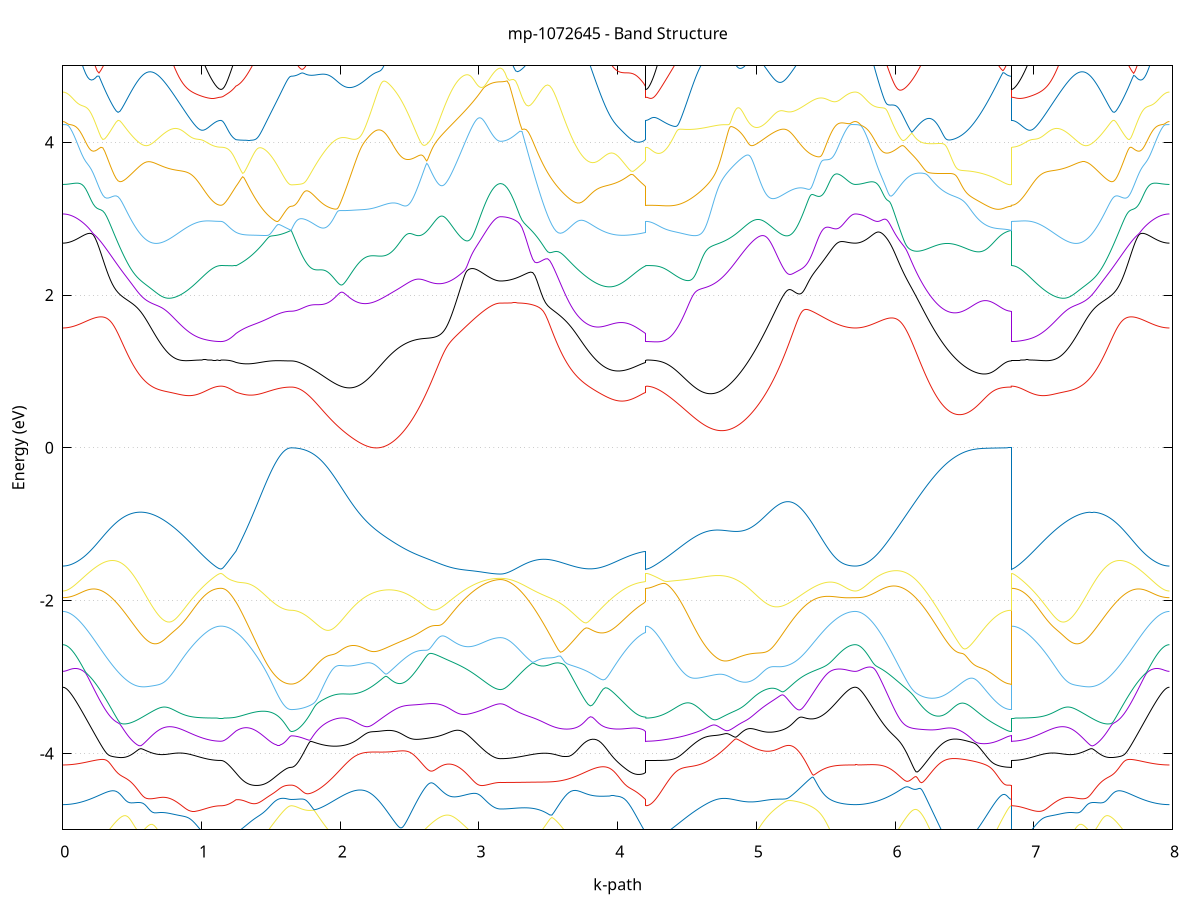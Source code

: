 set title 'mp-1072645 - Band Structure'
set xlabel 'k-path'
set ylabel 'Energy (eV)'
set grid y
set yrange [-5:5]
set terminal png size 800,600
set output 'mp-1072645_bands_gnuplot.png'
plot '-' using 1:2 with lines notitle, '-' using 1:2 with lines notitle, '-' using 1:2 with lines notitle, '-' using 1:2 with lines notitle, '-' using 1:2 with lines notitle, '-' using 1:2 with lines notitle, '-' using 1:2 with lines notitle, '-' using 1:2 with lines notitle, '-' using 1:2 with lines notitle, '-' using 1:2 with lines notitle, '-' using 1:2 with lines notitle, '-' using 1:2 with lines notitle, '-' using 1:2 with lines notitle, '-' using 1:2 with lines notitle, '-' using 1:2 with lines notitle, '-' using 1:2 with lines notitle, '-' using 1:2 with lines notitle, '-' using 1:2 with lines notitle, '-' using 1:2 with lines notitle, '-' using 1:2 with lines notitle, '-' using 1:2 with lines notitle, '-' using 1:2 with lines notitle, '-' using 1:2 with lines notitle, '-' using 1:2 with lines notitle, '-' using 1:2 with lines notitle, '-' using 1:2 with lines notitle, '-' using 1:2 with lines notitle, '-' using 1:2 with lines notitle, '-' using 1:2 with lines notitle, '-' using 1:2 with lines notitle, '-' using 1:2 with lines notitle, '-' using 1:2 with lines notitle, '-' using 1:2 with lines notitle, '-' using 1:2 with lines notitle, '-' using 1:2 with lines notitle, '-' using 1:2 with lines notitle
0.000000 -46.193495
0.013742 -46.193495
0.027484 -46.193495
0.041225 -46.193395
0.054967 -46.193395
0.068709 -46.193295
0.082451 -46.193195
0.096193 -46.193095
0.109935 -46.192895
0.123676 -46.192795
0.137418 -46.192595
0.151160 -46.192395
0.164902 -46.192195
0.178644 -46.191995
0.192386 -46.191695
0.206127 -46.191495
0.219869 -46.191195
0.233611 -46.190895
0.247353 -46.190595
0.261095 -46.190295
0.274837 -46.189995
0.288578 -46.189595
0.302320 -46.189295
0.316062 -46.188895
0.329804 -46.188495
0.343546 -46.188095
0.357287 -46.187695
0.371029 -46.187295
0.384771 -46.186895
0.398513 -46.186395
0.412255 -46.185995
0.425997 -46.185595
0.439738 -46.185095
0.453480 -46.184595
0.467222 -46.184195
0.480964 -46.183695
0.494706 -46.183195
0.508448 -46.182695
0.522189 -46.182195
0.535931 -46.181695
0.549673 -46.181295
0.563415 -46.180795
0.577157 -46.180295
0.590899 -46.179795
0.604640 -46.179295
0.618382 -46.178795
0.632124 -46.178295
0.645866 -46.177795
0.659608 -46.177395
0.673349 -46.176895
0.687091 -46.176395
0.700833 -46.175995
0.714575 -46.175495
0.728317 -46.175095
0.742059 -46.174795
0.755800 -46.175695
0.769542 -46.178795
0.783284 -46.181995
0.797026 -46.185195
0.810768 -46.188195
0.824510 -46.191195
0.838251 -46.194195
0.851993 -46.196995
0.865735 -46.199695
0.879477 -46.202295
0.893219 -46.204795
0.906961 -46.207095
0.920702 -46.209395
0.934444 -46.211495
0.948186 -46.213495
0.961928 -46.215395
0.975670 -46.217195
0.989411 -46.218795
1.003153 -46.220295
1.016895 -46.221695
1.030637 -46.222895
1.044379 -46.223995
1.058121 -46.224895
1.071862 -46.225695
1.085604 -46.226295
1.099346 -46.226895
1.113088 -46.227195
1.126830 -46.227395
1.140572 -46.227495
1.140572 -46.227495
1.152538 -46.227495
1.164505 -46.227395
1.176472 -46.227295
1.188438 -46.227195
1.200405 -46.226995
1.212372 -46.226695
1.224338 -46.226395
1.236305 -46.226095
1.248272 -46.225695
1.248272 -46.225695
1.257991 -46.225795
1.267711 -46.225895
1.277431 -46.225995
1.287150 -46.226095
1.296870 -46.226095
1.306589 -46.226195
1.316309 -46.226295
1.326029 -46.226395
1.335748 -46.226395
1.345468 -46.226495
1.355187 -46.226595
1.364907 -46.226595
1.374627 -46.226695
1.384346 -46.226695
1.394066 -46.226795
1.403785 -46.226895
1.413505 -46.226895
1.423225 -46.226995
1.432944 -46.226995
1.442664 -46.226995
1.452384 -46.227095
1.462103 -46.227095
1.471823 -46.227195
1.481542 -46.227195
1.491262 -46.227195
1.500982 -46.227295
1.510701 -46.227295
1.520421 -46.227295
1.530140 -46.227395
1.539860 -46.227395
1.549580 -46.227395
1.559299 -46.227395
1.569019 -46.227395
1.578739 -46.227495
1.588458 -46.227495
1.598178 -46.227495
1.607897 -46.227495
1.617617 -46.227495
1.627337 -46.227495
1.637056 -46.227495
1.646776 -46.227495
1.646776 -46.227495
1.653955 -46.227495
1.661133 -46.227495
1.668312 -46.227395
1.675491 -46.227295
1.682670 -46.227195
1.689849 -46.227095
1.697027 -46.226895
1.704206 -46.226795
1.711385 -46.226595
1.718564 -46.226395
1.725742 -46.226095
1.732921 -46.225895
1.740100 -46.225595
1.747279 -46.225295
1.754458 -46.224995
1.761636 -46.224595
1.768815 -46.224195
1.775994 -46.223895
1.783173 -46.223395
1.790351 -46.222995
1.797530 -46.222495
1.804709 -46.222095
1.811888 -46.221595
1.819067 -46.220995
1.826245 -46.220495
1.833424 -46.219895
1.840603 -46.219395
1.847782 -46.218795
1.854960 -46.218095
1.862139 -46.217495
1.869318 -46.216795
1.876497 -46.216095
1.883676 -46.215395
1.890854 -46.214695
1.898033 -46.213895
1.905212 -46.213195
1.912391 -46.212395
1.919570 -46.211595
1.926748 -46.210795
1.933927 -46.209895
1.941106 -46.208995
1.948285 -46.208195
1.955463 -46.207295
1.962642 -46.206295
1.969821 -46.205395
1.977000 -46.204395
1.984179 -46.203495
1.991357 -46.202495
1.998536 -46.201495
2.005715 -46.200495
2.012894 -46.199395
2.020072 -46.198395
2.027251 -46.197295
2.034430 -46.196195
2.041609 -46.195095
2.048788 -46.193995
2.055966 -46.192795
2.063145 -46.191695
2.070324 -46.190495
2.077503 -46.189395
2.084681 -46.188195
2.091860 -46.186995
2.099039 -46.185695
2.106218 -46.184495
2.113397 -46.183295
2.120575 -46.181995
2.127754 -46.180795
2.134933 -46.179495
2.142112 -46.178295
2.149291 -46.177095
2.156469 -46.175995
2.163648 -46.174995
2.170827 -46.174495
2.178006 -46.174295
2.185184 -46.174295
2.192363 -46.174295
2.199542 -46.174395
2.206721 -46.174495
2.213900 -46.174695
2.221078 -46.174795
2.228257 -46.174895
2.235436 -46.175095
2.242615 -46.175195
2.249793 -46.175395
2.256972 -46.175495
2.264151 -46.175695
2.271330 -46.175895
2.278509 -46.175995
2.285687 -46.176195
2.292866 -46.176295
2.300045 -46.176495
2.307224 -46.176695
2.314402 -46.176795
2.321581 -46.176995
2.328760 -46.177195
2.335939 -46.177295
2.343118 -46.177495
2.350296 -46.177695
2.350296 -46.177695
2.357497 -46.177795
2.364698 -46.177995
2.371899 -46.178195
2.379099 -46.178295
2.386300 -46.178495
2.393501 -46.178695
2.400701 -46.178795
2.407902 -46.178995
2.415103 -46.179195
2.422304 -46.179395
2.429504 -46.179495
2.436705 -46.179695
2.443906 -46.179895
2.451107 -46.179995
2.458307 -46.180195
2.465508 -46.180395
2.472709 -46.180495
2.479910 -46.180695
2.487110 -46.180895
2.494311 -46.180995
2.501512 -46.181195
2.508712 -46.181395
2.515913 -46.181495
2.523114 -46.181695
2.530315 -46.181895
2.537515 -46.181995
2.544716 -46.182195
2.551917 -46.182395
2.559118 -46.182495
2.566318 -46.182695
2.573519 -46.182795
2.580720 -46.182995
2.587921 -46.183195
2.595121 -46.183295
2.602322 -46.183495
2.609523 -46.183595
2.616723 -46.183795
2.623924 -46.183895
2.631125 -46.184095
2.638326 -46.184195
2.645526 -46.184395
2.652727 -46.184495
2.659928 -46.184695
2.667129 -46.184795
2.674329 -46.184995
2.681530 -46.185095
2.688731 -46.185195
2.695931 -46.185395
2.703132 -46.185495
2.710333 -46.185695
2.717534 -46.185795
2.724734 -46.185895
2.731935 -46.186095
2.739136 -46.186195
2.746337 -46.186295
2.753537 -46.186395
2.760738 -46.186595
2.767939 -46.186695
2.775140 -46.186795
2.782340 -46.186895
2.789541 -46.187095
2.796742 -46.187195
2.803942 -46.187295
2.811143 -46.187395
2.818344 -46.187495
2.825545 -46.187595
2.832745 -46.187695
2.839946 -46.187795
2.847147 -46.187895
2.854348 -46.187995
2.861548 -46.188095
2.868749 -46.188195
2.875950 -46.188295
2.883151 -46.188395
2.890351 -46.188495
2.897552 -46.188595
2.904753 -46.188695
2.911953 -46.188795
2.919154 -46.188895
2.926355 -46.188895
2.933556 -46.188995
2.940756 -46.189095
2.947957 -46.189195
2.955158 -46.189195
2.962359 -46.189295
2.969559 -46.189395
2.976760 -46.189395
2.983961 -46.189495
2.991161 -46.189495
2.998362 -46.189595
3.005563 -46.189695
3.012764 -46.189695
3.019964 -46.189795
3.027165 -46.189795
3.034366 -46.189795
3.041567 -46.189895
3.048767 -46.189895
3.055968 -46.189995
3.063169 -46.189995
3.070370 -46.189995
3.077570 -46.190095
3.084771 -46.190095
3.091972 -46.190095
3.099172 -46.190095
3.106373 -46.190195
3.113574 -46.190195
3.120775 -46.190195
3.127975 -46.190195
3.135176 -46.190195
3.142377 -46.190195
3.149578 -46.190195
3.156778 -46.190195
3.156778 -46.190195
3.172167 -46.190195
3.187557 -46.190195
3.202946 -46.190095
3.218335 -46.189995
3.233724 -46.189895
3.249113 -46.189795
3.264502 -46.189695
3.279892 -46.189495
3.295281 -46.189295
3.310670 -46.189095
3.326059 -46.188895
3.341448 -46.188695
3.356837 -46.188395
3.372227 -46.188095
3.387616 -46.187895
3.403005 -46.187495
3.418394 -46.187195
3.433783 -46.186895
3.449172 -46.186495
3.464562 -46.186095
3.479951 -46.185695
3.495340 -46.185295
3.510729 -46.184895
3.526118 -46.184495
3.541508 -46.184095
3.556897 -46.183595
3.572286 -46.183195
3.587675 -46.182695
3.603064 -46.182195
3.618453 -46.181695
3.633843 -46.181295
3.649232 -46.180795
3.664621 -46.180295
3.680010 -46.179795
3.695399 -46.179295
3.710788 -46.178795
3.726178 -46.178295
3.741567 -46.177795
3.756956 -46.177295
3.772345 -46.176895
3.787734 -46.176395
3.803123 -46.175895
3.818513 -46.175495
3.833902 -46.174995
3.849291 -46.174595
3.864680 -46.174295
3.880069 -46.174495
3.895458 -46.176395
3.910848 -46.179795
3.926237 -46.183395
3.941626 -46.186995
3.957015 -46.190395
3.972404 -46.193795
3.987793 -46.196995
4.003183 -46.200095
4.018572 -46.202995
4.033961 -46.205795
4.049350 -46.208495
4.064739 -46.210995
4.080128 -46.213295
4.095518 -46.215495
4.110907 -46.217495
4.126296 -46.219295
4.141685 -46.220995
4.157074 -46.222395
4.172463 -46.223695
4.187853 -46.224795
4.203242 -46.225695
4.203242 -46.227495
4.210404 -46.227495
4.217567 -46.227495
4.224729 -46.227395
4.231892 -46.227295
4.239054 -46.227195
4.246217 -46.227095
4.253379 -46.226995
4.260542 -46.226795
4.267704 -46.226595
4.274867 -46.226395
4.282029 -46.226095
4.289192 -46.225895
4.296354 -46.225595
4.303517 -46.225295
4.310679 -46.224995
4.317842 -46.224595
4.325004 -46.224295
4.332167 -46.223895
4.339329 -46.223495
4.346492 -46.222995
4.353654 -46.222595
4.360817 -46.222095
4.367979 -46.221595
4.375142 -46.221095
4.382304 -46.220495
4.389467 -46.219995
4.396629 -46.219395
4.403792 -46.218795
4.410954 -46.218195
4.418117 -46.217495
4.425279 -46.216795
4.432442 -46.216195
4.439604 -46.215495
4.446767 -46.214695
4.453929 -46.213995
4.461092 -46.213195
4.468254 -46.212395
4.475417 -46.211595
4.482579 -46.210795
4.489742 -46.209995
4.496904 -46.209095
4.504067 -46.208195
4.511229 -46.207295
4.518392 -46.206395
4.525554 -46.205495
4.532717 -46.204495
4.539879 -46.203495
4.547042 -46.202595
4.554204 -46.201495
4.561367 -46.200495
4.568529 -46.199495
4.575692 -46.198395
4.582854 -46.197395
4.590017 -46.196295
4.597179 -46.195195
4.604342 -46.193995
4.611504 -46.192895
4.618667 -46.191795
4.625829 -46.190595
4.632992 -46.189395
4.640154 -46.188195
4.647317 -46.186995
4.654479 -46.185795
4.661642 -46.184595
4.668804 -46.183295
4.675967 -46.182095
4.683129 -46.180795
4.690292 -46.179495
4.697454 -46.178195
4.704617 -46.176995
4.711779 -46.175795
4.718942 -46.174795
4.726104 -46.174595
4.733267 -46.174695
4.740429 -46.174795
4.747592 -46.174995
4.754754 -46.175195
4.761917 -46.175295
4.769079 -46.175495
4.776242 -46.175695
4.783404 -46.175795
4.790567 -46.175995
4.797729 -46.176195
4.804892 -46.176395
4.812054 -46.176595
4.819217 -46.176695
4.826379 -46.176895
4.833542 -46.177095
4.840704 -46.177295
4.840704 -46.177295
4.847915 -46.177495
4.855126 -46.177695
4.862338 -46.177895
4.869549 -46.178095
4.876760 -46.178195
4.883971 -46.178395
4.891182 -46.178595
4.898393 -46.178795
4.905604 -46.178995
4.912815 -46.179195
4.920026 -46.179395
4.927237 -46.179595
4.934448 -46.179795
4.941659 -46.179995
4.948870 -46.180195
4.956081 -46.180395
4.963293 -46.180595
4.970504 -46.180795
4.977715 -46.180995
4.984926 -46.181195
4.992137 -46.181395
4.999348 -46.181595
5.006559 -46.181695
5.013770 -46.181895
5.020981 -46.182095
5.028192 -46.182295
5.035403 -46.182495
5.042614 -46.182695
5.049825 -46.182895
5.057037 -46.183095
5.064248 -46.183295
5.071459 -46.183495
5.078670 -46.183695
5.085881 -46.183895
5.093092 -46.183995
5.100303 -46.184195
5.107514 -46.184395
5.114725 -46.184595
5.121936 -46.184795
5.129147 -46.184995
5.136358 -46.185195
5.143569 -46.185295
5.150780 -46.185495
5.157992 -46.185695
5.165203 -46.185895
5.172414 -46.186095
5.179625 -46.186195
5.186836 -46.186395
5.194047 -46.186595
5.201258 -46.186795
5.208469 -46.186895
5.215680 -46.187095
5.222891 -46.187295
5.230102 -46.187395
5.237313 -46.187595
5.244524 -46.187795
5.251736 -46.187895
5.258947 -46.188095
5.266158 -46.188195
5.273369 -46.188395
5.280580 -46.188595
5.287791 -46.188695
5.295002 -46.188895
5.302213 -46.188995
5.309424 -46.189195
5.316635 -46.189295
5.323846 -46.189395
5.331057 -46.189595
5.338268 -46.189695
5.345479 -46.189895
5.352691 -46.189995
5.359902 -46.190095
5.367113 -46.190295
5.374324 -46.190395
5.381535 -46.190495
5.388746 -46.190595
5.395957 -46.190795
5.403168 -46.190895
5.410379 -46.190995
5.417590 -46.191095
5.424801 -46.191195
5.432012 -46.191295
5.439223 -46.191395
5.446434 -46.191495
5.453646 -46.191595
5.460857 -46.191695
5.468068 -46.191795
5.475279 -46.191895
5.482490 -46.191995
5.489701 -46.192095
5.496912 -46.192195
5.504123 -46.192295
5.511334 -46.192395
5.518545 -46.192495
5.525756 -46.192495
5.532967 -46.192595
5.540178 -46.192695
5.547390 -46.192695
5.554601 -46.192795
5.561812 -46.192895
5.569023 -46.192895
5.576234 -46.192995
5.583445 -46.192995
5.590656 -46.193095
5.597867 -46.193095
5.605078 -46.193195
5.612289 -46.193195
5.619500 -46.193295
5.626711 -46.193295
5.633922 -46.193295
5.641133 -46.193395
5.648345 -46.193395
5.655556 -46.193395
5.662767 -46.193395
5.669978 -46.193495
5.677189 -46.193495
5.684400 -46.193495
5.691611 -46.193495
5.698822 -46.193495
5.706033 -46.193495
5.713244 -46.193495
5.713244 -46.193495
5.723193 -46.193495
5.733141 -46.193495
5.743089 -46.193495
5.753038 -46.193395
5.762986 -46.193395
5.772934 -46.193295
5.782883 -46.193295
5.792831 -46.193195
5.802780 -46.193095
5.812728 -46.192995
5.822676 -46.192895
5.832625 -46.192795
5.842573 -46.192695
5.852522 -46.192495
5.862470 -46.192395
5.872418 -46.192295
5.882367 -46.192095
5.892315 -46.191895
5.902263 -46.191695
5.912212 -46.191595
5.922160 -46.191395
5.932109 -46.191195
5.942057 -46.190895
5.952005 -46.190695
5.961954 -46.190495
5.971902 -46.190295
5.981851 -46.189995
5.991799 -46.189795
6.001747 -46.189495
6.011696 -46.189295
6.021644 -46.188995
6.031592 -46.188695
6.041541 -46.188395
6.051489 -46.188095
6.061438 -46.187795
6.071386 -46.187495
6.081334 -46.187195
6.091283 -46.186895
6.101231 -46.186595
6.111180 -46.186295
6.121128 -46.185895
6.131076 -46.185595
6.141025 -46.185295
6.150973 -46.184895
6.160921 -46.184595
6.170870 -46.184295
6.180818 -46.183895
6.190767 -46.183595
6.200715 -46.183195
6.210663 -46.182795
6.220612 -46.182495
6.230560 -46.182095
6.240508 -46.181795
6.250457 -46.181395
6.260405 -46.180995
6.270354 -46.180695
6.280302 -46.180295
6.290250 -46.179995
6.300199 -46.179595
6.310147 -46.179195
6.320096 -46.178895
6.330044 -46.178495
6.339992 -46.178195
6.349941 -46.177795
6.359889 -46.177495
6.369837 -46.177095
6.379786 -46.176795
6.389734 -46.176395
6.399683 -46.176095
6.409631 -46.175795
6.419579 -46.175395
6.429528 -46.175095
6.439476 -46.174895
6.449425 -46.174795
6.459373 -46.175895
6.469321 -46.178195
6.479270 -46.180595
6.489218 -46.182895
6.499166 -46.185195
6.509115 -46.187495
6.519063 -46.189695
6.529012 -46.191895
6.538960 -46.193995
6.548908 -46.196095
6.558857 -46.198095
6.568805 -46.200095
6.578753 -46.201995
6.588702 -46.203895
6.598650 -46.205595
6.608599 -46.207395
6.618547 -46.208995
6.628495 -46.210595
6.638444 -46.212195
6.648392 -46.213595
6.658341 -46.214995
6.668289 -46.216295
6.678237 -46.217595
6.688186 -46.218795
6.698134 -46.219895
6.708082 -46.220895
6.718031 -46.221895
6.727979 -46.222795
6.737928 -46.223595
6.747876 -46.224295
6.757824 -46.224995
6.767773 -46.225595
6.777721 -46.226095
6.787670 -46.226495
6.797618 -46.226895
6.807566 -46.227095
6.817515 -46.227295
6.827463 -46.227495
6.837411 -46.227495
6.837411 -46.227495
6.847329 -46.227495
6.857247 -46.227395
6.867165 -46.227195
6.877083 -46.226895
6.887002 -46.226595
6.896920 -46.226095
6.906838 -46.225695
6.916756 -46.225095
6.926674 -46.224395
6.936592 -46.223695
6.946510 -46.222895
6.956428 -46.222095
6.966346 -46.221195
6.976264 -46.220195
6.986182 -46.219095
6.996100 -46.217895
7.006018 -46.216695
7.015936 -46.215395
7.025854 -46.214095
7.035772 -46.212695
7.045690 -46.211195
7.055608 -46.209695
7.065526 -46.207995
7.075444 -46.206395
7.085362 -46.204695
7.095280 -46.202895
7.105198 -46.200995
7.115116 -46.199095
7.125034 -46.197195
7.134952 -46.195095
7.144870 -46.193095
7.154788 -46.190995
7.164706 -46.188795
7.174624 -46.186595
7.184542 -46.184295
7.194460 -46.181995
7.204378 -46.179695
7.214296 -46.177395
7.224214 -46.175395
7.234132 -46.174795
7.244050 -46.174995
7.253968 -46.175195
7.263886 -46.175595
7.273804 -46.175895
7.283722 -46.176195
7.293640 -46.176495
7.303558 -46.176895
7.313476 -46.177195
7.323394 -46.177495
7.333312 -46.177895
7.343230 -46.178195
7.353148 -46.178595
7.363066 -46.178895
7.372984 -46.179295
7.382902 -46.179595
7.392820 -46.179995
7.402738 -46.180295
7.412656 -46.180695
7.422574 -46.181095
7.432492 -46.181395
7.442410 -46.181795
7.452328 -46.182095
7.462246 -46.182495
7.472164 -46.182795
7.482082 -46.183195
7.492000 -46.183495
7.501918 -46.183895
7.511836 -46.184195
7.521754 -46.184495
7.531672 -46.184895
7.541590 -46.185195
7.551508 -46.185495
7.561426 -46.185895
7.571345 -46.186195
7.581263 -46.186495
7.591181 -46.186795
7.601099 -46.187095
7.611017 -46.187395
7.620935 -46.187695
7.630853 -46.187995
7.640771 -46.188295
7.650689 -46.188595
7.660607 -46.188895
7.670525 -46.189095
7.680443 -46.189395
7.690361 -46.189595
7.700279 -46.189895
7.710197 -46.190095
7.720115 -46.190395
7.730033 -46.190595
7.739951 -46.190795
7.749869 -46.190995
7.759787 -46.191195
7.769705 -46.191395
7.779623 -46.191595
7.789541 -46.191795
7.799459 -46.191995
7.809377 -46.192095
7.819295 -46.192295
7.829213 -46.192395
7.839131 -46.192595
7.849049 -46.192695
7.858967 -46.192795
7.868885 -46.192895
7.878803 -46.192995
7.888721 -46.193095
7.898639 -46.193195
7.908557 -46.193295
7.918475 -46.193295
7.928393 -46.193395
7.938311 -46.193395
7.948229 -46.193495
7.958147 -46.193495
7.968065 -46.193495
7.977983 -46.193495
e
0.000000 -46.056695
0.013742 -46.056695
0.027484 -46.056695
0.041225 -46.056595
0.054967 -46.056595
0.068709 -46.056495
0.082451 -46.056495
0.096193 -46.056395
0.109935 -46.056295
0.123676 -46.056195
0.137418 -46.055995
0.151160 -46.055895
0.164902 -46.055795
0.178644 -46.055595
0.192386 -46.055395
0.206127 -46.055195
0.219869 -46.054995
0.233611 -46.054795
0.247353 -46.054595
0.261095 -46.054395
0.274837 -46.054195
0.288578 -46.053895
0.302320 -46.055095
0.316062 -46.057995
0.329804 -46.061095
0.343546 -46.064295
0.357287 -46.067495
0.371029 -46.070795
0.384771 -46.074195
0.398513 -46.077695
0.412255 -46.081195
0.425997 -46.084795
0.439738 -46.088495
0.453480 -46.092195
0.467222 -46.095895
0.480964 -46.099695
0.494706 -46.103495
0.508448 -46.107395
0.522189 -46.111295
0.535931 -46.115195
0.549673 -46.119095
0.563415 -46.122995
0.577157 -46.126895
0.590899 -46.130795
0.604640 -46.134695
0.618382 -46.138595
0.632124 -46.142395
0.645866 -46.146195
0.659608 -46.149995
0.673349 -46.153795
0.687091 -46.157495
0.700833 -46.161195
0.714575 -46.164795
0.728317 -46.168295
0.742059 -46.171595
0.755800 -46.173695
0.769542 -46.173595
0.783284 -46.173295
0.797026 -46.172995
0.810768 -46.173195
0.824510 -46.175495
0.838251 -46.178295
0.851993 -46.180995
0.865735 -46.183695
0.879477 -46.186195
0.893219 -46.188595
0.906961 -46.190995
0.920702 -46.193195
0.934444 -46.195295
0.948186 -46.197195
0.961928 -46.199095
0.975670 -46.200795
0.989411 -46.202395
1.003153 -46.203795
1.016895 -46.205195
1.030637 -46.206395
1.044379 -46.207395
1.058121 -46.208295
1.071862 -46.209095
1.085604 -46.209795
1.099346 -46.210295
1.113088 -46.210595
1.126830 -46.210795
1.140572 -46.210895
1.140572 -46.210895
1.152538 -46.210895
1.164505 -46.210795
1.176472 -46.210695
1.188438 -46.210595
1.200405 -46.210395
1.212372 -46.210095
1.224338 -46.209795
1.236305 -46.209495
1.248272 -46.209095
1.248272 -46.209095
1.257991 -46.209195
1.267711 -46.209295
1.277431 -46.209395
1.287150 -46.209495
1.296870 -46.209495
1.306589 -46.209595
1.316309 -46.209695
1.326029 -46.209795
1.335748 -46.209795
1.345468 -46.209895
1.355187 -46.209895
1.364907 -46.209995
1.374627 -46.210095
1.384346 -46.210095
1.394066 -46.210195
1.403785 -46.210195
1.413505 -46.210295
1.423225 -46.210295
1.432944 -46.210395
1.442664 -46.210395
1.452384 -46.210495
1.462103 -46.210495
1.471823 -46.210495
1.481542 -46.210595
1.491262 -46.210595
1.500982 -46.210695
1.510701 -46.210695
1.520421 -46.210695
1.530140 -46.210695
1.539860 -46.210795
1.549580 -46.210795
1.559299 -46.210795
1.569019 -46.210795
1.578739 -46.210795
1.588458 -46.210895
1.598178 -46.210895
1.607897 -46.210895
1.617617 -46.210895
1.627337 -46.210895
1.637056 -46.210895
1.646776 -46.210895
1.646776 -46.210895
1.653955 -46.210895
1.661133 -46.210895
1.668312 -46.210795
1.675491 -46.210695
1.682670 -46.210595
1.689849 -46.210495
1.697027 -46.210295
1.704206 -46.210195
1.711385 -46.209995
1.718564 -46.209795
1.725742 -46.209495
1.732921 -46.209295
1.740100 -46.208995
1.747279 -46.208695
1.754458 -46.208395
1.761636 -46.208095
1.768815 -46.207695
1.775994 -46.207295
1.783173 -46.206895
1.790351 -46.206495
1.797530 -46.205995
1.804709 -46.205595
1.811888 -46.205095
1.819067 -46.204495
1.826245 -46.203995
1.833424 -46.203495
1.840603 -46.202895
1.847782 -46.202295
1.854960 -46.201695
1.862139 -46.200995
1.869318 -46.200395
1.876497 -46.199695
1.883676 -46.198995
1.890854 -46.198295
1.898033 -46.197595
1.905212 -46.196795
1.912391 -46.195995
1.919570 -46.195195
1.926748 -46.194395
1.933927 -46.193595
1.941106 -46.192695
1.948285 -46.191895
1.955463 -46.190995
1.962642 -46.190095
1.969821 -46.189195
1.977000 -46.188195
1.984179 -46.187295
1.991357 -46.186295
1.998536 -46.185295
2.005715 -46.184295
2.012894 -46.183295
2.020072 -46.182195
2.027251 -46.181195
2.034430 -46.180095
2.041609 -46.178995
2.048788 -46.177895
2.055966 -46.176795
2.063145 -46.175695
2.070324 -46.174595
2.077503 -46.173495
2.084681 -46.172495
2.091860 -46.172095
2.099039 -46.172095
2.106218 -46.172195
2.113397 -46.172295
2.120575 -46.172395
2.127754 -46.172495
2.134933 -46.172595
2.142112 -46.172695
2.149291 -46.172695
2.156469 -46.172695
2.163648 -46.172395
2.170827 -46.171795
2.178006 -46.170695
2.185184 -46.169495
2.192363 -46.168295
2.199542 -46.166895
2.206721 -46.165595
2.213900 -46.164195
2.221078 -46.162795
2.228257 -46.161395
2.235436 -46.159895
2.242615 -46.158495
2.249793 -46.157095
2.256972 -46.155595
2.264151 -46.154095
2.271330 -46.152695
2.278509 -46.151195
2.285687 -46.149695
2.292866 -46.148195
2.300045 -46.146695
2.307224 -46.145195
2.314402 -46.143695
2.321581 -46.142195
2.328760 -46.140695
2.335939 -46.139195
2.343118 -46.137695
2.350296 -46.136095
2.350296 -46.136095
2.357497 -46.134595
2.364698 -46.133095
2.371899 -46.131495
2.379099 -46.129995
2.386300 -46.128395
2.393501 -46.126895
2.400701 -46.125295
2.407902 -46.123795
2.415103 -46.122295
2.422304 -46.120695
2.429504 -46.119195
2.436705 -46.117595
2.443906 -46.116095
2.451107 -46.114495
2.458307 -46.112995
2.465508 -46.111495
2.472709 -46.109895
2.479910 -46.108395
2.487110 -46.106895
2.494311 -46.105395
2.501512 -46.103795
2.508712 -46.102295
2.515913 -46.100795
2.523114 -46.099295
2.530315 -46.097795
2.537515 -46.096295
2.544716 -46.094795
2.551917 -46.093295
2.559118 -46.091895
2.566318 -46.090395
2.573519 -46.088895
2.580720 -46.087495
2.587921 -46.085995
2.595121 -46.084595
2.602322 -46.083195
2.609523 -46.081795
2.616723 -46.080395
2.623924 -46.078995
2.631125 -46.077595
2.638326 -46.076195
2.645526 -46.074795
2.652727 -46.073495
2.659928 -46.072095
2.667129 -46.070795
2.674329 -46.069495
2.681530 -46.068195
2.688731 -46.066895
2.695931 -46.065595
2.703132 -46.064295
2.710333 -46.062995
2.717534 -46.061795
2.724734 -46.060595
2.731935 -46.059395
2.739136 -46.058195
2.746337 -46.057095
2.753537 -46.056895
2.760738 -46.056995
2.767939 -46.057095
2.775140 -46.057195
2.782340 -46.057295
2.789541 -46.057395
2.796742 -46.057495
2.803942 -46.057595
2.811143 -46.057695
2.818344 -46.057795
2.825545 -46.057895
2.832745 -46.057995
2.839946 -46.058095
2.847147 -46.058195
2.854348 -46.058295
2.861548 -46.058395
2.868749 -46.058495
2.875950 -46.058595
2.883151 -46.058695
2.890351 -46.058795
2.897552 -46.058895
2.904753 -46.058895
2.911953 -46.058995
2.919154 -46.059095
2.926355 -46.059195
2.933556 -46.059195
2.940756 -46.059295
2.947957 -46.059395
2.955158 -46.059395
2.962359 -46.059495
2.969559 -46.059595
2.976760 -46.059595
2.983961 -46.059695
2.991161 -46.059695
2.998362 -46.059795
3.005563 -46.059895
3.012764 -46.059895
3.019964 -46.059895
3.027165 -46.059995
3.034366 -46.059995
3.041567 -46.060095
3.048767 -46.060095
3.055968 -46.060095
3.063169 -46.060195
3.070370 -46.060195
3.077570 -46.060195
3.084771 -46.060295
3.091972 -46.060295
3.099172 -46.060295
3.106373 -46.060295
3.113574 -46.060295
3.120775 -46.060395
3.127975 -46.060395
3.135176 -46.060395
3.142377 -46.060395
3.149578 -46.060395
3.156778 -46.060395
3.156778 -46.060395
3.172167 -46.060395
3.187557 -46.060295
3.202946 -46.060295
3.218335 -46.060195
3.233724 -46.060095
3.249113 -46.059995
3.264502 -46.059895
3.279892 -46.059695
3.295281 -46.059595
3.310670 -46.059395
3.326059 -46.059195
3.341448 -46.058995
3.356837 -46.058695
3.372227 -46.058495
3.387616 -46.058195
3.403005 -46.057895
3.418394 -46.057595
3.433783 -46.057295
3.449172 -46.056995
3.464562 -46.058095
3.479951 -46.061595
3.495340 -46.065195
3.510729 -46.068995
3.526118 -46.072795
3.541508 -46.076795
3.556897 -46.080795
3.572286 -46.084895
3.587675 -46.089095
3.603064 -46.093395
3.618453 -46.097695
3.633843 -46.102095
3.649232 -46.106495
3.664621 -46.110895
3.680010 -46.115395
3.695399 -46.119795
3.710788 -46.124295
3.726178 -46.128795
3.741567 -46.133195
3.756956 -46.137695
3.772345 -46.142095
3.787734 -46.146495
3.803123 -46.150795
3.818513 -46.155095
3.833902 -46.159295
3.849291 -46.163395
3.864680 -46.167295
3.880069 -46.170795
3.895458 -46.172295
3.910848 -46.172295
3.926237 -46.172095
3.941626 -46.171995
3.957015 -46.174495
3.972404 -46.177695
3.987793 -46.180895
4.003183 -46.183895
4.018572 -46.186795
4.033961 -46.189595
4.049350 -46.192195
4.064739 -46.194595
4.080128 -46.196895
4.095518 -46.199095
4.110907 -46.200995
4.126296 -46.202795
4.141685 -46.204395
4.157074 -46.205895
4.172463 -46.207195
4.187853 -46.208195
4.203242 -46.209095
4.203242 -46.210895
4.210404 -46.210895
4.217567 -46.210895
4.224729 -46.210795
4.231892 -46.210695
4.239054 -46.210595
4.246217 -46.210495
4.253379 -46.210395
4.260542 -46.210195
4.267704 -46.209995
4.274867 -46.209795
4.282029 -46.209595
4.289192 -46.209295
4.296354 -46.208995
4.303517 -46.208695
4.310679 -46.208395
4.317842 -46.208095
4.325004 -46.207695
4.332167 -46.207295
4.339329 -46.206895
4.346492 -46.206495
4.353654 -46.206095
4.360817 -46.205595
4.367979 -46.205095
4.375142 -46.204595
4.382304 -46.204095
4.389467 -46.203495
4.396629 -46.202895
4.403792 -46.202295
4.410954 -46.201695
4.418117 -46.201095
4.425279 -46.200395
4.432442 -46.199795
4.439604 -46.199095
4.446767 -46.198395
4.453929 -46.197595
4.461092 -46.196895
4.468254 -46.196095
4.475417 -46.195295
4.482579 -46.194495
4.489742 -46.193695
4.496904 -46.192795
4.504067 -46.191995
4.511229 -46.191095
4.518392 -46.190195
4.525554 -46.189295
4.532717 -46.188395
4.539879 -46.187395
4.547042 -46.186395
4.554204 -46.185495
4.561367 -46.184495
4.568529 -46.183395
4.575692 -46.182395
4.582854 -46.181395
4.590017 -46.180295
4.597179 -46.179195
4.604342 -46.178095
4.611504 -46.176995
4.618667 -46.175895
4.625829 -46.174795
4.632992 -46.173795
4.640154 -46.172995
4.647317 -46.172795
4.654479 -46.172895
4.661642 -46.172995
4.668804 -46.173095
4.675967 -46.173195
4.683129 -46.173395
4.690292 -46.173495
4.697454 -46.173695
4.704617 -46.173795
4.711779 -46.173795
4.718942 -46.173595
4.726104 -46.172595
4.733267 -46.171295
4.740429 -46.169995
4.747592 -46.168695
4.754754 -46.167295
4.761917 -46.165895
4.769079 -46.164495
4.776242 -46.163095
4.783404 -46.161695
4.790567 -46.160195
4.797729 -46.158795
4.804892 -46.157295
4.812054 -46.155895
4.819217 -46.154395
4.826379 -46.152895
4.833542 -46.151495
4.840704 -46.149995
4.840704 -46.149995
4.847915 -46.148495
4.855126 -46.146995
4.862338 -46.145495
4.869549 -46.143895
4.876760 -46.142395
4.883971 -46.140895
4.891182 -46.139395
4.898393 -46.137795
4.905604 -46.136295
4.912815 -46.134795
4.920026 -46.133195
4.927237 -46.131695
4.934448 -46.130095
4.941659 -46.128595
4.948870 -46.126995
4.956081 -46.125495
4.963293 -46.123895
4.970504 -46.122395
4.977715 -46.120795
4.984926 -46.119295
4.992137 -46.117695
4.999348 -46.116195
5.006559 -46.114595
5.013770 -46.113095
5.020981 -46.111595
5.028192 -46.109995
5.035403 -46.108495
5.042614 -46.106995
5.049825 -46.105395
5.057037 -46.103895
5.064248 -46.102395
5.071459 -46.100895
5.078670 -46.099395
5.085881 -46.097895
5.093092 -46.096395
5.100303 -46.094895
5.107514 -46.093395
5.114725 -46.091895
5.121936 -46.090395
5.129147 -46.088995
5.136358 -46.087495
5.143569 -46.085995
5.150780 -46.084595
5.157992 -46.083195
5.165203 -46.081695
5.172414 -46.080295
5.179625 -46.078895
5.186836 -46.077495
5.194047 -46.076195
5.201258 -46.074795
5.208469 -46.073395
5.215680 -46.072095
5.222891 -46.070695
5.230102 -46.069395
5.237313 -46.068095
5.244524 -46.066795
5.251736 -46.065495
5.258947 -46.064195
5.266158 -46.062995
5.273369 -46.061695
5.280580 -46.060495
5.287791 -46.059295
5.295002 -46.058095
5.302213 -46.056895
5.309424 -46.055695
5.316635 -46.054495
5.323846 -46.053895
5.331057 -46.053995
5.338268 -46.054095
5.345479 -46.054195
5.352691 -46.054295
5.359902 -46.054395
5.367113 -46.054495
5.374324 -46.054595
5.381535 -46.054595
5.388746 -46.054695
5.395957 -46.054795
5.403168 -46.054895
5.410379 -46.054995
5.417590 -46.055095
5.424801 -46.055095
5.432012 -46.055195
5.439223 -46.055295
5.446434 -46.055295
5.453646 -46.055395
5.460857 -46.055495
5.468068 -46.055595
5.475279 -46.055595
5.482490 -46.055695
5.489701 -46.055695
5.496912 -46.055795
5.504123 -46.055895
5.511334 -46.055895
5.518545 -46.055995
5.525756 -46.055995
5.532967 -46.056095
5.540178 -46.056095
5.547390 -46.056195
5.554601 -46.056195
5.561812 -46.056295
5.569023 -46.056295
5.576234 -46.056295
5.583445 -46.056395
5.590656 -46.056395
5.597867 -46.056395
5.605078 -46.056495
5.612289 -46.056495
5.619500 -46.056495
5.626711 -46.056495
5.633922 -46.056595
5.641133 -46.056595
5.648345 -46.056595
5.655556 -46.056595
5.662767 -46.056595
5.669978 -46.056695
5.677189 -46.056695
5.684400 -46.056695
5.691611 -46.056695
5.698822 -46.056695
5.706033 -46.056695
5.713244 -46.056695
5.713244 -46.056695
5.723193 -46.056695
5.733141 -46.056695
5.743089 -46.056695
5.753038 -46.056595
5.762986 -46.056595
5.772934 -46.056595
5.782883 -46.056495
5.792831 -46.056495
5.802780 -46.056395
5.812728 -46.056295
5.822676 -46.056295
5.832625 -46.056195
5.842573 -46.056095
5.852522 -46.055995
5.862470 -46.055895
5.872418 -46.055795
5.882367 -46.055695
5.892315 -46.055595
5.902263 -46.055395
5.912212 -46.055295
5.922160 -46.055195
5.932109 -46.054995
5.942057 -46.054895
5.952005 -46.054695
5.961954 -46.054595
5.971902 -46.054395
5.981851 -46.054195
5.991799 -46.053995
6.001747 -46.053895
6.011696 -46.055195
6.021644 -46.057295
6.031592 -46.059595
6.041541 -46.061795
6.051489 -46.064195
6.061438 -46.066495
6.071386 -46.068995
6.081334 -46.071395
6.091283 -46.073895
6.101231 -46.076495
6.111180 -46.078995
6.121128 -46.081595
6.131076 -46.084295
6.141025 -46.086995
6.150973 -46.089695
6.160921 -46.092395
6.170870 -46.095095
6.180818 -46.097895
6.190767 -46.100695
6.200715 -46.103495
6.210663 -46.106295
6.220612 -46.109195
6.230560 -46.111995
6.240508 -46.114895
6.250457 -46.117795
6.260405 -46.120595
6.270354 -46.123495
6.280302 -46.126395
6.290250 -46.129195
6.300199 -46.132095
6.310147 -46.134995
6.320096 -46.137795
6.330044 -46.140595
6.339992 -46.143495
6.349941 -46.146295
6.359889 -46.149095
6.369837 -46.151795
6.379786 -46.154595
6.389734 -46.157295
6.399683 -46.159995
6.409631 -46.162695
6.419579 -46.165295
6.429528 -46.167895
6.439476 -46.170395
6.449425 -46.172695
6.459373 -46.173695
6.469321 -46.173595
6.479270 -46.173395
6.489218 -46.173095
6.499166 -46.172795
6.509115 -46.172695
6.519063 -46.173995
6.529012 -46.176095
6.538960 -46.178095
6.548908 -46.180195
6.558857 -46.182095
6.568805 -46.184095
6.578753 -46.185895
6.588702 -46.187695
6.598650 -46.189495
6.608599 -46.191195
6.618547 -46.192795
6.628495 -46.194395
6.638444 -46.195895
6.648392 -46.197295
6.658341 -46.198695
6.668289 -46.199995
6.678237 -46.201195
6.688186 -46.202295
6.698134 -46.203395
6.708082 -46.204495
6.718031 -46.205395
6.727979 -46.206295
6.737928 -46.207095
6.747876 -46.207795
6.757824 -46.208395
6.767773 -46.208995
6.777721 -46.209495
6.787670 -46.209895
6.797618 -46.210295
6.807566 -46.210495
6.817515 -46.210695
6.827463 -46.210895
6.837411 -46.210895
6.837411 -46.210895
6.847329 -46.210895
6.857247 -46.210795
6.867165 -46.210595
6.877083 -46.210295
6.887002 -46.209995
6.896920 -46.209595
6.906838 -46.209095
6.916756 -46.208495
6.926674 -46.207895
6.936592 -46.207195
6.946510 -46.206395
6.956428 -46.205595
6.966346 -46.204695
6.976264 -46.203695
6.986182 -46.202695
6.996100 -46.201495
7.006018 -46.200295
7.015936 -46.199095
7.025854 -46.197795
7.035772 -46.196395
7.045690 -46.194895
7.055608 -46.193395
7.065526 -46.191895
7.075444 -46.190195
7.085362 -46.188495
7.095280 -46.186795
7.105198 -46.184995
7.115116 -46.183095
7.125034 -46.181195
7.134952 -46.179295
7.144870 -46.177295
7.154788 -46.175295
7.164706 -46.173495
7.174624 -46.172895
7.184542 -46.173095
7.194460 -46.173295
7.204378 -46.173495
7.214296 -46.173695
7.224214 -46.173595
7.234132 -46.172095
7.244050 -46.169695
7.253968 -46.167195
7.263886 -46.164595
7.273804 -46.161995
7.283722 -46.159395
7.293640 -46.156795
7.303558 -46.154095
7.313476 -46.151395
7.323394 -46.148695
7.333312 -46.145895
7.343230 -46.143195
7.353148 -46.140395
7.363066 -46.137595
7.372984 -46.134795
7.382902 -46.131995
7.392820 -46.129195
7.402738 -46.126295
7.412656 -46.123495
7.422574 -46.120695
7.432492 -46.117895
7.442410 -46.115095
7.452328 -46.112295
7.462246 -46.109495
7.472164 -46.106695
7.482082 -46.103895
7.492000 -46.101095
7.501918 -46.098395
7.511836 -46.095595
7.521754 -46.092895
7.531672 -46.090195
7.541590 -46.087595
7.551508 -46.084995
7.561426 -46.082295
7.571345 -46.079795
7.581263 -46.077195
7.591181 -46.074695
7.601099 -46.072295
7.611017 -46.069795
7.620935 -46.067395
7.630853 -46.065095
7.640771 -46.062795
7.650689 -46.060495
7.660607 -46.058295
7.670525 -46.056195
7.680443 -46.054095
7.690361 -46.053995
7.700279 -46.054095
7.710197 -46.054295
7.720115 -46.054495
7.730033 -46.054595
7.739951 -46.054795
7.749869 -46.054895
7.759787 -46.055095
7.769705 -46.055195
7.779623 -46.055295
7.789541 -46.055495
7.799459 -46.055595
7.809377 -46.055695
7.819295 -46.055795
7.829213 -46.055895
7.839131 -46.055995
7.849049 -46.056095
7.858967 -46.056195
7.868885 -46.056295
7.878803 -46.056295
7.888721 -46.056395
7.898639 -46.056495
7.908557 -46.056495
7.918475 -46.056595
7.928393 -46.056595
7.938311 -46.056595
7.948229 -46.056695
7.958147 -46.056695
7.968065 -46.056695
7.977983 -46.056695
e
0.000000 -46.020795
0.013742 -46.020895
0.027484 -46.021095
0.041225 -46.021495
0.054967 -46.021995
0.068709 -46.022695
0.082451 -46.023495
0.096193 -46.024495
0.109935 -46.025595
0.123676 -46.026795
0.137418 -46.028195
0.151160 -46.029795
0.164902 -46.031395
0.178644 -46.033295
0.192386 -46.035195
0.206127 -46.037295
0.219869 -46.039495
0.233611 -46.041795
0.247353 -46.044195
0.261095 -46.046695
0.274837 -46.049395
0.288578 -46.052195
0.302320 -46.053695
0.316062 -46.053395
0.329804 -46.053195
0.343546 -46.053095
0.357287 -46.054595
0.371029 -46.057695
0.384771 -46.060995
0.398513 -46.064395
0.412255 -46.067795
0.425997 -46.071295
0.439738 -46.074895
0.453480 -46.078495
0.467222 -46.082195
0.480964 -46.085895
0.494706 -46.089595
0.508448 -46.093395
0.522189 -46.097195
0.535931 -46.100995
0.549673 -46.104795
0.563415 -46.108595
0.577157 -46.112395
0.590899 -46.116295
0.604640 -46.120095
0.618382 -46.123895
0.632124 -46.127595
0.645866 -46.131395
0.659608 -46.135095
0.673349 -46.138795
0.687091 -46.142395
0.700833 -46.145995
0.714575 -46.149495
0.728317 -46.152995
0.742059 -46.156395
0.755800 -46.159695
0.769542 -46.162995
0.783284 -46.166195
0.797026 -46.169195
0.810768 -46.171595
0.824510 -46.171895
0.838251 -46.171595
0.851993 -46.171295
0.865735 -46.170895
0.879477 -46.170595
0.893219 -46.170295
0.906961 -46.169995
0.920702 -46.169695
0.934444 -46.169495
0.948186 -46.169195
0.961928 -46.168995
0.975670 -46.168695
0.989411 -46.168495
1.003153 -46.168295
1.016895 -46.168195
1.030637 -46.167995
1.044379 -46.167895
1.058121 -46.167795
1.071862 -46.167695
1.085604 -46.167595
1.099346 -46.167495
1.113088 -46.167495
1.126830 -46.167395
1.140572 -46.167395
1.140572 -46.167395
1.152538 -46.167395
1.164505 -46.167395
1.176472 -46.167395
1.188438 -46.167395
1.200405 -46.167495
1.212372 -46.167495
1.224338 -46.167495
1.236305 -46.167495
1.248272 -46.167595
1.248272 -46.167595
1.257991 -46.167495
1.267711 -46.167495
1.277431 -46.167495
1.287150 -46.167495
1.296870 -46.167495
1.306589 -46.167495
1.316309 -46.167495
1.326029 -46.167495
1.335748 -46.167395
1.345468 -46.167395
1.355187 -46.167395
1.364907 -46.167395
1.374627 -46.167395
1.384346 -46.167395
1.394066 -46.167395
1.403785 -46.167395
1.413505 -46.167395
1.423225 -46.167395
1.432944 -46.167395
1.442664 -46.167395
1.452384 -46.167395
1.462103 -46.167395
1.471823 -46.167395
1.481542 -46.167395
1.491262 -46.167395
1.500982 -46.167395
1.510701 -46.167395
1.520421 -46.167395
1.530140 -46.167395
1.539860 -46.167395
1.549580 -46.167395
1.559299 -46.167395
1.569019 -46.167395
1.578739 -46.167395
1.588458 -46.167395
1.598178 -46.167395
1.607897 -46.167395
1.617617 -46.167395
1.627337 -46.167395
1.637056 -46.167395
1.646776 -46.167395
1.646776 -46.167395
1.653955 -46.167395
1.661133 -46.167395
1.668312 -46.167395
1.675491 -46.167395
1.682670 -46.167495
1.689849 -46.167495
1.697027 -46.167495
1.704206 -46.167495
1.711385 -46.167495
1.718564 -46.167495
1.725742 -46.167595
1.732921 -46.167595
1.740100 -46.167595
1.747279 -46.167695
1.754458 -46.167695
1.761636 -46.167695
1.768815 -46.167795
1.775994 -46.167795
1.783173 -46.167895
1.790351 -46.167895
1.797530 -46.167995
1.804709 -46.167995
1.811888 -46.168095
1.819067 -46.168095
1.826245 -46.168195
1.833424 -46.168295
1.840603 -46.168295
1.847782 -46.168395
1.854960 -46.168495
1.862139 -46.168495
1.869318 -46.168595
1.876497 -46.168695
1.883676 -46.168795
1.890854 -46.168795
1.898033 -46.168895
1.905212 -46.168995
1.912391 -46.169095
1.919570 -46.169195
1.926748 -46.169295
1.933927 -46.169395
1.941106 -46.169495
1.948285 -46.169595
1.955463 -46.169695
1.962642 -46.169795
1.969821 -46.169895
1.977000 -46.169995
1.984179 -46.170095
1.991357 -46.170195
1.998536 -46.170295
2.005715 -46.170395
2.012894 -46.170495
2.020072 -46.170595
2.027251 -46.170695
2.034430 -46.170895
2.041609 -46.170995
2.048788 -46.171095
2.055966 -46.171195
2.063145 -46.171295
2.070324 -46.171395
2.077503 -46.171495
2.084681 -46.171395
2.091860 -46.170695
2.099039 -46.169595
2.106218 -46.168395
2.113397 -46.167195
2.120575 -46.165995
2.127754 -46.164795
2.134933 -46.163495
2.142112 -46.162195
2.149291 -46.160895
2.156469 -46.159595
2.163648 -46.158295
2.170827 -46.156995
2.178006 -46.155695
2.185184 -46.154295
2.192363 -46.152995
2.199542 -46.151595
2.206721 -46.150195
2.213900 -46.148795
2.221078 -46.147395
2.228257 -46.145995
2.235436 -46.144595
2.242615 -46.143195
2.249793 -46.141795
2.256972 -46.140295
2.264151 -46.138895
2.271330 -46.137495
2.278509 -46.135995
2.285687 -46.134495
2.292866 -46.133095
2.300045 -46.131595
2.307224 -46.130095
2.314402 -46.128695
2.321581 -46.127195
2.328760 -46.125695
2.335939 -46.124195
2.343118 -46.122695
2.350296 -46.121195
2.350296 -46.121195
2.357497 -46.119695
2.364698 -46.118195
2.371899 -46.116695
2.379099 -46.115195
2.386300 -46.113595
2.393501 -46.112095
2.400701 -46.110595
2.407902 -46.109095
2.415103 -46.107595
2.422304 -46.106095
2.429504 -46.104595
2.436705 -46.102995
2.443906 -46.101495
2.451107 -46.099995
2.458307 -46.098495
2.465508 -46.096995
2.472709 -46.095495
2.479910 -46.093995
2.487110 -46.092495
2.494311 -46.090995
2.501512 -46.089495
2.508712 -46.088095
2.515913 -46.086595
2.523114 -46.085095
2.530315 -46.083595
2.537515 -46.082195
2.544716 -46.080695
2.551917 -46.079295
2.559118 -46.077795
2.566318 -46.076395
2.573519 -46.074995
2.580720 -46.073595
2.587921 -46.072095
2.595121 -46.070695
2.602322 -46.069395
2.609523 -46.067995
2.616723 -46.066595
2.623924 -46.065295
2.631125 -46.063895
2.638326 -46.062595
2.645526 -46.061295
2.652727 -46.060095
2.659928 -46.058895
2.667129 -46.057795
2.674329 -46.056895
2.681530 -46.056395
2.688731 -46.056195
2.695931 -46.056095
2.703132 -46.056195
2.710333 -46.056195
2.717534 -46.056295
2.724734 -46.056395
2.731935 -46.056495
2.739136 -46.056595
2.746337 -46.056595
2.753537 -46.055795
2.760738 -46.054595
2.767939 -46.053495
2.775140 -46.052395
2.782340 -46.051295
2.789541 -46.050195
2.796742 -46.049095
2.803942 -46.047995
2.811143 -46.046995
2.818344 -46.045995
2.825545 -46.044995
2.832745 -46.043995
2.839946 -46.042995
2.847147 -46.042095
2.854348 -46.041095
2.861548 -46.040195
2.868749 -46.039295
2.875950 -46.038495
2.883151 -46.037595
2.890351 -46.036795
2.897552 -46.035995
2.904753 -46.035195
2.911953 -46.034395
2.919154 -46.033595
2.926355 -46.032895
2.933556 -46.032195
2.940756 -46.031495
2.947957 -46.030795
2.955158 -46.030195
2.962359 -46.029495
2.969559 -46.028895
2.976760 -46.028395
2.983961 -46.027795
2.991161 -46.027195
2.998362 -46.026695
3.005563 -46.026195
3.012764 -46.025795
3.019964 -46.025295
3.027165 -46.024895
3.034366 -46.024495
3.041567 -46.024095
3.048767 -46.023695
3.055968 -46.023395
3.063169 -46.023095
3.070370 -46.022795
3.077570 -46.022495
3.084771 -46.022295
3.091972 -46.021995
3.099172 -46.021795
3.106373 -46.021695
3.113574 -46.021495
3.120775 -46.021395
3.127975 -46.021295
3.135176 -46.021195
3.142377 -46.021095
3.149578 -46.021095
3.156778 -46.021095
3.156778 -46.021095
3.172167 -46.021195
3.187557 -46.021495
3.202946 -46.021995
3.218335 -46.022695
3.233724 -46.023495
3.249113 -46.024595
3.264502 -46.025895
3.279892 -46.027295
3.295281 -46.028995
3.310670 -46.030795
3.326059 -46.032795
3.341448 -46.034995
3.356837 -46.037295
3.372227 -46.039795
3.387616 -46.042495
3.403005 -46.045295
3.418394 -46.048295
3.433783 -46.051395
3.449172 -46.054695
3.464562 -46.056695
3.479951 -46.056395
3.495340 -46.056195
3.510729 -46.056795
3.526118 -46.059695
3.541508 -46.063295
3.556897 -46.067195
3.572286 -46.071195
3.587675 -46.075295
3.603064 -46.079395
3.618453 -46.083695
3.633843 -46.087895
3.649232 -46.092195
3.664621 -46.096595
3.680010 -46.100995
3.695399 -46.105295
3.710788 -46.109695
3.726178 -46.114095
3.741567 -46.118495
3.756956 -46.122895
3.772345 -46.127195
3.787734 -46.131495
3.803123 -46.135795
3.818513 -46.139995
3.833902 -46.144095
3.849291 -46.148195
3.864680 -46.152195
3.880069 -46.156195
3.895458 -46.159995
3.910848 -46.163695
3.926237 -46.167295
3.941626 -46.170595
3.957015 -46.171195
3.972404 -46.170895
3.987793 -46.170595
4.003183 -46.170195
4.018572 -46.169895
4.033961 -46.169595
4.049350 -46.169295
4.064739 -46.169095
4.080128 -46.168795
4.095518 -46.168595
4.110907 -46.168395
4.126296 -46.168195
4.141685 -46.167995
4.157074 -46.167895
4.172463 -46.167695
4.187853 -46.167595
4.203242 -46.167595
4.203242 -46.167395
4.210404 -46.167395
4.217567 -46.167395
4.224729 -46.167395
4.231892 -46.167395
4.239054 -46.167495
4.246217 -46.167495
4.253379 -46.167495
4.260542 -46.167495
4.267704 -46.167495
4.274867 -46.167595
4.282029 -46.167595
4.289192 -46.167595
4.296354 -46.167695
4.303517 -46.167695
4.310679 -46.167695
4.317842 -46.167795
4.325004 -46.167795
4.332167 -46.167895
4.339329 -46.167895
4.346492 -46.167995
4.353654 -46.168095
4.360817 -46.168095
4.367979 -46.168195
4.375142 -46.168195
4.382304 -46.168295
4.389467 -46.168395
4.396629 -46.168495
4.403792 -46.168495
4.410954 -46.168595
4.418117 -46.168695
4.425279 -46.168795
4.432442 -46.168895
4.439604 -46.168995
4.446767 -46.168995
4.453929 -46.169095
4.461092 -46.169195
4.468254 -46.169295
4.475417 -46.169395
4.482579 -46.169495
4.489742 -46.169595
4.496904 -46.169795
4.504067 -46.169895
4.511229 -46.169995
4.518392 -46.170095
4.525554 -46.170195
4.532717 -46.170295
4.539879 -46.170495
4.547042 -46.170595
4.554204 -46.170695
4.561367 -46.170795
4.568529 -46.170995
4.575692 -46.171095
4.582854 -46.171195
4.590017 -46.171395
4.597179 -46.171495
4.604342 -46.171595
4.611504 -46.171695
4.618667 -46.171895
4.625829 -46.171995
4.632992 -46.171995
4.640154 -46.171695
4.647317 -46.170895
4.654479 -46.169795
4.661642 -46.168695
4.668804 -46.167495
4.675967 -46.166195
4.683129 -46.164995
4.690292 -46.163695
4.697454 -46.162495
4.704617 -46.161195
4.711779 -46.159895
4.718942 -46.158595
4.726104 -46.157295
4.733267 -46.155895
4.740429 -46.154595
4.747592 -46.153195
4.754754 -46.151895
4.761917 -46.150495
4.769079 -46.149095
4.776242 -46.147795
4.783404 -46.146395
4.790567 -46.144995
4.797729 -46.143495
4.804892 -46.142095
4.812054 -46.140695
4.819217 -46.139295
4.826379 -46.137795
4.833542 -46.136395
4.840704 -46.134895
4.840704 -46.134895
4.847915 -46.133395
4.855126 -46.131995
4.862338 -46.130495
4.869549 -46.128995
4.876760 -46.127495
4.883971 -46.125995
4.891182 -46.124495
4.898393 -46.122995
4.905604 -46.121495
4.912815 -46.119995
4.920026 -46.118495
4.927237 -46.116995
4.934448 -46.115495
4.941659 -46.113995
4.948870 -46.112495
4.956081 -46.110895
4.963293 -46.109395
4.970504 -46.107895
4.977715 -46.106395
4.984926 -46.104895
4.992137 -46.103395
4.999348 -46.101895
5.006559 -46.100295
5.013770 -46.098795
5.020981 -46.097295
5.028192 -46.095795
5.035403 -46.094295
5.042614 -46.092795
5.049825 -46.091295
5.057037 -46.089795
5.064248 -46.088295
5.071459 -46.086895
5.078670 -46.085395
5.085881 -46.083895
5.093092 -46.082495
5.100303 -46.080995
5.107514 -46.079495
5.114725 -46.078095
5.121936 -46.076695
5.129147 -46.075195
5.136358 -46.073795
5.143569 -46.072395
5.150780 -46.070995
5.157992 -46.069595
5.165203 -46.068195
5.172414 -46.066795
5.179625 -46.065495
5.186836 -46.064095
5.194047 -46.062695
5.201258 -46.061395
5.208469 -46.060095
5.215680 -46.058795
5.222891 -46.057495
5.230102 -46.056195
5.237313 -46.054995
5.244524 -46.053895
5.251736 -46.053295
5.258947 -46.053195
5.266158 -46.053195
5.273369 -46.053295
5.280580 -46.053295
5.287791 -46.053395
5.295002 -46.053495
5.302213 -46.053595
5.309424 -46.053695
5.316635 -46.053795
5.323846 -46.053395
5.331057 -46.052195
5.338268 -46.051095
5.345479 -46.049995
5.352691 -46.048995
5.359902 -46.047895
5.367113 -46.046895
5.374324 -46.045795
5.381535 -46.044795
5.388746 -46.043795
5.395957 -46.042895
5.403168 -46.041895
5.410379 -46.040995
5.417590 -46.040095
5.424801 -46.039195
5.432012 -46.038295
5.439223 -46.037395
5.446434 -46.036595
5.453646 -46.035795
5.460857 -46.034995
5.468068 -46.034195
5.475279 -46.033395
5.482490 -46.032695
5.489701 -46.031995
5.496912 -46.031295
5.504123 -46.030595
5.511334 -46.029895
5.518545 -46.029295
5.525756 -46.028695
5.532967 -46.028095
5.540178 -46.027595
5.547390 -46.026995
5.554601 -46.026495
5.561812 -46.025995
5.569023 -46.025495
5.576234 -46.025095
5.583445 -46.024595
5.590656 -46.024195
5.597867 -46.023795
5.605078 -46.023495
5.612289 -46.023095
5.619500 -46.022795
5.626711 -46.022495
5.633922 -46.022195
5.641133 -46.021995
5.648345 -46.021795
5.655556 -46.021595
5.662767 -46.021395
5.669978 -46.021195
5.677189 -46.021095
5.684400 -46.020995
5.691611 -46.020895
5.698822 -46.020895
5.706033 -46.020795
5.713244 -46.020795
5.713244 -46.020795
5.723193 -46.020895
5.733141 -46.020995
5.743089 -46.021195
5.753038 -46.021495
5.762986 -46.021795
5.772934 -46.022295
5.782883 -46.022795
5.792831 -46.023395
5.802780 -46.024095
5.812728 -46.024795
5.822676 -46.025695
5.832625 -46.026595
5.842573 -46.027595
5.852522 -46.028695
5.862470 -46.029795
5.872418 -46.030995
5.882367 -46.032295
5.892315 -46.033695
5.902263 -46.035095
5.912212 -46.036595
5.922160 -46.038195
5.932109 -46.039795
5.942057 -46.041495
5.952005 -46.043295
5.961954 -46.045095
5.971902 -46.046995
5.981851 -46.048995
5.991799 -46.050995
6.001747 -46.052995
6.011696 -46.053695
6.021644 -46.053495
6.031592 -46.053295
6.041541 -46.053195
6.051489 -46.053095
6.061438 -46.053795
6.071386 -46.055895
6.081334 -46.058295
6.091283 -46.060695
6.101231 -46.063095
6.111180 -46.065695
6.121128 -46.068195
6.131076 -46.070795
6.141025 -46.073395
6.150973 -46.075995
6.160921 -46.078695
6.170870 -46.081395
6.180818 -46.084095
6.190767 -46.086795
6.200715 -46.089595
6.210663 -46.092295
6.220612 -46.095095
6.230560 -46.097895
6.240508 -46.100695
6.250457 -46.103495
6.260405 -46.106295
6.270354 -46.109095
6.280302 -46.111895
6.290250 -46.114695
6.300199 -46.117495
6.310147 -46.120295
6.320096 -46.123095
6.330044 -46.125895
6.339992 -46.128695
6.349941 -46.131395
6.359889 -46.134095
6.369837 -46.136895
6.379786 -46.139595
6.389734 -46.142195
6.399683 -46.144895
6.409631 -46.147495
6.419579 -46.150095
6.429528 -46.152595
6.439476 -46.155095
6.449425 -46.157595
6.459373 -46.160095
6.469321 -46.162495
6.479270 -46.164795
6.489218 -46.167195
6.499166 -46.169395
6.509115 -46.171495
6.519063 -46.172095
6.529012 -46.171895
6.538960 -46.171695
6.548908 -46.171395
6.558857 -46.171195
6.568805 -46.170895
6.578753 -46.170695
6.588702 -46.170395
6.598650 -46.170195
6.608599 -46.169995
6.618547 -46.169795
6.628495 -46.169595
6.638444 -46.169395
6.648392 -46.169195
6.658341 -46.168995
6.668289 -46.168895
6.678237 -46.168695
6.688186 -46.168495
6.698134 -46.168395
6.708082 -46.168295
6.718031 -46.168095
6.727979 -46.167995
6.737928 -46.167895
6.747876 -46.167795
6.757824 -46.167695
6.767773 -46.167695
6.777721 -46.167595
6.787670 -46.167495
6.797618 -46.167495
6.807566 -46.167495
6.817515 -46.167395
6.827463 -46.167395
6.837411 -46.167395
6.837411 -46.167395
6.847329 -46.167395
6.857247 -46.167395
6.867165 -46.167495
6.877083 -46.167495
6.887002 -46.167495
6.896920 -46.167595
6.906838 -46.167695
6.916756 -46.167695
6.926674 -46.167795
6.936592 -46.167895
6.946510 -46.167995
6.956428 -46.168095
6.966346 -46.168195
6.976264 -46.168395
6.986182 -46.168495
6.996100 -46.168595
7.006018 -46.168795
7.015936 -46.168995
7.025854 -46.169095
7.035772 -46.169295
7.045690 -46.169495
7.055608 -46.169695
7.065526 -46.169895
7.075444 -46.170095
7.085362 -46.170295
7.095280 -46.170495
7.105198 -46.170795
7.115116 -46.170995
7.125034 -46.171195
7.134952 -46.171495
7.144870 -46.171695
7.154788 -46.171895
7.164706 -46.171795
7.174624 -46.170495
7.184542 -46.168395
7.194460 -46.166195
7.204378 -46.163995
7.214296 -46.161595
7.224214 -46.159295
7.234132 -46.156795
7.244050 -46.154395
7.253968 -46.151895
7.263886 -46.149395
7.273804 -46.146895
7.283722 -46.144295
7.293640 -46.141695
7.303558 -46.139095
7.313476 -46.136395
7.323394 -46.133695
7.333312 -46.131095
7.343230 -46.128295
7.353148 -46.125595
7.363066 -46.122895
7.372984 -46.120195
7.382902 -46.117395
7.392820 -46.114695
7.402738 -46.111895
7.412656 -46.109095
7.422574 -46.106395
7.432492 -46.103595
7.442410 -46.100895
7.452328 -46.098095
7.462246 -46.095395
7.472164 -46.092695
7.482082 -46.089895
7.492000 -46.087195
7.501918 -46.084495
7.511836 -46.081895
7.521754 -46.079195
7.531672 -46.076595
7.541590 -46.073995
7.551508 -46.071395
7.561426 -46.068895
7.571345 -46.066395
7.581263 -46.063895
7.591181 -46.061495
7.601099 -46.059095
7.611017 -46.056695
7.620935 -46.054595
7.630853 -46.053195
7.640771 -46.053095
7.650689 -46.053195
7.660607 -46.053395
7.670525 -46.053595
7.680443 -46.053695
7.690361 -46.051995
7.700279 -46.049995
7.710197 -46.047995
7.720115 -46.046095
7.730033 -46.044295
7.739951 -46.042495
7.749869 -46.040795
7.759787 -46.039195
7.769705 -46.037595
7.779623 -46.036095
7.789541 -46.034595
7.799459 -46.033195
7.809377 -46.031895
7.819295 -46.030695
7.829213 -46.029495
7.839131 -46.028395
7.849049 -46.027395
7.858967 -46.026395
7.868885 -46.025495
7.878803 -46.024695
7.888721 -46.023995
7.898639 -46.023295
7.908557 -46.022695
7.918475 -46.022195
7.928393 -46.021795
7.938311 -46.021395
7.948229 -46.021195
7.958147 -46.020995
7.968065 -46.020895
7.977983 -46.020795
e
0.000000 -46.008695
0.013742 -46.008795
0.027484 -46.008995
0.041225 -46.009395
0.054967 -46.009895
0.068709 -46.010495
0.082451 -46.011295
0.096193 -46.012295
0.109935 -46.013395
0.123676 -46.014595
0.137418 -46.015995
0.151160 -46.017495
0.164902 -46.019095
0.178644 -46.020895
0.192386 -46.022695
0.206127 -46.024795
0.219869 -46.026895
0.233611 -46.029195
0.247353 -46.031495
0.261095 -46.033995
0.274837 -46.036595
0.288578 -46.039295
0.302320 -46.042095
0.316062 -46.044995
0.329804 -46.047995
0.343546 -46.050895
0.357287 -46.052295
0.371029 -46.052095
0.384771 -46.051895
0.398513 -46.051595
0.412255 -46.051295
0.425997 -46.050995
0.439738 -46.050595
0.453480 -46.050295
0.467222 -46.049995
0.480964 -46.049595
0.494706 -46.049295
0.508448 -46.048995
0.522189 -46.048595
0.535931 -46.048295
0.549673 -46.047895
0.563415 -46.047595
0.577157 -46.047195
0.590899 -46.046895
0.604640 -46.046495
0.618382 -46.046195
0.632124 -46.045795
0.645866 -46.045495
0.659608 -46.045095
0.673349 -46.044795
0.687091 -46.044395
0.700833 -46.044095
0.714575 -46.043795
0.728317 -46.043495
0.742059 -46.043095
0.755800 -46.042795
0.769542 -46.042495
0.783284 -46.042195
0.797026 -46.041895
0.810768 -46.041695
0.824510 -46.041395
0.838251 -46.041095
0.851993 -46.040895
0.865735 -46.040595
0.879477 -46.040395
0.893219 -46.040195
0.906961 -46.039895
0.920702 -46.039695
0.934444 -46.039495
0.948186 -46.039395
0.961928 -46.039195
0.975670 -46.038995
0.989411 -46.038895
1.003153 -46.038695
1.016895 -46.038595
1.030637 -46.038495
1.044379 -46.038395
1.058121 -46.038295
1.071862 -46.038295
1.085604 -46.038195
1.099346 -46.038095
1.113088 -46.038095
1.126830 -46.038095
1.140572 -46.038095
1.140572 -46.038095
1.152538 -46.038095
1.164505 -46.038095
1.176472 -46.038095
1.188438 -46.038095
1.200405 -46.038195
1.212372 -46.038195
1.224338 -46.038295
1.236305 -46.038295
1.248272 -46.038395
1.248272 -46.038395
1.257991 -46.038395
1.267711 -46.038395
1.277431 -46.038395
1.287150 -46.038295
1.296870 -46.038295
1.306589 -46.038295
1.316309 -46.038295
1.326029 -46.038295
1.335748 -46.038295
1.345468 -46.038295
1.355187 -46.038295
1.364907 -46.038295
1.374627 -46.038295
1.384346 -46.038295
1.394066 -46.038295
1.403785 -46.038295
1.413505 -46.038295
1.423225 -46.038195
1.432944 -46.038195
1.442664 -46.038195
1.452384 -46.038195
1.462103 -46.038195
1.471823 -46.038195
1.481542 -46.038195
1.491262 -46.038195
1.500982 -46.038195
1.510701 -46.038195
1.520421 -46.038195
1.530140 -46.038195
1.539860 -46.038095
1.549580 -46.038095
1.559299 -46.038095
1.569019 -46.038095
1.578739 -46.038095
1.588458 -46.038095
1.598178 -46.038095
1.607897 -46.038095
1.617617 -46.038095
1.627337 -46.038095
1.637056 -46.038095
1.646776 -46.038095
1.646776 -46.038095
1.653955 -46.038095
1.661133 -46.038095
1.668312 -46.038095
1.675491 -46.038095
1.682670 -46.038095
1.689849 -46.038195
1.697027 -46.038195
1.704206 -46.038195
1.711385 -46.038195
1.718564 -46.038195
1.725742 -46.038295
1.732921 -46.038295
1.740100 -46.038295
1.747279 -46.038395
1.754458 -46.038395
1.761636 -46.038395
1.768815 -46.038495
1.775994 -46.038495
1.783173 -46.038595
1.790351 -46.038595
1.797530 -46.038695
1.804709 -46.038695
1.811888 -46.038795
1.819067 -46.038795
1.826245 -46.038895
1.833424 -46.038895
1.840603 -46.038995
1.847782 -46.039095
1.854960 -46.039195
1.862139 -46.039195
1.869318 -46.039295
1.876497 -46.039395
1.883676 -46.039495
1.890854 -46.039495
1.898033 -46.039595
1.905212 -46.039695
1.912391 -46.039795
1.919570 -46.039895
1.926748 -46.039995
1.933927 -46.040095
1.941106 -46.040195
1.948285 -46.040295
1.955463 -46.040395
1.962642 -46.040495
1.969821 -46.040595
1.977000 -46.040695
1.984179 -46.040795
1.991357 -46.040895
1.998536 -46.040995
2.005715 -46.041095
2.012894 -46.041195
2.020072 -46.041395
2.027251 -46.041495
2.034430 -46.041595
2.041609 -46.041695
2.048788 -46.041795
2.055966 -46.041995
2.063145 -46.042095
2.070324 -46.042195
2.077503 -46.042295
2.084681 -46.042495
2.091860 -46.042595
2.099039 -46.042695
2.106218 -46.042895
2.113397 -46.042995
2.120575 -46.043195
2.127754 -46.043295
2.134933 -46.043395
2.142112 -46.043595
2.149291 -46.043695
2.156469 -46.043895
2.163648 -46.043995
2.170827 -46.044195
2.178006 -46.044295
2.185184 -46.044495
2.192363 -46.044595
2.199542 -46.044795
2.206721 -46.044895
2.213900 -46.045095
2.221078 -46.045195
2.228257 -46.045395
2.235436 -46.045595
2.242615 -46.045695
2.249793 -46.045895
2.256972 -46.045995
2.264151 -46.046195
2.271330 -46.046295
2.278509 -46.046495
2.285687 -46.046695
2.292866 -46.046795
2.300045 -46.046995
2.307224 -46.047195
2.314402 -46.047295
2.321581 -46.047495
2.328760 -46.047595
2.335939 -46.047795
2.343118 -46.047995
2.350296 -46.048095
2.350296 -46.048095
2.357497 -46.048295
2.364698 -46.048495
2.371899 -46.048595
2.379099 -46.048795
2.386300 -46.048995
2.393501 -46.049095
2.400701 -46.049295
2.407902 -46.049495
2.415103 -46.049595
2.422304 -46.049795
2.429504 -46.049995
2.436705 -46.050095
2.443906 -46.050295
2.451107 -46.050495
2.458307 -46.050595
2.465508 -46.050795
2.472709 -46.050895
2.479910 -46.051095
2.487110 -46.051295
2.494311 -46.051395
2.501512 -46.051595
2.508712 -46.051695
2.515913 -46.051895
2.523114 -46.052095
2.530315 -46.052195
2.537515 -46.052395
2.544716 -46.052495
2.551917 -46.052695
2.559118 -46.052795
2.566318 -46.052995
2.573519 -46.053095
2.580720 -46.053295
2.587921 -46.053395
2.595121 -46.053595
2.602322 -46.053695
2.609523 -46.053895
2.616723 -46.053995
2.623924 -46.054095
2.631125 -46.054195
2.638326 -46.054295
2.645526 -46.054395
2.652727 -46.054495
2.659928 -46.054495
2.667129 -46.054495
2.674329 -46.054195
2.681530 -46.053495
2.688731 -46.052595
2.695931 -46.051595
2.703132 -46.050395
2.710333 -46.049295
2.717534 -46.048095
2.724734 -46.046895
2.731935 -46.045695
2.739136 -46.044595
2.746337 -46.043395
2.753537 -46.042295
2.760738 -46.041195
2.767939 -46.040095
2.775140 -46.038995
2.782340 -46.037895
2.789541 -46.036795
2.796742 -46.035795
2.803942 -46.034795
2.811143 -46.033795
2.818344 -46.032795
2.825545 -46.031795
2.832745 -46.030795
2.839946 -46.029895
2.847147 -46.028895
2.854348 -46.027995
2.861548 -46.027095
2.868749 -46.026295
2.875950 -46.025395
2.883151 -46.024595
2.890351 -46.023795
2.897552 -46.022995
2.904753 -46.022195
2.911953 -46.021395
2.919154 -46.020695
2.926355 -46.019995
2.933556 -46.019295
2.940756 -46.018595
2.947957 -46.017895
2.955158 -46.017295
2.962359 -46.016695
2.969559 -46.016095
2.976760 -46.015495
2.983961 -46.014995
2.991161 -46.014495
2.998362 -46.013895
3.005563 -46.013495
3.012764 -46.012995
3.019964 -46.012595
3.027165 -46.012095
3.034366 -46.011695
3.041567 -46.011395
3.048767 -46.010995
3.055968 -46.010695
3.063169 -46.010395
3.070370 -46.010095
3.077570 -46.009795
3.084771 -46.009595
3.091972 -46.009395
3.099172 -46.009195
3.106373 -46.008995
3.113574 -46.008795
3.120775 -46.008695
3.127975 -46.008595
3.135176 -46.008495
3.142377 -46.008495
3.149578 -46.008395
3.156778 -46.008395
3.156778 -46.008395
3.172167 -46.008495
3.187557 -46.008795
3.202946 -46.009295
3.218335 -46.009995
3.233724 -46.010795
3.249113 -46.011895
3.264502 -46.013095
3.279892 -46.014595
3.295281 -46.016195
3.310670 -46.017995
3.326059 -46.019895
3.341448 -46.021995
3.356837 -46.024295
3.372227 -46.026795
3.387616 -46.029395
3.403005 -46.032195
3.418394 -46.035095
3.433783 -46.038095
3.449172 -46.041295
3.464562 -46.044595
3.479951 -46.047895
3.495340 -46.051295
3.510729 -46.053895
3.526118 -46.054495
3.541508 -46.054295
3.556897 -46.053895
3.572286 -46.053495
3.587675 -46.053095
3.603064 -46.052695
3.618453 -46.052295
3.633843 -46.051795
3.649232 -46.051295
3.664621 -46.050895
3.680010 -46.050395
3.695399 -46.049895
3.710788 -46.049495
3.726178 -46.048995
3.741567 -46.048495
3.756956 -46.047995
3.772345 -46.047595
3.787734 -46.047095
3.803123 -46.046595
3.818513 -46.046195
3.833902 -46.045695
3.849291 -46.045295
3.864680 -46.044795
3.880069 -46.044395
3.895458 -46.043995
3.910848 -46.043595
3.926237 -46.043095
3.941626 -46.042795
3.957015 -46.042395
3.972404 -46.041995
3.987793 -46.041595
4.003183 -46.041295
4.018572 -46.040995
4.033961 -46.040695
4.049350 -46.040395
4.064739 -46.040095
4.080128 -46.039795
4.095518 -46.039595
4.110907 -46.039295
4.126296 -46.039095
4.141685 -46.038895
4.157074 -46.038795
4.172463 -46.038595
4.187853 -46.038495
4.203242 -46.038395
4.203242 -46.038095
4.210404 -46.038095
4.217567 -46.038095
4.224729 -46.038095
4.231892 -46.038095
4.239054 -46.038095
4.246217 -46.038095
4.253379 -46.038095
4.260542 -46.038195
4.267704 -46.038195
4.274867 -46.038195
4.282029 -46.038195
4.289192 -46.038195
4.296354 -46.038295
4.303517 -46.038295
4.310679 -46.038295
4.317842 -46.038395
4.325004 -46.038395
4.332167 -46.038395
4.339329 -46.038495
4.346492 -46.038495
4.353654 -46.038595
4.360817 -46.038595
4.367979 -46.038595
4.375142 -46.038695
4.382304 -46.038695
4.389467 -46.038795
4.396629 -46.038895
4.403792 -46.038895
4.410954 -46.038995
4.418117 -46.038995
4.425279 -46.039095
4.432442 -46.039195
4.439604 -46.039195
4.446767 -46.039295
4.453929 -46.039395
4.461092 -46.039395
4.468254 -46.039495
4.475417 -46.039595
4.482579 -46.039695
4.489742 -46.039695
4.496904 -46.039795
4.504067 -46.039895
4.511229 -46.039995
4.518392 -46.040095
4.525554 -46.040195
4.532717 -46.040295
4.539879 -46.040295
4.547042 -46.040395
4.554204 -46.040495
4.561367 -46.040595
4.568529 -46.040695
4.575692 -46.040795
4.582854 -46.040895
4.590017 -46.040995
4.597179 -46.041095
4.604342 -46.041195
4.611504 -46.041295
4.618667 -46.041395
4.625829 -46.041595
4.632992 -46.041695
4.640154 -46.041795
4.647317 -46.041895
4.654479 -46.041995
4.661642 -46.042095
4.668804 -46.042195
4.675967 -46.042295
4.683129 -46.042495
4.690292 -46.042595
4.697454 -46.042695
4.704617 -46.042795
4.711779 -46.042895
4.718942 -46.043095
4.726104 -46.043195
4.733267 -46.043295
4.740429 -46.043395
4.747592 -46.043595
4.754754 -46.043695
4.761917 -46.043795
4.769079 -46.043995
4.776242 -46.044095
4.783404 -46.044195
4.790567 -46.044295
4.797729 -46.044495
4.804892 -46.044595
4.812054 -46.044695
4.819217 -46.044895
4.826379 -46.044995
4.833542 -46.045195
4.840704 -46.045295
4.840704 -46.045295
4.847915 -46.045395
4.855126 -46.045595
4.862338 -46.045695
4.869549 -46.045795
4.876760 -46.045995
4.883971 -46.046095
4.891182 -46.046295
4.898393 -46.046395
4.905604 -46.046495
4.912815 -46.046695
4.920026 -46.046795
4.927237 -46.046895
4.934448 -46.047095
4.941659 -46.047195
4.948870 -46.047395
4.956081 -46.047495
4.963293 -46.047595
4.970504 -46.047795
4.977715 -46.047895
4.984926 -46.048095
4.992137 -46.048195
4.999348 -46.048295
5.006559 -46.048495
5.013770 -46.048595
5.020981 -46.048795
5.028192 -46.048895
5.035403 -46.048995
5.042614 -46.049195
5.049825 -46.049295
5.057037 -46.049395
5.064248 -46.049595
5.071459 -46.049695
5.078670 -46.049795
5.085881 -46.049995
5.093092 -46.050095
5.100303 -46.050195
5.107514 -46.050395
5.114725 -46.050495
5.121936 -46.050595
5.129147 -46.050795
5.136358 -46.050895
5.143569 -46.050995
5.150780 -46.051095
5.157992 -46.051295
5.165203 -46.051395
5.172414 -46.051495
5.179625 -46.051595
5.186836 -46.051695
5.194047 -46.051895
5.201258 -46.051995
5.208469 -46.052095
5.215680 -46.052195
5.222891 -46.052295
5.230102 -46.052395
5.237313 -46.052395
5.244524 -46.052295
5.251736 -46.051795
5.258947 -46.050795
5.266158 -46.049695
5.273369 -46.048495
5.280580 -46.047295
5.287791 -46.046095
5.295002 -46.044995
5.302213 -46.043795
5.309424 -46.042695
5.316635 -46.041495
5.323846 -46.040395
5.331057 -46.039295
5.338268 -46.038295
5.345479 -46.037195
5.352691 -46.036095
5.359902 -46.035095
5.367113 -46.034095
5.374324 -46.033095
5.381535 -46.032095
5.388746 -46.031095
5.395957 -46.030195
5.403168 -46.029295
5.410379 -46.028295
5.417590 -46.027495
5.424801 -46.026595
5.432012 -46.025695
5.439223 -46.024895
5.446434 -46.024095
5.453646 -46.023295
5.460857 -46.022495
5.468068 -46.021695
5.475279 -46.020995
5.482490 -46.020295
5.489701 -46.019595
5.496912 -46.018895
5.504123 -46.018195
5.511334 -46.017595
5.518545 -46.016995
5.525756 -46.016395
5.532967 -46.015795
5.540178 -46.015295
5.547390 -46.014695
5.554601 -46.014195
5.561812 -46.013695
5.569023 -46.013295
5.576234 -46.012795
5.583445 -46.012395
5.590656 -46.011995
5.597867 -46.011595
5.605078 -46.011295
5.612289 -46.010895
5.619500 -46.010595
5.626711 -46.010395
5.633922 -46.010095
5.641133 -46.009795
5.648345 -46.009595
5.655556 -46.009395
5.662767 -46.009295
5.669978 -46.009095
5.677189 -46.008995
5.684400 -46.008895
5.691611 -46.008795
5.698822 -46.008695
5.706033 -46.008695
5.713244 -46.008695
5.713244 -46.008695
5.723193 -46.008695
5.733141 -46.008895
5.743089 -46.009095
5.753038 -46.009295
5.762986 -46.009695
5.772934 -46.010095
5.782883 -46.010595
5.792831 -46.011195
5.802780 -46.011895
5.812728 -46.012595
5.822676 -46.013495
5.832625 -46.014295
5.842573 -46.015295
5.852522 -46.016395
5.862470 -46.017495
5.872418 -46.018695
5.882367 -46.019895
5.892315 -46.021295
5.902263 -46.022695
5.912212 -46.024095
5.922160 -46.025695
5.932109 -46.027295
5.942057 -46.028895
5.952005 -46.030595
5.961954 -46.032395
5.971902 -46.034295
5.981851 -46.036195
5.991799 -46.038095
6.001747 -46.040195
6.011696 -46.042195
6.021644 -46.044295
6.031592 -46.046495
6.041541 -46.048695
6.051489 -46.050795
6.061438 -46.052195
6.071386 -46.052295
6.081334 -46.052095
6.091283 -46.051895
6.101231 -46.051695
6.111180 -46.051495
6.121128 -46.051195
6.131076 -46.050995
6.141025 -46.050795
6.150973 -46.050495
6.160921 -46.050295
6.170870 -46.050095
6.180818 -46.049795
6.190767 -46.049595
6.200715 -46.049295
6.210663 -46.049095
6.220612 -46.048795
6.230560 -46.048495
6.240508 -46.048295
6.250457 -46.047995
6.260405 -46.047795
6.270354 -46.047495
6.280302 -46.047295
6.290250 -46.046995
6.300199 -46.046695
6.310147 -46.046495
6.320096 -46.046195
6.330044 -46.045995
6.339992 -46.045695
6.349941 -46.045495
6.359889 -46.045195
6.369837 -46.044995
6.379786 -46.044695
6.389734 -46.044495
6.399683 -46.044195
6.409631 -46.043995
6.419579 -46.043795
6.429528 -46.043495
6.439476 -46.043295
6.449425 -46.043095
6.459373 -46.042795
6.469321 -46.042595
6.479270 -46.042395
6.489218 -46.042195
6.499166 -46.041995
6.509115 -46.041795
6.519063 -46.041495
6.529012 -46.041295
6.538960 -46.041195
6.548908 -46.040995
6.558857 -46.040795
6.568805 -46.040595
6.578753 -46.040395
6.588702 -46.040295
6.598650 -46.040095
6.608599 -46.039895
6.618547 -46.039795
6.628495 -46.039595
6.638444 -46.039495
6.648392 -46.039395
6.658341 -46.039195
6.668289 -46.039095
6.678237 -46.038995
6.688186 -46.038895
6.698134 -46.038795
6.708082 -46.038695
6.718031 -46.038595
6.727979 -46.038495
6.737928 -46.038495
6.747876 -46.038395
6.757824 -46.038295
6.767773 -46.038295
6.777721 -46.038195
6.787670 -46.038195
6.797618 -46.038195
6.807566 -46.038095
6.817515 -46.038095
6.827463 -46.038095
6.837411 -46.038095
6.837411 -46.038095
6.847329 -46.038095
6.857247 -46.038095
6.867165 -46.038095
6.877083 -46.038095
6.887002 -46.038195
6.896920 -46.038195
6.906838 -46.038295
6.916756 -46.038295
6.926674 -46.038395
6.936592 -46.038395
6.946510 -46.038495
6.956428 -46.038595
6.966346 -46.038695
6.976264 -46.038795
6.986182 -46.038895
6.996100 -46.038995
7.006018 -46.039095
7.015936 -46.039195
7.025854 -46.039295
7.035772 -46.039395
7.045690 -46.039595
7.055608 -46.039695
7.065526 -46.039895
7.075444 -46.039995
7.085362 -46.040195
7.095280 -46.040295
7.105198 -46.040495
7.115116 -46.040695
7.125034 -46.040895
7.134952 -46.040995
7.144870 -46.041195
7.154788 -46.041395
7.164706 -46.041595
7.174624 -46.041795
7.184542 -46.041995
7.194460 -46.042195
7.204378 -46.042395
7.214296 -46.042695
7.224214 -46.042895
7.234132 -46.043095
7.244050 -46.043295
7.253968 -46.043595
7.263886 -46.043795
7.273804 -46.043995
7.283722 -46.044295
7.293640 -46.044495
7.303558 -46.044795
7.313476 -46.044995
7.323394 -46.045195
7.333312 -46.045495
7.343230 -46.045695
7.353148 -46.045995
7.363066 -46.046195
7.372984 -46.046495
7.382902 -46.046695
7.392820 -46.046995
7.402738 -46.047295
7.412656 -46.047495
7.422574 -46.047795
7.432492 -46.047995
7.442410 -46.048295
7.452328 -46.048495
7.462246 -46.048795
7.472164 -46.048995
7.482082 -46.049295
7.492000 -46.049495
7.501918 -46.049795
7.511836 -46.049995
7.521754 -46.050195
7.531672 -46.050495
7.541590 -46.050695
7.551508 -46.050895
7.561426 -46.051195
7.571345 -46.051395
7.581263 -46.051595
7.591181 -46.051795
7.601099 -46.051995
7.611017 -46.052195
7.620935 -46.052295
7.630853 -46.051495
7.640771 -46.049595
7.650689 -46.047395
7.660607 -46.045295
7.670525 -46.043195
7.680443 -46.041095
7.690361 -46.039095
7.700279 -46.037195
7.710197 -46.035295
7.720115 -46.033395
7.730033 -46.031595
7.739951 -46.029895
7.749869 -46.028195
7.759787 -46.026595
7.769705 -46.025095
7.779623 -46.023595
7.789541 -46.022195
7.799459 -46.020795
7.809377 -46.019495
7.819295 -46.018295
7.829213 -46.017195
7.839131 -46.016095
7.849049 -46.015095
7.858967 -46.014195
7.868885 -46.013295
7.878803 -46.012495
7.888721 -46.011795
7.898639 -46.011095
7.908557 -46.010595
7.918475 -46.010095
7.928393 -46.009695
7.938311 -46.009295
7.948229 -46.008995
7.958147 -46.008895
7.968065 -46.008695
7.977983 -46.008695
e
0.000000 -45.886895
0.013742 -45.886895
0.027484 -45.886895
0.041225 -45.886795
0.054967 -45.886795
0.068709 -45.886695
0.082451 -45.886595
0.096193 -45.886595
0.109935 -45.886495
0.123676 -45.886295
0.137418 -45.886195
0.151160 -45.886095
0.164902 -45.885895
0.178644 -45.885795
0.192386 -45.885595
0.206127 -45.885395
0.219869 -45.885195
0.233611 -45.884995
0.247353 -45.884795
0.261095 -45.884595
0.274837 -45.884295
0.288578 -45.884095
0.302320 -45.883795
0.316062 -45.883495
0.329804 -45.883295
0.343546 -45.882995
0.357287 -45.882695
0.371029 -45.882395
0.384771 -45.882095
0.398513 -45.881795
0.412255 -45.881395
0.425997 -45.881095
0.439738 -45.880795
0.453480 -45.880395
0.467222 -45.880095
0.480964 -45.879795
0.494706 -45.879395
0.508448 -45.879095
0.522189 -45.878695
0.535931 -45.878395
0.549673 -45.877995
0.563415 -45.877595
0.577157 -45.877295
0.590899 -45.876895
0.604640 -45.876595
0.618382 -45.876195
0.632124 -45.875895
0.645866 -45.875495
0.659608 -45.875195
0.673349 -45.874795
0.687091 -45.874495
0.700833 -45.874095
0.714575 -45.873795
0.728317 -45.873495
0.742059 -45.873095
0.755800 -45.872795
0.769542 -45.872495
0.783284 -45.872195
0.797026 -45.871895
0.810768 -45.871595
0.824510 -45.871295
0.838251 -45.871095
0.851993 -45.870795
0.865735 -45.870595
0.879477 -45.870295
0.893219 -45.870095
0.906961 -45.869895
0.920702 -45.869695
0.934444 -45.869495
0.948186 -45.869295
0.961928 -45.869095
0.975670 -45.868895
0.989411 -45.868795
1.003153 -45.868595
1.016895 -45.868495
1.030637 -45.868395
1.044379 -45.868295
1.058121 -45.868195
1.071862 -45.868095
1.085604 -45.868095
1.099346 -45.867995
1.113088 -45.867995
1.126830 -45.867995
1.140572 -45.867995
1.140572 -45.867995
1.152538 -45.867995
1.164505 -45.867995
1.176472 -45.867995
1.188438 -45.867995
1.200405 -45.867995
1.212372 -45.867995
1.224338 -45.868095
1.236305 -45.868095
1.248272 -45.868095
1.248272 -45.868095
1.257991 -45.868095
1.267711 -45.868095
1.277431 -45.868095
1.287150 -45.868095
1.296870 -45.868095
1.306589 -45.868095
1.316309 -45.868095
1.326029 -45.868095
1.335748 -45.868095
1.345468 -45.868095
1.355187 -45.868095
1.364907 -45.868095
1.374627 -45.867995
1.384346 -45.867995
1.394066 -45.867995
1.403785 -45.867995
1.413505 -45.867995
1.423225 -45.867995
1.432944 -45.867995
1.442664 -45.867995
1.452384 -45.867995
1.462103 -45.867995
1.471823 -45.867995
1.481542 -45.867995
1.491262 -45.867995
1.500982 -45.867995
1.510701 -45.867995
1.520421 -45.867995
1.530140 -45.867995
1.539860 -45.867995
1.549580 -45.867995
1.559299 -45.867995
1.569019 -45.867995
1.578739 -45.867995
1.588458 -45.867995
1.598178 -45.867995
1.607897 -45.867995
1.617617 -45.867995
1.627337 -45.867995
1.637056 -45.867995
1.646776 -45.867995
1.646776 -45.867995
1.653955 -45.867995
1.661133 -45.867995
1.668312 -45.867995
1.675491 -45.867995
1.682670 -45.867995
1.689849 -45.867995
1.697027 -45.867995
1.704206 -45.868095
1.711385 -45.868095
1.718564 -45.868095
1.725742 -45.868095
1.732921 -45.868195
1.740100 -45.868195
1.747279 -45.868295
1.754458 -45.868295
1.761636 -45.868295
1.768815 -45.868395
1.775994 -45.868395
1.783173 -45.868495
1.790351 -45.868595
1.797530 -45.868595
1.804709 -45.868695
1.811888 -45.868695
1.819067 -45.868795
1.826245 -45.868895
1.833424 -45.868995
1.840603 -45.868995
1.847782 -45.869095
1.854960 -45.869195
1.862139 -45.869295
1.869318 -45.869395
1.876497 -45.869495
1.883676 -45.869495
1.890854 -45.869595
1.898033 -45.869695
1.905212 -45.869795
1.912391 -45.869895
1.919570 -45.869995
1.926748 -45.870095
1.933927 -45.870195
1.941106 -45.870395
1.948285 -45.870495
1.955463 -45.870595
1.962642 -45.870695
1.969821 -45.870795
1.977000 -45.870895
1.984179 -45.870995
1.991357 -45.871195
1.998536 -45.871295
2.005715 -45.871395
2.012894 -45.871495
2.020072 -45.871695
2.027251 -45.871795
2.034430 -45.871895
2.041609 -45.872095
2.048788 -45.872195
2.055966 -45.872295
2.063145 -45.872495
2.070324 -45.872595
2.077503 -45.872695
2.084681 -45.872895
2.091860 -45.872995
2.099039 -45.873195
2.106218 -45.873295
2.113397 -45.873495
2.120575 -45.873595
2.127754 -45.873695
2.134933 -45.873895
2.142112 -45.873995
2.149291 -45.874195
2.156469 -45.874295
2.163648 -45.874495
2.170827 -45.874595
2.178006 -45.874795
2.185184 -45.874895
2.192363 -45.875095
2.199542 -45.875195
2.206721 -45.875395
2.213900 -45.875495
2.221078 -45.875695
2.228257 -45.875895
2.235436 -45.875995
2.242615 -45.876195
2.249793 -45.876295
2.256972 -45.876495
2.264151 -45.876595
2.271330 -45.876795
2.278509 -45.876895
2.285687 -45.877095
2.292866 -45.877195
2.300045 -45.877395
2.307224 -45.877495
2.314402 -45.877695
2.321581 -45.877795
2.328760 -45.877995
2.335939 -45.878095
2.343118 -45.878295
2.350296 -45.878395
2.350296 -45.878395
2.357497 -45.878595
2.364698 -45.878695
2.371899 -45.878895
2.379099 -45.878995
2.386300 -45.879195
2.393501 -45.879295
2.400701 -45.879495
2.407902 -45.879595
2.415103 -45.879695
2.422304 -45.879895
2.429504 -45.879995
2.436705 -45.880195
2.443906 -45.880295
2.451107 -45.880395
2.458307 -45.880595
2.465508 -45.880695
2.472709 -45.880795
2.479910 -45.880995
2.487110 -45.881095
2.494311 -45.881195
2.501512 -45.881395
2.508712 -45.881495
2.515913 -45.881595
2.523114 -45.881795
2.530315 -45.881895
2.537515 -45.881995
2.544716 -45.882095
2.551917 -45.882195
2.559118 -45.882395
2.566318 -45.882495
2.573519 -45.882595
2.580720 -45.882695
2.587921 -45.882795
2.595121 -45.882895
2.602322 -45.882995
2.609523 -45.883195
2.616723 -45.883295
2.623924 -45.883395
2.631125 -45.883495
2.638326 -45.883595
2.645526 -45.883695
2.652727 -45.883795
2.659928 -45.883895
2.667129 -45.883995
2.674329 -45.884095
2.681530 -45.884195
2.688731 -45.884195
2.695931 -45.884295
2.703132 -45.884395
2.710333 -45.884495
2.717534 -45.884595
2.724734 -45.884695
2.731935 -45.884795
2.739136 -45.884795
2.746337 -45.884895
2.753537 -45.884995
2.760738 -45.885095
2.767939 -45.885095
2.775140 -45.885195
2.782340 -45.885295
2.789541 -45.885395
2.796742 -45.885395
2.803942 -45.885495
2.811143 -45.885595
2.818344 -45.885595
2.825545 -45.885695
2.832745 -45.885695
2.839946 -45.885795
2.847147 -45.885895
2.854348 -45.885895
2.861548 -45.885995
2.868749 -45.885995
2.875950 -45.886095
2.883151 -45.886095
2.890351 -45.886195
2.897552 -45.886195
2.904753 -45.886295
2.911953 -45.886295
2.919154 -45.886295
2.926355 -45.886395
2.933556 -45.886395
2.940756 -45.886495
2.947957 -45.886495
2.955158 -45.886495
2.962359 -45.886595
2.969559 -45.886595
2.976760 -45.886595
2.983961 -45.886695
2.991161 -45.886695
2.998362 -45.886695
3.005563 -45.886695
3.012764 -45.886795
3.019964 -45.886795
3.027165 -45.886795
3.034366 -45.886795
3.041567 -45.886795
3.048767 -45.886895
3.055968 -45.886895
3.063169 -45.886895
3.070370 -45.886895
3.077570 -45.886895
3.084771 -45.886895
3.091972 -45.886995
3.099172 -45.886995
3.106373 -45.886995
3.113574 -45.886995
3.120775 -45.886995
3.127975 -45.886995
3.135176 -45.886995
3.142377 -45.886995
3.149578 -45.886995
3.156778 -45.886995
3.156778 -45.886995
3.172167 -45.886995
3.187557 -45.886995
3.202946 -45.886895
3.218335 -45.886895
3.233724 -45.886795
3.249113 -45.886695
3.264502 -45.886595
3.279892 -45.886395
3.295281 -45.886295
3.310670 -45.886095
3.326059 -45.885895
3.341448 -45.885695
3.356837 -45.885495
3.372227 -45.885295
3.387616 -45.885095
3.403005 -45.884795
3.418394 -45.884495
3.433783 -45.884295
3.449172 -45.883995
3.464562 -45.883595
3.479951 -45.883295
3.495340 -45.882995
3.510729 -45.882695
3.526118 -45.882295
3.541508 -45.881895
3.556897 -45.881595
3.572286 -45.881195
3.587675 -45.880795
3.603064 -45.880395
3.618453 -45.879995
3.633843 -45.879595
3.649232 -45.879195
3.664621 -45.878795
3.680010 -45.878395
3.695399 -45.877995
3.710788 -45.877595
3.726178 -45.877195
3.741567 -45.876795
3.756956 -45.876295
3.772345 -45.875895
3.787734 -45.875495
3.803123 -45.875095
3.818513 -45.874695
3.833902 -45.874295
3.849291 -45.873895
3.864680 -45.873595
3.880069 -45.873195
3.895458 -45.872795
3.910848 -45.872495
3.926237 -45.872095
3.941626 -45.871795
3.957015 -45.871495
3.972404 -45.871095
3.987793 -45.870795
4.003183 -45.870595
4.018572 -45.870295
4.033961 -45.869995
4.049350 -45.869795
4.064739 -45.869495
4.080128 -45.869295
4.095518 -45.869095
4.110907 -45.868895
4.126296 -45.868695
4.141685 -45.868595
4.157074 -45.868395
4.172463 -45.868295
4.187853 -45.868195
4.203242 -45.868095
4.203242 -45.867995
4.210404 -45.867995
4.217567 -45.867995
4.224729 -45.867995
4.231892 -45.867995
4.239054 -45.867995
4.246217 -45.867995
4.253379 -45.867995
4.260542 -45.868095
4.267704 -45.868095
4.274867 -45.868095
4.282029 -45.868095
4.289192 -45.868195
4.296354 -45.868195
4.303517 -45.868295
4.310679 -45.868295
4.317842 -45.868295
4.325004 -45.868395
4.332167 -45.868395
4.339329 -45.868495
4.346492 -45.868595
4.353654 -45.868595
4.360817 -45.868695
4.367979 -45.868695
4.375142 -45.868795
4.382304 -45.868895
4.389467 -45.868895
4.396629 -45.868995
4.403792 -45.869095
4.410954 -45.869195
4.418117 -45.869295
4.425279 -45.869395
4.432442 -45.869395
4.439604 -45.869495
4.446767 -45.869595
4.453929 -45.869695
4.461092 -45.869795
4.468254 -45.869895
4.475417 -45.869995
4.482579 -45.870095
4.489742 -45.870195
4.496904 -45.870295
4.504067 -45.870395
4.511229 -45.870595
4.518392 -45.870695
4.525554 -45.870795
4.532717 -45.870895
4.539879 -45.870995
4.547042 -45.871095
4.554204 -45.871295
4.561367 -45.871395
4.568529 -45.871495
4.575692 -45.871595
4.582854 -45.871795
4.590017 -45.871895
4.597179 -45.871995
4.604342 -45.872195
4.611504 -45.872295
4.618667 -45.872395
4.625829 -45.872595
4.632992 -45.872695
4.640154 -45.872895
4.647317 -45.872995
4.654479 -45.873095
4.661642 -45.873295
4.668804 -45.873395
4.675967 -45.873595
4.683129 -45.873695
4.690292 -45.873895
4.697454 -45.873995
4.704617 -45.874095
4.711779 -45.874295
4.718942 -45.874395
4.726104 -45.874595
4.733267 -45.874695
4.740429 -45.874895
4.747592 -45.874995
4.754754 -45.875195
4.761917 -45.875295
4.769079 -45.875495
4.776242 -45.875695
4.783404 -45.875795
4.790567 -45.875995
4.797729 -45.876095
4.804892 -45.876295
4.812054 -45.876395
4.819217 -45.876595
4.826379 -45.876695
4.833542 -45.876895
4.840704 -45.876995
4.840704 -45.876995
4.847915 -45.877195
4.855126 -45.877295
4.862338 -45.877495
4.869549 -45.877595
4.876760 -45.877795
4.883971 -45.877895
4.891182 -45.878095
4.898393 -45.878195
4.905604 -45.878395
4.912815 -45.878495
4.920026 -45.878695
4.927237 -45.878795
4.934448 -45.878995
4.941659 -45.879095
4.948870 -45.879295
4.956081 -45.879395
4.963293 -45.879495
4.970504 -45.879695
4.977715 -45.879795
4.984926 -45.879995
4.992137 -45.880095
4.999348 -45.880195
5.006559 -45.880395
5.013770 -45.880495
5.020981 -45.880695
5.028192 -45.880795
5.035403 -45.880895
5.042614 -45.881095
5.049825 -45.881195
5.057037 -45.881295
5.064248 -45.881395
5.071459 -45.881595
5.078670 -45.881695
5.085881 -45.881795
5.093092 -45.881895
5.100303 -45.882095
5.107514 -45.882195
5.114725 -45.882295
5.121936 -45.882395
5.129147 -45.882495
5.136358 -45.882695
5.143569 -45.882795
5.150780 -45.882895
5.157992 -45.882995
5.165203 -45.883095
5.172414 -45.883195
5.179625 -45.883295
5.186836 -45.883395
5.194047 -45.883495
5.201258 -45.883595
5.208469 -45.883695
5.215680 -45.883795
5.222891 -45.883895
5.230102 -45.883995
5.237313 -45.884095
5.244524 -45.884195
5.251736 -45.884295
5.258947 -45.884395
5.266158 -45.884395
5.273369 -45.884495
5.280580 -45.884595
5.287791 -45.884695
5.295002 -45.884795
5.302213 -45.884895
5.309424 -45.884895
5.316635 -45.884995
5.323846 -45.885095
5.331057 -45.885095
5.338268 -45.885195
5.345479 -45.885295
5.352691 -45.885395
5.359902 -45.885395
5.367113 -45.885495
5.374324 -45.885495
5.381535 -45.885595
5.388746 -45.885695
5.395957 -45.885695
5.403168 -45.885795
5.410379 -45.885795
5.417590 -45.885895
5.424801 -45.885895
5.432012 -45.885995
5.439223 -45.885995
5.446434 -45.886095
5.453646 -45.886095
5.460857 -45.886195
5.468068 -45.886195
5.475279 -45.886295
5.482490 -45.886295
5.489701 -45.886295
5.496912 -45.886395
5.504123 -45.886395
5.511334 -45.886395
5.518545 -45.886495
5.525756 -45.886495
5.532967 -45.886495
5.540178 -45.886595
5.547390 -45.886595
5.554601 -45.886595
5.561812 -45.886595
5.569023 -45.886695
5.576234 -45.886695
5.583445 -45.886695
5.590656 -45.886695
5.597867 -45.886695
5.605078 -45.886795
5.612289 -45.886795
5.619500 -45.886795
5.626711 -45.886795
5.633922 -45.886795
5.641133 -45.886795
5.648345 -45.886795
5.655556 -45.886895
5.662767 -45.886895
5.669978 -45.886895
5.677189 -45.886895
5.684400 -45.886895
5.691611 -45.886895
5.698822 -45.886895
5.706033 -45.886895
5.713244 -45.886895
5.713244 -45.886895
5.723193 -45.886895
5.733141 -45.886895
5.743089 -45.886895
5.753038 -45.886795
5.762986 -45.886795
5.772934 -45.886795
5.782883 -45.886695
5.792831 -45.886695
5.802780 -45.886595
5.812728 -45.886495
5.822676 -45.886495
5.832625 -45.886395
5.842573 -45.886295
5.852522 -45.886195
5.862470 -45.886095
5.872418 -45.885995
5.882367 -45.885895
5.892315 -45.885695
5.902263 -45.885595
5.912212 -45.885495
5.922160 -45.885295
5.932109 -45.885195
5.942057 -45.884995
5.952005 -45.884895
5.961954 -45.884695
5.971902 -45.884495
5.981851 -45.884395
5.991799 -45.884195
6.001747 -45.883995
6.011696 -45.883795
6.021644 -45.883595
6.031592 -45.883395
6.041541 -45.883195
6.051489 -45.882995
6.061438 -45.882795
6.071386 -45.882595
6.081334 -45.882295
6.091283 -45.882095
6.101231 -45.881895
6.111180 -45.881695
6.121128 -45.881395
6.131076 -45.881195
6.141025 -45.880895
6.150973 -45.880695
6.160921 -45.880395
6.170870 -45.880195
6.180818 -45.879895
6.190767 -45.879695
6.200715 -45.879395
6.210663 -45.879195
6.220612 -45.878895
6.230560 -45.878695
6.240508 -45.878395
6.250457 -45.878095
6.260405 -45.877895
6.270354 -45.877595
6.280302 -45.877295
6.290250 -45.877095
6.300199 -45.876795
6.310147 -45.876595
6.320096 -45.876295
6.330044 -45.875995
6.339992 -45.875795
6.349941 -45.875495
6.359889 -45.875295
6.369837 -45.874995
6.379786 -45.874695
6.389734 -45.874495
6.399683 -45.874195
6.409631 -45.873995
6.419579 -45.873795
6.429528 -45.873495
6.439476 -45.873295
6.449425 -45.872995
6.459373 -45.872795
6.469321 -45.872595
6.479270 -45.872395
6.489218 -45.872095
6.499166 -45.871895
6.509115 -45.871695
6.519063 -45.871495
6.529012 -45.871295
6.538960 -45.871095
6.548908 -45.870895
6.558857 -45.870695
6.568805 -45.870495
6.578753 -45.870395
6.588702 -45.870195
6.598650 -45.869995
6.608599 -45.869895
6.618547 -45.869695
6.628495 -45.869495
6.638444 -45.869395
6.648392 -45.869295
6.658341 -45.869095
6.668289 -45.868995
6.678237 -45.868895
6.688186 -45.868795
6.698134 -45.868695
6.708082 -45.868595
6.718031 -45.868495
6.727979 -45.868395
6.737928 -45.868295
6.747876 -45.868295
6.757824 -45.868195
6.767773 -45.868095
6.777721 -45.868095
6.787670 -45.868095
6.797618 -45.867995
6.807566 -45.867995
6.817515 -45.867995
6.827463 -45.867995
6.837411 -45.867995
6.837411 -45.867995
6.847329 -45.867995
6.857247 -45.867995
6.867165 -45.867995
6.877083 -45.867995
6.887002 -45.867995
6.896920 -45.868095
6.906838 -45.868095
6.916756 -45.868195
6.926674 -45.868195
6.936592 -45.868295
6.946510 -45.868395
6.956428 -45.868495
6.966346 -45.868595
6.976264 -45.868595
6.986182 -45.868695
6.996100 -45.868895
7.006018 -45.868995
7.015936 -45.869095
7.025854 -45.869195
7.035772 -45.869295
7.045690 -45.869495
7.055608 -45.869595
7.065526 -45.869795
7.075444 -45.869895
7.085362 -45.870095
7.095280 -45.870295
7.105198 -45.870395
7.115116 -45.870595
7.125034 -45.870795
7.134952 -45.870995
7.144870 -45.871195
7.154788 -45.871395
7.164706 -45.871595
7.174624 -45.871795
7.184542 -45.871995
7.194460 -45.872195
7.204378 -45.872395
7.214296 -45.872595
7.224214 -45.872895
7.234132 -45.873095
7.244050 -45.873295
7.253968 -45.873595
7.263886 -45.873795
7.273804 -45.873995
7.283722 -45.874295
7.293640 -45.874495
7.303558 -45.874795
7.313476 -45.874995
7.323394 -45.875295
7.333312 -45.875495
7.343230 -45.875795
7.353148 -45.875995
7.363066 -45.876295
7.372984 -45.876595
7.382902 -45.876795
7.392820 -45.877095
7.402738 -45.877295
7.412656 -45.877595
7.422574 -45.877795
7.432492 -45.878095
7.442410 -45.878395
7.452328 -45.878595
7.462246 -45.878895
7.472164 -45.879095
7.482082 -45.879395
7.492000 -45.879595
7.501918 -45.879895
7.511836 -45.880095
7.521754 -45.880395
7.531672 -45.880595
7.541590 -45.880895
7.551508 -45.881095
7.561426 -45.881295
7.571345 -45.881595
7.581263 -45.881795
7.591181 -45.881995
7.601099 -45.882295
7.611017 -45.882495
7.620935 -45.882695
7.630853 -45.882895
7.640771 -45.883095
7.650689 -45.883295
7.660607 -45.883495
7.670525 -45.883695
7.680443 -45.883895
7.690361 -45.884095
7.700279 -45.884295
7.710197 -45.884395
7.720115 -45.884595
7.730033 -45.884795
7.739951 -45.884895
7.749869 -45.885095
7.759787 -45.885195
7.769705 -45.885395
7.779623 -45.885495
7.789541 -45.885695
7.799459 -45.885795
7.809377 -45.885895
7.819295 -45.885995
7.829213 -45.886095
7.839131 -45.886195
7.849049 -45.886295
7.858967 -45.886395
7.868885 -45.886495
7.878803 -45.886495
7.888721 -45.886595
7.898639 -45.886695
7.908557 -45.886695
7.918475 -45.886795
7.928393 -45.886795
7.938311 -45.886795
7.948229 -45.886895
7.958147 -45.886895
7.968065 -45.886895
7.977983 -45.886895
e
0.000000 -45.877595
0.013742 -45.877595
0.027484 -45.877595
0.041225 -45.877595
0.054967 -45.877495
0.068709 -45.877495
0.082451 -45.877395
0.096193 -45.877295
0.109935 -45.877195
0.123676 -45.877095
0.137418 -45.876895
0.151160 -45.876795
0.164902 -45.876595
0.178644 -45.876395
0.192386 -45.876195
0.206127 -45.875995
0.219869 -45.875795
0.233611 -45.875595
0.247353 -45.875395
0.261095 -45.875095
0.274837 -45.874895
0.288578 -45.874595
0.302320 -45.874295
0.316062 -45.873995
0.329804 -45.873695
0.343546 -45.873395
0.357287 -45.873095
0.371029 -45.872795
0.384771 -45.872395
0.398513 -45.872095
0.412255 -45.871695
0.425997 -45.871395
0.439738 -45.870995
0.453480 -45.870695
0.467222 -45.870295
0.480964 -45.869895
0.494706 -45.869595
0.508448 -45.869195
0.522189 -45.868795
0.535931 -45.868395
0.549673 -45.867995
0.563415 -45.867595
0.577157 -45.867295
0.590899 -45.866895
0.604640 -45.866495
0.618382 -45.866095
0.632124 -45.865695
0.645866 -45.865395
0.659608 -45.864995
0.673349 -45.864595
0.687091 -45.864195
0.700833 -45.863895
0.714575 -45.863495
0.728317 -45.863195
0.742059 -45.862795
0.755800 -45.862495
0.769542 -45.862195
0.783284 -45.861795
0.797026 -45.861495
0.810768 -45.861195
0.824510 -45.860895
0.838251 -45.860595
0.851993 -45.860295
0.865735 -45.860095
0.879477 -45.859795
0.893219 -45.859595
0.906961 -45.859295
0.920702 -45.859095
0.934444 -45.858895
0.948186 -45.858695
0.961928 -45.858495
0.975670 -45.858295
0.989411 -45.858195
1.003153 -45.857995
1.016895 -45.857895
1.030637 -45.857795
1.044379 -45.857595
1.058121 -45.857595
1.071862 -45.857495
1.085604 -45.857395
1.099346 -45.857395
1.113088 -45.857295
1.126830 -45.857295
1.140572 -45.857295
1.140572 -45.857295
1.152538 -45.857295
1.164505 -45.857295
1.176472 -45.857295
1.188438 -45.857295
1.200405 -45.857295
1.212372 -45.857395
1.224338 -45.857395
1.236305 -45.857395
1.248272 -45.857495
1.248272 -45.857495
1.257991 -45.857395
1.267711 -45.857395
1.277431 -45.857395
1.287150 -45.857395
1.296870 -45.857395
1.306589 -45.857395
1.316309 -45.857395
1.326029 -45.857395
1.335748 -45.857395
1.345468 -45.857395
1.355187 -45.857395
1.364907 -45.857395
1.374627 -45.857395
1.384346 -45.857395
1.394066 -45.857395
1.403785 -45.857295
1.413505 -45.857295
1.423225 -45.857295
1.432944 -45.857295
1.442664 -45.857295
1.452384 -45.857295
1.462103 -45.857295
1.471823 -45.857295
1.481542 -45.857295
1.491262 -45.857295
1.500982 -45.857295
1.510701 -45.857295
1.520421 -45.857295
1.530140 -45.857295
1.539860 -45.857295
1.549580 -45.857295
1.559299 -45.857295
1.569019 -45.857295
1.578739 -45.857295
1.588458 -45.857295
1.598178 -45.857295
1.607897 -45.857295
1.617617 -45.857295
1.627337 -45.857295
1.637056 -45.857295
1.646776 -45.857295
1.646776 -45.857295
1.653955 -45.857295
1.661133 -45.857295
1.668312 -45.857295
1.675491 -45.857295
1.682670 -45.857295
1.689849 -45.857295
1.697027 -45.857295
1.704206 -45.857395
1.711385 -45.857395
1.718564 -45.857395
1.725742 -45.857395
1.732921 -45.857395
1.740100 -45.857495
1.747279 -45.857495
1.754458 -45.857495
1.761636 -45.857595
1.768815 -45.857595
1.775994 -45.857595
1.783173 -45.857695
1.790351 -45.857695
1.797530 -45.857795
1.804709 -45.857795
1.811888 -45.857895
1.819067 -45.857895
1.826245 -45.857995
1.833424 -45.857995
1.840603 -45.858095
1.847782 -45.858095
1.854960 -45.858195
1.862139 -45.858295
1.869318 -45.858295
1.876497 -45.858395
1.883676 -45.858495
1.890854 -45.858495
1.898033 -45.858595
1.905212 -45.858695
1.912391 -45.858795
1.919570 -45.858795
1.926748 -45.858895
1.933927 -45.858995
1.941106 -45.859095
1.948285 -45.859195
1.955463 -45.859295
1.962642 -45.859395
1.969821 -45.859395
1.977000 -45.859495
1.984179 -45.859595
1.991357 -45.859695
1.998536 -45.859795
2.005715 -45.859895
2.012894 -45.859995
2.020072 -45.860095
2.027251 -45.860195
2.034430 -45.860295
2.041609 -45.860495
2.048788 -45.860595
2.055966 -45.860695
2.063145 -45.860795
2.070324 -45.860895
2.077503 -45.860995
2.084681 -45.861095
2.091860 -45.861295
2.099039 -45.861395
2.106218 -45.861495
2.113397 -45.861595
2.120575 -45.861695
2.127754 -45.861895
2.134933 -45.861995
2.142112 -45.862095
2.149291 -45.862195
2.156469 -45.862395
2.163648 -45.862495
2.170827 -45.862595
2.178006 -45.862795
2.185184 -45.862895
2.192363 -45.862995
2.199542 -45.863195
2.206721 -45.863295
2.213900 -45.863395
2.221078 -45.863595
2.228257 -45.863695
2.235436 -45.863895
2.242615 -45.863995
2.249793 -45.864095
2.256972 -45.864295
2.264151 -45.864395
2.271330 -45.864595
2.278509 -45.864695
2.285687 -45.864795
2.292866 -45.864995
2.300045 -45.865095
2.307224 -45.865295
2.314402 -45.865395
2.321581 -45.865595
2.328760 -45.865695
2.335939 -45.865895
2.343118 -45.865995
2.350296 -45.866195
2.350296 -45.866195
2.357497 -45.866295
2.364698 -45.866495
2.371899 -45.866595
2.379099 -45.866795
2.386300 -45.866895
2.393501 -45.866995
2.400701 -45.867195
2.407902 -45.867295
2.415103 -45.867495
2.422304 -45.867595
2.429504 -45.867795
2.436705 -45.867895
2.443906 -45.868095
2.451107 -45.868195
2.458307 -45.868395
2.465508 -45.868495
2.472709 -45.868695
2.479910 -45.868795
2.487110 -45.868995
2.494311 -45.869095
2.501512 -45.869295
2.508712 -45.869395
2.515913 -45.869495
2.523114 -45.869695
2.530315 -45.869795
2.537515 -45.869995
2.544716 -45.870095
2.551917 -45.870295
2.559118 -45.870395
2.566318 -45.870495
2.573519 -45.870695
2.580720 -45.870795
2.587921 -45.870995
2.595121 -45.871095
2.602322 -45.871195
2.609523 -45.871395
2.616723 -45.871495
2.623924 -45.871595
2.631125 -45.871795
2.638326 -45.871895
2.645526 -45.871995
2.652727 -45.872195
2.659928 -45.872295
2.667129 -45.872395
2.674329 -45.872495
2.681530 -45.872695
2.688731 -45.872795
2.695931 -45.872895
2.703132 -45.872995
2.710333 -45.873095
2.717534 -45.873295
2.724734 -45.873395
2.731935 -45.873495
2.739136 -45.873595
2.746337 -45.873695
2.753537 -45.873795
2.760738 -45.873995
2.767939 -45.874095
2.775140 -45.874195
2.782340 -45.874295
2.789541 -45.874395
2.796742 -45.874495
2.803942 -45.874595
2.811143 -45.874695
2.818344 -45.874795
2.825545 -45.874895
2.832745 -45.874995
2.839946 -45.875095
2.847147 -45.875195
2.854348 -45.875295
2.861548 -45.875295
2.868749 -45.875395
2.875950 -45.875495
2.883151 -45.875595
2.890351 -45.875695
2.897552 -45.875795
2.904753 -45.875795
2.911953 -45.875895
2.919154 -45.875995
2.926355 -45.876095
2.933556 -45.876095
2.940756 -45.876195
2.947957 -45.876295
2.955158 -45.876295
2.962359 -45.876395
2.969559 -45.876395
2.976760 -45.876495
2.983961 -45.876595
2.991161 -45.876595
2.998362 -45.876695
3.005563 -45.876695
3.012764 -45.876795
3.019964 -45.876795
3.027165 -45.876795
3.034366 -45.876895
3.041567 -45.876895
3.048767 -45.876995
3.055968 -45.876995
3.063169 -45.876995
3.070370 -45.876995
3.077570 -45.877095
3.084771 -45.877095
3.091972 -45.877095
3.099172 -45.877095
3.106373 -45.877195
3.113574 -45.877195
3.120775 -45.877195
3.127975 -45.877195
3.135176 -45.877195
3.142377 -45.877195
3.149578 -45.877195
3.156778 -45.877195
3.156778 -45.877195
3.172167 -45.877195
3.187557 -45.877195
3.202946 -45.877095
3.218335 -45.877095
3.233724 -45.876995
3.249113 -45.876895
3.264502 -45.876795
3.279892 -45.876595
3.295281 -45.876495
3.310670 -45.876295
3.326059 -45.876095
3.341448 -45.875895
3.356837 -45.875695
3.372227 -45.875395
3.387616 -45.875195
3.403005 -45.874895
3.418394 -45.874595
3.433783 -45.874295
3.449172 -45.873995
3.464562 -45.873695
3.479951 -45.873295
3.495340 -45.872995
3.510729 -45.872595
3.526118 -45.872295
3.541508 -45.871895
3.556897 -45.871495
3.572286 -45.871095
3.587675 -45.870695
3.603064 -45.870295
3.618453 -45.869895
3.633843 -45.869395
3.649232 -45.868995
3.664621 -45.868595
3.680010 -45.868195
3.695399 -45.867695
3.710788 -45.867295
3.726178 -45.866895
3.741567 -45.866395
3.756956 -45.865995
3.772345 -45.865595
3.787734 -45.865095
3.803123 -45.864695
3.818513 -45.864295
3.833902 -45.863895
3.849291 -45.863495
3.864680 -45.863095
3.880069 -45.862695
3.895458 -45.862295
3.910848 -45.861895
3.926237 -45.861595
3.941626 -45.861195
3.957015 -45.860895
3.972404 -45.860595
3.987793 -45.860295
4.003183 -45.859995
4.018572 -45.859695
4.033961 -45.859395
4.049350 -45.859095
4.064739 -45.858895
4.080128 -45.858695
4.095518 -45.858495
4.110907 -45.858295
4.126296 -45.858095
4.141685 -45.857895
4.157074 -45.857795
4.172463 -45.857695
4.187853 -45.857495
4.203242 -45.857495
4.203242 -45.857295
4.210404 -45.857295
4.217567 -45.857295
4.224729 -45.857295
4.231892 -45.857295
4.239054 -45.857295
4.246217 -45.857295
4.253379 -45.857295
4.260542 -45.857395
4.267704 -45.857395
4.274867 -45.857395
4.282029 -45.857395
4.289192 -45.857495
4.296354 -45.857495
4.303517 -45.857495
4.310679 -45.857495
4.317842 -45.857595
4.325004 -45.857595
4.332167 -45.857695
4.339329 -45.857695
4.346492 -45.857695
4.353654 -45.857795
4.360817 -45.857795
4.367979 -45.857895
4.375142 -45.857895
4.382304 -45.857995
4.389467 -45.857995
4.396629 -45.858095
4.403792 -45.858195
4.410954 -45.858195
4.418117 -45.858295
4.425279 -45.858295
4.432442 -45.858395
4.439604 -45.858495
4.446767 -45.858595
4.453929 -45.858595
4.461092 -45.858695
4.468254 -45.858795
4.475417 -45.858895
4.482579 -45.858995
4.489742 -45.858995
4.496904 -45.859095
4.504067 -45.859195
4.511229 -45.859295
4.518392 -45.859395
4.525554 -45.859495
4.532717 -45.859595
4.539879 -45.859695
4.547042 -45.859795
4.554204 -45.859895
4.561367 -45.859995
4.568529 -45.860095
4.575692 -45.860195
4.582854 -45.860295
4.590017 -45.860395
4.597179 -45.860495
4.604342 -45.860595
4.611504 -45.860695
4.618667 -45.860795
4.625829 -45.860995
4.632992 -45.861095
4.640154 -45.861195
4.647317 -45.861295
4.654479 -45.861395
4.661642 -45.861595
4.668804 -45.861695
4.675967 -45.861795
4.683129 -45.861895
4.690292 -45.862095
4.697454 -45.862195
4.704617 -45.862295
4.711779 -45.862495
4.718942 -45.862595
4.726104 -45.862695
4.733267 -45.862895
4.740429 -45.862995
4.747592 -45.863095
4.754754 -45.863295
4.761917 -45.863395
4.769079 -45.863495
4.776242 -45.863695
4.783404 -45.863795
4.790567 -45.863995
4.797729 -45.864095
4.804892 -45.864195
4.812054 -45.864395
4.819217 -45.864495
4.826379 -45.864695
4.833542 -45.864795
4.840704 -45.864995
4.840704 -45.864995
4.847915 -45.865095
4.855126 -45.865295
4.862338 -45.865395
4.869549 -45.865595
4.876760 -45.865695
4.883971 -45.865895
4.891182 -45.865995
4.898393 -45.866195
4.905604 -45.866295
4.912815 -45.866495
4.920026 -45.866595
4.927237 -45.866795
4.934448 -45.866895
4.941659 -45.867095
4.948870 -45.867195
4.956081 -45.867395
4.963293 -45.867495
4.970504 -45.867695
4.977715 -45.867795
4.984926 -45.867995
4.992137 -45.868095
4.999348 -45.868295
5.006559 -45.868395
5.013770 -45.868595
5.020981 -45.868695
5.028192 -45.868895
5.035403 -45.868995
5.042614 -45.869195
5.049825 -45.869295
5.057037 -45.869495
5.064248 -45.869595
5.071459 -45.869795
5.078670 -45.869895
5.085881 -45.870095
5.093092 -45.870195
5.100303 -45.870295
5.107514 -45.870495
5.114725 -45.870595
5.121936 -45.870795
5.129147 -45.870895
5.136358 -45.871095
5.143569 -45.871195
5.150780 -45.871295
5.157992 -45.871495
5.165203 -45.871595
5.172414 -45.871795
5.179625 -45.871895
5.186836 -45.871995
5.194047 -45.872195
5.201258 -45.872295
5.208469 -45.872395
5.215680 -45.872595
5.222891 -45.872695
5.230102 -45.872795
5.237313 -45.872995
5.244524 -45.873095
5.251736 -45.873195
5.258947 -45.873295
5.266158 -45.873495
5.273369 -45.873595
5.280580 -45.873695
5.287791 -45.873795
5.295002 -45.873895
5.302213 -45.873995
5.309424 -45.874195
5.316635 -45.874295
5.323846 -45.874395
5.331057 -45.874495
5.338268 -45.874595
5.345479 -45.874695
5.352691 -45.874795
5.359902 -45.874895
5.367113 -45.874995
5.374324 -45.875095
5.381535 -45.875195
5.388746 -45.875295
5.395957 -45.875395
5.403168 -45.875495
5.410379 -45.875595
5.417590 -45.875695
5.424801 -45.875795
5.432012 -45.875895
5.439223 -45.875995
5.446434 -45.875995
5.453646 -45.876095
5.460857 -45.876195
5.468068 -45.876295
5.475279 -45.876395
5.482490 -45.876395
5.489701 -45.876495
5.496912 -45.876595
5.504123 -45.876595
5.511334 -45.876695
5.518545 -45.876795
5.525756 -45.876795
5.532967 -45.876895
5.540178 -45.876995
5.547390 -45.876995
5.554601 -45.877095
5.561812 -45.877095
5.569023 -45.877195
5.576234 -45.877195
5.583445 -45.877195
5.590656 -45.877295
5.597867 -45.877295
5.605078 -45.877395
5.612289 -45.877395
5.619500 -45.877395
5.626711 -45.877495
5.633922 -45.877495
5.641133 -45.877495
5.648345 -45.877495
5.655556 -45.877595
5.662767 -45.877595
5.669978 -45.877595
5.677189 -45.877595
5.684400 -45.877595
5.691611 -45.877595
5.698822 -45.877595
5.706033 -45.877595
5.713244 -45.877595
5.713244 -45.877595
5.723193 -45.877595
5.733141 -45.877595
5.743089 -45.877595
5.753038 -45.877595
5.762986 -45.877495
5.772934 -45.877495
5.782883 -45.877395
5.792831 -45.877395
5.802780 -45.877295
5.812728 -45.877195
5.822676 -45.877195
5.832625 -45.877095
5.842573 -45.876995
5.852522 -45.876895
5.862470 -45.876795
5.872418 -45.876595
5.882367 -45.876495
5.892315 -45.876395
5.902263 -45.876195
5.912212 -45.876095
5.922160 -45.875895
5.932109 -45.875795
5.942057 -45.875595
5.952005 -45.875395
5.961954 -45.875295
5.971902 -45.875095
5.981851 -45.874895
5.991799 -45.874695
6.001747 -45.874495
6.011696 -45.874295
6.021644 -45.874095
6.031592 -45.873895
6.041541 -45.873595
6.051489 -45.873395
6.061438 -45.873195
6.071386 -45.872895
6.081334 -45.872695
6.091283 -45.872395
6.101231 -45.872195
6.111180 -45.871895
6.121128 -45.871695
6.131076 -45.871395
6.141025 -45.871195
6.150973 -45.870895
6.160921 -45.870595
6.170870 -45.870395
6.180818 -45.870095
6.190767 -45.869795
6.200715 -45.869495
6.210663 -45.869295
6.220612 -45.868995
6.230560 -45.868695
6.240508 -45.868395
6.250457 -45.868095
6.260405 -45.867895
6.270354 -45.867595
6.280302 -45.867295
6.290250 -45.866995
6.300199 -45.866695
6.310147 -45.866495
6.320096 -45.866195
6.330044 -45.865895
6.339992 -45.865595
6.349941 -45.865295
6.359889 -45.865095
6.369837 -45.864795
6.379786 -45.864495
6.389734 -45.864195
6.399683 -45.863995
6.409631 -45.863695
6.419579 -45.863495
6.429528 -45.863195
6.439476 -45.862895
6.449425 -45.862695
6.459373 -45.862395
6.469321 -45.862195
6.479270 -45.861995
6.489218 -45.861695
6.499166 -45.861495
6.509115 -45.861295
6.519063 -45.860995
6.529012 -45.860795
6.538960 -45.860595
6.548908 -45.860395
6.558857 -45.860195
6.568805 -45.859995
6.578753 -45.859795
6.588702 -45.859595
6.598650 -45.859495
6.608599 -45.859295
6.618547 -45.859095
6.628495 -45.858995
6.638444 -45.858795
6.648392 -45.858695
6.658341 -45.858495
6.668289 -45.858395
6.678237 -45.858295
6.688186 -45.858195
6.698134 -45.857995
6.708082 -45.857895
6.718031 -45.857895
6.727979 -45.857795
6.737928 -45.857695
6.747876 -45.857595
6.757824 -45.857495
6.767773 -45.857495
6.777721 -45.857395
6.787670 -45.857395
6.797618 -45.857395
6.807566 -45.857295
6.817515 -45.857295
6.827463 -45.857295
6.837411 -45.857295
6.837411 -45.857295
6.847329 -45.857295
6.857247 -45.857295
6.867165 -45.857295
6.877083 -45.857395
6.887002 -45.857395
6.896920 -45.857395
6.906838 -45.857495
6.916756 -45.857495
6.926674 -45.857595
6.936592 -45.857695
6.946510 -45.857695
6.956428 -45.857795
6.966346 -45.857895
6.976264 -45.857995
6.986182 -45.858095
6.996100 -45.858195
7.006018 -45.858395
7.015936 -45.858495
7.025854 -45.858595
7.035772 -45.858795
7.045690 -45.858895
7.055608 -45.859095
7.065526 -45.859195
7.075444 -45.859395
7.085362 -45.859595
7.095280 -45.859695
7.105198 -45.859895
7.115116 -45.860095
7.125034 -45.860295
7.134952 -45.860495
7.144870 -45.860695
7.154788 -45.860895
7.164706 -45.861095
7.174624 -45.861395
7.184542 -45.861595
7.194460 -45.861795
7.204378 -45.862095
7.214296 -45.862295
7.224214 -45.862495
7.234132 -45.862795
7.244050 -45.862995
7.253968 -45.863295
7.263886 -45.863495
7.273804 -45.863795
7.283722 -45.864095
7.293640 -45.864295
7.303558 -45.864595
7.313476 -45.864795
7.323394 -45.865095
7.333312 -45.865395
7.343230 -45.865695
7.353148 -45.865895
7.363066 -45.866195
7.372984 -45.866495
7.382902 -45.866795
7.392820 -45.866995
7.402738 -45.867295
7.412656 -45.867595
7.422574 -45.867895
7.432492 -45.868095
7.442410 -45.868395
7.452328 -45.868695
7.462246 -45.868995
7.472164 -45.869295
7.482082 -45.869495
7.492000 -45.869795
7.501918 -45.870095
7.511836 -45.870295
7.521754 -45.870595
7.531672 -45.870895
7.541590 -45.871095
7.551508 -45.871395
7.561426 -45.871595
7.571345 -45.871895
7.581263 -45.872095
7.591181 -45.872395
7.601099 -45.872595
7.611017 -45.872895
7.620935 -45.873095
7.630853 -45.873295
7.640771 -45.873495
7.650689 -45.873795
7.660607 -45.873995
7.670525 -45.874195
7.680443 -45.874395
7.690361 -45.874595
7.700279 -45.874795
7.710197 -45.874995
7.720115 -45.875195
7.730033 -45.875395
7.739951 -45.875495
7.749869 -45.875695
7.759787 -45.875895
7.769705 -45.875995
7.779623 -45.876195
7.789541 -45.876295
7.799459 -45.876395
7.809377 -45.876595
7.819295 -45.876695
7.829213 -45.876795
7.839131 -45.876895
7.849049 -45.876995
7.858967 -45.877095
7.868885 -45.877195
7.878803 -45.877295
7.888721 -45.877295
7.898639 -45.877395
7.908557 -45.877495
7.918475 -45.877495
7.928393 -45.877495
7.938311 -45.877595
7.948229 -45.877595
7.958147 -45.877595
7.968065 -45.877595
7.977983 -45.877595
e
0.000000 -13.758595
0.013742 -13.757795
0.027484 -13.755495
0.041225 -13.751595
0.054967 -13.746195
0.068709 -13.739195
0.082451 -13.730595
0.096193 -13.720495
0.109935 -13.708895
0.123676 -13.695695
0.137418 -13.680895
0.151160 -13.664695
0.164902 -13.646895
0.178644 -13.627495
0.192386 -13.606695
0.206127 -13.584295
0.219869 -13.560395
0.233611 -13.534995
0.247353 -13.508095
0.261095 -13.479695
0.274837 -13.449795
0.288578 -13.418395
0.302320 -13.385495
0.316062 -13.351195
0.329804 -13.315395
0.343546 -13.278195
0.357287 -13.239495
0.371029 -13.199395
0.384771 -13.157895
0.398513 -13.114995
0.412255 -13.070595
0.425997 -13.024895
0.439738 -12.977795
0.453480 -12.929295
0.467222 -12.879495
0.480964 -12.828295
0.494706 -12.775795
0.508448 -12.721895
0.522189 -12.666795
0.535931 -12.610295
0.549673 -12.552595
0.563415 -12.493595
0.577157 -12.433295
0.590899 -12.371795
0.604640 -12.309095
0.618382 -12.245195
0.632124 -12.179995
0.645866 -12.113695
0.659608 -12.046295
0.673349 -11.977695
0.687091 -11.907895
0.700833 -11.837095
0.714575 -11.765195
0.728317 -11.692195
0.742059 -11.618195
0.755800 -11.543095
0.769542 -11.467095
0.783284 -11.390095
0.797026 -11.312095
0.810768 -11.233195
0.824510 -11.153395
0.838251 -11.072695
0.851993 -10.991195
0.865735 -10.908895
0.879477 -10.825895
0.893219 -10.742095
0.906961 -10.657695
0.920702 -10.572595
0.934444 -10.486995
0.948186 -10.400795
0.961928 -10.314295
0.975670 -10.227495
0.989411 -10.140695
1.003153 -10.053895
1.016895 -9.967795
1.030637 -9.882895
1.044379 -9.801095
1.058121 -9.726095
1.071862 -9.665995
1.085604 -9.627495
1.099346 -9.605995
1.113088 -9.593895
1.126830 -9.587395
1.140572 -9.585395
1.140572 -9.585395
1.152538 -9.586395
1.164505 -9.589295
1.176472 -9.594295
1.188438 -9.601195
1.200405 -9.610095
1.212372 -9.620995
1.224338 -9.633895
1.236305 -9.648995
1.248272 -9.666095
1.248272 -9.666095
1.257991 -9.667395
1.267711 -9.668795
1.277431 -9.670195
1.287150 -9.671595
1.296870 -9.672795
1.306589 -9.673995
1.316309 -9.674895
1.326029 -9.675695
1.335748 -9.676295
1.345468 -9.676695
1.355187 -9.676795
1.364907 -9.676695
1.374627 -9.676395
1.384346 -9.675795
1.394066 -9.674995
1.403785 -9.673995
1.413505 -9.672695
1.423225 -9.671195
1.432944 -9.669495
1.442664 -9.667495
1.452384 -9.665295
1.462103 -9.662995
1.471823 -9.660395
1.481542 -9.657695
1.491262 -9.654795
1.500982 -9.651795
1.510701 -9.648595
1.520421 -9.645395
1.530140 -9.642195
1.539860 -9.638895
1.549580 -9.635695
1.559299 -9.632495
1.569019 -9.629495
1.578739 -9.626595
1.588458 -9.623995
1.598178 -9.621695
1.607897 -9.619695
1.617617 -9.618095
1.627337 -9.616895
1.637056 -9.616195
1.646776 -9.615895
1.646776 -9.615895
1.653955 -9.616595
1.661133 -9.618395
1.668312 -9.621495
1.675491 -9.625695
1.682670 -9.630795
1.689849 -9.636895
1.697027 -9.643795
1.704206 -9.651295
1.711385 -9.659395
1.718564 -9.667995
1.725742 -9.676995
1.732921 -9.686295
1.740100 -9.695795
1.747279 -9.705495
1.754458 -9.715295
1.761636 -9.725195
1.768815 -9.735195
1.775994 -9.745095
1.783173 -9.754995
1.790351 -9.764895
1.797530 -9.774695
1.804709 -9.784395
1.811888 -9.793895
1.819067 -9.803295
1.826245 -9.812595
1.833424 -9.821695
1.840603 -9.830695
1.847782 -9.839495
1.854960 -9.847995
1.862139 -9.856395
1.869318 -9.864595
1.876497 -9.872495
1.883676 -9.880195
1.890854 -9.887695
1.898033 -9.894995
1.905212 -9.901995
1.912391 -9.908795
1.919570 -9.915395
1.926748 -9.921695
1.933927 -9.927795
1.941106 -9.933595
1.948285 -9.939195
1.955463 -9.944495
1.962642 -9.949595
1.969821 -9.954495
1.977000 -9.959095
1.984179 -9.963495
1.991357 -9.967595
1.998536 -9.971495
2.005715 -9.975195
2.012894 -9.978595
2.020072 -9.981895
2.027251 -9.984895
2.034430 -9.987795
2.041609 -9.990395
2.048788 -9.992895
2.055966 -9.995195
2.063145 -9.997395
2.070324 -9.999395
2.077503 -10.001395
2.084681 -10.003295
2.091860 -10.005195
2.099039 -10.007095
2.106218 -10.008995
2.113397 -10.011095
2.120575 -10.013295
2.127754 -10.015895
2.134933 -10.018795
2.142112 -10.022295
2.149291 -10.026495
2.156469 -10.031495
2.163648 -10.037695
2.170827 -10.045295
2.178006 -10.054595
2.185184 -10.065995
2.192363 -10.079695
2.199542 -10.095895
2.206721 -10.114895
2.213900 -10.136595
2.221078 -10.160695
2.228257 -10.186995
2.235436 -10.215195
2.242615 -10.244895
2.249793 -10.275895
2.256972 -10.307895
2.264151 -10.340595
2.271330 -10.373995
2.278509 -10.407795
2.285687 -10.441995
2.292866 -10.476495
2.300045 -10.511195
2.307224 -10.545995
2.314402 -10.580895
2.321581 -10.615895
2.328760 -10.650895
2.335939 -10.685795
2.343118 -10.720795
2.350296 -10.755595
2.350296 -10.755595
2.357497 -10.790495
2.364698 -10.825295
2.371899 -10.859895
2.379099 -10.894395
2.386300 -10.928795
2.393501 -10.962995
2.400701 -10.996995
2.407902 -11.030895
2.415103 -11.064495
2.422304 -11.097995
2.429504 -11.131195
2.436705 -11.164295
2.443906 -11.197095
2.451107 -11.229695
2.458307 -11.261995
2.465508 -11.294095
2.472709 -11.325995
2.479910 -11.357495
2.487110 -11.388895
2.494311 -11.419995
2.501512 -11.450795
2.508712 -11.481295
2.515913 -11.511495
2.523114 -11.541495
2.530315 -11.571195
2.537515 -11.600595
2.544716 -11.629695
2.551917 -11.658495
2.559118 -11.687095
2.566318 -11.715295
2.573519 -11.743195
2.580720 -11.770795
2.587921 -11.798095
2.595121 -11.824995
2.602322 -11.851695
2.609523 -11.877995
2.616723 -11.904095
2.623924 -11.929795
2.631125 -11.955095
2.638326 -11.980195
2.645526 -12.004895
2.652727 -12.029295
2.659928 -12.053295
2.667129 -12.076995
2.674329 -12.100395
2.681530 -12.123395
2.688731 -12.146095
2.695931 -12.168495
2.703132 -12.190495
2.710333 -12.212095
2.717534 -12.233395
2.724734 -12.254395
2.731935 -12.274995
2.739136 -12.295195
2.746337 -12.315095
2.753537 -12.334595
2.760738 -12.353795
2.767939 -12.372595
2.775140 -12.391095
2.782340 -12.409195
2.789541 -12.426895
2.796742 -12.444195
2.803942 -12.461195
2.811143 -12.477895
2.818344 -12.494095
2.825545 -12.509995
2.832745 -12.525495
2.839946 -12.540595
2.847147 -12.555395
2.854348 -12.569795
2.861548 -12.583795
2.868749 -12.597495
2.875950 -12.610695
2.883151 -12.623595
2.890351 -12.636095
2.897552 -12.648195
2.904753 -12.659995
2.911953 -12.671295
2.919154 -12.682295
2.926355 -12.692895
2.933556 -12.703095
2.940756 -12.712895
2.947957 -12.722395
2.955158 -12.731395
2.962359 -12.740095
2.969559 -12.748395
2.976760 -12.756295
2.983961 -12.763795
2.991161 -12.770895
2.998362 -12.777595
3.005563 -12.783995
3.012764 -12.789895
3.019964 -12.795495
3.027165 -12.800695
3.034366 -12.805395
3.041567 -12.809795
3.048767 -12.813795
3.055968 -12.817395
3.063169 -12.820595
3.070370 -12.823395
3.077570 -12.825895
3.084771 -12.827895
3.091972 -12.829595
3.099172 -12.830795
3.106373 -12.831695
3.113574 -12.832195
3.120775 -12.832295
3.127975 -12.831995
3.135176 -12.831295
3.142377 -12.830395
3.149578 -12.829195
3.156778 -12.828595
3.156778 -12.828595
3.172167 -12.832195
3.187557 -12.835595
3.202946 -12.837295
3.218335 -12.837195
3.233724 -12.835295
3.249113 -12.831695
3.264502 -12.826195
3.279892 -12.818995
3.295281 -12.809895
3.310670 -12.799095
3.326059 -12.786395
3.341448 -12.771995
3.356837 -12.755795
3.372227 -12.737795
3.387616 -12.717995
3.403005 -12.696495
3.418394 -12.673195
3.433783 -12.648095
3.449172 -12.621295
3.464562 -12.592795
3.479951 -12.562495
3.495340 -12.530495
3.510729 -12.496795
3.526118 -12.461395
3.541508 -12.424295
3.556897 -12.385495
3.572286 -12.345095
3.587675 -12.302995
3.603064 -12.259195
3.618453 -12.213795
3.633843 -12.166795
3.649232 -12.118095
3.664621 -12.067895
3.680010 -12.016095
3.695399 -11.962695
3.710788 -11.907795
3.726178 -11.851295
3.741567 -11.793295
3.756956 -11.733795
3.772345 -11.672795
3.787734 -11.610395
3.803123 -11.546495
3.818513 -11.481095
3.833902 -11.414295
3.849291 -11.346195
3.864680 -11.276595
3.880069 -11.205795
3.895458 -11.133495
3.910848 -11.059995
3.926237 -10.985195
3.941626 -10.909195
3.957015 -10.831995
3.972404 -10.753495
3.987793 -10.673995
4.003183 -10.593395
4.018572 -10.511695
4.033961 -10.429095
4.049350 -10.345695
4.064739 -10.261595
4.080128 -10.176995
4.095518 -10.092395
4.110907 -10.008495
4.126296 -9.927095
4.141685 -9.851995
4.157074 -9.788895
4.172463 -9.738995
4.187853 -9.698995
4.203242 -9.666095
4.203242 -9.585395
4.210404 -9.585395
4.217567 -9.585295
4.224729 -9.585195
4.231892 -9.585095
4.239054 -9.584895
4.246217 -9.584795
4.253379 -9.584595
4.260542 -9.584395
4.267704 -9.584295
4.274867 -9.584195
4.282029 -9.584195
4.289192 -9.584295
4.296354 -9.584495
4.303517 -9.584995
4.310679 -9.585695
4.317842 -9.586895
4.325004 -9.588395
4.332167 -9.590495
4.339329 -9.593195
4.346492 -9.596695
4.353654 -9.600995
4.360817 -9.606195
4.367979 -9.612295
4.375142 -9.619195
4.382304 -9.626795
4.389467 -9.635195
4.396629 -9.643995
4.403792 -9.653195
4.410954 -9.662795
4.418117 -9.672495
4.425279 -9.682495
4.432442 -9.692395
4.439604 -9.702395
4.446767 -9.712295
4.453929 -9.722195
4.461092 -9.731995
4.468254 -9.741595
4.475417 -9.751095
4.482579 -9.760495
4.489742 -9.769595
4.496904 -9.778595
4.504067 -9.787395
4.511229 -9.795895
4.518392 -9.804295
4.525554 -9.812395
4.532717 -9.820395
4.539879 -9.828095
4.547042 -9.835595
4.554204 -9.842895
4.561367 -9.849995
4.568529 -9.856895
4.575692 -9.863595
4.582854 -9.870195
4.590017 -9.876595
4.597179 -9.882995
4.604342 -9.889195
4.611504 -9.895395
4.618667 -9.901695
4.625829 -9.908195
4.632992 -9.915095
4.640154 -9.922495
4.647317 -9.930995
4.654479 -9.941195
4.661642 -9.953895
4.668804 -9.970395
4.675967 -9.991795
4.683129 -10.018595
4.690292 -10.050195
4.697454 -10.085495
4.704617 -10.123195
4.711779 -10.162695
4.718942 -10.203295
4.726104 -10.244695
4.733267 -10.286495
4.740429 -10.328795
4.747592 -10.371195
4.754754 -10.413795
4.761917 -10.456495
4.769079 -10.499195
4.776242 -10.541895
4.783404 -10.584595
4.790567 -10.627295
4.797729 -10.669795
4.804892 -10.712295
4.812054 -10.754695
4.819217 -10.796995
4.826379 -10.839195
4.833542 -10.881195
4.840704 -10.922995
4.840704 -10.922995
4.847915 -10.964995
4.855126 -11.006895
4.862338 -11.048495
4.869549 -11.089995
4.876760 -11.131295
4.883971 -11.172395
4.891182 -11.213295
4.898393 -11.253995
4.905604 -11.294495
4.912815 -11.334795
4.920026 -11.374895
4.927237 -11.414695
4.934448 -11.454295
4.941659 -11.493695
4.948870 -11.532795
4.956081 -11.571695
4.963293 -11.610295
4.970504 -11.648695
4.977715 -11.686795
4.984926 -11.724695
4.992137 -11.762295
4.999348 -11.799595
5.006559 -11.836695
5.013770 -11.873395
5.020981 -11.909895
5.028192 -11.946095
5.035403 -11.982095
5.042614 -12.017695
5.049825 -12.053095
5.057037 -12.088095
5.064248 -12.122895
5.071459 -12.157295
5.078670 -12.191495
5.085881 -12.225295
5.093092 -12.258795
5.100303 -12.291995
5.107514 -12.324895
5.114725 -12.357495
5.121936 -12.389695
5.129147 -12.421595
5.136358 -12.453195
5.143569 -12.484495
5.150780 -12.515395
5.157992 -12.545995
5.165203 -12.576295
5.172414 -12.606195
5.179625 -12.635795
5.186836 -12.664995
5.194047 -12.693895
5.201258 -12.722395
5.208469 -12.750595
5.215680 -12.778395
5.222891 -12.805895
5.230102 -12.832995
5.237313 -12.859795
5.244524 -12.886195
5.251736 -12.912195
5.258947 -12.937895
5.266158 -12.963195
5.273369 -12.988095
5.280580 -13.012595
5.287791 -13.036795
5.295002 -13.060595
5.302213 -13.084095
5.309424 -13.107095
5.316635 -13.129795
5.323846 -13.152095
5.331057 -13.173995
5.338268 -13.195495
5.345479 -13.216695
5.352691 -13.237495
5.359902 -13.257795
5.367113 -13.277795
5.374324 -13.297395
5.381535 -13.316595
5.388746 -13.335395
5.395957 -13.353795
5.403168 -13.371795
5.410379 -13.389395
5.417590 -13.406595
5.424801 -13.423395
5.432012 -13.439895
5.439223 -13.455895
5.446434 -13.471495
5.453646 -13.486695
5.460857 -13.501495
5.468068 -13.515895
5.475279 -13.529895
5.482490 -13.543395
5.489701 -13.556595
5.496912 -13.569395
5.504123 -13.581695
5.511334 -13.593695
5.518545 -13.605195
5.525756 -13.616295
5.532967 -13.626995
5.540178 -13.637295
5.547390 -13.647195
5.554601 -13.656595
5.561812 -13.665695
5.569023 -13.674295
5.576234 -13.682495
5.583445 -13.690295
5.590656 -13.697695
5.597867 -13.704595
5.605078 -13.711095
5.612289 -13.717295
5.619500 -13.722895
5.626711 -13.728195
5.633922 -13.733095
5.641133 -13.737495
5.648345 -13.741495
5.655556 -13.745095
5.662767 -13.748295
5.669978 -13.750995
5.677189 -13.753295
5.684400 -13.755195
5.691611 -13.756695
5.698822 -13.757795
5.706033 -13.758395
5.713244 -13.758595
5.713244 -13.758595
5.723193 -13.758195
5.733141 -13.756995
5.743089 -13.754995
5.753038 -13.752095
5.762986 -13.748395
5.772934 -13.743995
5.782883 -13.738695
5.792831 -13.732595
5.802780 -13.725695
5.812728 -13.717895
5.822676 -13.709395
5.832625 -13.700095
5.842573 -13.689895
5.852522 -13.678995
5.862470 -13.667195
5.872418 -13.654695
5.882367 -13.641295
5.892315 -13.627195
5.902263 -13.612195
5.912212 -13.596495
5.922160 -13.579995
5.932109 -13.562595
5.942057 -13.544495
5.952005 -13.525595
5.961954 -13.505995
5.971902 -13.485495
5.981851 -13.464295
5.991799 -13.442295
6.001747 -13.419495
6.011696 -13.395895
6.021644 -13.371595
6.031592 -13.346595
6.041541 -13.320695
6.051489 -13.294195
6.061438 -13.266795
6.071386 -13.238695
6.081334 -13.209895
6.091283 -13.180395
6.101231 -13.150095
6.111180 -13.118995
6.121128 -13.087295
6.131076 -13.054795
6.141025 -13.021595
6.150973 -12.987695
6.160921 -12.953095
6.170870 -12.917695
6.180818 -12.881695
6.190767 -12.844995
6.200715 -12.807595
6.210663 -12.769495
6.220612 -12.730695
6.230560 -12.691295
6.240508 -12.651095
6.250457 -12.610395
6.260405 -12.568895
6.270354 -12.526895
6.280302 -12.484095
6.290250 -12.440795
6.300199 -12.396795
6.310147 -12.352095
6.320096 -12.306895
6.330044 -12.260995
6.339992 -12.214595
6.349941 -12.167495
6.359889 -12.119795
6.369837 -12.071595
6.379786 -12.022795
6.389734 -11.973395
6.399683 -11.923495
6.409631 -11.872995
6.419579 -11.821995
6.429528 -11.770395
6.439476 -11.718395
6.449425 -11.665795
6.459373 -11.612695
6.469321 -11.559095
6.479270 -11.505095
6.489218 -11.450595
6.499166 -11.395595
6.509115 -11.340195
6.519063 -11.284395
6.529012 -11.228195
6.538960 -11.171595
6.548908 -11.114595
6.558857 -11.057195
6.568805 -10.999595
6.578753 -10.941595
6.588702 -10.883295
6.598650 -10.824795
6.608599 -10.765995
6.618547 -10.707095
6.628495 -10.647995
6.638444 -10.588795
6.648392 -10.529495
6.658341 -10.470195
6.668289 -10.410895
6.678237 -10.351695
6.688186 -10.292695
6.698134 -10.233995
6.708082 -10.175695
6.718031 -10.117895
6.727979 -10.060795
6.737928 -10.004495
6.747876 -9.949395
6.757824 -9.895795
6.767773 -9.843995
6.777721 -9.794595
6.787670 -9.748395
6.797618 -9.706395
6.807566 -9.669995
6.817515 -9.641195
6.827463 -9.622495
6.837411 -9.615895
6.837411 -9.585395
6.847329 -9.586495
6.857247 -9.589695
6.867165 -9.595395
6.877083 -9.604295
6.887002 -9.617595
6.896920 -9.637895
6.906838 -9.668595
6.916756 -9.710895
6.926674 -9.761995
6.936592 -9.818495
6.946510 -9.877895
6.956428 -9.938795
6.966346 -10.000595
6.976264 -10.062995
6.986182 -10.125495
6.996100 -10.188195
7.006018 -10.250895
7.015936 -10.313595
7.025854 -10.375995
7.035772 -10.438295
7.045690 -10.500395
7.055608 -10.562195
7.065526 -10.623695
7.075444 -10.684895
7.085362 -10.745795
7.095280 -10.806295
7.105198 -10.866395
7.115116 -10.926195
7.125034 -10.985495
7.134952 -11.044495
7.144870 -11.102995
7.154788 -11.161095
7.164706 -11.218695
7.174624 -11.275795
7.184542 -11.332495
7.194460 -11.388695
7.204378 -11.444395
7.214296 -11.499595
7.224214 -11.554295
7.234132 -11.608395
7.244050 -11.662095
7.253968 -11.715195
7.263886 -11.767695
7.273804 -11.819695
7.283722 -11.871095
7.293640 -11.921995
7.303558 -11.972195
7.313476 -12.021895
7.323394 -12.070995
7.333312 -12.119495
7.343230 -12.167395
7.353148 -12.214695
7.363066 -12.261395
7.372984 -12.307395
7.382902 -12.352895
7.392820 -12.397595
7.402738 -12.441795
7.412656 -12.485295
7.422574 -12.528095
7.432492 -12.570295
7.442410 -12.611795
7.452328 -12.652595
7.462246 -12.692795
7.472164 -12.732295
7.482082 -12.771095
7.492000 -12.809295
7.501918 -12.846695
7.511836 -12.883395
7.521754 -12.919495
7.531672 -12.954795
7.541590 -12.989395
7.551508 -13.023295
7.561426 -13.056495
7.571345 -13.088895
7.581263 -13.120695
7.591181 -13.151695
7.601099 -13.181895
7.611017 -13.211395
7.620935 -13.240195
7.630853 -13.268295
7.640771 -13.295495
7.650689 -13.322095
7.660607 -13.347895
7.670525 -13.372895
7.680443 -13.397095
7.690361 -13.420595
7.700279 -13.443295
7.710197 -13.465295
7.720115 -13.486495
7.730033 -13.506895
7.739951 -13.526495
7.749869 -13.545295
7.759787 -13.563395
7.769705 -13.580595
7.779623 -13.597095
7.789541 -13.612795
7.799459 -13.627695
7.809377 -13.641795
7.819295 -13.655095
7.829213 -13.667595
7.839131 -13.679295
7.849049 -13.690195
7.858967 -13.700295
7.868885 -13.709595
7.878803 -13.718095
7.888721 -13.725795
7.898639 -13.732695
7.908557 -13.738795
7.918475 -13.743995
7.928393 -13.748495
7.938311 -13.752095
7.948229 -13.754995
7.958147 -13.756995
7.968065 -13.758195
7.977983 -13.758595
e
0.000000 -10.978195
0.013742 -10.977995
0.027484 -10.977495
0.041225 -10.976695
0.054967 -10.975495
0.068709 -10.973995
0.082451 -10.972095
0.096193 -10.969895
0.109935 -10.967195
0.123676 -10.964095
0.137418 -10.960695
0.151160 -10.956695
0.164902 -10.952395
0.178644 -10.947495
0.192386 -10.942195
0.206127 -10.936295
0.219869 -10.929895
0.233611 -10.922895
0.247353 -10.915395
0.261095 -10.907295
0.274837 -10.898495
0.288578 -10.889195
0.302320 -10.879195
0.316062 -10.868495
0.329804 -10.857195
0.343546 -10.845195
0.357287 -10.832495
0.371029 -10.819095
0.384771 -10.804995
0.398513 -10.790195
0.412255 -10.774695
0.425997 -10.758495
0.439738 -10.741595
0.453480 -10.723895
0.467222 -10.705595
0.480964 -10.686495
0.494706 -10.666695
0.508448 -10.646195
0.522189 -10.624995
0.535931 -10.603095
0.549673 -10.580595
0.563415 -10.557395
0.577157 -10.533495
0.590899 -10.508995
0.604640 -10.483895
0.618382 -10.458195
0.632124 -10.431895
0.645866 -10.405095
0.659608 -10.377695
0.673349 -10.349895
0.687091 -10.321595
0.700833 -10.292795
0.714575 -10.263695
0.728317 -10.234195
0.742059 -10.204495
0.755800 -10.174395
0.769542 -10.144195
0.783284 -10.113695
0.797026 -10.083195
0.810768 -10.052695
0.824510 -10.022095
0.838251 -9.991695
0.851993 -9.961395
0.865735 -9.931395
0.879477 -9.901695
0.893219 -9.872495
0.906961 -9.843795
0.920702 -9.815595
0.934444 -9.788195
0.948186 -9.761595
0.961928 -9.735895
0.975670 -9.711095
0.989411 -9.687195
1.003153 -9.664395
1.016895 -9.642195
1.030637 -9.620295
1.044379 -9.597395
1.058121 -9.569895
1.071862 -9.530295
1.085604 -9.472795
1.099346 -9.403595
1.113088 -9.333595
1.126830 -9.275395
1.140572 -9.250295
1.140572 -9.250295
1.152538 -9.254695
1.164505 -9.267095
1.176472 -9.285595
1.188438 -9.308195
1.200405 -9.333495
1.212372 -9.360395
1.224338 -9.388195
1.236305 -9.416395
1.248272 -9.444695
1.248272 -9.444695
1.257991 -9.421295
1.267711 -9.397495
1.277431 -9.373195
1.287150 -9.348695
1.296870 -9.323895
1.306589 -9.298895
1.316309 -9.273795
1.326029 -9.248595
1.335748 -9.223495
1.345468 -9.198395
1.355187 -9.173495
1.364907 -9.148995
1.374627 -9.125295
1.384346 -9.102995
1.394066 -9.083895
1.403785 -9.071195
1.413505 -9.068895
1.423225 -9.075495
1.432944 -9.086695
1.442664 -9.099795
1.452384 -9.113795
1.462103 -9.127895
1.471823 -9.142095
1.481542 -9.155995
1.491262 -9.169695
1.500982 -9.182995
1.510701 -9.195795
1.520421 -9.208195
1.530140 -9.219895
1.539860 -9.231095
1.549580 -9.241595
1.559299 -9.251295
1.569019 -9.260295
1.578739 -9.268395
1.588458 -9.275495
1.598178 -9.281795
1.607897 -9.286895
1.617617 -9.290995
1.627337 -9.293995
1.637056 -9.295795
1.646776 -9.296295
1.646776 -9.296295
1.653955 -9.295695
1.661133 -9.293795
1.668312 -9.290795
1.675491 -9.286595
1.682670 -9.281495
1.689849 -9.275395
1.697027 -9.268595
1.704206 -9.261195
1.711385 -9.253295
1.718564 -9.244995
1.725742 -9.236395
1.732921 -9.227595
1.740100 -9.218695
1.747279 -9.209795
1.754458 -9.200895
1.761636 -9.192195
1.768815 -9.183695
1.775994 -9.175395
1.783173 -9.167395
1.790351 -9.159795
1.797530 -9.152595
1.804709 -9.145795
1.811888 -9.139395
1.819067 -9.133595
1.826245 -9.128295
1.833424 -9.123495
1.840603 -9.119295
1.847782 -9.115695
1.854960 -9.112695
1.862139 -9.110295
1.869318 -9.108595
1.876497 -9.107495
1.883676 -9.106995
1.890854 -9.107195
1.898033 -9.108095
1.905212 -9.109695
1.912391 -9.111995
1.919570 -9.114995
1.926748 -9.118695
1.933927 -9.123195
1.941106 -9.128495
1.948285 -9.134595
1.955463 -9.141495
1.962642 -9.149195
1.969821 -9.157795
1.977000 -9.167295
1.984179 -9.177795
1.991357 -9.189195
1.998536 -9.201695
2.005715 -9.215095
2.012894 -9.229695
2.020072 -9.245295
2.027251 -9.261995
2.034430 -9.279695
2.041609 -9.298595
2.048788 -9.318595
2.055966 -9.339695
2.063145 -9.361795
2.070324 -9.384995
2.077503 -9.409095
2.084681 -9.434195
2.091860 -9.460095
2.099039 -9.486795
2.106218 -9.514295
2.113397 -9.542395
2.120575 -9.570995
2.127754 -9.600195
2.134933 -9.629595
2.142112 -9.659295
2.149291 -9.689095
2.156469 -9.718895
2.163648 -9.748395
2.170827 -9.777495
2.178006 -9.806095
2.185184 -9.833795
2.192363 -9.860695
2.199542 -9.886595
2.206721 -9.911595
2.213900 -9.935995
2.221078 -9.959995
2.228257 -9.983995
2.235436 -10.008295
2.242615 -10.033195
2.249793 -10.058795
2.256972 -10.085095
2.264151 -10.112295
2.271330 -10.140195
2.278509 -10.168795
2.285687 -10.197995
2.292866 -10.227795
2.300045 -10.258095
2.307224 -10.288795
2.314402 -10.319795
2.321581 -10.351195
2.328760 -10.382795
2.335939 -10.414595
2.343118 -10.446595
2.350296 -10.478695
2.350296 -10.478695
2.357497 -10.511095
2.364698 -10.543595
2.371899 -10.576095
2.379099 -10.608695
2.386300 -10.641395
2.393501 -10.673995
2.400701 -10.706595
2.407902 -10.739295
2.415103 -10.771895
2.422304 -10.804395
2.429504 -10.836895
2.436705 -10.869295
2.443906 -10.901695
2.451107 -10.933895
2.458307 -10.966095
2.465508 -10.998095
2.472709 -11.030095
2.479910 -11.061895
2.487110 -11.093595
2.494311 -11.125095
2.501512 -11.156495
2.508712 -11.187695
2.515913 -11.218795
2.523114 -11.249695
2.530315 -11.280395
2.537515 -11.310895
2.544716 -11.341295
2.551917 -11.371395
2.559118 -11.401295
2.566318 -11.431095
2.573519 -11.460595
2.580720 -11.489895
2.587921 -11.518995
2.595121 -11.547795
2.602322 -11.576395
2.609523 -11.604795
2.616723 -11.632995
2.623924 -11.660795
2.631125 -11.688495
2.638326 -11.715895
2.645526 -11.742995
2.652727 -11.769795
2.659928 -11.796395
2.667129 -11.822695
2.674329 -11.848695
2.681530 -11.874495
2.688731 -11.899895
2.695931 -11.925095
2.703132 -11.949995
2.710333 -11.974595
2.717534 -11.998895
2.724734 -12.022895
2.731935 -12.046595
2.739136 -12.069995
2.746337 -12.092995
2.753537 -12.115795
2.760738 -12.138195
2.767939 -12.160295
2.775140 -12.182095
2.782340 -12.203595
2.789541 -12.224695
2.796742 -12.245595
2.803942 -12.265995
2.811143 -12.286195
2.818344 -12.305995
2.825545 -12.325495
2.832745 -12.344595
2.839946 -12.363395
2.847147 -12.381795
2.854348 -12.399895
2.861548 -12.417695
2.868749 -12.435095
2.875950 -12.452095
2.883151 -12.468795
2.890351 -12.485095
2.897552 -12.501095
2.904753 -12.516695
2.911953 -12.531995
2.919154 -12.546795
2.926355 -12.561395
2.933556 -12.575495
2.940756 -12.589295
2.947957 -12.602695
2.955158 -12.615795
2.962359 -12.628395
2.969559 -12.640695
2.976760 -12.652695
2.983961 -12.664195
2.991161 -12.675395
2.998362 -12.686195
3.005563 -12.696595
3.012764 -12.706595
3.019964 -12.716295
3.027165 -12.725595
3.034366 -12.734395
3.041567 -12.742995
3.048767 -12.751095
3.055968 -12.758795
3.063169 -12.766195
3.070370 -12.773095
3.077570 -12.779695
3.084771 -12.785895
3.091972 -12.791695
3.099172 -12.797095
3.106373 -12.802095
3.113574 -12.806695
3.120775 -12.810895
3.127975 -12.814695
3.135176 -12.818095
3.142377 -12.820995
3.149578 -12.823295
3.156778 -12.824395
3.156778 -12.824395
3.172167 -12.818995
3.187557 -12.810195
3.202946 -12.799595
3.218335 -12.787095
3.233724 -12.772895
3.249113 -12.756795
3.264502 -12.739095
3.279892 -12.719495
3.295281 -12.698295
3.310670 -12.675295
3.326059 -12.650595
3.341448 -12.624195
3.356837 -12.596095
3.372227 -12.566295
3.387616 -12.534895
3.403005 -12.501795
3.418394 -12.467195
3.433783 -12.430895
3.449172 -12.392995
3.464562 -12.353595
3.479951 -12.312595
3.495340 -12.270095
3.510729 -12.226195
3.526118 -12.180795
3.541508 -12.133895
3.556897 -12.085595
3.572286 -12.035995
3.587675 -11.984995
3.603064 -11.932695
3.618453 -11.879095
3.633843 -11.824295
3.649232 -11.768295
3.664621 -11.711195
3.680010 -11.652895
3.695399 -11.593595
3.710788 -11.533195
3.726178 -11.471895
3.741567 -11.409695
3.756956 -11.346595
3.772345 -11.282795
3.787734 -11.218195
3.803123 -11.152895
3.818513 -11.087095
3.833902 -11.020795
3.849291 -10.954095
3.864680 -10.886995
3.880069 -10.819695
3.895458 -10.752295
3.910848 -10.684895
3.926237 -10.617695
3.941626 -10.550595
3.957015 -10.483995
3.972404 -10.417895
3.987793 -10.352495
4.003183 -10.287995
4.018572 -10.224495
4.033961 -10.162195
4.049350 -10.101295
4.064739 -10.041995
4.080128 -9.984295
4.095518 -9.928095
4.110907 -9.872895
4.126296 -9.817495
4.141685 -9.758395
4.157074 -9.690495
4.172463 -9.612795
4.187853 -9.529695
4.203242 -9.444695
4.203242 -9.250295
4.210404 -9.251495
4.217567 -9.255095
4.224729 -9.260895
4.231892 -9.268495
4.239054 -9.277595
4.246217 -9.287995
4.253379 -9.299395
4.260542 -9.311395
4.267704 -9.323795
4.274867 -9.336595
4.282029 -9.349495
4.289192 -9.362295
4.296354 -9.375095
4.303517 -9.387595
4.310679 -9.399595
4.317842 -9.411195
4.325004 -9.422195
4.332167 -9.432395
4.339329 -9.441695
4.346492 -9.449995
4.353654 -9.457195
4.360817 -9.463195
4.367979 -9.467995
4.375142 -9.471695
4.382304 -9.474195
4.389467 -9.475795
4.396629 -9.476495
4.403792 -9.476395
4.410954 -9.475695
4.418117 -9.474295
4.425279 -9.472495
4.432442 -9.470195
4.439604 -9.467495
4.446767 -9.464495
4.453929 -9.461195
4.461092 -9.457595
4.468254 -9.453695
4.475417 -9.449695
4.482579 -9.445395
4.489742 -9.440995
4.496904 -9.436395
4.504067 -9.431695
4.511229 -9.426995
4.518392 -9.422195
4.525554 -9.417395
4.532717 -9.412695
4.539879 -9.408295
4.547042 -9.404295
4.554204 -9.400995
4.561367 -9.398795
4.568529 -9.398695
4.575692 -9.402095
4.582854 -9.410995
4.590017 -9.427395
4.597179 -9.451995
4.604342 -9.482895
4.611504 -9.517895
4.618667 -9.555295
4.625829 -9.593795
4.632992 -9.632895
4.640154 -9.671695
4.647317 -9.709795
4.654479 -9.746295
4.661642 -9.780195
4.668804 -9.810295
4.675967 -9.835295
4.683129 -9.854795
4.690292 -9.869395
4.697454 -9.879995
4.704617 -9.887895
4.711779 -9.893895
4.718942 -9.898595
4.726104 -9.902195
4.733267 -9.905095
4.740429 -9.907295
4.747592 -9.909095
4.754754 -9.910495
4.761917 -9.911595
4.769079 -9.912395
4.776242 -9.912895
4.783404 -9.913295
4.790567 -9.913495
4.797729 -9.913495
4.804892 -9.913495
4.812054 -9.913295
4.819217 -9.913195
4.826379 -9.912995
4.833542 -9.912795
4.840704 -9.912695
4.840704 -9.912695
4.847915 -9.912695
4.855126 -9.912795
4.862338 -9.912995
4.869549 -9.913495
4.876760 -9.914195
4.883971 -9.915195
4.891182 -9.916595
4.898393 -9.918295
4.905604 -9.920495
4.912815 -9.923095
4.920026 -9.926295
4.927237 -9.929995
4.934448 -9.934295
4.941659 -9.939195
4.948870 -9.944695
4.956081 -9.950995
4.963293 -9.957895
4.970504 -9.965395
4.977715 -9.973695
4.984926 -9.982595
4.992137 -9.992195
4.999348 -10.002395
5.006559 -10.013195
5.013770 -10.024595
5.020981 -10.036495
5.028192 -10.048995
5.035403 -10.061795
5.042614 -10.075195
5.049825 -10.088795
5.057037 -10.102895
5.064248 -10.117195
5.071459 -10.131795
5.078670 -10.146595
5.085881 -10.161695
5.093092 -10.176895
5.100303 -10.192195
5.107514 -10.207695
5.114725 -10.223295
5.121936 -10.238895
5.129147 -10.254495
5.136358 -10.270195
5.143569 -10.285895
5.150780 -10.301495
5.157992 -10.317195
5.165203 -10.332695
5.172414 -10.348195
5.179625 -10.363695
5.186836 -10.379095
5.194047 -10.394295
5.201258 -10.409495
5.208469 -10.424495
5.215680 -10.439395
5.222891 -10.454195
5.230102 -10.468895
5.237313 -10.483295
5.244524 -10.497695
5.251736 -10.511895
5.258947 -10.525895
5.266158 -10.539695
5.273369 -10.553395
5.280580 -10.566895
5.287791 -10.580195
5.295002 -10.593295
5.302213 -10.606195
5.309424 -10.618895
5.316635 -10.631495
5.323846 -10.643795
5.331057 -10.655895
5.338268 -10.667795
5.345479 -10.679495
5.352691 -10.690995
5.359902 -10.702295
5.367113 -10.713395
5.374324 -10.724295
5.381535 -10.734895
5.388746 -10.745295
5.395957 -10.755495
5.403168 -10.765495
5.410379 -10.775295
5.417590 -10.784795
5.424801 -10.794095
5.432012 -10.803195
5.439223 -10.811995
5.446434 -10.820695
5.453646 -10.829095
5.460857 -10.837195
5.468068 -10.845195
5.475279 -10.852895
5.482490 -10.860395
5.489701 -10.867595
5.496912 -10.874695
5.504123 -10.881495
5.511334 -10.887995
5.518545 -10.894395
5.525756 -10.900495
5.532967 -10.906295
5.540178 -10.911995
5.547390 -10.917395
5.554601 -10.922595
5.561812 -10.927495
5.569023 -10.932195
5.576234 -10.936695
5.583445 -10.940995
5.590656 -10.944995
5.597867 -10.948795
5.605078 -10.952395
5.612289 -10.955695
5.619500 -10.958795
5.626711 -10.961695
5.633922 -10.964295
5.641133 -10.966695
5.648345 -10.968895
5.655556 -10.970895
5.662767 -10.972595
5.669978 -10.974095
5.677189 -10.975295
5.684400 -10.976395
5.691611 -10.977195
5.698822 -10.977795
5.706033 -10.978095
5.713244 -10.978195
5.713244 -10.978195
5.723193 -10.978095
5.733141 -10.977595
5.743089 -10.976895
5.753038 -10.975795
5.762986 -10.974395
5.772934 -10.972795
5.782883 -10.970795
5.792831 -10.968495
5.802780 -10.965895
5.812728 -10.962995
5.822676 -10.959695
5.832625 -10.956195
5.842573 -10.952295
5.852522 -10.947995
5.862470 -10.943495
5.872418 -10.938595
5.882367 -10.933395
5.892315 -10.927795
5.902263 -10.921795
5.912212 -10.915495
5.922160 -10.908895
5.932109 -10.901895
5.942057 -10.894495
5.952005 -10.886695
5.961954 -10.878595
5.971902 -10.869995
5.981851 -10.861095
5.991799 -10.851795
6.001747 -10.842195
6.011696 -10.832095
6.021644 -10.821595
6.031592 -10.810695
6.041541 -10.799395
6.051489 -10.787695
6.061438 -10.775595
6.071386 -10.763095
6.081334 -10.750195
6.091283 -10.736795
6.101231 -10.723095
6.111180 -10.708895
6.121128 -10.694295
6.131076 -10.679295
6.141025 -10.663895
6.150973 -10.648095
6.160921 -10.631795
6.170870 -10.615095
6.180818 -10.597995
6.190767 -10.580495
6.200715 -10.562595
6.210663 -10.544295
6.220612 -10.525595
6.230560 -10.506395
6.240508 -10.486895
6.250457 -10.466995
6.260405 -10.446595
6.270354 -10.425895
6.280302 -10.404795
6.290250 -10.383295
6.300199 -10.361395
6.310147 -10.339195
6.320096 -10.316595
6.330044 -10.293595
6.339992 -10.270295
6.349941 -10.246595
6.359889 -10.222595
6.369837 -10.198195
6.379786 -10.173495
6.389734 -10.148595
6.399683 -10.123295
6.409631 -10.097695
6.419579 -10.071795
6.429528 -10.045695
6.439476 -10.019295
6.449425 -9.992695
6.459373 -9.965895
6.469321 -9.938795
6.479270 -9.911595
6.489218 -9.884095
6.499166 -9.856595
6.509115 -9.828895
6.519063 -9.801095
6.529012 -9.773195
6.538960 -9.745195
6.548908 -9.717295
6.558857 -9.689295
6.568805 -9.661395
6.578753 -9.633695
6.588702 -9.605995
6.598650 -9.578595
6.608599 -9.551395
6.618547 -9.524495
6.628495 -9.498095
6.638444 -9.472195
6.648392 -9.446795
6.658341 -9.422195
6.668289 -9.398395
6.678237 -9.375595
6.688186 -9.353995
6.698134 -9.333795
6.708082 -9.315295
6.718031 -9.298595
6.727979 -9.284195
6.737928 -9.272295
6.747876 -9.263295
6.757824 -9.257595
6.767773 -9.255195
6.777721 -9.256395
6.787670 -9.260995
6.797618 -9.268395
6.807566 -9.277595
6.817515 -9.286795
6.827463 -9.293695
6.837411 -9.296395
6.837411 -9.250295
6.847329 -9.263895
6.857247 -9.298695
6.867165 -9.344795
6.877083 -9.395495
6.887002 -9.446495
6.896920 -9.493595
6.906838 -9.532795
6.916756 -9.562295
6.926674 -9.584395
6.936592 -9.602595
6.946510 -9.618995
6.956428 -9.634795
6.966346 -9.650595
6.976264 -9.666695
6.986182 -9.683195
6.996100 -9.700195
7.006018 -9.717695
7.015936 -9.735595
7.025854 -9.754095
7.035772 -9.773095
7.045690 -9.792495
7.055608 -9.812295
7.065526 -9.832395
7.075444 -9.852895
7.085362 -9.873795
7.095280 -9.894795
7.105198 -9.916095
7.115116 -9.937595
7.125034 -9.959295
7.134952 -9.981095
7.144870 -10.002995
7.154788 -10.024995
7.164706 -10.047095
7.174624 -10.069095
7.184542 -10.091195
7.194460 -10.113195
7.204378 -10.135195
7.214296 -10.157095
7.224214 -10.178895
7.234132 -10.200595
7.244050 -10.222095
7.253968 -10.243495
7.263886 -10.264695
7.273804 -10.285795
7.283722 -10.306595
7.293640 -10.327295
7.303558 -10.347695
7.313476 -10.367895
7.323394 -10.387795
7.333312 -10.407395
7.343230 -10.426795
7.353148 -10.445895
7.363066 -10.464695
7.372984 -10.483195
7.382902 -10.501395
7.392820 -10.519295
7.402738 -10.536895
7.412656 -10.554095
7.422574 -10.570995
7.432492 -10.587495
7.442410 -10.603695
7.452328 -10.619595
7.462246 -10.634995
7.472164 -10.650195
7.482082 -10.664895
7.492000 -10.679295
7.501918 -10.693395
7.511836 -10.706995
7.521754 -10.720295
7.531672 -10.733195
7.541590 -10.745795
7.551508 -10.757895
7.561426 -10.769695
7.571345 -10.781195
7.581263 -10.792195
7.591181 -10.802895
7.601099 -10.813195
7.611017 -10.823095
7.620935 -10.832695
7.630853 -10.841895
7.640771 -10.850795
7.650689 -10.859295
7.660607 -10.867395
7.670525 -10.875195
7.680443 -10.882695
7.690361 -10.889795
7.700279 -10.896595
7.710197 -10.903095
7.720115 -10.909195
7.730033 -10.914995
7.739951 -10.920595
7.749869 -10.925795
7.759787 -10.930695
7.769705 -10.935295
7.779623 -10.939695
7.789541 -10.943695
7.799459 -10.947595
7.809377 -10.951095
7.819295 -10.954395
7.829213 -10.957495
7.839131 -10.960295
7.849049 -10.962895
7.858967 -10.965195
7.868885 -10.967395
7.878803 -10.969295
7.888721 -10.970995
7.898639 -10.972595
7.908557 -10.973895
7.918475 -10.975095
7.928393 -10.975995
7.938311 -10.976795
7.948229 -10.977395
7.958147 -10.977895
7.968065 -10.978095
7.977983 -10.978195
e
0.000000 -9.477595
0.013742 -9.476695
0.027484 -9.473995
0.041225 -9.469495
0.054967 -9.463295
0.068709 -9.455395
0.082451 -9.445695
0.096193 -9.434295
0.109935 -9.421195
0.123676 -9.406495
0.137418 -9.390195
0.151160 -9.372295
0.164902 -9.352895
0.178644 -9.331895
0.192386 -9.309595
0.206127 -9.285795
0.219869 -9.260695
0.233611 -9.234295
0.247353 -9.206695
0.261095 -9.177895
0.274837 -9.147895
0.288578 -9.116895
0.302320 -9.084895
0.316062 -9.051995
0.329804 -9.018095
0.343546 -8.983395
0.357287 -8.947995
0.371029 -8.911895
0.384771 -8.875195
0.398513 -8.837895
0.412255 -8.800195
0.425997 -8.761995
0.439738 -8.723495
0.453480 -8.684795
0.467222 -8.645895
0.480964 -8.606895
0.494706 -8.567895
0.508448 -8.528895
0.522189 -8.490195
0.535931 -8.451595
0.549673 -8.413395
0.563415 -8.375695
0.577157 -8.338495
0.590899 -8.301895
0.604640 -8.265995
0.618382 -8.230895
0.632124 -8.196695
0.645866 -8.163495
0.659608 -8.131495
0.673349 -8.100595
0.687091 -8.070995
0.700833 -8.042695
0.714575 -8.015895
0.728317 -7.990695
0.742059 -7.966995
0.755800 -7.944995
0.769542 -7.924695
0.783284 -7.906195
0.797026 -7.889695
0.810768 -7.875095
0.824510 -7.862695
0.838251 -7.852595
0.851993 -7.845095
0.865735 -7.840695
0.879477 -7.840095
0.893219 -7.844595
0.906961 -7.855995
0.920702 -7.876795
0.934444 -7.909395
0.948186 -7.954795
0.961928 -8.011495
0.975670 -8.076895
0.989411 -8.148695
1.003153 -8.224995
1.016895 -8.304495
1.030637 -8.386195
1.044379 -8.469295
1.058121 -8.553295
1.071862 -8.637495
1.085604 -8.720895
1.099346 -8.801795
1.113088 -8.876895
1.126830 -8.937395
1.140572 -8.963195
1.140572 -8.963195
1.152538 -8.958195
1.164505 -8.944295
1.176472 -8.923195
1.188438 -8.896995
1.200405 -8.866995
1.212372 -8.834595
1.224338 -8.800295
1.236305 -8.764595
1.248272 -8.727995
1.248272 -8.727995
1.257991 -8.746495
1.267711 -8.765095
1.277431 -8.783595
1.287150 -8.802095
1.296870 -8.820595
1.306589 -8.838895
1.316309 -8.857195
1.326029 -8.875195
1.335748 -8.893095
1.345468 -8.910595
1.355187 -8.927795
1.364907 -8.944395
1.374627 -8.959995
1.384346 -8.973995
1.394066 -8.984695
1.403785 -8.988595
1.413505 -8.982095
1.423225 -8.966495
1.432944 -8.945995
1.442664 -8.923395
1.452384 -8.899895
1.462103 -8.875795
1.471823 -8.851595
1.481542 -8.827295
1.491262 -8.803095
1.500982 -8.779095
1.510701 -8.755195
1.520421 -8.731495
1.530140 -8.708095
1.539860 -8.684995
1.549580 -8.662295
1.559299 -8.640095
1.569019 -8.618295
1.578739 -8.597095
1.588458 -8.576695
1.598178 -8.557295
1.607897 -8.539295
1.617617 -8.523195
1.627337 -8.510095
1.637056 -8.501195
1.646776 -8.497995
1.646776 -8.497995
1.653955 -8.497895
1.661133 -8.497395
1.668312 -8.496695
1.675491 -8.495595
1.682670 -8.494195
1.689849 -8.492595
1.697027 -8.490595
1.704206 -8.488295
1.711385 -8.485595
1.718564 -8.482595
1.725742 -8.479295
1.732921 -8.475595
1.740100 -8.471595
1.747279 -8.467195
1.754458 -8.462495
1.761636 -8.457395
1.768815 -8.452095
1.775994 -8.446595
1.783173 -8.444695
1.790351 -8.452595
1.797530 -8.462295
1.804709 -8.472495
1.811888 -8.483295
1.819067 -8.494495
1.826245 -8.506295
1.833424 -8.518495
1.840603 -8.531195
1.847782 -8.544295
1.854960 -8.557995
1.862139 -8.572095
1.869318 -8.586595
1.876497 -8.601695
1.883676 -8.617095
1.890854 -8.633095
1.898033 -8.649495
1.905212 -8.666395
1.912391 -8.683695
1.919570 -8.701495
1.926748 -8.719695
1.933927 -8.738395
1.941106 -8.757495
1.948285 -8.777095
1.955463 -8.796995
1.962642 -8.817495
1.969821 -8.838295
1.977000 -8.859495
1.984179 -8.881195
1.991357 -8.903195
1.998536 -8.925595
2.005715 -8.948395
2.012894 -8.971595
2.020072 -8.995095
2.027251 -9.018995
2.034430 -9.043095
2.041609 -9.067595
2.048788 -9.092495
2.055966 -9.117595
2.063145 -9.142895
2.070324 -9.168595
2.077503 -9.194495
2.084681 -9.220495
2.091860 -9.246795
2.099039 -9.273295
2.106218 -9.299795
2.113397 -9.326495
2.120575 -9.353195
2.127754 -9.379895
2.134933 -9.406495
2.142112 -9.432995
2.149291 -9.459195
2.156469 -9.485095
2.163648 -9.510395
2.170827 -9.535195
2.178006 -9.559095
2.185184 -9.581995
2.192363 -9.603695
2.199542 -9.623895
2.206721 -9.642295
2.213900 -9.658895
2.221078 -9.673395
2.228257 -9.685595
2.235436 -9.695695
2.242615 -9.703495
2.249793 -9.709295
2.256972 -9.713195
2.264151 -9.715295
2.271330 -9.715895
2.278509 -9.715095
2.285687 -9.712995
2.292866 -9.709895
2.300045 -9.705695
2.307224 -9.700695
2.314402 -9.694895
2.321581 -9.688395
2.328760 -9.681295
2.335939 -9.673495
2.343118 -9.665195
2.350296 -9.656495
2.350296 -9.656495
2.357497 -9.647195
2.364698 -9.637395
2.371899 -9.627295
2.379099 -9.616695
2.386300 -9.605795
2.393501 -9.594595
2.400701 -9.582995
2.407902 -9.571095
2.415103 -9.558895
2.422304 -9.546395
2.429504 -9.533595
2.436705 -9.520595
2.443906 -9.507295
2.451107 -9.493795
2.458307 -9.479995
2.465508 -9.466095
2.472709 -9.451895
2.479910 -9.437495
2.487110 -9.422895
2.494311 -9.408195
2.501512 -9.393295
2.508712 -9.378195
2.515913 -9.362995
2.523114 -9.347695
2.530315 -9.332195
2.537515 -9.316595
2.544716 -9.300995
2.551917 -9.285195
2.559118 -9.269295
2.566318 -9.253395
2.573519 -9.237395
2.580720 -9.221395
2.587921 -9.205295
2.595121 -9.189195
2.602322 -9.173095
2.609523 -9.156995
2.616723 -9.140895
2.623924 -9.124795
2.631125 -9.108695
2.638326 -9.092695
2.645526 -9.076795
2.652727 -9.060995
2.659928 -9.045195
2.667129 -9.029495
2.674329 -9.013995
2.681530 -8.998495
2.688731 -8.983195
2.695931 -8.968095
2.703132 -8.953095
2.710333 -8.938295
2.717534 -8.923695
2.724734 -8.909195
2.731935 -8.894995
2.739136 -8.880995
2.746337 -8.867195
2.753537 -8.853695
2.760738 -8.840395
2.767939 -8.827395
2.775140 -8.814595
2.782340 -8.802095
2.789541 -8.789895
2.796742 -8.777895
2.803942 -8.766295
2.811143 -8.754895
2.818344 -8.743895
2.825545 -8.733195
2.832745 -8.722695
2.839946 -8.712595
2.847147 -8.702795
2.854348 -8.693295
2.861548 -8.684095
2.868749 -8.675195
2.875950 -8.666595
2.883151 -8.658395
2.890351 -8.650395
2.897552 -8.642795
2.904753 -8.635395
2.911953 -8.628395
2.919154 -8.621695
2.926355 -8.615195
2.933556 -8.608995
2.940756 -8.603095
2.947957 -8.597495
2.955158 -8.592195
2.962359 -8.587095
2.969559 -8.582295
2.976760 -8.577695
2.983961 -8.573395
2.991161 -8.569295
2.998362 -8.565395
3.005563 -8.561795
3.012764 -8.558395
3.019964 -8.555195
3.027165 -8.552195
3.034366 -8.549395
3.041567 -8.546795
3.048767 -8.544395
3.055968 -8.542095
3.063169 -8.540095
3.070370 -8.538195
3.077570 -8.536495
3.084771 -8.534895
3.091972 -8.533595
3.099172 -8.532295
3.106373 -8.531295
3.113574 -8.530295
3.120775 -8.529495
3.127975 -8.528895
3.135176 -8.528395
3.142377 -8.528095
3.149578 -8.527895
3.156778 -8.527795
3.156778 -8.527795
3.172167 -8.527295
3.187557 -8.525995
3.202946 -8.523795
3.218335 -8.520695
3.233724 -8.516595
3.249113 -8.511795
3.264502 -8.505995
3.279892 -8.499295
3.295281 -8.491795
3.310670 -8.483495
3.326059 -8.474195
3.341448 -8.464195
3.356837 -8.453295
3.372227 -8.441595
3.387616 -8.429095
3.403005 -8.415795
3.418394 -8.401795
3.433783 -8.386995
3.449172 -8.371495
3.464562 -8.355295
3.479951 -8.338495
3.495340 -8.320995
3.510729 -8.302895
3.526118 -8.284195
3.541508 -8.264995
3.556897 -8.245295
3.572286 -8.225295
3.587675 -8.204795
3.603064 -8.184095
3.618453 -8.163095
3.633843 -8.141995
3.649232 -8.120795
3.664621 -8.099695
3.680010 -8.078595
3.695399 -8.057895
3.710788 -8.037495
3.726178 -8.017695
3.741567 -7.998495
3.756956 -7.980095
3.772345 -7.962595
3.787734 -7.946395
3.803123 -7.931395
3.818513 -7.917795
3.833902 -7.905795
3.849291 -7.895495
3.864680 -7.886995
3.880069 -7.880295
3.895458 -7.875495
3.910848 -7.872495
3.926237 -7.871495
3.941626 -7.872295
3.957015 -7.874995
3.972404 -7.879695
3.987793 -7.886595
4.003183 -7.896095
4.018572 -7.909295
4.033961 -7.927695
4.049350 -7.953795
4.064739 -7.990995
4.080128 -8.041795
4.095518 -8.106295
4.110907 -8.181795
4.126296 -8.265095
4.141685 -8.353695
4.157074 -8.445595
4.172463 -8.539395
4.187853 -8.633995
4.203242 -8.727995
4.203242 -8.963195
4.210404 -8.961695
4.217567 -8.957495
4.224729 -8.950595
4.231892 -8.941495
4.239054 -8.930395
4.246217 -8.917595
4.253379 -8.903395
4.260542 -8.888095
4.267704 -8.871795
4.274867 -8.854795
4.282029 -8.837095
4.289192 -8.818895
4.296354 -8.800295
4.303517 -8.781295
4.310679 -8.762095
4.317842 -8.742595
4.325004 -8.722995
4.332167 -8.703295
4.339329 -8.683495
4.346492 -8.663595
4.353654 -8.643795
4.360817 -8.624095
4.367979 -8.604395
4.375142 -8.584895
4.382304 -8.565595
4.389467 -8.546495
4.396629 -8.527695
4.403792 -8.509195
4.410954 -8.491095
4.418117 -8.473495
4.425279 -8.456495
4.432442 -8.441795
4.439604 -8.468295
4.446767 -8.506895
4.453929 -8.546095
4.461092 -8.585795
4.468254 -8.625895
4.475417 -8.666295
4.482579 -8.706995
4.489742 -8.747995
4.496904 -8.789195
4.504067 -8.830495
4.511229 -8.871895
4.518392 -8.913395
4.525554 -8.954895
4.532717 -8.996295
4.539879 -9.037395
4.547042 -9.077995
4.554204 -9.117895
4.561367 -9.156495
4.568529 -9.192995
4.575692 -9.225795
4.582854 -9.253095
4.590017 -9.272395
4.597179 -9.283595
4.604342 -9.287995
4.611504 -9.287995
4.618667 -9.285195
4.625829 -9.280595
4.632992 -9.274895
4.640154 -9.268295
4.647317 -9.260995
4.654479 -9.253295
4.661642 -9.245195
4.668804 -9.236795
4.675967 -9.228095
4.683129 -9.219195
4.690292 -9.210095
4.697454 -9.200795
4.704617 -9.191295
4.711779 -9.181695
4.718942 -9.171995
4.726104 -9.162195
4.733267 -9.152295
4.740429 -9.142395
4.747592 -9.132595
4.754754 -9.122795
4.761917 -9.113095
4.769079 -9.103595
4.776242 -9.094395
4.783404 -9.085695
4.790567 -9.077495
4.797729 -9.070295
4.804892 -9.064195
4.812054 -9.059595
4.819217 -9.056995
4.826379 -9.056895
4.833542 -9.059295
4.840704 -9.064495
4.840704 -9.064495
4.847915 -9.072195
4.855126 -9.081795
4.862338 -9.092795
4.869549 -9.104795
4.876760 -9.117295
4.883971 -9.129995
4.891182 -9.142595
4.898393 -9.154895
4.905604 -9.166795
4.912815 -9.178095
4.920026 -9.188695
4.927237 -9.198595
4.934448 -9.207595
4.941659 -9.215595
4.948870 -9.222695
4.956081 -9.228795
4.963293 -9.233795
4.970504 -9.237795
4.977715 -9.240695
4.984926 -9.242495
4.992137 -9.243295
4.999348 -9.242995
5.006559 -9.241695
5.013770 -9.239395
5.020981 -9.236095
5.028192 -9.231895
5.035403 -9.226895
5.042614 -9.220995
5.049825 -9.214295
5.057037 -9.206795
5.064248 -9.198595
5.071459 -9.189695
5.078670 -9.180195
5.085881 -9.170095
5.093092 -9.159495
5.100303 -9.148295
5.107514 -9.136695
5.114725 -9.124595
5.121936 -9.112195
5.129147 -9.099395
5.136358 -9.086295
5.143569 -9.072895
5.150780 -9.059395
5.157992 -9.045695
5.165203 -9.031995
5.172414 -9.018195
5.179625 -9.004495
5.186836 -8.990895
5.194047 -8.977595
5.201258 -8.964695
5.208469 -8.952295
5.215680 -8.940495
5.222891 -8.929595
5.230102 -8.919695
5.237313 -8.910895
5.244524 -8.903595
5.251736 -8.897795
5.258947 -8.893795
5.266158 -8.891595
5.273369 -8.891395
5.280580 -8.893095
5.287791 -8.896695
5.295002 -8.902095
5.302213 -8.909095
5.309424 -8.917595
5.316635 -8.927395
5.323846 -8.938395
5.331057 -8.950295
5.338268 -8.962995
5.345479 -8.976395
5.352691 -8.990295
5.359902 -9.004695
5.367113 -9.019395
5.374324 -9.034395
5.381535 -9.049595
5.388746 -9.064895
5.395957 -9.080195
5.403168 -9.095595
5.410379 -9.110895
5.417590 -9.126095
5.424801 -9.141195
5.432012 -9.156195
5.439223 -9.170995
5.446434 -9.185595
5.453646 -9.199995
5.460857 -9.214195
5.468068 -9.228095
5.475279 -9.241695
5.482490 -9.254995
5.489701 -9.267995
5.496912 -9.280695
5.504123 -9.293095
5.511334 -9.305095
5.518545 -9.316795
5.525756 -9.328195
5.532967 -9.339095
5.540178 -9.349695
5.547390 -9.359895
5.554601 -9.369695
5.561812 -9.379095
5.569023 -9.388095
5.576234 -9.396695
5.583445 -9.404895
5.590656 -9.412595
5.597867 -9.419995
5.605078 -9.426895
5.612289 -9.433395
5.619500 -9.439395
5.626711 -9.444995
5.633922 -9.450195
5.641133 -9.454895
5.648345 -9.459195
5.655556 -9.462995
5.662767 -9.466395
5.669978 -9.469395
5.677189 -9.471895
5.684400 -9.473895
5.691611 -9.475495
5.698822 -9.476595
5.706033 -9.477295
5.713244 -9.477595
5.713244 -9.477595
5.723193 -9.477095
5.733141 -9.475695
5.743089 -9.473295
5.753038 -9.469995
5.762986 -9.465695
5.772934 -9.460595
5.782883 -9.454495
5.792831 -9.447395
5.802780 -9.439495
5.812728 -9.430595
5.822676 -9.420795
5.832625 -9.410195
5.842573 -9.398695
5.852522 -9.386295
5.862470 -9.372995
5.872418 -9.358895
5.882367 -9.343995
5.892315 -9.328195
5.902263 -9.311695
5.912212 -9.294395
5.922160 -9.276295
5.932109 -9.257395
5.942057 -9.237795
5.952005 -9.217495
5.961954 -9.196595
5.971902 -9.174895
5.981851 -9.152595
5.991799 -9.129695
6.001747 -9.106195
6.011696 -9.082095
6.021644 -9.057495
6.031592 -9.032295
6.041541 -9.006695
6.051489 -8.980595
6.061438 -8.954095
6.071386 -8.927095
6.081334 -8.899895
6.091283 -8.872295
6.101231 -8.844395
6.111180 -8.816195
6.121128 -8.787895
6.131076 -8.759395
6.141025 -8.730895
6.150973 -8.702195
6.160921 -8.673595
6.170870 -8.644895
6.180818 -8.616395
6.190767 -8.588095
6.200715 -8.559995
6.210663 -8.532095
6.220612 -8.504595
6.230560 -8.477495
6.240508 -8.450895
6.250457 -8.424795
6.260405 -8.399295
6.270354 -8.374495
6.280302 -8.350395
6.290250 -8.327195
6.300199 -8.304795
6.310147 -8.283295
6.320096 -8.262795
6.330044 -8.243295
6.339992 -8.224895
6.349941 -8.207595
6.359889 -8.191395
6.369837 -8.176395
6.379786 -8.162595
6.389734 -8.149995
6.399683 -8.138595
6.409631 -8.128395
6.419579 -8.119495
6.429528 -8.111695
6.439476 -8.105095
6.449425 -8.099695
6.459373 -8.095495
6.469321 -8.092395
6.479270 -8.090395
6.489218 -8.089395
6.499166 -8.089595
6.509115 -8.090695
6.519063 -8.092895
6.529012 -8.095995
6.538960 -8.100095
6.548908 -8.105095
6.558857 -8.110995
6.568805 -8.117795
6.578753 -8.125295
6.588702 -8.133695
6.598650 -8.142895
6.608599 -8.152895
6.618547 -8.163595
6.628495 -8.174995
6.638444 -8.187095
6.648392 -8.199995
6.658341 -8.213495
6.668289 -8.227595
6.678237 -8.242495
6.688186 -8.258095
6.698134 -8.274395
6.708082 -8.291495
6.718031 -8.309395
6.727979 -8.328295
6.737928 -8.348195
6.747876 -8.369095
6.757824 -8.390595
6.767773 -8.411995
6.777721 -8.432695
6.787670 -8.451595
6.797618 -8.467795
6.807566 -8.480895
6.817515 -8.490395
6.827463 -8.496095
6.837411 -8.497995
6.837411 -8.963195
6.847329 -8.949195
6.857247 -8.913395
6.867165 -8.865195
6.877083 -8.810695
6.887002 -8.752995
6.896920 -8.693495
6.906838 -8.633095
6.916756 -8.572395
6.926674 -8.511595
6.936592 -8.451195
6.946510 -8.391195
6.956428 -8.331995
6.966346 -8.273795
6.976264 -8.216895
6.986182 -8.161695
6.996100 -8.108695
7.006018 -8.058595
7.015936 -8.011995
7.025854 -7.969995
7.035772 -7.933495
7.045690 -7.903495
7.055608 -7.880095
7.065526 -7.862995
7.075444 -7.851395
7.085362 -7.844295
7.095280 -7.840695
7.105198 -7.839795
7.115116 -7.841295
7.125034 -7.844695
7.134952 -7.849695
7.144870 -7.856095
7.154788 -7.863795
7.164706 -7.872695
7.174624 -7.882695
7.184542 -7.893795
7.194460 -7.905895
7.204378 -7.918995
7.214296 -7.933095
7.224214 -7.948095
7.234132 -7.963995
7.244050 -7.980795
7.253968 -7.998395
7.263886 -8.016795
7.273804 -8.036095
7.283722 -8.056095
7.293640 -8.076795
7.303558 -8.098195
7.313476 -8.120295
7.323394 -8.143095
7.333312 -8.166395
7.343230 -8.190295
7.353148 -8.214695
7.363066 -8.239695
7.372984 -8.264995
7.382902 -8.290895
7.392820 -8.317095
7.402738 -8.343595
7.412656 -8.370495
7.422574 -8.397595
7.432492 -8.424995
7.442410 -8.452595
7.452328 -8.480395
7.462246 -8.508295
7.472164 -8.536395
7.482082 -8.564495
7.492000 -8.592595
7.501918 -8.620795
7.511836 -8.648895
7.521754 -8.676995
7.531672 -8.704995
7.541590 -8.732895
7.551508 -8.760695
7.561426 -8.788195
7.571345 -8.815595
7.581263 -8.842795
7.591181 -8.869695
7.601099 -8.896295
7.611017 -8.922595
7.620935 -8.948595
7.630853 -8.974295
7.640771 -8.999495
7.650689 -9.024295
7.660607 -9.048795
7.670525 -9.072695
7.680443 -9.096195
7.690361 -9.119095
7.700279 -9.141595
7.710197 -9.163395
7.720115 -9.184795
7.730033 -9.205495
7.739951 -9.225595
7.749869 -9.244995
7.759787 -9.263795
7.769705 -9.281995
7.779623 -9.299395
7.789541 -9.316095
7.799459 -9.332095
7.809377 -9.347395
7.819295 -9.361795
7.829213 -9.375495
7.839131 -9.388395
7.849049 -9.400495
7.858967 -9.411695
7.868885 -9.422095
7.878803 -9.431595
7.888721 -9.440195
7.898639 -9.447995
7.908557 -9.454895
7.918475 -9.460895
7.928393 -9.465995
7.938311 -9.470095
7.948229 -9.473395
7.958147 -9.475695
7.968065 -9.477095
7.977983 -9.477595
e
0.000000 -7.011795
0.013742 -7.014795
0.027484 -7.022895
0.041225 -7.034395
0.054967 -7.047695
0.068709 -7.061895
0.082451 -7.076195
0.096193 -7.090395
0.109935 -7.104095
0.123676 -7.117195
0.137418 -7.129595
0.151160 -7.141395
0.164902 -7.152395
0.178644 -7.162595
0.192386 -7.171995
0.206127 -7.180595
0.219869 -7.188495
0.233611 -7.195495
0.247353 -7.201795
0.261095 -7.207395
0.274837 -7.212095
0.288578 -7.216195
0.302320 -7.219495
0.316062 -7.222195
0.329804 -7.224095
0.343546 -7.225395
0.357287 -7.225995
0.371029 -7.225995
0.384771 -7.225395
0.398513 -7.224195
0.412255 -7.222495
0.425997 -7.220195
0.439738 -7.217395
0.453480 -7.214095
0.467222 -7.210295
0.480964 -7.206195
0.494706 -7.201595
0.508448 -7.196695
0.522189 -7.191395
0.535931 -7.185895
0.549673 -7.180195
0.563415 -7.174295
0.577157 -7.168295
0.590899 -7.162295
0.604640 -7.156395
0.618382 -7.150495
0.632124 -7.144995
0.645866 -7.139795
0.659608 -7.135095
0.673349 -7.131295
0.687091 -7.128395
0.700833 -7.126695
0.714575 -7.126795
0.728317 -7.128895
0.742059 -7.133595
0.755800 -7.141395
0.769542 -7.153195
0.783284 -7.169395
0.797026 -7.190795
0.810768 -7.217695
0.824510 -7.250395
0.838251 -7.288595
0.851993 -7.331895
0.865735 -7.379295
0.879477 -7.429495
0.893219 -7.480495
0.906961 -7.529895
0.920702 -7.574495
0.934444 -7.611295
0.948186 -7.638995
0.961928 -7.658295
0.975670 -7.671495
0.989411 -7.680595
1.003153 -7.687095
1.016895 -7.691895
1.030637 -7.695595
1.044379 -7.698495
1.058121 -7.700895
1.071862 -7.702795
1.085604 -7.704395
1.099346 -7.705595
1.113088 -7.706495
1.126830 -7.706995
1.140572 -7.707195
1.140572 -7.707195
1.152538 -7.708195
1.164505 -7.711195
1.176472 -7.715995
1.188438 -7.722595
1.200405 -7.730795
1.212372 -7.740295
1.224338 -7.750795
1.236305 -7.762095
1.248272 -7.773895
1.248272 -7.773895
1.257991 -7.783895
1.267711 -7.794295
1.277431 -7.805095
1.287150 -7.816295
1.296870 -7.827795
1.306589 -7.839595
1.316309 -7.851795
1.326029 -7.864195
1.335748 -7.876995
1.345468 -7.889995
1.355187 -7.903295
1.364907 -7.916795
1.374627 -7.930595
1.384346 -7.944595
1.394066 -7.958895
1.403785 -7.973395
1.413505 -7.988095
1.423225 -8.003095
1.432944 -8.018295
1.442664 -8.033795
1.452384 -8.049395
1.462103 -8.065295
1.471823 -8.081395
1.481542 -8.097695
1.491262 -8.114195
1.500982 -8.130795
1.510701 -8.147695
1.520421 -8.164695
1.530140 -8.181895
1.539860 -8.199195
1.549580 -8.216595
1.559299 -8.233995
1.569019 -8.251495
1.578739 -8.268695
1.588458 -8.285795
1.598178 -8.302295
1.607897 -8.317995
1.617617 -8.332195
1.627337 -8.343995
1.637056 -8.352095
1.646776 -8.355095
1.646776 -8.355095
1.653955 -8.355295
1.661133 -8.355995
1.668312 -8.357295
1.675491 -8.358995
1.682670 -8.361195
1.689849 -8.363795
1.697027 -8.366995
1.704206 -8.370695
1.711385 -8.374795
1.718564 -8.379395
1.725742 -8.384495
1.732921 -8.390095
1.740100 -8.396095
1.747279 -8.402695
1.754458 -8.409595
1.761636 -8.417095
1.768815 -8.424895
1.775994 -8.432995
1.783173 -8.437695
1.790351 -8.432695
1.797530 -8.426095
1.804709 -8.418995
1.811888 -8.411695
1.819067 -8.404195
1.826245 -8.396395
1.833424 -8.388595
1.840603 -8.380695
1.847782 -8.372895
1.854960 -8.365095
1.862139 -8.357595
1.869318 -8.350395
1.876497 -8.343595
1.883676 -8.337395
1.890854 -8.331795
1.898033 -8.326995
1.905212 -8.323095
1.912391 -8.320295
1.919570 -8.318595
1.926748 -8.318095
1.933927 -8.318995
1.941106 -8.321295
1.948285 -8.324995
1.955463 -8.330095
1.962642 -8.336595
1.969821 -8.344395
1.977000 -8.353395
1.984179 -8.363595
1.991357 -8.374695
1.998536 -8.386595
2.005715 -8.399195
2.012894 -8.412295
2.020072 -8.425695
2.027251 -8.439295
2.034430 -8.452995
2.041609 -8.466495
2.048788 -8.479895
2.055966 -8.492895
2.063145 -8.505495
2.070324 -8.517695
2.077503 -8.529295
2.084681 -8.540295
2.091860 -8.550695
2.099039 -8.560495
2.106218 -8.569695
2.113397 -8.578195
2.120575 -8.586095
2.127754 -8.593295
2.134933 -8.599895
2.142112 -8.605995
2.149291 -8.611395
2.156469 -8.616195
2.163648 -8.620495
2.170827 -8.624195
2.178006 -8.627495
2.185184 -8.630195
2.192363 -8.632495
2.199542 -8.634295
2.206721 -8.635595
2.213900 -8.636495
2.221078 -8.636995
2.228257 -8.637095
2.235436 -8.636795
2.242615 -8.636095
2.249793 -8.635095
2.256972 -8.633695
2.264151 -8.631895
2.271330 -8.629795
2.278509 -8.627395
2.285687 -8.624595
2.292866 -8.621595
2.300045 -8.618195
2.307224 -8.614495
2.314402 -8.610495
2.321581 -8.606195
2.328760 -8.601595
2.335939 -8.596695
2.343118 -8.591595
2.350296 -8.586095
2.350296 -8.586095
2.357497 -8.580395
2.364698 -8.574395
2.371899 -8.568095
2.379099 -8.561595
2.386300 -8.554795
2.393501 -8.547695
2.400701 -8.540295
2.407902 -8.532695
2.415103 -8.524895
2.422304 -8.516795
2.429504 -8.508395
2.436705 -8.499795
2.443906 -8.490895
2.451107 -8.481795
2.458307 -8.472395
2.465508 -8.462795
2.472709 -8.452895
2.479910 -8.442795
2.487110 -8.432495
2.494311 -8.421895
2.501512 -8.411095
2.508712 -8.399995
2.515913 -8.388695
2.523114 -8.377095
2.530315 -8.365295
2.537515 -8.353295
2.544716 -8.340995
2.551917 -8.328495
2.559118 -8.315795
2.566318 -8.302795
2.573519 -8.289595
2.580720 -8.276195
2.587921 -8.262495
2.595121 -8.248595
2.602322 -8.234395
2.609523 -8.220095
2.616723 -8.205495
2.623924 -8.190595
2.631125 -8.175595
2.638326 -8.160295
2.645526 -8.144795
2.652727 -8.128995
2.659928 -8.113095
2.667129 -8.096895
2.674329 -8.080495
2.681530 -8.063895
2.688731 -8.046995
2.695931 -8.029995
2.703132 -8.012795
2.710333 -7.995395
2.717534 -7.977795
2.724734 -7.959995
2.731935 -7.941995
2.739136 -7.923895
2.746337 -7.905495
2.753537 -7.887095
2.760738 -7.868495
2.767939 -7.849795
2.775140 -7.830995
2.782340 -7.811995
2.789541 -7.792995
2.796742 -7.773895
2.803942 -7.754695
2.811143 -7.735495
2.818344 -7.716295
2.825545 -7.697095
2.832745 -7.677895
2.839946 -7.658695
2.847147 -7.639595
2.854348 -7.620595
2.861548 -7.601595
2.868749 -7.582795
2.875950 -7.564195
2.883151 -7.545795
2.890351 -7.527495
2.897552 -7.509495
2.904753 -7.491695
2.911953 -7.474295
2.919154 -7.457095
2.926355 -7.440295
2.933556 -7.423795
2.940756 -7.407695
2.947957 -7.391995
2.955158 -7.376695
2.962359 -7.361895
2.969559 -7.347595
2.976760 -7.333695
2.983961 -7.320295
2.991161 -7.307395
2.998362 -7.294995
3.005563 -7.283195
3.012764 -7.271895
3.019964 -7.261095
3.027165 -7.250895
3.034366 -7.241195
3.041567 -7.232095
3.048767 -7.223595
3.055968 -7.215595
3.063169 -7.208195
3.070370 -7.201295
3.077570 -7.194995
3.084771 -7.189195
3.091972 -7.183995
3.099172 -7.179395
3.106373 -7.175295
3.113574 -7.171795
3.120775 -7.168795
3.127975 -7.166295
3.135176 -7.164395
3.142377 -7.163095
3.149578 -7.162195
3.156778 -7.161995
3.156778 -7.161995
3.172167 -7.161395
3.187557 -7.159695
3.202946 -7.156995
3.218335 -7.153095
3.233724 -7.148195
3.249113 -7.142195
3.264502 -7.135195
3.279892 -7.127195
3.295281 -7.118295
3.310670 -7.108595
3.326059 -7.097995
3.341448 -7.086595
3.356837 -7.074495
3.372227 -7.061795
3.387616 -7.048595
3.403005 -7.034795
3.418394 -7.020695
3.433783 -7.006295
3.449172 -6.991695
3.464562 -6.977095
3.479951 -6.962395
3.495340 -6.947895
3.510729 -6.933695
3.526118 -6.919895
3.541508 -6.906695
3.556897 -6.894295
3.572286 -6.882795
3.587675 -6.872395
3.603064 -6.863495
3.618453 -6.856295
3.633843 -6.850995
3.649232 -6.847895
3.664621 -6.847295
3.680010 -6.849095
3.695399 -6.853595
3.710788 -6.860495
3.726178 -6.869495
3.741567 -6.880395
3.756956 -6.892695
3.772345 -6.906095
3.787734 -6.920095
3.803123 -6.934695
3.818513 -6.949795
3.833902 -6.965495
3.849291 -6.982495
3.864680 -7.001495
3.880069 -7.023495
3.895458 -7.049895
3.910848 -7.081895
3.926237 -7.120695
3.941626 -7.166695
3.957015 -7.219595
3.972404 -7.278795
3.987793 -7.342995
4.003183 -7.410595
4.018572 -7.479795
4.033961 -7.547795
4.049350 -7.611395
4.064739 -7.666395
4.080128 -7.709495
4.095518 -7.740095
4.110907 -7.760195
4.126296 -7.772595
4.141685 -7.779395
4.157074 -7.782095
4.172463 -7.781695
4.187853 -7.778795
4.203242 -7.773895
4.203242 -7.707195
4.210404 -7.707995
4.217567 -7.710395
4.224729 -7.714395
4.231892 -7.720095
4.239054 -7.727395
4.246217 -7.736195
4.253379 -7.746695
4.260542 -7.758795
4.267704 -7.772395
4.274867 -7.787595
4.282029 -7.804295
4.289192 -7.822595
4.296354 -7.842295
4.303517 -7.863395
4.310679 -7.885895
4.317842 -7.909795
4.325004 -7.934895
4.332167 -7.961195
4.339329 -7.988795
4.346492 -8.017395
4.353654 -8.047095
4.360817 -8.077895
4.367979 -8.109495
4.375142 -8.142095
4.382304 -8.175495
4.389467 -8.209695
4.396629 -8.244595
4.403792 -8.280195
4.410954 -8.316495
4.418117 -8.353295
4.425279 -8.390595
4.432442 -8.426495
4.439604 -8.422395
4.446767 -8.407195
4.453929 -8.392595
4.461092 -8.378595
4.468254 -8.365395
4.475417 -8.353095
4.482579 -8.341695
4.489742 -8.331295
4.496904 -8.321995
4.504067 -8.313895
4.511229 -8.306895
4.518392 -8.301095
4.525554 -8.296595
4.532717 -8.293495
4.539879 -8.291595
4.547042 -8.291195
4.554204 -8.292095
4.561367 -8.294395
4.568529 -8.297995
4.575692 -8.302995
4.582854 -8.309295
4.590017 -8.316895
4.597179 -8.325795
4.604342 -8.335795
4.611504 -8.346995
4.618667 -8.359295
4.625829 -8.372595
4.632992 -8.386895
4.640154 -8.401995
4.647317 -8.417995
4.654479 -8.434695
4.661642 -8.452095
4.668804 -8.470195
4.675967 -8.488795
4.683129 -8.507895
4.690292 -8.527395
4.697454 -8.547295
4.704617 -8.567395
4.711779 -8.587895
4.718942 -8.608495
4.726104 -8.629195
4.733267 -8.649995
4.740429 -8.670795
4.747592 -8.691395
4.754754 -8.711895
4.761917 -8.732095
4.769079 -8.751995
4.776242 -8.771295
4.783404 -8.789895
4.790567 -8.807595
4.797729 -8.824195
4.804892 -8.839195
4.812054 -8.852295
4.819217 -8.862895
4.826379 -8.870695
4.833542 -8.875395
4.840704 -8.876795
4.840704 -8.876795
4.847915 -8.875295
4.855126 -8.871095
4.862338 -8.864895
4.869549 -8.857095
4.876760 -8.847895
4.883971 -8.837795
4.891182 -8.826995
4.898393 -8.815495
4.905604 -8.803595
4.912815 -8.791295
4.920026 -8.778695
4.927237 -8.765895
4.934448 -8.752895
4.941659 -8.739695
4.948870 -8.726495
4.956081 -8.713195
4.963293 -8.699795
4.970504 -8.686395
4.977715 -8.672995
4.984926 -8.659695
4.992137 -8.646495
4.999348 -8.633295
5.006559 -8.620295
5.013770 -8.607395
5.020981 -8.594795
5.028192 -8.582395
5.035403 -8.570195
5.042614 -8.558395
5.049825 -8.546895
5.057037 -8.535795
5.064248 -8.525095
5.071459 -8.514895
5.078670 -8.505295
5.085881 -8.496195
5.093092 -8.487795
5.100303 -8.480095
5.107514 -8.473095
5.114725 -8.466895
5.121936 -8.461595
5.129147 -8.457095
5.136358 -8.453495
5.143569 -8.450795
5.150780 -8.448995
5.157992 -8.448095
5.165203 -8.448095
5.172414 -8.448995
5.179625 -8.450595
5.186836 -8.452795
5.194047 -8.455595
5.201258 -8.458795
5.208469 -8.462195
5.215680 -8.465595
5.222891 -8.468795
5.230102 -8.471595
5.237313 -8.473695
5.244524 -8.474695
5.251736 -8.474595
5.258947 -8.472995
5.266158 -8.469795
5.273369 -8.464795
5.280580 -8.457895
5.287791 -8.449195
5.295002 -8.438795
5.302213 -8.426595
5.309424 -8.412895
5.316635 -8.397695
5.323846 -8.381195
5.331057 -8.363495
5.338268 -8.344795
5.345479 -8.325195
5.352691 -8.304695
5.359902 -8.283395
5.367113 -8.261495
5.374324 -8.238995
5.381535 -8.215895
5.388746 -8.192295
5.395957 -8.168295
5.403168 -8.143795
5.410379 -8.118895
5.417590 -8.093695
5.424801 -8.068195
5.432012 -8.042395
5.439223 -8.016295
5.446434 -7.989895
5.453646 -7.963295
5.460857 -7.936495
5.468068 -7.909395
5.475279 -7.882195
5.482490 -7.854695
5.489701 -7.827195
5.496912 -7.799395
5.504123 -7.771495
5.511334 -7.743495
5.518545 -7.715395
5.525756 -7.687195
5.532967 -7.658895
5.540178 -7.630495
5.547390 -7.601995
5.554601 -7.573495
5.561812 -7.544895
5.569023 -7.516295
5.576234 -7.487595
5.583445 -7.458995
5.590656 -7.430295
5.597867 -7.401695
5.605078 -7.373095
5.612289 -7.344595
5.619500 -7.316095
5.626711 -7.287795
5.633922 -7.259495
5.641133 -7.231495
5.648345 -7.203695
5.655556 -7.176195
5.662767 -7.149095
5.669978 -7.122495
5.677189 -7.096795
5.684400 -7.072295
5.691611 -7.049795
5.698822 -7.030595
5.706033 -7.016895
5.713244 -7.011795
5.713244 -7.011795
5.723193 -7.013595
5.733141 -7.018695
5.743089 -7.026295
5.753038 -7.035795
5.762986 -7.046395
5.772934 -7.057695
5.782883 -7.069395
5.792831 -7.081295
5.802780 -7.093095
5.812728 -7.104795
5.822676 -7.116395
5.832625 -7.127595
5.842573 -7.138595
5.852522 -7.149295
5.862470 -7.159595
5.872418 -7.169495
5.882367 -7.179095
5.892315 -7.188295
5.902263 -7.197095
5.912212 -7.205495
5.922160 -7.213495
5.932109 -7.221095
5.942057 -7.228295
5.952005 -7.234995
5.961954 -7.241395
5.971902 -7.247295
5.981851 -7.252895
5.991799 -7.257995
6.001747 -7.262695
6.011696 -7.266895
6.021644 -7.270795
6.031592 -7.274195
6.041541 -7.277295
6.051489 -7.279895
6.061438 -7.282095
6.071386 -7.283895
6.081334 -7.285195
6.091283 -7.286195
6.101231 -7.286695
6.111180 -7.286895
6.121128 -7.286595
6.131076 -7.285895
6.141025 -7.284795
6.150973 -7.283295
6.160921 -7.281395
6.170870 -7.279095
6.180818 -7.276395
6.190767 -7.273295
6.200715 -7.269795
6.210663 -7.265895
6.220612 -7.261695
6.230560 -7.257195
6.240508 -7.252395
6.250457 -7.247195
6.260405 -7.241795
6.270354 -7.236195
6.280302 -7.230395
6.290250 -7.224495
6.300199 -7.218495
6.310147 -7.212495
6.320096 -7.206495
6.330044 -7.200695
6.339992 -7.195195
6.349941 -7.189995
6.359889 -7.185195
6.369837 -7.180995
6.379786 -7.177395
6.389734 -7.174595
6.399683 -7.172795
6.409631 -7.171995
6.419579 -7.172295
6.429528 -7.173995
6.439476 -7.177095
6.449425 -7.181895
6.459373 -7.188395
6.469321 -7.196795
6.479270 -7.207295
6.489218 -7.219995
6.499166 -7.235195
6.509115 -7.252895
6.519063 -7.273295
6.529012 -7.296495
6.538960 -7.322595
6.548908 -7.351495
6.558857 -7.383195
6.568805 -7.417695
6.578753 -7.454795
6.588702 -7.494295
6.598650 -7.536095
6.608599 -7.579795
6.618547 -7.625295
6.628495 -7.672195
6.638444 -7.720195
6.648392 -7.769195
6.658341 -7.818595
6.668289 -7.868195
6.678237 -7.917695
6.688186 -7.966595
6.698134 -8.014495
6.708082 -8.060895
6.718031 -8.105195
6.727979 -8.146895
6.737928 -8.185195
6.747876 -8.219695
6.757824 -8.249895
6.767773 -8.275695
6.777721 -8.297395
6.787670 -8.315295
6.797618 -8.329695
6.807566 -8.340795
6.817515 -8.348695
6.827463 -8.353495
6.837411 -8.355095
6.837411 -7.707195
6.847329 -7.707095
6.857247 -7.706795
6.867165 -7.706395
6.877083 -7.705695
6.887002 -7.704895
6.896920 -7.703895
6.906838 -7.702795
6.916756 -7.701395
6.926674 -7.699795
6.936592 -7.697895
6.946510 -7.695795
6.956428 -7.693195
6.966346 -7.690195
6.976264 -7.686495
6.986182 -7.681895
6.996100 -7.675995
7.006018 -7.668495
7.015936 -7.658495
7.025854 -7.645295
7.035772 -7.628095
7.045690 -7.606195
7.055608 -7.579495
7.065526 -7.548495
7.075444 -7.514395
7.085362 -7.478295
7.095280 -7.441495
7.105198 -7.404795
7.115116 -7.369195
7.125034 -7.335095
7.134952 -7.303195
7.144870 -7.273695
7.154788 -7.246995
7.164706 -7.223195
7.174624 -7.202495
7.184542 -7.184695
7.194460 -7.169695
7.204378 -7.157495
7.214296 -7.147695
7.224214 -7.140095
7.234132 -7.134395
7.244050 -7.130395
7.253968 -7.127995
7.263886 -7.126695
7.273804 -7.126595
7.283722 -7.127295
7.293640 -7.128795
7.303558 -7.130995
7.313476 -7.133695
7.323394 -7.136795
7.333312 -7.140195
7.343230 -7.143895
7.353148 -7.147895
7.363066 -7.151995
7.372984 -7.156195
7.382902 -7.160495
7.392820 -7.164795
7.402738 -7.169195
7.412656 -7.173495
7.422574 -7.177795
7.432492 -7.181995
7.442410 -7.186095
7.452328 -7.190095
7.462246 -7.193895
7.472164 -7.197595
7.482082 -7.201195
7.492000 -7.204495
7.501918 -7.207695
7.511836 -7.210595
7.521754 -7.213395
7.531672 -7.215895
7.541590 -7.218095
7.551508 -7.220095
7.561426 -7.221795
7.571345 -7.223295
7.581263 -7.224395
7.591181 -7.225295
7.601099 -7.225795
7.611017 -7.226095
7.620935 -7.225995
7.630853 -7.225595
7.640771 -7.224895
7.650689 -7.223795
7.660607 -7.222395
7.670525 -7.220595
7.680443 -7.218395
7.690361 -7.215895
7.700279 -7.212995
7.710197 -7.209795
7.720115 -7.206095
7.730033 -7.202095
7.739951 -7.197595
7.749869 -7.192795
7.759787 -7.187495
7.769705 -7.181895
7.779623 -7.175795
7.789541 -7.169395
7.799459 -7.162495
7.809377 -7.155195
7.819295 -7.147495
7.829213 -7.139395
7.839131 -7.130895
7.849049 -7.121995
7.858967 -7.112795
7.868885 -7.103195
7.878803 -7.093395
7.888721 -7.083295
7.898639 -7.072995
7.908557 -7.062595
7.918475 -7.052395
7.928393 -7.042395
7.938311 -7.032995
7.948229 -7.024595
7.958147 -7.017895
7.968065 -7.013395
7.977983 -7.011795
e
0.000000 -6.861395
0.013742 -6.857395
0.027484 -6.846195
0.041225 -6.829595
0.054967 -6.809095
0.068709 -6.785695
0.082451 -6.760195
0.096193 -6.732995
0.109935 -6.704195
0.123676 -6.674195
0.137418 -6.642995
0.151160 -6.610895
0.164902 -6.577895
0.178644 -6.544195
0.192386 -6.510095
0.206127 -6.475795
0.219869 -6.441595
0.233611 -6.408195
0.247353 -6.376195
0.261095 -6.346495
0.274837 -6.320295
0.288578 -6.298595
0.302320 -6.281995
0.316062 -6.270495
0.329804 -6.263295
0.343546 -6.259395
0.357287 -6.258095
0.371029 -6.258495
0.384771 -6.259995
0.398513 -6.262495
0.412255 -6.265595
0.425997 -6.269095
0.439738 -6.272995
0.453480 -6.277095
0.467222 -6.281495
0.480964 -6.286095
0.494706 -6.290895
0.508448 -6.295895
0.522189 -6.301095
0.535931 -6.306495
0.549673 -6.312095
0.563415 -6.318095
0.577157 -6.324395
0.590899 -6.331195
0.604640 -6.338495
0.618382 -6.346395
0.632124 -6.355095
0.645866 -6.364795
0.659608 -6.375595
0.673349 -6.387795
0.687091 -6.401495
0.700833 -6.416995
0.714575 -6.434295
0.728317 -6.453595
0.742059 -6.474595
0.755800 -6.497095
0.769542 -6.520395
0.783284 -6.543795
0.797026 -6.566595
0.810768 -6.587995
0.824510 -6.607495
0.838251 -6.624795
0.851993 -6.639895
0.865735 -6.652995
0.879477 -6.664595
0.893219 -6.675195
0.906961 -6.685195
0.920702 -6.695095
0.934444 -6.705095
0.948186 -6.715395
0.961928 -6.726095
0.975670 -6.737095
0.989411 -6.748395
1.003153 -6.759695
1.016895 -6.770695
1.030637 -6.781395
1.044379 -6.791495
1.058121 -6.800695
1.071862 -6.808795
1.085604 -6.815695
1.099346 -6.821195
1.113088 -6.825195
1.126830 -6.827595
1.140572 -6.828495
1.140572 -6.828495
1.152538 -6.827895
1.164505 -6.826095
1.176472 -6.823095
1.188438 -6.819095
1.200405 -6.814195
1.212372 -6.808495
1.224338 -6.801995
1.236305 -6.794995
1.248272 -6.787595
1.248272 -6.787595
1.257991 -6.791595
1.267711 -6.796395
1.277431 -6.801695
1.287150 -6.807495
1.296870 -6.813695
1.306589 -6.819995
1.316309 -6.826495
1.326029 -6.832895
1.335748 -6.839195
1.345468 -6.845195
1.355187 -6.850895
1.364907 -6.856095
1.374627 -6.860695
1.384346 -6.864795
1.394066 -6.868095
1.403785 -6.870795
1.413505 -6.872595
1.423225 -6.873695
1.432944 -6.873795
1.442664 -6.873095
1.452384 -6.871495
1.462103 -6.868895
1.471823 -6.865395
1.481542 -6.860995
1.491262 -6.855695
1.500982 -6.849495
1.510701 -6.842395
1.520421 -6.834595
1.530140 -6.825995
1.539860 -6.816695
1.549580 -6.806895
1.559299 -6.796595
1.569019 -6.785995
1.578739 -6.775395
1.588458 -6.764895
1.598178 -6.754895
1.607897 -6.745895
1.617617 -6.738095
1.627337 -6.731995
1.637056 -6.728195
1.646776 -6.726895
1.646776 -6.726895
1.653955 -6.726795
1.661133 -6.726495
1.668312 -6.725995
1.675491 -6.725295
1.682670 -6.724395
1.689849 -6.723295
1.697027 -6.722095
1.704206 -6.720695
1.711385 -6.719295
1.718564 -6.717795
1.725742 -6.716395
1.732921 -6.715195
1.740100 -6.714495
1.747279 -6.714695
1.754458 -6.716495
1.761636 -6.721295
1.768815 -6.730595
1.775994 -6.745295
1.783173 -6.764995
1.790351 -6.787995
1.797530 -6.813195
1.804709 -6.839895
1.811888 -6.867395
1.819067 -6.895495
1.826245 -6.923795
1.833424 -6.952195
1.840603 -6.980395
1.847782 -7.008395
1.854960 -7.035895
1.862139 -7.062695
1.869318 -7.088795
1.876497 -7.113795
1.883676 -7.137795
1.890854 -7.160395
1.898033 -7.181495
1.905212 -7.200995
1.912391 -7.218595
1.919570 -7.234195
1.926748 -7.247795
1.933927 -7.258995
1.941106 -7.267895
1.948285 -7.274395
1.955463 -7.278395
1.962642 -7.279895
1.969821 -7.278995
1.977000 -7.275595
1.984179 -7.269795
1.991357 -7.261795
1.998536 -7.251595
2.005715 -7.239395
2.012894 -7.225295
2.020072 -7.209295
2.027251 -7.191695
2.034430 -7.172595
2.041609 -7.151995
2.048788 -7.129995
2.055966 -7.106795
2.063145 -7.082495
2.070324 -7.057195
2.077503 -7.030895
2.084681 -7.003695
2.091860 -6.975595
2.099039 -6.946795
2.106218 -6.917295
2.113397 -6.887195
2.120575 -6.856395
2.127754 -6.825095
2.134933 -6.793295
2.142112 -6.761095
2.149291 -6.728395
2.156469 -6.695295
2.163648 -6.661895
2.170827 -6.628095
2.178006 -6.594195
2.185184 -6.559995
2.192363 -6.525595
2.199542 -6.491195
2.206721 -6.456795
2.213900 -6.422395
2.221078 -6.388295
2.228257 -6.354695
2.235436 -6.321995
2.242615 -6.290695
2.249793 -6.261795
2.256972 -6.236595
2.264151 -6.215895
2.271330 -6.199695
2.278509 -6.186795
2.285687 -6.176095
2.292866 -6.166995
2.300045 -6.158995
2.307224 -6.151695
2.314402 -6.145095
2.321581 -6.139095
2.328760 -6.133595
2.335939 -6.128495
2.343118 -6.123895
2.350296 -6.119695
2.350296 -6.119695
2.357497 -6.115995
2.364698 -6.112695
2.371899 -6.109895
2.379099 -6.107395
2.386300 -6.105495
2.393501 -6.103895
2.400701 -6.102795
2.407902 -6.102095
2.415103 -6.101895
2.422304 -6.102095
2.429504 -6.102695
2.436705 -6.103695
2.443906 -6.105195
2.451107 -6.106995
2.458307 -6.109295
2.465508 -6.111995
2.472709 -6.114995
2.479910 -6.118495
2.487110 -6.122295
2.494311 -6.126495
2.501512 -6.130995
2.508712 -6.135895
2.515913 -6.141095
2.523114 -6.146595
2.530315 -6.152395
2.537515 -6.158495
2.544716 -6.164895
2.551917 -6.171495
2.559118 -6.178295
2.566318 -6.185395
2.573519 -6.192595
2.580720 -6.200095
2.587921 -6.207695
2.595121 -6.215395
2.602322 -6.223295
2.609523 -6.231195
2.616723 -6.239295
2.623924 -6.247395
2.631125 -6.255495
2.638326 -6.263595
2.645526 -6.271695
2.652727 -6.279695
2.659928 -6.287695
2.667129 -6.295595
2.674329 -6.303395
2.681530 -6.311095
2.688731 -6.318595
2.695931 -6.325895
2.703132 -6.332995
2.710333 -6.339895
2.717534 -6.346495
2.724734 -6.352895
2.731935 -6.358895
2.739136 -6.364695
2.746337 -6.370095
2.753537 -6.375095
2.760738 -6.379795
2.767939 -6.384095
2.775140 -6.387895
2.782340 -6.391395
2.789541 -6.394295
2.796742 -6.396795
2.803942 -6.398795
2.811143 -6.400295
2.818344 -6.401295
2.825545 -6.401695
2.832745 -6.401595
2.839946 -6.400895
2.847147 -6.399695
2.854348 -6.397795
2.861548 -6.395395
2.868749 -6.392295
2.875950 -6.388495
2.883151 -6.384195
2.890351 -6.379195
2.897552 -6.373495
2.904753 -6.367195
2.911953 -6.360195
2.919154 -6.352595
2.926355 -6.344195
2.933556 -6.335295
2.940756 -6.325695
2.947957 -6.315395
2.955158 -6.304495
2.962359 -6.292995
2.969559 -6.280895
2.976760 -6.268295
2.983961 -6.255095
2.991161 -6.241295
2.998362 -6.227195
3.005563 -6.212595
3.012764 -6.197595
3.019964 -6.182295
3.027165 -6.166695
3.034366 -6.150995
3.041567 -6.135095
3.048767 -6.119195
3.055968 -6.103395
3.063169 -6.087695
3.070370 -6.072295
3.077570 -6.057295
3.084771 -6.042795
3.091972 -6.028995
3.099172 -6.015995
3.106373 -6.003995
3.113574 -5.993095
3.120775 -5.983595
3.127975 -5.975495
3.135176 -5.968995
3.142377 -5.964295
3.149578 -5.961395
3.156778 -5.960395
3.156778 -5.960395
3.172167 -5.960395
3.187557 -5.960295
3.202946 -5.960195
3.218335 -5.960195
3.233724 -5.960295
3.249113 -5.960795
3.264502 -5.961795
3.279892 -5.963495
3.295281 -5.966095
3.310670 -5.969895
3.326059 -5.975295
3.341448 -5.982295
3.356837 -5.991295
3.372227 -6.002495
3.387616 -6.015995
3.403005 -6.031895
3.418394 -6.050095
3.433783 -6.070595
3.449172 -6.093095
3.464562 -6.117595
3.479951 -6.143495
3.495340 -6.170795
3.510729 -6.199095
3.526118 -6.227995
3.541508 -6.257295
3.556897 -6.286595
3.572286 -6.315695
3.587675 -6.344095
3.603064 -6.371495
3.618453 -6.397695
3.633843 -6.422095
3.649232 -6.444695
3.664621 -6.465095
3.680010 -6.483095
3.695399 -6.498795
3.710788 -6.512395
3.726178 -6.524195
3.741567 -6.534695
3.756956 -6.544495
3.772345 -6.554295
3.787734 -6.564695
3.803123 -6.576095
3.818513 -6.589095
3.833902 -6.603795
3.849291 -6.620095
3.864680 -6.637495
3.880069 -6.655295
3.895458 -6.672195
3.910848 -6.686795
3.926237 -6.697995
3.941626 -6.704995
3.957015 -6.707795
3.972404 -6.706595
3.987793 -6.702195
4.003183 -6.695395
4.018572 -6.687395
4.033961 -6.679195
4.049350 -6.671995
4.064739 -6.667295
4.080128 -6.666295
4.095518 -6.669795
4.110907 -6.678295
4.126296 -6.691395
4.141685 -6.708195
4.157074 -6.727295
4.172463 -6.747595
4.187853 -6.767995
4.203242 -6.787595
4.203242 -6.828495
4.210404 -6.828795
4.217567 -6.829795
4.224729 -6.831395
4.231892 -6.833595
4.239054 -6.836195
4.246217 -6.839195
4.253379 -6.842395
4.260542 -6.845695
4.267704 -6.848895
4.274867 -6.852095
4.282029 -6.854995
4.289192 -6.857595
4.296354 -6.859695
4.303517 -6.861395
4.310679 -6.862595
4.317842 -6.863195
4.325004 -6.863195
4.332167 -6.862495
4.339329 -6.861195
4.346492 -6.859295
4.353654 -6.856695
4.360817 -6.853395
4.367979 -6.849495
4.375142 -6.844995
4.382304 -6.839895
4.389467 -6.834095
4.396629 -6.827795
4.403792 -6.820795
4.410954 -6.813295
4.418117 -6.805295
4.425279 -6.796795
4.432442 -6.787695
4.439604 -6.778195
4.446767 -6.768195
4.453929 -6.757795
4.461092 -6.746895
4.468254 -6.735695
4.475417 -6.724195
4.482579 -6.712395
4.489742 -6.700395
4.496904 -6.688495
4.504067 -6.676995
4.511229 -6.666395
4.518392 -6.657995
4.525554 -6.652995
4.532717 -6.651795
4.539879 -6.652795
4.547042 -6.654395
4.554204 -6.655595
4.561367 -6.655695
4.568529 -6.654595
4.575692 -6.652195
4.582854 -6.648295
4.590017 -6.642995
4.597179 -6.636295
4.604342 -6.628095
4.611504 -6.618695
4.618667 -6.607895
4.625829 -6.595895
4.632992 -6.582695
4.640154 -6.568495
4.647317 -6.553195
4.654479 -6.536895
4.661642 -6.519695
4.668804 -6.501695
4.675967 -6.482995
4.683129 -6.463495
4.690292 -6.443395
4.697454 -6.422795
4.704617 -6.401595
4.711779 -6.380095
4.718942 -6.358095
4.726104 -6.335795
4.733267 -6.313195
4.740429 -6.290395
4.747592 -6.267495
4.754754 -6.244495
4.761917 -6.221595
4.769079 -6.198795
4.776242 -6.176195
4.783404 -6.154295
4.790567 -6.133195
4.797729 -6.113995
4.804892 -6.098395
4.812054 -6.089395
4.819217 -6.091295
4.826379 -6.104395
4.833542 -6.125295
4.840704 -6.150795
4.840704 -6.150795
4.847915 -6.179195
4.855126 -6.209395
4.862338 -6.240795
4.869549 -6.273095
4.876760 -6.306195
4.883971 -6.339695
4.891182 -6.373595
4.898393 -6.407895
4.905604 -6.442395
4.912815 -6.476995
4.920026 -6.511795
4.927237 -6.546595
4.934448 -6.581395
4.941659 -6.616195
4.948870 -6.650895
4.956081 -6.685495
4.963293 -6.719895
4.970504 -6.754095
4.977715 -6.787995
4.984926 -6.821595
4.992137 -6.854895
4.999348 -6.887795
5.006559 -6.920195
5.013770 -6.952195
5.020981 -6.983695
5.028192 -7.014495
5.035403 -7.044795
5.042614 -7.074395
5.049825 -7.103195
5.057037 -7.131195
5.064248 -7.158395
5.071459 -7.184595
5.078670 -7.209895
5.085881 -7.234095
5.093092 -7.257195
5.100303 -7.279095
5.107514 -7.299695
5.114725 -7.318895
5.121936 -7.336795
5.129147 -7.353195
5.136358 -7.367995
5.143569 -7.381295
5.150780 -7.392895
5.157992 -7.402895
5.165203 -7.411095
5.172414 -7.417695
5.179625 -7.422595
5.186836 -7.425895
5.194047 -7.427395
5.201258 -7.427395
5.208469 -7.425795
5.215680 -7.422695
5.222891 -7.418095
5.230102 -7.412195
5.237313 -7.404995
5.244524 -7.396495
5.251736 -7.386895
5.258947 -7.376195
5.266158 -7.364495
5.273369 -7.351795
5.280580 -7.338295
5.287791 -7.323895
5.295002 -7.308795
5.302213 -7.292895
5.309424 -7.276395
5.316635 -7.259195
5.323846 -7.241395
5.331057 -7.223095
5.338268 -7.204295
5.345479 -7.185095
5.352691 -7.165295
5.359902 -7.145195
5.367113 -7.124695
5.374324 -7.103795
5.381535 -7.082595
5.388746 -7.060995
5.395957 -7.039195
5.403168 -7.017095
5.410379 -6.994695
5.417590 -6.972095
5.424801 -6.949295
5.432012 -6.926295
5.439223 -6.903095
5.446434 -6.879795
5.453646 -6.856395
5.460857 -6.832795
5.468068 -6.809295
5.475279 -6.785695
5.482490 -6.762095
5.489701 -6.738595
5.496912 -6.715295
5.504123 -6.692195
5.511334 -6.669495
5.518545 -6.647395
5.525756 -6.625995
5.532967 -6.605595
5.540178 -6.586495
5.547390 -6.569295
5.554601 -6.554595
5.561812 -6.542995
5.569023 -6.535295
5.576234 -6.531995
5.583445 -6.533595
5.590656 -6.539695
5.597867 -6.549995
5.605078 -6.563795
5.612289 -6.580295
5.619500 -6.598895
5.626711 -6.619195
5.633922 -6.640695
5.641133 -6.663195
5.648345 -6.686295
5.655556 -6.709995
5.662767 -6.733795
5.669978 -6.757595
5.677189 -6.781195
5.684400 -6.803895
5.691611 -6.825095
5.698822 -6.843395
5.706033 -6.856495
5.713244 -6.861395
5.713244 -6.861395
5.723193 -6.859195
5.733141 -6.852895
5.743089 -6.843195
5.753038 -6.830895
5.762986 -6.816695
5.772934 -6.800895
5.782883 -6.783995
5.792831 -6.766195
5.802780 -6.747695
5.812728 -6.728595
5.822676 -6.708995
5.832625 -6.688995
5.842573 -6.668695
5.852522 -6.648095
5.862470 -6.627495
5.872418 -6.606695
5.882367 -6.585895
5.892315 -6.565295
5.902263 -6.544795
5.912212 -6.524595
5.922160 -6.504895
5.932109 -6.485695
5.942057 -6.467095
5.952005 -6.449495
5.961954 -6.432795
5.971902 -6.417295
5.981851 -6.402995
5.991799 -6.389995
6.001747 -6.378495
6.011696 -6.368395
6.021644 -6.359695
6.031592 -6.352295
6.041541 -6.346095
6.051489 -6.340895
6.061438 -6.336695
6.071386 -6.333295
6.081334 -6.330595
6.091283 -6.328395
6.101231 -6.326595
6.111180 -6.325195
6.121128 -6.324095
6.131076 -6.323095
6.141025 -6.322295
6.150973 -6.321595
6.160921 -6.320895
6.170870 -6.320095
6.180818 -6.319295
6.190767 -6.318295
6.200715 -6.317195
6.210663 -6.315895
6.220612 -6.314395
6.230560 -6.312495
6.240508 -6.310195
6.250457 -6.307595
6.260405 -6.304395
6.270354 -6.300695
6.280302 -6.296395
6.290250 -6.291295
6.300199 -6.285495
6.310147 -6.278795
6.320096 -6.271195
6.330044 -6.262595
6.339992 -6.252895
6.349941 -6.241995
6.359889 -6.229895
6.369837 -6.216595
6.379786 -6.201895
6.389734 -6.185795
6.399683 -6.168495
6.409631 -6.149995
6.419579 -6.130395
6.429528 -6.110295
6.439476 -6.090695
6.449425 -6.075195
6.459373 -6.074595
6.469321 -6.098395
6.479270 -6.135095
6.489218 -6.174895
6.499166 -6.214795
6.509115 -6.253795
6.519063 -6.291095
6.529012 -6.326595
6.538960 -6.359995
6.548908 -6.391095
6.558857 -6.419995
6.568805 -6.446695
6.578753 -6.471095
6.588702 -6.493495
6.598650 -6.513895
6.608599 -6.532595
6.618547 -6.549695
6.628495 -6.565395
6.638444 -6.579795
6.648392 -6.593195
6.658341 -6.605795
6.668289 -6.617495
6.678237 -6.628595
6.688186 -6.639095
6.698134 -6.649195
6.708082 -6.658695
6.718031 -6.667795
6.727979 -6.676395
6.737928 -6.684495
6.747876 -6.691995
6.757824 -6.698895
6.767773 -6.705195
6.777721 -6.710795
6.787670 -6.715595
6.797618 -6.719595
6.807566 -6.722795
6.817515 -6.725095
6.827463 -6.726395
6.837411 -6.726895
6.837411 -6.828495
6.847329 -6.827995
6.857247 -6.826795
6.867165 -6.824595
6.877083 -6.821695
6.887002 -6.817995
6.896920 -6.813495
6.906838 -6.808395
6.916756 -6.802595
6.926674 -6.796195
6.936592 -6.789395
6.946510 -6.782095
6.956428 -6.774395
6.966346 -6.766495
6.976264 -6.758495
6.986182 -6.750295
6.996100 -6.742195
7.006018 -6.734095
7.015936 -6.726195
7.025854 -6.718495
7.035772 -6.710895
7.045690 -6.703495
7.055608 -6.696295
7.065526 -6.689195
7.075444 -6.682095
7.085362 -6.674795
7.095280 -6.667195
7.105198 -6.659095
7.115116 -6.650395
7.125034 -6.640795
7.134952 -6.630295
7.144870 -6.618595
7.154788 -6.605695
7.164706 -6.591695
7.174624 -6.576695
7.184542 -6.560795
7.194460 -6.544195
7.204378 -6.527295
7.214296 -6.510395
7.224214 -6.493695
7.234132 -6.477495
7.244050 -6.461995
7.253968 -6.447395
7.263886 -6.433695
7.273804 -6.420995
7.283722 -6.409395
7.293640 -6.398595
7.303558 -6.388795
7.313476 -6.379795
7.323394 -6.371495
7.333312 -6.363895
7.343230 -6.356895
7.353148 -6.350395
7.363066 -6.344395
7.372984 -6.338695
7.382902 -6.333395
7.392820 -6.328295
7.402738 -6.323495
7.412656 -6.318995
7.422574 -6.314595
7.432492 -6.310395
7.442410 -6.306295
7.452328 -6.302395
7.462246 -6.298595
7.472164 -6.294895
7.482082 -6.291295
7.492000 -6.287795
7.501918 -6.284495
7.511836 -6.281195
7.521754 -6.277995
7.531672 -6.274895
7.541590 -6.271995
7.551508 -6.269195
7.561426 -6.266595
7.571345 -6.264295
7.581263 -6.262095
7.591181 -6.260395
7.601099 -6.258995
7.611017 -6.258195
7.620935 -6.258095
7.630853 -6.258895
7.640771 -6.260795
7.650689 -6.264295
7.660607 -6.269595
7.670525 -6.277095
7.680443 -6.287195
7.690361 -6.299895
7.700279 -6.315295
7.710197 -6.333195
7.720115 -6.353195
7.730033 -6.374795
7.739951 -6.397695
7.749869 -6.421495
7.759787 -6.445795
7.769705 -6.470395
7.779623 -6.495195
7.789541 -6.519895
7.799459 -6.544495
7.809377 -6.568895
7.819295 -6.592895
7.829213 -6.616595
7.839131 -6.639695
7.849049 -6.662395
7.858967 -6.684495
7.868885 -6.705995
7.878803 -6.726795
7.888721 -6.746895
7.898639 -6.766195
7.908557 -6.784495
7.918475 -6.801595
7.928393 -6.817495
7.938311 -6.831695
7.948229 -6.843795
7.958147 -6.853195
7.968065 -6.859295
7.977983 -6.861395
e
0.000000 -5.806195
0.013742 -5.817195
0.027484 -5.837195
0.041225 -5.858495
0.054967 -5.879495
0.068709 -5.899895
0.082451 -5.919395
0.096193 -5.937995
0.109935 -5.955695
0.123676 -5.972395
0.137418 -5.987995
0.151160 -6.002395
0.164902 -6.015695
0.178644 -6.027595
0.192386 -6.037995
0.206127 -6.046695
0.219869 -6.053395
0.233611 -6.057695
0.247353 -6.058695
0.261095 -6.055695
0.274837 -6.047695
0.288578 -6.033595
0.302320 -6.012895
0.316062 -5.985795
0.329804 -5.953095
0.343546 -5.915695
0.357287 -5.874895
0.371029 -5.831295
0.384771 -5.785595
0.398513 -5.738395
0.412255 -5.689995
0.425997 -5.640895
0.439738 -5.591295
0.453480 -5.541595
0.467222 -5.492195
0.480964 -5.443695
0.494706 -5.396895
0.508448 -5.352995
0.522189 -5.314295
0.535931 -5.285095
0.549673 -5.272395
0.563415 -5.282395
0.577157 -5.312895
0.590899 -5.355895
0.604640 -5.405395
0.618382 -5.458095
0.632124 -5.512195
0.645866 -5.566495
0.659608 -5.620395
0.673349 -5.673095
0.687091 -5.724095
0.700833 -5.772895
0.714575 -5.818995
0.728317 -5.861995
0.742059 -5.901695
0.755800 -5.937795
0.769542 -5.970295
0.783284 -5.999395
0.797026 -6.025295
0.810768 -6.048295
0.824510 -6.068595
0.838251 -6.086595
0.851993 -6.102495
0.865735 -6.116295
0.879477 -6.128195
0.893219 -6.138095
0.906961 -6.146095
0.920702 -6.152195
0.934444 -6.156395
0.948186 -6.158795
0.961928 -6.159595
0.975670 -6.158895
0.989411 -6.156995
1.003153 -6.154095
1.016895 -6.150695
1.030637 -6.146795
1.044379 -6.142895
1.058121 -6.139095
1.071862 -6.135695
1.085604 -6.132595
1.099346 -6.130195
1.113088 -6.128395
1.126830 -6.127295
1.140572 -6.126895
1.140572 -6.126895
1.152538 -6.127695
1.164505 -6.129995
1.176472 -6.133795
1.188438 -6.138895
1.200405 -6.145095
1.212372 -6.152195
1.224338 -6.159995
1.236305 -6.168295
1.248272 -6.176895
1.248272 -6.176895
1.257991 -6.172495
1.267711 -6.166995
1.277431 -6.160595
1.287150 -6.153495
1.296870 -6.145895
1.306589 -6.138095
1.316309 -6.130195
1.326029 -6.122495
1.335748 -6.115195
1.345468 -6.108495
1.355187 -6.102595
1.364907 -6.097795
1.374627 -6.094295
1.384346 -6.092095
1.394066 -6.091595
1.403785 -6.092695
1.413505 -6.095495
1.423225 -6.100295
1.432944 -6.106795
1.442664 -6.115195
1.452384 -6.125295
1.462103 -6.137195
1.471823 -6.150595
1.481542 -6.165395
1.491262 -6.181595
1.500982 -6.198795
1.510701 -6.216995
1.520421 -6.235795
1.530140 -6.255295
1.539860 -6.274995
1.549580 -6.294795
1.559299 -6.314495
1.569019 -6.333695
1.578739 -6.352195
1.588458 -6.369595
1.598178 -6.385595
1.607897 -6.399695
1.617617 -6.411395
1.627337 -6.420295
1.637056 -6.425795
1.646776 -6.427695
1.646776 -6.427695
1.653955 -6.428695
1.661133 -6.431595
1.668312 -6.436395
1.675491 -6.443195
1.682670 -6.451695
1.689849 -6.462095
1.697027 -6.474095
1.704206 -6.487795
1.711385 -6.502995
1.718564 -6.519595
1.725742 -6.537395
1.732921 -6.556095
1.740100 -6.575495
1.747279 -6.595095
1.754458 -6.613795
1.761636 -6.630495
1.768815 -6.643295
1.775994 -6.651295
1.783173 -6.654895
1.790351 -6.655495
1.797530 -6.654195
1.804709 -6.651695
1.811888 -6.648295
1.819067 -6.644395
1.826245 -6.639995
1.833424 -6.635295
1.840603 -6.630295
1.847782 -6.624995
1.854960 -6.619495
1.862139 -6.613795
1.869318 -6.607995
1.876497 -6.601995
1.883676 -6.595795
1.890854 -6.589495
1.898033 -6.582995
1.905212 -6.576495
1.912391 -6.569795
1.919570 -6.562995
1.926748 -6.556095
1.933927 -6.549095
1.941106 -6.541995
1.948285 -6.534795
1.955463 -6.527495
1.962642 -6.520095
1.969821 -6.512595
1.977000 -6.505095
1.984179 -6.497395
1.991357 -6.489695
1.998536 -6.481895
2.005715 -6.473995
2.012894 -6.466095
2.020072 -6.458095
2.027251 -6.449995
2.034430 -6.441895
2.041609 -6.433695
2.048788 -6.425395
2.055966 -6.417095
2.063145 -6.408695
2.070324 -6.400195
2.077503 -6.391695
2.084681 -6.383095
2.091860 -6.374495
2.099039 -6.365895
2.106218 -6.357195
2.113397 -6.348495
2.120575 -6.339695
2.127754 -6.330895
2.134933 -6.322095
2.142112 -6.313195
2.149291 -6.304295
2.156469 -6.295395
2.163648 -6.286495
2.170827 -6.277495
2.178006 -6.268495
2.185184 -6.259495
2.192363 -6.250395
2.199542 -6.241195
2.206721 -6.231895
2.213900 -6.222395
2.221078 -6.212595
2.228257 -6.202295
2.235436 -6.191095
2.242615 -6.178595
2.249793 -6.163695
2.256972 -6.145295
2.264151 -6.122495
2.271330 -6.095595
2.278509 -6.065595
2.285687 -6.033695
2.292866 -6.000595
2.300045 -5.966895
2.307224 -5.932895
2.314402 -5.898795
2.321581 -5.864695
2.328760 -5.830795
2.335939 -5.797195
2.343118 -5.763995
2.350296 -5.731195
2.350296 -5.731195
2.357497 -5.698895
2.364698 -5.667295
2.371899 -5.636295
2.379099 -5.606195
2.386300 -5.576895
2.393501 -5.548595
2.400701 -5.521395
2.407902 -5.495195
2.415103 -5.470195
2.422304 -5.446295
2.429504 -5.423595
2.436705 -5.401995
2.443906 -5.381595
2.451107 -5.362295
2.458307 -5.344195
2.465508 -5.327195
2.472709 -5.311595
2.479910 -5.297595
2.487110 -5.285595
2.494311 -5.276295
2.501512 -5.270595
2.508712 -5.269095
2.515913 -5.271795
2.523114 -5.277895
2.530315 -5.286195
2.537515 -5.295995
2.544716 -5.306395
2.551917 -5.317295
2.559118 -5.328195
2.566318 -5.339095
2.573519 -5.349695
2.580720 -5.360195
2.587921 -5.370295
2.595121 -5.379995
2.602322 -5.389395
2.609523 -5.398395
2.616723 -5.406895
2.623924 -5.415095
2.631125 -5.422795
2.638326 -5.430095
2.645526 -5.436895
2.652727 -5.443295
2.659928 -5.449295
2.667129 -5.454795
2.674329 -5.459995
2.681530 -5.464695
2.688731 -5.468995
2.695931 -5.472895
2.703132 -5.476395
2.710333 -5.479495
2.717534 -5.482295
2.724734 -5.484595
2.731935 -5.486695
2.739136 -5.488295
2.746337 -5.489695
2.753537 -5.490695
2.760738 -5.491395
2.767939 -5.491695
2.775140 -5.491795
2.782340 -5.491595
2.789541 -5.491095
2.796742 -5.490295
2.803942 -5.489295
2.811143 -5.487995
2.818344 -5.486495
2.825545 -5.484695
2.832745 -5.482795
2.839946 -5.480595
2.847147 -5.478195
2.854348 -5.475695
2.861548 -5.472895
2.868749 -5.469995
2.875950 -5.466995
2.883151 -5.463795
2.890351 -5.460495
2.897552 -5.457095
2.904753 -5.453495
2.911953 -5.449895
2.919154 -5.446195
2.926355 -5.442395
2.933556 -5.438595
2.940756 -5.434695
2.947957 -5.430795
2.955158 -5.426795
2.962359 -5.422895
2.969559 -5.418995
2.976760 -5.415095
2.983961 -5.411195
2.991161 -5.407395
2.998362 -5.403695
3.005563 -5.399995
3.012764 -5.396495
3.019964 -5.392995
3.027165 -5.389695
3.034366 -5.386595
3.041567 -5.383595
3.048767 -5.380795
3.055968 -5.378195
3.063169 -5.375895
3.070370 -5.373795
3.077570 -5.372095
3.084771 -5.370695
3.091972 -5.369695
3.099172 -5.369195
3.106373 -5.368995
3.113574 -5.369295
3.120775 -5.369995
3.127975 -5.370895
3.135176 -5.371895
3.142377 -5.372795
3.149578 -5.373395
3.156778 -5.373695
3.156778 -5.373695
3.172167 -5.373195
3.187557 -5.371895
3.202946 -5.370095
3.218335 -5.368795
3.233724 -5.369295
3.249113 -5.372995
3.264502 -5.379695
3.279892 -5.388595
3.295281 -5.398895
3.310670 -5.409595
3.326059 -5.420195
3.341448 -5.430195
3.356837 -5.439095
3.372227 -5.446595
3.387616 -5.452295
3.403005 -5.455995
3.418394 -5.457695
3.433783 -5.457195
3.449172 -5.454695
3.464562 -5.450195
3.479951 -5.443895
3.495340 -5.435995
3.510729 -5.426695
3.526118 -5.416295
3.541508 -5.404995
3.556897 -5.393195
3.572286 -5.381195
3.587675 -5.369195
3.603064 -5.357895
3.618453 -5.347595
3.633843 -5.338895
3.649232 -5.332595
3.664621 -5.329595
3.680010 -5.331295
3.695399 -5.339195
3.710788 -5.355595
3.726178 -5.381395
3.741567 -5.414995
3.756956 -5.453595
3.772345 -5.494495
3.787734 -5.536095
3.803123 -5.577195
3.818513 -5.617195
3.833902 -5.655595
3.849291 -5.692295
3.864680 -5.727595
3.880069 -5.762295
3.895458 -5.797795
3.910848 -5.835295
3.926237 -5.875495
3.941626 -5.918095
3.957015 -5.962195
3.972404 -6.006595
3.987793 -6.050295
4.003183 -6.092395
4.018572 -6.132095
4.033961 -6.168295
4.049350 -6.199995
4.064739 -6.226095
4.080128 -6.245395
4.095518 -6.257295
4.110907 -6.261495
4.126296 -6.258395
4.141685 -6.249195
4.157074 -6.235195
4.172463 -6.217695
4.187853 -6.197895
4.203242 -6.176895
4.203242 -6.126895
4.210404 -6.126095
4.217567 -6.123395
4.224729 -6.119095
4.231892 -6.113195
4.239054 -6.105795
4.246217 -6.097195
4.253379 -6.087495
4.260542 -6.076995
4.267704 -6.065995
4.274867 -6.054895
4.282029 -6.044095
4.289192 -6.034195
4.296354 -6.026095
4.303517 -6.020695
4.310679 -6.019095
4.317842 -6.022395
4.325004 -6.030895
4.332167 -6.044395
4.339329 -6.062095
4.346492 -6.082995
4.353654 -6.106295
4.360817 -6.131195
4.367979 -6.156995
4.375142 -6.183595
4.382304 -6.210495
4.389467 -6.237395
4.396629 -6.264395
4.403792 -6.291095
4.410954 -6.317395
4.418117 -6.343295
4.425279 -6.368595
4.432442 -6.393295
4.439604 -6.417195
4.446767 -6.440195
4.453929 -6.462295
4.461092 -6.483395
4.468254 -6.503295
4.475417 -6.521995
4.482579 -6.539395
4.489742 -6.555095
4.496904 -6.569095
4.504067 -6.580895
4.511229 -6.589895
4.518392 -6.594895
4.525554 -6.594395
4.532717 -6.588295
4.539879 -6.577895
4.547042 -6.564895
4.554204 -6.550395
4.561367 -6.534895
4.568529 -6.518595
4.575692 -6.501795
4.582854 -6.484395
4.590017 -6.466595
4.597179 -6.448395
4.604342 -6.429795
4.611504 -6.410895
4.618667 -6.391595
4.625829 -6.371995
4.632992 -6.352095
4.640154 -6.331795
4.647317 -6.311295
4.654479 -6.290495
4.661642 -6.269495
4.668804 -6.248195
4.675967 -6.226695
4.683129 -6.204995
4.690292 -6.183195
4.697454 -6.161195
4.704617 -6.139095
4.711779 -6.116895
4.718942 -6.094895
4.726104 -6.072995
4.733267 -6.051395
4.740429 -6.030395
4.747592 -6.010195
4.754754 -5.991495
4.761917 -5.974895
4.769079 -5.961495
4.776242 -5.952595
4.783404 -5.949495
4.790567 -5.952495
4.797729 -5.960395
4.804892 -5.970195
4.812054 -5.977395
4.819217 -5.976795
4.826379 -5.967195
4.833542 -5.951595
4.840704 -5.932595
4.840704 -5.932595
4.847915 -5.911895
4.855126 -5.890395
4.862338 -5.868395
4.869549 -5.846295
4.876760 -5.823995
4.883971 -5.801795
4.891182 -5.779595
4.898393 -5.757695
4.905604 -5.735795
4.912815 -5.714195
4.920026 -5.692895
4.927237 -5.671695
4.934448 -5.650895
4.941659 -5.630395
4.948870 -5.610195
4.956081 -5.590295
4.963293 -5.570795
4.970504 -5.551695
4.977715 -5.532995
4.984926 -5.514695
4.992137 -5.496895
4.999348 -5.479495
5.006559 -5.462595
5.013770 -5.446295
5.020981 -5.430495
5.028192 -5.415195
5.035403 -5.400595
5.042614 -5.386595
5.049825 -5.373195
5.057037 -5.360495
5.064248 -5.348495
5.071459 -5.337195
5.078670 -5.326695
5.085881 -5.316995
5.093092 -5.308195
5.100303 -5.300195
5.107514 -5.292995
5.114725 -5.286895
5.121936 -5.281595
5.129147 -5.277395
5.136358 -5.274195
5.143569 -5.271995
5.150780 -5.270895
5.157992 -5.270795
5.165203 -5.271795
5.172414 -5.273995
5.179625 -5.277095
5.186836 -5.281395
5.194047 -5.286695
5.201258 -5.293095
5.208469 -5.300495
5.215680 -5.308895
5.222891 -5.318195
5.230102 -5.328495
5.237313 -5.339595
5.244524 -5.351595
5.251736 -5.364295
5.258947 -5.377895
5.266158 -5.392095
5.273369 -5.406995
5.280580 -5.422595
5.287791 -5.438795
5.295002 -5.455495
5.302213 -5.472795
5.309424 -5.490495
5.316635 -5.508795
5.323846 -5.527395
5.331057 -5.546495
5.338268 -5.565995
5.345479 -5.585795
5.352691 -5.605995
5.359902 -5.626495
5.367113 -5.647195
5.374324 -5.668295
5.381535 -5.689595
5.388746 -5.711095
5.395957 -5.732895
5.403168 -5.754795
5.410379 -5.776995
5.417590 -5.799295
5.424801 -5.821795
5.432012 -5.844295
5.439223 -5.866995
5.446434 -5.889795
5.453646 -5.912695
5.460857 -5.935495
5.468068 -5.958395
5.475279 -5.981195
5.482490 -6.003995
5.489701 -6.026595
5.496912 -6.048995
5.504123 -6.071095
5.511334 -6.092695
5.518545 -6.113795
5.525756 -6.134095
5.532967 -6.153295
5.540178 -6.171095
5.547390 -6.186995
5.554601 -6.200395
5.561812 -6.210495
5.569023 -6.216695
5.576234 -6.218395
5.583445 -6.215195
5.590656 -6.207395
5.597867 -6.195295
5.605078 -6.179695
5.612289 -6.161195
5.619500 -6.140395
5.626711 -6.117895
5.633922 -6.093995
5.641133 -6.068995
5.648345 -6.043095
5.655556 -6.016495
5.662767 -5.989195
5.669978 -5.961495
5.677189 -5.933295
5.684400 -5.904895
5.691611 -5.876395
5.698822 -5.848095
5.706033 -5.821595
5.713244 -5.806195
5.713244 -5.806195
5.723193 -5.812995
5.733141 -5.826895
5.743089 -5.842595
5.753038 -5.858495
5.762986 -5.874295
5.772934 -5.889595
5.782883 -5.904495
5.792831 -5.918795
5.802780 -5.932595
5.812728 -5.945695
5.822676 -5.958295
5.832625 -5.970195
5.842573 -5.981395
5.852522 -5.991795
5.862470 -6.001595
5.872418 -6.010495
5.882367 -6.018595
5.892315 -6.025795
5.902263 -6.032095
5.912212 -6.037295
5.922160 -6.041395
5.932109 -6.044295
5.942057 -6.045895
5.952005 -6.046095
5.961954 -6.044795
5.971902 -6.041895
5.981851 -6.037295
5.991799 -6.030995
6.001747 -6.022895
6.011696 -6.013295
6.021644 -6.001995
6.031592 -5.989295
6.041541 -5.975295
6.051489 -5.960195
6.061438 -5.944295
6.071386 -5.927695
6.081334 -5.910595
6.091283 -5.893295
6.101231 -5.875795
6.111180 -5.858295
6.121128 -5.840995
6.131076 -5.823895
6.141025 -5.807095
6.150973 -5.790795
6.160921 -5.774895
6.170870 -5.759595
6.180818 -5.744795
6.190767 -5.730595
6.200715 -5.716995
6.210663 -5.703895
6.220612 -5.691395
6.230560 -5.679395
6.240508 -5.667895
6.250457 -5.656895
6.260405 -5.646295
6.270354 -5.636195
6.280302 -5.626595
6.290250 -5.617395
6.300199 -5.608795
6.310147 -5.600795
6.320096 -5.593795
6.330044 -5.588295
6.339992 -5.584995
6.349941 -5.585895
6.359889 -5.594695
6.369837 -5.616095
6.379786 -5.650195
6.389734 -5.691895
6.399683 -5.737195
6.409631 -5.783895
6.419579 -5.830995
6.429528 -5.877295
6.439476 -5.921495
6.449425 -5.959695
6.459373 -5.981195
6.469321 -5.976195
6.479270 -5.956595
6.489218 -5.932495
6.499166 -5.908895
6.509115 -5.892595
6.519063 -5.894895
6.529012 -5.915195
6.538960 -5.942995
6.548908 -5.973195
6.558857 -6.003995
6.568805 -6.034695
6.578753 -6.064895
6.588702 -6.094395
6.598650 -6.122995
6.608599 -6.150595
6.618547 -6.176995
6.628495 -6.202195
6.638444 -6.226095
6.648392 -6.248595
6.658341 -6.269795
6.668289 -6.289495
6.678237 -6.307695
6.688186 -6.324395
6.698134 -6.339595
6.708082 -6.353395
6.718031 -6.365795
6.727979 -6.376795
6.737928 -6.386495
6.747876 -6.394995
6.757824 -6.402395
6.767773 -6.408595
6.777721 -6.413895
6.787670 -6.418295
6.797618 -6.421695
6.807566 -6.424395
6.817515 -6.426295
6.827463 -6.427395
6.837411 -6.427695
6.837411 -6.126895
6.847329 -6.127095
6.857247 -6.127695
6.867165 -6.128695
6.877083 -6.129995
6.887002 -6.131595
6.896920 -6.133595
6.906838 -6.135795
6.916756 -6.138295
6.926674 -6.140995
6.936592 -6.143795
6.946510 -6.146595
6.956428 -6.149395
6.966346 -6.152095
6.976264 -6.154495
6.986182 -6.156495
6.996100 -6.158095
7.006018 -6.159195
7.015936 -6.159595
7.025854 -6.159195
7.035772 -6.157995
7.045690 -6.155895
7.055608 -6.152795
7.065526 -6.148795
7.075444 -6.143795
7.085362 -6.137695
7.095280 -6.130695
7.105198 -6.122595
7.115116 -6.113595
7.125034 -6.103495
7.134952 -6.092395
7.144870 -6.080095
7.154788 -6.066795
7.164706 -6.052195
7.174624 -6.036195
7.184542 -6.018795
7.194460 -5.999895
7.204378 -5.979295
7.214296 -5.956895
7.224214 -5.932695
7.234132 -5.906595
7.244050 -5.878695
7.253968 -5.848895
7.263886 -5.817395
7.273804 -5.784395
7.283722 -5.749795
7.293640 -5.713995
7.303558 -5.677095
7.313476 -5.639295
7.323394 -5.600795
7.333312 -5.561795
7.343230 -5.522595
7.353148 -5.483395
7.363066 -5.444595
7.372984 -5.406695
7.382902 -5.370395
7.392820 -5.336895
7.402738 -5.307695
7.412656 -5.285595
7.422574 -5.273695
7.432492 -5.273995
7.442410 -5.285695
7.452328 -5.305795
7.462246 -5.331595
7.472164 -5.360995
7.482082 -5.392895
7.492000 -5.426295
7.501918 -5.460795
7.511836 -5.495995
7.521754 -5.531695
7.531672 -5.567495
7.541590 -5.603395
7.551508 -5.639195
7.561426 -5.674695
7.571345 -5.709895
7.581263 -5.744595
7.591181 -5.778695
7.601099 -5.812095
7.611017 -5.844395
7.620935 -5.875595
7.630853 -5.905395
7.640771 -5.933395
7.650689 -5.959395
7.660607 -5.982895
7.670525 -6.003495
7.680443 -6.020895
7.690361 -6.034795
7.700279 -6.045295
7.710197 -6.052495
7.720115 -6.056895
7.730033 -6.058695
7.739951 -6.058395
7.749869 -6.056295
7.759787 -6.052795
7.769705 -6.047895
7.779623 -6.041995
7.789541 -6.035195
7.799459 -6.027495
7.809377 -6.018995
7.819295 -6.009795
7.829213 -5.999995
7.839131 -5.989495
7.849049 -5.978495
7.858967 -5.966795
7.868885 -5.954695
7.878803 -5.941995
7.888721 -5.928795
7.898639 -5.915095
7.908557 -5.900895
7.918475 -5.886295
7.928393 -5.871295
7.938311 -5.856095
7.948229 -5.840695
7.958147 -5.825695
7.968065 -5.812495
7.977983 -5.806195
e
0.000000 -5.762995
0.013742 -5.751195
0.027484 -5.728495
0.041225 -5.702795
0.054967 -5.675695
0.068709 -5.647395
0.082451 -5.618295
0.096193 -5.588295
0.109935 -5.557595
0.123676 -5.526095
0.137418 -5.493995
0.151160 -5.461195
0.164902 -5.427995
0.178644 -5.394195
0.192386 -5.359895
0.206127 -5.325295
0.219869 -5.290395
0.233611 -5.255195
0.247353 -5.219995
0.261095 -5.184695
0.274837 -5.149395
0.288578 -5.114395
0.302320 -5.079795
0.316062 -5.045695
0.329804 -5.012295
0.343546 -4.979895
0.357287 -4.948795
0.371029 -4.919195
0.384771 -4.891495
0.398513 -4.866395
0.412255 -4.844595
0.425997 -4.827295
0.439738 -4.816495
0.453480 -4.815195
0.467222 -4.826795
0.480964 -4.851795
0.494706 -4.887095
0.508448 -4.927395
0.522189 -4.967995
0.535931 -5.003195
0.549673 -5.025195
0.563415 -5.027695
0.577157 -5.013195
0.590899 -4.989895
0.604640 -4.964895
0.618382 -4.943195
0.632124 -4.929695
0.645866 -4.929495
0.659608 -4.945295
0.673349 -4.973395
0.687091 -5.008395
0.700833 -5.046695
0.714575 -5.086395
0.728317 -5.126195
0.742059 -5.165495
0.755800 -5.203995
0.769542 -5.241195
0.783284 -5.276895
0.797026 -5.310995
0.810768 -5.343095
0.824510 -5.373295
0.838251 -5.401295
0.851993 -5.427195
0.865735 -5.450795
0.879477 -5.472195
0.893219 -5.491295
0.906961 -5.508095
0.920702 -5.522695
0.934444 -5.534995
0.948186 -5.544995
0.961928 -5.552795
0.975670 -5.558195
0.989411 -5.561395
1.003153 -5.562295
1.016895 -5.560995
1.030637 -5.557495
1.044379 -5.552195
1.058121 -5.545095
1.071862 -5.536795
1.085604 -5.527795
1.099346 -5.518995
1.113088 -5.511395
1.126830 -5.506195
1.140572 -5.504295
1.140572 -5.504295
1.152538 -5.505295
1.164505 -5.507895
1.176472 -5.511695
1.188438 -5.516095
1.200405 -5.520495
1.212372 -5.524495
1.224338 -5.527795
1.236305 -5.530195
1.248272 -5.531495
1.248272 -5.531495
1.257991 -5.519595
1.267711 -5.506195
1.277431 -5.491495
1.287150 -5.475495
1.296870 -5.458295
1.306589 -5.439995
1.316309 -5.420595
1.326029 -5.400195
1.335748 -5.378795
1.345468 -5.356595
1.355187 -5.333695
1.364907 -5.309995
1.374627 -5.285795
1.384346 -5.260995
1.394066 -5.235895
1.403785 -5.210395
1.413505 -5.184795
1.423225 -5.159095
1.432944 -5.133395
1.442664 -5.107795
1.452384 -5.082395
1.462103 -5.057295
1.471823 -5.032395
1.481542 -5.007895
1.491262 -4.983695
1.500982 -4.959795
1.510701 -4.936195
1.520421 -4.912895
1.530140 -4.889895
1.539860 -4.867195
1.549580 -4.844795
1.559299 -4.822895
1.569019 -4.801495
1.578739 -4.780695
1.588458 -4.760795
1.598178 -4.741995
1.607897 -4.724695
1.617617 -4.709495
1.627337 -4.697095
1.637056 -4.688695
1.646776 -4.685695
1.646776 -4.685695
1.653955 -4.686295
1.661133 -4.688095
1.668312 -4.690895
1.675491 -4.694695
1.682670 -4.699095
1.689849 -4.704095
1.697027 -4.709295
1.704206 -4.714595
1.711385 -4.719895
1.718564 -4.724895
1.725742 -4.729495
1.732921 -4.733795
1.740100 -4.737495
1.747279 -4.740595
1.754458 -4.743095
1.761636 -4.744995
1.768815 -4.746195
1.775994 -4.746795
1.783173 -4.746795
1.790351 -4.746095
1.797530 -4.744995
1.804709 -4.743595
1.811888 -4.746795
1.819067 -4.763495
1.826245 -4.781995
1.833424 -4.800795
1.840603 -4.819595
1.847782 -4.838395
1.854960 -4.857095
1.862139 -4.875595
1.869318 -4.893895
1.876497 -4.912095
1.883676 -4.929895
1.890854 -4.947495
1.898033 -4.964895
1.905212 -4.981895
1.912391 -4.998595
1.919570 -5.014895
1.926748 -5.030895
1.933927 -5.046395
1.941106 -5.061695
1.948285 -5.076495
1.955463 -5.090895
1.962642 -5.104895
1.969821 -5.118395
1.977000 -5.131595
1.984179 -5.144295
1.991357 -5.156595
1.998536 -5.168395
2.005715 -5.179795
2.012894 -5.190795
2.020072 -5.201395
2.027251 -5.211495
2.034430 -5.221095
2.041609 -5.230295
2.048788 -5.239095
2.055966 -5.247495
2.063145 -5.255495
2.070324 -5.262995
2.077503 -5.270095
2.084681 -5.276795
2.091860 -5.283095
2.099039 -5.288995
2.106218 -5.294595
2.113397 -5.299695
2.120575 -5.304395
2.127754 -5.308795
2.134933 -5.312795
2.142112 -5.316395
2.149291 -5.319595
2.156469 -5.322495
2.163648 -5.325095
2.170827 -5.327195
2.178006 -5.328995
2.185184 -5.330495
2.192363 -5.331595
2.199542 -5.332395
2.206721 -5.332795
2.213900 -5.332795
2.221078 -5.332495
2.228257 -5.331795
2.235436 -5.330695
2.242615 -5.329295
2.249793 -5.327395
2.256972 -5.325195
2.264151 -5.322495
2.271330 -5.319395
2.278509 -5.315795
2.285687 -5.311795
2.292866 -5.307295
2.300045 -5.302295
2.307224 -5.296695
2.314402 -5.290595
2.321581 -5.283895
2.328760 -5.276495
2.335939 -5.268595
2.343118 -5.259895
2.350296 -5.250395
2.350296 -5.250395
2.357497 -5.240195
2.364698 -5.229195
2.371899 -5.217395
2.379099 -5.204695
2.386300 -5.191195
2.393501 -5.176895
2.400701 -5.161895
2.407902 -5.146495
2.415103 -5.131095
2.422304 -5.116295
2.429504 -5.103495
2.436705 -5.094595
2.443906 -5.091595
2.451107 -5.094695
2.458307 -5.102295
2.465508 -5.112395
2.472709 -5.123395
2.479910 -5.134395
2.487110 -5.144195
2.494311 -5.151895
2.501512 -5.156295
2.508712 -5.156795
2.515913 -5.153095
2.523114 -5.145995
2.530315 -5.136495
2.537515 -5.125595
2.544716 -5.113695
2.551917 -5.101195
2.559118 -5.088395
2.566318 -5.075295
2.573519 -5.062195
2.580720 -5.049095
2.587921 -5.035995
2.595121 -5.022895
2.602322 -5.009995
2.609523 -4.997195
2.616723 -4.984495
2.623924 -4.972095
2.631125 -4.959795
2.638326 -4.947695
2.645526 -4.935995
2.652727 -4.924395
2.659928 -4.913195
2.667129 -4.902295
2.674329 -4.891795
2.681530 -4.881695
2.688731 -4.871895
2.695931 -4.862695
2.703132 -4.853895
2.710333 -4.845695
2.717534 -4.838095
2.724734 -4.831195
2.731935 -4.824895
2.739136 -4.819595
2.746337 -4.815095
2.753537 -4.811495
2.760738 -4.809095
2.767939 -4.807795
2.775140 -4.807695
2.782340 -4.808895
2.789541 -4.811395
2.796742 -4.815195
2.803942 -4.820195
2.811143 -4.826295
2.818344 -4.833495
2.825545 -4.841595
2.832745 -4.850495
2.839946 -4.859995
2.847147 -4.870195
2.854348 -4.880795
2.861548 -4.891795
2.868749 -4.903095
2.875950 -4.914695
2.883151 -4.926495
2.890351 -4.938395
2.897552 -4.950395
2.904753 -4.962595
2.911953 -4.974795
2.919154 -4.986995
2.926355 -4.999195
2.933556 -5.011495
2.940756 -5.023795
2.947957 -5.036095
2.955158 -5.048395
2.962359 -5.060695
2.969559 -5.072895
2.976760 -5.085195
2.983961 -5.097495
2.991161 -5.109795
2.998362 -5.121995
3.005563 -5.134295
3.012764 -5.146495
3.019964 -5.158695
3.027165 -5.170895
3.034366 -5.182995
3.041567 -5.194995
3.048767 -5.206895
3.055968 -5.218595
3.063169 -5.230095
3.070370 -5.241195
3.077570 -5.251995
3.084771 -5.262095
3.091972 -5.271695
3.099172 -5.280395
3.106373 -5.288195
3.113574 -5.294895
3.120775 -5.300495
3.127975 -5.304895
3.135176 -5.308195
3.142377 -5.310495
3.149578 -5.311795
3.156778 -5.312195
3.156778 -5.312195
3.172167 -5.312895
3.187557 -5.314595
3.202946 -5.317095
3.218335 -5.318995
3.233724 -5.318895
3.249113 -5.315295
3.264502 -5.307595
3.279892 -5.296495
3.295281 -5.282495
3.310670 -5.265895
3.326059 -5.246995
3.341448 -5.225795
3.356837 -5.202395
3.372227 -5.176795
3.387616 -5.148995
3.403005 -5.119195
3.418394 -5.087395
3.433783 -5.053595
3.449172 -5.017995
3.464562 -4.980695
3.479951 -4.941795
3.495340 -4.901795
3.510729 -4.861795
3.526118 -4.838295
3.541508 -4.856395
3.556897 -4.881995
3.572286 -4.910895
3.587675 -4.942495
3.603064 -4.976495
3.618453 -5.012595
3.633843 -5.050495
3.649232 -5.089695
3.664621 -5.129395
3.680010 -5.168595
3.695399 -5.205895
3.710788 -5.239495
3.726178 -5.268495
3.741567 -5.294495
3.756956 -5.320495
3.772345 -5.348395
3.787734 -5.379595
3.803123 -5.414095
3.818513 -5.451795
3.833902 -5.491795
3.849291 -5.533095
3.864680 -5.574295
3.880069 -5.613595
3.895458 -5.648995
3.910848 -5.678395
3.926237 -5.700795
3.941626 -5.716295
3.957015 -5.725695
3.972404 -5.729995
3.987793 -5.729995
4.003183 -5.726595
4.018572 -5.720195
4.033961 -5.711295
4.049350 -5.700395
4.064739 -5.687795
4.080128 -5.673595
4.095518 -5.658195
4.110907 -5.641695
4.126296 -5.624395
4.141685 -5.606395
4.157074 -5.587895
4.172463 -5.569095
4.187853 -5.550195
4.203242 -5.531495
4.203242 -5.504295
4.210404 -5.506995
4.217567 -5.514695
4.224729 -5.526895
4.231892 -5.542695
4.239054 -5.561295
4.246217 -5.581995
4.253379 -5.604195
4.260542 -5.627395
4.267704 -5.651195
4.274867 -5.674895
4.282029 -5.698195
4.289192 -5.720295
4.296354 -5.740495
4.303517 -5.757695
4.310679 -5.770895
4.317842 -5.779095
4.325004 -5.781795
4.332167 -5.779395
4.339329 -5.772595
4.346492 -5.762395
4.353654 -5.749695
4.360817 -5.735295
4.367979 -5.719695
4.375142 -5.703295
4.382304 -5.686295
4.389467 -5.669095
4.396629 -5.651795
4.403792 -5.634395
4.410954 -5.617195
4.418117 -5.600195
4.425279 -5.583495
4.432442 -5.567095
4.439604 -5.551095
4.446767 -5.535495
4.453929 -5.520495
4.461092 -5.505995
4.468254 -5.491995
4.475417 -5.478695
4.482579 -5.465995
4.489742 -5.453995
4.496904 -5.442695
4.504067 -5.432095
4.511229 -5.422395
4.518392 -5.413395
4.525554 -5.405395
4.532717 -5.398195
4.539879 -5.391895
4.547042 -5.386595
4.554204 -5.382295
4.561367 -5.378995
4.568529 -5.376795
4.575692 -5.375595
4.582854 -5.375595
4.590017 -5.376695
4.597179 -5.378895
4.604342 -5.382295
4.611504 -5.386795
4.618667 -5.392495
4.625829 -5.399395
4.632992 -5.407495
4.640154 -5.416795
4.647317 -5.427095
4.654479 -5.438695
4.661642 -5.451295
4.668804 -5.464995
4.675967 -5.479695
4.683129 -5.495495
4.690292 -5.512195
4.697454 -5.529795
4.704617 -5.548095
4.711779 -5.567195
4.718942 -5.586995
4.726104 -5.607095
4.733267 -5.627595
4.740429 -5.647995
4.747592 -5.667995
4.754754 -5.687095
4.761917 -5.704395
4.769079 -5.718695
4.776242 -5.728495
4.783404 -5.732495
4.790567 -5.729795
4.797729 -5.720795
4.804892 -5.706695
4.812054 -5.688995
4.819217 -5.668595
4.826379 -5.646395
4.833542 -5.622895
4.840704 -5.598495
4.840704 -5.598495
4.847915 -5.573195
4.855126 -5.547495
4.862338 -5.521295
4.869549 -5.494895
4.876760 -5.468395
4.883971 -5.441695
4.891182 -5.414895
4.898393 -5.388195
4.905604 -5.361495
4.912815 -5.334995
4.920026 -5.308495
4.927237 -5.282295
4.934448 -5.256195
4.941659 -5.230395
4.948870 -5.204895
4.956081 -5.179795
4.963293 -5.154995
4.970504 -5.130495
4.977715 -5.106595
4.984926 -5.082995
4.992137 -5.059995
4.999348 -5.037495
5.006559 -5.015495
5.013770 -4.994195
5.020981 -4.973395
5.028192 -4.953195
5.035403 -4.933695
5.042614 -4.914795
5.049825 -4.896595
5.057037 -4.879095
5.064248 -4.862195
5.071459 -4.845995
5.078670 -4.830495
5.085881 -4.815595
5.093092 -4.801295
5.100303 -4.787695
5.107514 -4.774595
5.114725 -4.762095
5.121936 -4.750095
5.129147 -4.738495
5.136358 -4.727395
5.143569 -4.716595
5.150780 -4.706195
5.157992 -4.696095
5.165203 -4.686195
5.172414 -4.676595
5.179625 -4.667095
5.186836 -4.657795
5.194047 -4.648795
5.201258 -4.640095
5.208469 -4.632195
5.215680 -4.625495
5.222891 -4.620695
5.230102 -4.618095
5.237313 -4.617195
5.244524 -4.617395
5.251736 -4.618395
5.258947 -4.619795
5.266158 -4.621695
5.273369 -4.623795
5.280580 -4.626295
5.287791 -4.628895
5.295002 -4.631795
5.302213 -4.634895
5.309424 -4.638195
5.316635 -4.641695
5.323846 -4.645395
5.331057 -4.649295
5.338268 -4.653395
5.345479 -4.657695
5.352691 -4.662295
5.359902 -4.667095
5.367113 -4.672195
5.374324 -4.677595
5.381535 -4.683295
5.388746 -4.689295
5.395957 -4.695795
5.403168 -4.702795
5.410379 -4.710395
5.417590 -4.718595
5.424801 -4.727495
5.432012 -4.737295
5.439223 -4.748095
5.446434 -4.759995
5.453646 -4.773095
5.460857 -4.787595
5.468068 -4.803595
5.475279 -4.821195
5.482490 -4.840295
5.489701 -4.860995
5.496912 -4.883195
5.504123 -4.906795
5.511334 -4.931595
5.518545 -4.957595
5.525756 -4.984595
5.532967 -5.012395
5.540178 -5.040995
5.547390 -5.070095
5.554601 -5.099795
5.561812 -5.129995
5.569023 -5.160495
5.576234 -5.191295
5.583445 -5.222295
5.590656 -5.253495
5.597867 -5.284895
5.605078 -5.316295
5.612289 -5.347795
5.619500 -5.379395
5.626711 -5.410895
5.633922 -5.442495
5.641133 -5.473995
5.648345 -5.505395
5.655556 -5.536795
5.662767 -5.567995
5.669978 -5.598995
5.677189 -5.629895
5.684400 -5.660495
5.691611 -5.690695
5.698822 -5.720195
5.706033 -5.747395
5.713244 -5.762995
5.713244 -5.762995
5.723193 -5.755695
5.733141 -5.740195
5.743089 -5.721895
5.753038 -5.702195
5.762986 -5.681695
5.772934 -5.660495
5.782883 -5.638695
5.792831 -5.616395
5.802780 -5.593595
5.812728 -5.570295
5.822676 -5.546495
5.832625 -5.522295
5.842573 -5.497595
5.852522 -5.472495
5.862470 -5.446995
5.872418 -5.421095
5.882367 -5.394895
5.892315 -5.368295
5.902263 -5.341295
5.912212 -5.314095
5.922160 -5.286495
5.932109 -5.258695
5.942057 -5.230595
5.952005 -5.202295
5.961954 -5.173895
5.971902 -5.145195
5.981851 -5.116495
5.991799 -5.087595
6.001747 -5.058795
6.011696 -5.029895
6.021644 -5.001195
6.031592 -4.972695
6.041541 -4.944395
6.051489 -4.916495
6.061438 -4.889195
6.071386 -4.862595
6.081334 -4.836995
6.091283 -4.812795
6.101231 -4.790295
6.111180 -4.770295
6.121128 -4.753595
6.131076 -4.741295
6.141025 -4.734395
6.150973 -4.733895
6.160921 -4.739895
6.170870 -4.752295
6.180818 -4.770095
6.190767 -4.792595
6.200715 -4.818995
6.210663 -4.848895
6.220612 -4.881695
6.230560 -4.917095
6.240508 -4.954695
6.250457 -4.994395
6.260405 -5.035695
6.270354 -5.078595
6.280302 -5.122695
6.290250 -5.167895
6.300199 -5.213795
6.310147 -5.260295
6.320096 -5.306895
6.330044 -5.353195
6.339992 -5.398195
6.349941 -5.440195
6.359889 -5.475595
6.369837 -5.500095
6.379786 -5.513895
6.389734 -5.522795
6.399683 -5.531195
6.409631 -5.542095
6.419579 -5.556695
6.429528 -5.575595
6.439476 -5.598495
6.449425 -5.624795
6.459373 -5.653495
6.469321 -5.683895
6.479270 -5.714895
6.489218 -5.745395
6.499166 -5.772995
6.509115 -5.791695
6.519063 -5.790195
6.529012 -5.769295
6.538960 -5.739495
6.548908 -5.705895
6.558857 -5.670295
6.568805 -5.633495
6.578753 -5.595795
6.588702 -5.557495
6.598650 -5.518795
6.608599 -5.479695
6.618547 -5.440495
6.628495 -5.401295
6.638444 -5.361995
6.648392 -5.322895
6.658341 -5.283895
6.668289 -5.245195
6.678237 -5.206695
6.688186 -5.168495
6.698134 -5.130695
6.708082 -5.093295
6.718031 -5.056295
6.727979 -5.019795
6.737928 -4.983695
6.747876 -4.948095
6.757824 -4.912895
6.767773 -4.878395
6.777721 -4.844395
6.787670 -4.811195
6.797618 -4.778795
6.807566 -4.747895
6.817515 -4.719395
6.827463 -4.695995
6.837411 -4.685695
6.837411 -5.504295
6.847329 -5.505295
6.857247 -5.508195
6.867165 -5.512595
6.877083 -5.518095
6.887002 -5.524295
6.896920 -5.530795
6.906838 -5.537295
6.916756 -5.543295
6.926674 -5.548795
6.936592 -5.553495
6.946510 -5.557295
6.956428 -5.559995
6.966346 -5.561695
6.976264 -5.562295
6.986182 -5.561695
6.996100 -5.559895
7.006018 -5.556995
7.015936 -5.552795
7.025854 -5.547495
7.035772 -5.540895
7.045690 -5.533195
7.055608 -5.524295
7.065526 -5.514195
7.075444 -5.502995
7.085362 -5.490495
7.095280 -5.476895
7.105198 -5.462095
7.115116 -5.446095
7.125034 -5.428895
7.134952 -5.410595
7.144870 -5.391095
7.154788 -5.370495
7.164706 -5.348795
7.174624 -5.325995
7.184542 -5.302295
7.194460 -5.277595
7.204378 -5.251895
7.214296 -5.225495
7.224214 -5.198395
7.234132 -5.170595
7.244050 -5.142295
7.253968 -5.113695
7.263886 -5.084995
7.273804 -5.056295
7.283722 -5.028195
7.293640 -5.001095
7.303558 -4.975995
7.313476 -4.954195
7.323394 -4.937795
7.333312 -4.928895
7.343230 -4.928495
7.353148 -4.935495
7.363066 -4.948095
7.372984 -4.964195
7.382902 -4.982195
7.392820 -5.000095
7.402738 -5.015895
7.412656 -5.026495
7.422574 -5.028695
7.432492 -5.020395
7.442410 -5.002395
7.452328 -4.977695
7.462246 -4.949195
7.472164 -4.919495
7.482082 -4.890395
7.492000 -4.863795
7.501918 -4.841495
7.511836 -4.825395
7.521754 -4.816395
7.531672 -4.814395
7.541590 -4.818395
7.551508 -4.826795
7.561426 -4.838595
7.571345 -4.852995
7.581263 -4.869495
7.591181 -4.887595
7.601099 -4.907095
7.611017 -4.927695
7.620935 -4.949295
7.630853 -4.971695
7.640771 -4.994695
7.650689 -5.018395
7.660607 -5.042495
7.670525 -5.066995
7.680443 -5.091795
7.690361 -5.116895
7.700279 -5.142095
7.710197 -5.167495
7.720115 -5.192895
7.730033 -5.218395
7.739951 -5.243895
7.749869 -5.269295
7.759787 -5.294695
7.769705 -5.319895
7.779623 -5.344895
7.789541 -5.369795
7.799459 -5.394495
7.809377 -5.418895
7.819295 -5.443095
7.829213 -5.466995
7.839131 -5.490595
7.849049 -5.513895
7.858967 -5.536795
7.868885 -5.559395
7.878803 -5.581695
7.888721 -5.603495
7.898639 -5.624995
7.908557 -5.645895
7.918475 -5.666495
7.928393 -5.686495
7.938311 -5.705795
7.948229 -5.724395
7.958147 -5.741695
7.968065 -5.756295
7.977983 -5.762995
e
0.000000 -4.670795
0.013742 -4.670395
0.027484 -4.669395
0.041225 -4.667495
0.054967 -4.664995
0.068709 -4.661695
0.082451 -4.657695
0.096193 -4.653095
0.109935 -4.647695
0.123676 -4.641695
0.137418 -4.634895
0.151160 -4.627595
0.164902 -4.619595
0.178644 -4.610995
0.192386 -4.601895
0.206127 -4.592195
0.219869 -4.582095
0.233611 -4.571595
0.247353 -4.560795
0.261095 -4.549795
0.274837 -4.538795
0.288578 -4.527895
0.302320 -4.517395
0.316062 -4.507595
0.329804 -4.499195
0.343546 -4.492695
0.357287 -4.489295
0.371029 -4.490195
0.384771 -4.496995
0.398513 -4.511095
0.412255 -4.532495
0.425997 -4.559495
0.439738 -4.588795
0.453480 -4.615495
0.467222 -4.634895
0.480964 -4.644995
0.494706 -4.647995
0.508448 -4.647195
0.522189 -4.645095
0.535931 -4.643295
0.549673 -4.642895
0.563415 -4.645295
0.577157 -4.652795
0.590899 -4.669095
0.604640 -4.694195
0.618382 -4.723495
0.632124 -4.750595
0.645866 -4.769595
0.659608 -4.777795
0.673349 -4.778295
0.687091 -4.776195
0.700833 -4.774295
0.714575 -4.773795
0.728317 -4.774995
0.742059 -4.777495
0.755800 -4.781295
0.769542 -4.785795
0.783284 -4.790895
0.797026 -4.796195
0.810768 -4.801495
0.824510 -4.806695
0.838251 -4.811695
0.851993 -4.816395
0.865735 -4.821295
0.879477 -4.826895
0.893219 -4.834395
0.906961 -4.845395
0.920702 -4.861295
0.934444 -4.882095
0.948186 -4.906895
0.961928 -4.934295
0.975670 -4.963495
0.989411 -4.993895
1.003153 -5.024695
1.016895 -5.055695
1.030637 -5.086395
1.044379 -5.116295
1.058121 -5.144995
1.071862 -5.171895
1.085604 -5.196195
1.099346 -5.216995
1.113088 -5.233195
1.126830 -5.243595
1.140572 -5.247195
1.140572 -5.247195
1.152538 -5.243895
1.164505 -5.233995
1.176472 -5.218195
1.188438 -5.197295
1.200405 -5.172195
1.212372 -5.143495
1.224338 -5.111995
1.236305 -5.078095
1.248272 -5.042295
1.248272 -5.042295
1.257991 -5.030495
1.267711 -5.018195
1.277431 -5.005395
1.287150 -4.992095
1.296870 -4.978395
1.306589 -4.964395
1.316309 -4.950095
1.326029 -4.935695
1.335748 -4.921195
1.345468 -4.906795
1.355187 -4.892695
1.364907 -4.878895
1.374627 -4.865695
1.384346 -4.853095
1.394066 -4.840995
1.403785 -4.829195
1.413505 -4.817595
1.423225 -4.805795
1.432944 -4.793295
1.442664 -4.779995
1.452384 -4.765395
1.462103 -4.749695
1.471823 -4.732695
1.481542 -4.714695
1.491262 -4.696095
1.500982 -4.677295
1.510701 -4.658995
1.520421 -4.641795
1.530140 -4.626495
1.539860 -4.613695
1.549580 -4.603595
1.559299 -4.596195
1.569019 -4.591295
1.578739 -4.588695
1.588458 -4.588095
1.598178 -4.589095
1.607897 -4.591595
1.617617 -4.595095
1.627337 -4.598895
1.637056 -4.601995
1.646776 -4.603295
1.646776 -4.603295
1.653955 -4.603195
1.661133 -4.602895
1.668312 -4.602395
1.675491 -4.601795
1.682670 -4.600995
1.689849 -4.600095
1.697027 -4.599195
1.704206 -4.598295
1.711385 -4.597595
1.718564 -4.597195
1.725742 -4.597495
1.732921 -4.598995
1.740100 -4.602095
1.747279 -4.607595
1.754458 -4.615895
1.761636 -4.626995
1.768815 -4.640295
1.775994 -4.655395
1.783173 -4.671695
1.790351 -4.688895
1.797530 -4.706595
1.804709 -4.724395
1.811888 -4.737295
1.819067 -4.736395
1.826245 -4.733195
1.833424 -4.729295
1.840603 -4.724895
1.847782 -4.720095
1.854960 -4.714895
1.862139 -4.709295
1.869318 -4.703395
1.876497 -4.697195
1.883676 -4.690795
1.890854 -4.684095
1.898033 -4.677195
1.905212 -4.670095
1.912391 -4.662895
1.919570 -4.655595
1.926748 -4.648095
1.933927 -4.640595
1.941106 -4.632995
1.948285 -4.625295
1.955463 -4.617695
1.962642 -4.609995
1.969821 -4.602395
1.977000 -4.594795
1.984179 -4.587295
1.991357 -4.579795
1.998536 -4.572495
2.005715 -4.565195
2.012894 -4.558095
2.020072 -4.551095
2.027251 -4.544295
2.034430 -4.537695
2.041609 -4.531295
2.048788 -4.525195
2.055966 -4.519295
2.063145 -4.513695
2.070324 -4.508295
2.077503 -4.503395
2.084681 -4.498795
2.091860 -4.494595
2.099039 -4.490795
2.106218 -4.487595
2.113397 -4.484795
2.120575 -4.482495
2.127754 -4.480795
2.134933 -4.479795
2.142112 -4.479395
2.149291 -4.479595
2.156469 -4.480595
2.163648 -4.482395
2.170827 -4.484895
2.178006 -4.488195
2.185184 -4.492395
2.192363 -4.497395
2.199542 -4.503195
2.206721 -4.509895
2.213900 -4.517495
2.221078 -4.525995
2.228257 -4.535195
2.235436 -4.545295
2.242615 -4.556195
2.249793 -4.567895
2.256972 -4.580295
2.264151 -4.593495
2.271330 -4.607295
2.278509 -4.621695
2.285687 -4.636695
2.292866 -4.652195
2.300045 -4.668295
2.307224 -4.684795
2.314402 -4.701695
2.321581 -4.718895
2.328760 -4.736495
2.335939 -4.754295
2.343118 -4.772295
2.350296 -4.790395
2.350296 -4.790395
2.357497 -4.808695
2.364698 -4.827095
2.371899 -4.845395
2.379099 -4.863595
2.386300 -4.881595
2.393501 -4.899295
2.400701 -4.916395
2.407902 -4.932795
2.415103 -4.947895
2.422304 -4.960995
2.429504 -4.970795
2.436705 -4.975395
2.443906 -4.972895
2.451107 -4.962895
2.458307 -4.947195
2.465508 -4.927695
2.472709 -4.905795
2.479910 -4.882395
2.487110 -4.857895
2.494311 -4.832895
2.501512 -4.807495
2.508712 -4.781795
2.515913 -4.756095
2.523114 -4.730495
2.530315 -4.704995
2.537515 -4.679795
2.544716 -4.654895
2.551917 -4.630295
2.559118 -4.606295
2.566318 -4.582695
2.573519 -4.559695
2.580720 -4.537395
2.587921 -4.515795
2.595121 -4.494995
2.602322 -4.475195
2.609523 -4.456395
2.616723 -4.439095
2.623924 -4.423295
2.631125 -4.409495
2.638326 -4.398295
2.645526 -4.390295
2.652727 -4.385995
2.659928 -4.385795
2.667129 -4.389395
2.674329 -4.396095
2.681530 -4.405195
2.688731 -4.415795
2.695931 -4.427495
2.703132 -4.439695
2.710333 -4.452195
2.717534 -4.464795
2.724734 -4.477195
2.731935 -4.489295
2.739136 -4.500895
2.746337 -4.511895
2.753537 -4.522195
2.760738 -4.531695
2.767939 -4.540195
2.775140 -4.547695
2.782340 -4.553995
2.789541 -4.559195
2.796742 -4.563295
2.803942 -4.566195
2.811143 -4.568195
2.818344 -4.569095
2.825545 -4.569295
2.832745 -4.568695
2.839946 -4.567495
2.847147 -4.565795
2.854348 -4.563595
2.861548 -4.561195
2.868749 -4.558395
2.875950 -4.555495
2.883151 -4.552395
2.890351 -4.549195
2.897552 -4.545995
2.904753 -4.542695
2.911953 -4.539495
2.919154 -4.536295
2.926355 -4.533295
2.933556 -4.530495
2.940756 -4.527895
2.947957 -4.525795
2.955158 -4.524095
2.962359 -4.523095
2.969559 -4.522995
2.976760 -4.524095
2.983961 -4.526695
2.991161 -4.531095
2.998362 -4.537395
3.005563 -4.545595
3.012764 -4.555395
3.019964 -4.566495
3.027165 -4.578595
3.034366 -4.591095
3.041567 -4.603995
3.048767 -4.616795
3.055968 -4.629395
3.063169 -4.641695
3.070370 -4.653495
3.077570 -4.664595
3.084771 -4.675095
3.091972 -4.684795
3.099172 -4.693595
3.106373 -4.701395
3.113574 -4.708395
3.120775 -4.714295
3.127975 -4.719195
3.135176 -4.722995
3.142377 -4.725695
3.149578 -4.727395
3.156778 -4.727895
3.156778 -4.727895
3.172167 -4.727695
3.187557 -4.726795
3.202946 -4.725495
3.218335 -4.723695
3.233724 -4.721695
3.249113 -4.719595
3.264502 -4.717395
3.279892 -4.715495
3.295281 -4.713895
3.310670 -4.712795
3.326059 -4.712295
3.341448 -4.712595
3.356837 -4.713895
3.372227 -4.716195
3.387616 -4.719595
3.403005 -4.724395
3.418394 -4.730595
3.433783 -4.738495
3.449172 -4.748095
3.464562 -4.759595
3.479951 -4.773195
3.495340 -4.788795
3.510729 -4.805595
3.526118 -4.807595
3.541508 -4.770095
3.556897 -4.727595
3.572286 -4.684895
3.587675 -4.643195
3.603064 -4.603695
3.618453 -4.567695
3.633843 -4.536695
3.649232 -4.512195
3.664621 -4.495395
3.680010 -4.486495
3.695399 -4.484895
3.710788 -4.488995
3.726178 -4.496995
3.741567 -4.507095
3.756956 -4.517895
3.772345 -4.528295
3.787734 -4.537595
3.803123 -4.545295
3.818513 -4.551295
3.833902 -4.555695
3.849291 -4.558695
3.864680 -4.560395
3.880069 -4.560995
3.895458 -4.560895
3.910848 -4.560295
3.926237 -4.559295
3.941626 -4.558395
3.957015 -4.557595
3.972404 -4.557595
3.987793 -4.558595
4.003183 -4.561695
4.018572 -4.567795
4.033961 -4.578895
4.049350 -4.596895
4.064739 -4.623495
4.080128 -4.658595
4.095518 -4.700195
4.110907 -4.746395
4.126296 -4.795195
4.141685 -4.845395
4.157074 -4.895995
4.172463 -4.946195
4.187853 -4.995195
4.203242 -5.042295
4.203242 -5.247195
4.210404 -5.245395
4.217567 -5.240395
4.224729 -5.232495
4.231892 -5.222695
4.239054 -5.211595
4.246217 -5.199695
4.253379 -5.187595
4.260542 -5.175295
4.267704 -5.163195
4.274867 -5.151295
4.282029 -5.139695
4.289192 -5.128395
4.296354 -5.117495
4.303517 -5.106695
4.310679 -5.096295
4.317842 -5.085995
4.325004 -5.075895
4.332167 -5.065895
4.339329 -5.055995
4.346492 -5.046195
4.353654 -5.036395
4.360817 -5.026595
4.367979 -5.016795
4.375142 -5.006995
4.382304 -4.997195
4.389467 -4.987295
4.396629 -4.977295
4.403792 -4.967295
4.410954 -4.957195
4.418117 -4.947095
4.425279 -4.936895
4.432442 -4.926695
4.439604 -4.916495
4.446767 -4.906295
4.453929 -4.895995
4.461092 -4.885795
4.468254 -4.875595
4.475417 -4.865395
4.482579 -4.855195
4.489742 -4.845195
4.496904 -4.835195
4.504067 -4.825295
4.511229 -4.815495
4.518392 -4.805795
4.525554 -4.796195
4.532717 -4.786695
4.539879 -4.777395
4.547042 -4.768195
4.554204 -4.759195
4.561367 -4.750195
4.568529 -4.741495
4.575692 -4.732795
4.582854 -4.724295
4.590017 -4.715895
4.597179 -4.707695
4.604342 -4.699595
4.611504 -4.691595
4.618667 -4.683795
4.625829 -4.676195
4.632992 -4.668695
4.640154 -4.661395
4.647317 -4.654295
4.654479 -4.647495
4.661642 -4.640895
4.668804 -4.634595
4.675967 -4.628595
4.683129 -4.622995
4.690292 -4.617695
4.697454 -4.612795
4.704617 -4.608295
4.711779 -4.604295
4.718942 -4.600695
4.726104 -4.597595
4.733267 -4.594995
4.740429 -4.592895
4.747592 -4.591295
4.754754 -4.590195
4.761917 -4.589595
4.769079 -4.589395
4.776242 -4.589695
4.783404 -4.590395
4.790567 -4.591395
4.797729 -4.592795
4.804892 -4.594495
4.812054 -4.596495
4.819217 -4.598695
4.826379 -4.601095
4.833542 -4.603595
4.840704 -4.606195
4.840704 -4.606195
4.847915 -4.608895
4.855126 -4.611595
4.862338 -4.614295
4.869549 -4.616995
4.876760 -4.619495
4.883971 -4.621995
4.891182 -4.624295
4.898393 -4.626395
4.905604 -4.628395
4.912815 -4.630095
4.920026 -4.631595
4.927237 -4.632895
4.934448 -4.633995
4.941659 -4.634695
4.948870 -4.635195
4.956081 -4.635495
4.963293 -4.635495
4.970504 -4.635195
4.977715 -4.634695
4.984926 -4.633895
4.992137 -4.632895
4.999348 -4.631695
5.006559 -4.630295
5.013770 -4.628695
5.020981 -4.626895
5.028192 -4.625095
5.035403 -4.623095
5.042614 -4.621095
5.049825 -4.618995
5.057037 -4.616995
5.064248 -4.614895
5.071459 -4.612995
5.078670 -4.611095
5.085881 -4.609295
5.093092 -4.607595
5.100303 -4.606095
5.107514 -4.604695
5.114725 -4.603395
5.121936 -4.602295
5.129147 -4.601395
5.136358 -4.600595
5.143569 -4.599995
5.150780 -4.599495
5.157992 -4.599095
5.165203 -4.598795
5.172414 -4.598595
5.179625 -4.598495
5.186836 -4.598295
5.194047 -4.597995
5.201258 -4.597495
5.208469 -4.596295
5.215680 -4.593995
5.222891 -4.589695
5.230102 -4.583295
5.237313 -4.575095
5.244524 -4.565795
5.251736 -4.555695
5.258947 -4.545095
5.266158 -4.534195
5.273369 -4.522895
5.280580 -4.511295
5.287791 -4.499595
5.295002 -4.487595
5.302213 -4.475495
5.309424 -4.463295
5.316635 -4.450995
5.323846 -4.438595
5.331057 -4.426095
5.338268 -4.413695
5.345479 -4.401295
5.352691 -4.388895
5.359902 -4.376695
5.367113 -4.364595
5.374324 -4.352695
5.381535 -4.341095
5.388746 -4.329795
5.395957 -4.319395
5.403168 -4.310995
5.410379 -4.313495
5.417590 -4.333195
5.424801 -4.356795
5.432012 -4.380895
5.439223 -4.404495
5.446434 -4.427395
5.453646 -4.449295
5.460857 -4.470095
5.468068 -4.489595
5.475279 -4.507695
5.482490 -4.524295
5.489701 -4.539495
5.496912 -4.553195
5.504123 -4.565495
5.511334 -4.576495
5.518545 -4.586495
5.525756 -4.595395
5.532967 -4.603295
5.540178 -4.610495
5.547390 -4.616995
5.554601 -4.622795
5.561812 -4.628095
5.569023 -4.632895
5.576234 -4.637295
5.583445 -4.641295
5.590656 -4.644895
5.597867 -4.648195
5.605078 -4.651195
5.612289 -4.653895
5.619500 -4.656395
5.626711 -4.658695
5.633922 -4.660695
5.641133 -4.662495
5.648345 -4.664095
5.655556 -4.665595
5.662767 -4.666795
5.669978 -4.667895
5.677189 -4.668795
5.684400 -4.669495
5.691611 -4.670095
5.698822 -4.670495
5.706033 -4.670695
5.713244 -4.670795
5.713244 -4.670795
5.723193 -4.670595
5.733141 -4.670095
5.743089 -4.669195
5.753038 -4.667895
5.762986 -4.666195
5.772934 -4.664195
5.782883 -4.661795
5.792831 -4.658995
5.802780 -4.655895
5.812728 -4.652395
5.822676 -4.648595
5.832625 -4.644395
5.842573 -4.639795
5.852522 -4.634895
5.862470 -4.629495
5.872418 -4.623895
5.882367 -4.617895
5.892315 -4.611495
5.902263 -4.604695
5.912212 -4.597595
5.922160 -4.590195
5.932109 -4.582295
5.942057 -4.574195
5.952005 -4.565595
5.961954 -4.556795
5.971902 -4.547495
5.981851 -4.537895
5.991799 -4.527995
6.001747 -4.517695
6.011696 -4.507095
6.021644 -4.496195
6.031592 -4.485095
6.041541 -4.473895
6.051489 -4.462695
6.061438 -4.452095
6.071386 -4.443095
6.081334 -4.437495
6.091283 -4.437595
6.101231 -4.443495
6.111180 -4.452295
6.121128 -4.460995
6.131076 -4.467795
6.141025 -4.471295
6.150973 -4.470695
6.160921 -4.466195
6.170870 -4.460095
6.180818 -4.458095
6.190767 -4.471295
6.200715 -4.499995
6.210663 -4.534895
6.220612 -4.571895
6.230560 -4.609595
6.240508 -4.647595
6.250457 -4.685495
6.260405 -4.723595
6.270354 -4.761595
6.280302 -4.799595
6.290250 -4.837595
6.300199 -4.875695
6.310147 -4.913595
6.320096 -4.951395
6.330044 -4.988795
6.339992 -5.025695
6.349941 -5.061795
6.359889 -5.096795
6.369837 -5.130095
6.379786 -5.160995
6.389734 -5.188895
6.399683 -5.212795
6.409631 -5.231795
6.419579 -5.245295
6.429528 -5.253095
6.439476 -5.255595
6.449425 -5.253395
6.459373 -5.247395
6.469321 -5.238195
6.479270 -5.226495
6.489218 -5.212695
6.499166 -5.197195
6.509115 -5.180195
6.519063 -5.161795
6.529012 -5.142295
6.538960 -5.121795
6.548908 -5.100295
6.558857 -5.077795
6.568805 -5.054595
6.578753 -5.030495
6.588702 -5.005795
6.598650 -4.980295
6.608599 -4.954195
6.618547 -4.927595
6.628495 -4.900395
6.638444 -4.872795
6.648392 -4.844895
6.658341 -4.816795
6.668289 -4.788495
6.678237 -4.760295
6.688186 -4.732195
6.698134 -4.704595
6.708082 -4.677495
6.718031 -4.651395
6.727979 -4.626395
6.737928 -4.602895
6.747876 -4.581595
6.757824 -4.562995
6.767773 -4.548195
6.777721 -4.538795
6.787670 -4.536695
6.797618 -4.543295
6.807566 -4.557595
6.817515 -4.576295
6.827463 -4.594595
6.837411 -4.603295
6.837411 -5.247195
6.847329 -5.245295
6.857247 -5.239795
6.867165 -5.230895
6.877083 -5.219095
6.887002 -5.204795
6.896920 -5.188495
6.906838 -5.170495
6.916756 -5.151295
6.926674 -5.130995
6.936592 -5.109895
6.946510 -5.088295
6.956428 -5.066195
6.966346 -5.043895
6.976264 -5.021495
6.986182 -4.999195
6.996100 -4.977195
7.006018 -4.955495
7.015936 -4.934595
7.025854 -4.914495
7.035772 -4.895695
7.045690 -4.878595
7.055608 -4.863595
7.065526 -4.851095
7.075444 -4.841395
7.085362 -4.833995
7.095280 -4.828395
7.105198 -4.823995
7.115116 -4.820195
7.125034 -4.816695
7.134952 -4.813295
7.144870 -4.809795
7.154788 -4.806195
7.164706 -4.802495
7.174624 -4.798695
7.184542 -4.794795
7.194460 -4.790995
7.204378 -4.787295
7.214296 -4.783795
7.224214 -4.780595
7.234132 -4.777995
7.244050 -4.775895
7.253968 -4.774395
7.263886 -4.773795
7.273804 -4.774095
7.283722 -4.775095
7.293640 -4.776695
7.303558 -4.778195
7.313476 -4.778595
7.323394 -4.775995
7.333312 -4.768395
7.343230 -4.755095
7.353148 -4.736895
7.363066 -4.716095
7.372984 -4.694995
7.382902 -4.675895
7.392820 -4.661095
7.402738 -4.651295
7.412656 -4.645895
7.422574 -4.643395
7.432492 -4.642795
7.442410 -4.643295
7.452328 -4.644595
7.462246 -4.646095
7.472164 -4.647495
7.482082 -4.647995
7.492000 -4.646695
7.501918 -4.642395
7.511836 -4.633695
7.521754 -4.620095
7.531672 -4.602195
7.541590 -4.581695
7.551508 -4.560495
7.561426 -4.540495
7.571345 -4.522895
7.581263 -4.508795
7.591181 -4.498595
7.601099 -4.492295
7.611017 -4.489395
7.620935 -4.489295
7.630853 -4.491495
7.640771 -4.495395
7.650689 -4.500595
7.660607 -4.506795
7.670525 -4.513595
7.680443 -4.520895
7.690361 -4.528595
7.700279 -4.536495
7.710197 -4.544395
7.720115 -4.552395
7.730033 -4.560295
7.739951 -4.568195
7.749869 -4.575895
7.759787 -4.583395
7.769705 -4.590695
7.779623 -4.597695
7.789541 -4.604595
7.799459 -4.611095
7.809377 -4.617295
7.819295 -4.623295
7.829213 -4.628895
7.839131 -4.634195
7.849049 -4.639195
7.858967 -4.643795
7.868885 -4.647995
7.878803 -4.651995
7.888721 -4.655495
7.898639 -4.658695
7.908557 -4.661495
7.918475 -4.663995
7.928393 -4.666095
7.938311 -4.667795
7.948229 -4.669095
7.958147 -4.669995
7.968065 -4.670595
7.977983 -4.670795
e
0.000000 -4.151495
0.013742 -4.151195
0.027484 -4.150395
0.041225 -4.149095
0.054967 -4.147295
0.068709 -4.144895
0.082451 -4.142095
0.096193 -4.138795
0.109935 -4.135095
0.123676 -4.130895
0.137418 -4.126395
0.151160 -4.121695
0.164902 -4.116595
0.178644 -4.111395
0.192386 -4.105995
0.206127 -4.100695
0.219869 -4.095495
0.233611 -4.090495
0.247353 -4.085995
0.261095 -4.082295
0.274837 -4.079695
0.288578 -4.078995
0.302320 -4.081795
0.316062 -4.090995
0.329804 -4.110395
0.343546 -4.139295
0.357287 -4.172595
0.371029 -4.205795
0.384771 -4.235995
0.398513 -4.261395
0.412255 -4.281495
0.425997 -4.297495
0.439738 -4.311295
0.453480 -4.325195
0.467222 -4.340795
0.480964 -4.359195
0.494706 -4.380895
0.508448 -4.406095
0.522189 -4.434395
0.535931 -4.465195
0.549673 -4.497495
0.563415 -4.529495
0.577157 -4.557995
0.590899 -4.578695
0.604640 -4.589695
0.618382 -4.593995
0.632124 -4.594495
0.645866 -4.592695
0.659608 -4.589395
0.673349 -4.585395
0.687091 -4.581195
0.700833 -4.577595
0.714575 -4.575295
0.728317 -4.574995
0.742059 -4.576995
0.755800 -4.581595
0.769542 -4.588695
0.783284 -4.598395
0.797026 -4.610295
0.810768 -4.624395
0.824510 -4.640295
0.838251 -4.657795
0.851993 -4.676395
0.865735 -4.695595
0.879477 -4.714595
0.893219 -4.731895
0.906961 -4.745895
0.920702 -4.754895
0.934444 -4.758995
0.948186 -4.758995
0.961928 -4.756095
0.975670 -4.751195
0.989411 -4.744995
1.003153 -4.737995
1.016895 -4.730395
1.030637 -4.722795
1.044379 -4.715295
1.058121 -4.708195
1.071862 -4.701795
1.085604 -4.696295
1.099346 -4.691795
1.113088 -4.688495
1.126830 -4.686495
1.140572 -4.685795
1.140572 -4.685795
1.152538 -4.684795
1.164505 -4.681595
1.176472 -4.676495
1.188438 -4.669295
1.200405 -4.660295
1.212372 -4.649395
1.224338 -4.636795
1.236305 -4.622595
1.248272 -4.606995
1.248272 -4.606995
1.257991 -4.605895
1.267711 -4.606195
1.277431 -4.607895
1.287150 -4.610895
1.296870 -4.615095
1.306589 -4.620495
1.316309 -4.626695
1.326029 -4.633495
1.335748 -4.640395
1.345468 -4.646795
1.355187 -4.652395
1.364907 -4.656495
1.374627 -4.658695
1.384346 -4.658795
1.394066 -4.656295
1.403785 -4.651495
1.413505 -4.644295
1.423225 -4.635295
1.432944 -4.624795
1.442664 -4.613295
1.452384 -4.601195
1.462103 -4.588895
1.471823 -4.576695
1.481542 -4.564895
1.491262 -4.553295
1.500982 -4.541995
1.510701 -4.530595
1.520421 -4.518895
1.530140 -4.506395
1.539860 -4.493295
1.549580 -4.479695
1.559299 -4.466095
1.569019 -4.453395
1.578739 -4.442295
1.588458 -4.433295
1.598178 -4.426395
1.607897 -4.421595
1.617617 -4.418495
1.627337 -4.416695
1.637056 -4.415795
1.646776 -4.415595
1.646776 -4.415595
1.653955 -4.416295
1.661133 -4.418595
1.668312 -4.422295
1.675491 -4.427495
1.682670 -4.433995
1.689849 -4.441895
1.697027 -4.450995
1.704206 -4.460995
1.711385 -4.471695
1.718564 -4.482895
1.725742 -4.494095
1.732921 -4.504795
1.740100 -4.514195
1.747279 -4.521495
1.754458 -4.526295
1.761636 -4.528495
1.768815 -4.528495
1.775994 -4.526795
1.783173 -4.523795
1.790351 -4.519795
1.797530 -4.514895
1.804709 -4.509395
1.811888 -4.503295
1.819067 -4.496695
1.826245 -4.489595
1.833424 -4.482095
1.840603 -4.474095
1.847782 -4.465795
1.854960 -4.456995
1.862139 -4.447895
1.869318 -4.438295
1.876497 -4.428395
1.883676 -4.418195
1.890854 -4.407595
1.898033 -4.396595
1.905212 -4.385395
1.912391 -4.373795
1.919570 -4.361895
1.926748 -4.349695
1.933927 -4.337295
1.941106 -4.324595
1.948285 -4.311695
1.955463 -4.298495
1.962642 -4.285195
1.969821 -4.271795
1.977000 -4.258095
1.984179 -4.244395
1.991357 -4.230595
1.998536 -4.216795
2.005715 -4.202995
2.012894 -4.189195
2.020072 -4.175495
2.027251 -4.161895
2.034430 -4.148595
2.041609 -4.135395
2.048788 -4.122595
2.055966 -4.110095
2.063145 -4.097995
2.070324 -4.086495
2.077503 -4.075395
2.084681 -4.064895
2.091860 -4.055095
2.099039 -4.045995
2.106218 -4.037595
2.113397 -4.029895
2.120575 -4.022895
2.127754 -4.016695
2.134933 -4.011095
2.142112 -4.006195
2.149291 -4.001895
2.156469 -3.998095
2.163648 -3.994895
2.170827 -3.992195
2.178006 -3.989895
2.185184 -3.987995
2.192363 -3.986395
2.199542 -3.985195
2.206721 -3.984195
2.213900 -3.983495
2.221078 -3.982995
2.228257 -3.982595
2.235436 -3.982395
2.242615 -3.982295
2.249793 -3.982295
2.256972 -3.982295
2.264151 -3.982395
2.271330 -3.982595
2.278509 -3.982695
2.285687 -3.982795
2.292866 -3.982795
2.300045 -3.982895
2.307224 -3.982795
2.314402 -3.982595
2.321581 -3.982395
2.328760 -3.981995
2.335939 -3.981595
2.343118 -3.980995
2.350296 -3.980395
2.350296 -3.980395
2.357497 -3.979595
2.364698 -3.978695
2.371899 -3.977695
2.379099 -3.976595
2.386300 -3.975395
2.393501 -3.974195
2.400701 -3.972995
2.407902 -3.971695
2.415103 -3.970495
2.422304 -3.969395
2.429504 -3.968395
2.436705 -3.967595
2.443906 -3.966995
2.451107 -3.966795
2.458307 -3.967095
2.465508 -3.967995
2.472709 -3.969495
2.479910 -3.971895
2.487110 -3.975295
2.494311 -3.979795
2.501512 -3.985395
2.508712 -3.992295
2.515913 -4.000495
2.523114 -4.009795
2.530315 -4.020295
2.537515 -4.031795
2.544716 -4.044095
2.551917 -4.057195
2.559118 -4.070995
2.566318 -4.085195
2.573519 -4.099795
2.580720 -4.114595
2.587921 -4.129495
2.595121 -4.144395
2.602322 -4.159095
2.609523 -4.173395
2.616723 -4.187195
2.623924 -4.199995
2.631125 -4.211395
2.638326 -4.220995
2.645526 -4.227995
2.652727 -4.231795
2.659928 -4.232295
2.667129 -4.229595
2.674329 -4.224295
2.681530 -4.217295
2.688731 -4.209295
2.695931 -4.200795
2.703132 -4.192295
2.710333 -4.183995
2.717534 -4.176195
2.724734 -4.168895
2.731935 -4.162395
2.739136 -4.156595
2.746337 -4.151595
2.753537 -4.147495
2.760738 -4.144195
2.767939 -4.141895
2.775140 -4.140395
2.782340 -4.139795
2.789541 -4.140195
2.796742 -4.141395
2.803942 -4.143495
2.811143 -4.146395
2.818344 -4.150195
2.825545 -4.154795
2.832745 -4.160195
2.839946 -4.166395
2.847147 -4.173395
2.854348 -4.181195
2.861548 -4.189695
2.868749 -4.198895
2.875950 -4.208895
2.883151 -4.219395
2.890351 -4.230695
2.897552 -4.242495
2.904753 -4.254795
2.911953 -4.267695
2.919154 -4.280895
2.926355 -4.294595
2.933556 -4.308395
2.940756 -4.322495
2.947957 -4.336495
2.955158 -4.350295
2.962359 -4.363595
2.969559 -4.376295
2.976760 -4.387895
2.983961 -4.398095
2.991161 -4.406495
2.998362 -4.412995
3.005563 -4.417395
3.012764 -4.419995
3.019964 -4.420995
3.027165 -4.420795
3.034366 -4.419595
3.041567 -4.417795
3.048767 -4.415395
3.055968 -4.412595
3.063169 -4.409595
3.070370 -4.406495
3.077570 -4.403295
3.084771 -4.399995
3.091972 -4.396895
3.099172 -4.393895
3.106373 -4.390995
3.113574 -4.388395
3.120775 -4.386095
3.127975 -4.384195
3.135176 -4.382595
3.142377 -4.381495
3.149578 -4.380795
3.156778 -4.380495
3.156778 -4.380495
3.172167 -4.380495
3.187557 -4.380495
3.202946 -4.380395
3.218335 -4.380295
3.233724 -4.380195
3.249113 -4.379995
3.264502 -4.379795
3.279892 -4.379495
3.295281 -4.379195
3.310670 -4.378795
3.326059 -4.378495
3.341448 -4.377995
3.356837 -4.377595
3.372227 -4.377195
3.387616 -4.376895
3.403005 -4.376495
3.418394 -4.376295
3.433783 -4.375995
3.449172 -4.375695
3.464562 -4.375395
3.479951 -4.374895
3.495340 -4.374195
3.510729 -4.373095
3.526118 -4.371495
3.541508 -4.369395
3.556897 -4.366595
3.572286 -4.363095
3.587675 -4.358595
3.603064 -4.353295
3.618453 -4.347095
3.633843 -4.339895
3.649232 -4.331795
3.664621 -4.322795
3.680010 -4.312995
3.695399 -4.302295
3.710788 -4.290995
3.726178 -4.278995
3.741567 -4.266695
3.756956 -4.254095
3.772345 -4.241495
3.787734 -4.229095
3.803123 -4.217195
3.818513 -4.206095
3.833902 -4.195995
3.849291 -4.187495
3.864680 -4.180795
3.880069 -4.176395
3.895458 -4.174795
3.910848 -4.176795
3.926237 -4.182895
3.941626 -4.194095
3.957015 -4.211195
3.972404 -4.234595
3.987793 -4.263895
4.003183 -4.297595
4.018572 -4.333295
4.033961 -4.368195
4.049350 -4.399395
4.064739 -4.424995
4.080128 -4.445095
4.095518 -4.461795
4.110907 -4.477595
4.126296 -4.494295
4.141685 -4.513095
4.157074 -4.534095
4.172463 -4.557195
4.187853 -4.581695
4.203242 -4.606995
4.203242 -4.685795
4.210404 -4.684795
4.217567 -4.681895
4.224729 -4.677095
4.231892 -4.670495
4.239054 -4.662095
4.246217 -4.651995
4.253379 -4.640295
4.260542 -4.627195
4.267704 -4.612795
4.274867 -4.597195
4.282029 -4.580595
4.289192 -4.563195
4.296354 -4.544995
4.303517 -4.526195
4.310679 -4.506995
4.317842 -4.487395
4.325004 -4.467695
4.332167 -4.447995
4.339329 -4.428195
4.346492 -4.408695
4.353654 -4.389395
4.360817 -4.370495
4.367979 -4.351995
4.375142 -4.334195
4.382304 -4.316995
4.389467 -4.300595
4.396629 -4.285095
4.403792 -4.270595
4.410954 -4.257195
4.418117 -4.244895
4.425279 -4.233895
4.432442 -4.224195
4.439604 -4.215695
4.446767 -4.208395
4.453929 -4.202195
4.461092 -4.196995
4.468254 -4.192495
4.475417 -4.188795
4.482579 -4.185595
4.489742 -4.182795
4.496904 -4.180395
4.504067 -4.178195
4.511229 -4.176095
4.518392 -4.174095
4.525554 -4.172095
4.532717 -4.169995
4.539879 -4.167895
4.547042 -4.165495
4.554204 -4.162995
4.561367 -4.160295
4.568529 -4.157295
4.575692 -4.154095
4.582854 -4.150495
4.590017 -4.146595
4.597179 -4.142395
4.604342 -4.137895
4.611504 -4.132995
4.618667 -4.127695
4.625829 -4.122095
4.632992 -4.116195
4.640154 -4.109895
4.647317 -4.103195
4.654479 -4.096295
4.661642 -4.088895
4.668804 -4.081295
4.675967 -4.073295
4.683129 -4.064995
4.690292 -4.056395
4.697454 -4.047595
4.704617 -4.038395
4.711779 -4.028895
4.718942 -4.019195
4.726104 -4.009195
4.733267 -3.998895
4.740429 -3.988395
4.747592 -3.977595
4.754754 -3.966595
4.761917 -3.955295
4.769079 -3.943795
4.776242 -3.932095
4.783404 -3.920295
4.790567 -3.908195
4.797729 -3.895995
4.804892 -3.883595
4.812054 -3.871095
4.819217 -3.858595
4.826379 -3.846195
4.833542 -3.833895
4.840704 -3.822295
4.840704 -3.822295
4.847915 -3.812895
4.855126 -3.810395
4.862338 -3.814595
4.869549 -3.820895
4.876760 -3.827795
4.883971 -3.834995
4.891182 -3.842195
4.898393 -3.849395
4.905604 -3.856595
4.912815 -3.863695
4.920026 -3.870695
4.927237 -3.877595
4.934448 -3.884495
4.941659 -3.891195
4.948870 -3.897795
4.956081 -3.904295
4.963293 -3.910595
4.970504 -3.916695
4.977715 -3.922695
4.984926 -3.928395
4.992137 -3.933895
4.999348 -3.939195
5.006559 -3.944095
5.013770 -3.948795
5.020981 -3.953195
5.028192 -3.957195
5.035403 -3.960795
5.042614 -3.963895
5.049825 -3.966595
5.057037 -3.968895
5.064248 -3.970595
5.071459 -3.971695
5.078670 -3.972195
5.085881 -3.972195
5.093092 -3.971595
5.100303 -3.970295
5.107514 -3.968395
5.114725 -3.965895
5.121936 -3.962695
5.129147 -3.959095
5.136358 -3.954895
5.143569 -3.950195
5.150780 -3.945095
5.157992 -3.939695
5.165203 -3.933995
5.172414 -3.928195
5.179625 -3.922395
5.186836 -3.916795
5.194047 -3.911495
5.201258 -3.906695
5.208469 -3.902495
5.215680 -3.899195
5.222891 -3.896895
5.230102 -3.895795
5.237313 -3.895995
5.244524 -3.897595
5.251736 -3.900795
5.258947 -3.905495
5.266158 -3.911795
5.273369 -3.919795
5.280580 -3.929295
5.287791 -3.940495
5.295002 -3.953195
5.302213 -3.967495
5.309424 -3.983195
5.316635 -4.000195
5.323846 -4.018595
5.331057 -4.038195
5.338268 -4.058895
5.345479 -4.080595
5.352691 -4.103095
5.359902 -4.126495
5.367113 -4.150495
5.374324 -4.174995
5.381535 -4.199895
5.388746 -4.224895
5.395957 -4.249695
5.403168 -4.272695
5.410379 -4.284995
5.417590 -4.280395
5.424801 -4.271795
5.432012 -4.262695
5.439223 -4.253695
5.446434 -4.244995
5.453646 -4.236695
5.460857 -4.228795
5.468068 -4.221395
5.475279 -4.214395
5.482490 -4.207895
5.489701 -4.201895
5.496912 -4.196295
5.504123 -4.191095
5.511334 -4.186395
5.518545 -4.182095
5.525756 -4.178195
5.532967 -4.174695
5.540178 -4.171595
5.547390 -4.168795
5.554601 -4.166295
5.561812 -4.163995
5.569023 -4.162095
5.576234 -4.160395
5.583445 -4.158895
5.590656 -4.157595
5.597867 -4.156495
5.605078 -4.155595
5.612289 -4.154795
5.619500 -4.154095
5.626711 -4.153595
5.633922 -4.153095
5.641133 -4.152695
5.648345 -4.152395
5.655556 -4.152195
5.662767 -4.151995
5.669978 -4.151795
5.677189 -4.151695
5.684400 -4.151595
5.691611 -4.151595
5.698822 -4.151495
5.706033 -4.151495
5.713244 -4.151495
5.713244 -4.151495
5.723193 -4.151495
5.733141 -4.151295
5.743089 -4.150995
5.753038 -4.150695
5.762986 -4.150295
5.772934 -4.149795
5.782883 -4.149295
5.792831 -4.148795
5.802780 -4.148295
5.812728 -4.147895
5.822676 -4.147595
5.832625 -4.147495
5.842573 -4.147595
5.852522 -4.148095
5.862470 -4.148895
5.872418 -4.150195
5.882367 -4.151995
5.892315 -4.154495
5.902263 -4.157695
5.912212 -4.161795
5.922160 -4.166895
5.932109 -4.172995
5.942057 -4.180295
5.952005 -4.188795
5.961954 -4.198495
5.971902 -4.209395
5.981851 -4.221595
5.991799 -4.234795
6.001747 -4.248995
6.011696 -4.264095
6.021644 -4.279795
6.031592 -4.295995
6.041541 -4.312195
6.051489 -4.328195
6.061438 -4.343095
6.071386 -4.355895
6.081334 -4.364395
6.091283 -4.365895
6.101231 -4.360095
6.111180 -4.349295
6.121128 -4.335895
6.131076 -4.321395
6.141025 -4.307995
6.150973 -4.302895
6.160921 -4.320095
6.170870 -4.349795
6.180818 -4.375395
6.190767 -4.383895
6.200715 -4.375195
6.210663 -4.358595
6.220612 -4.338795
6.230560 -4.317295
6.240508 -4.295195
6.250457 -4.272795
6.260405 -4.250495
6.270354 -4.228595
6.280302 -4.207495
6.290250 -4.187295
6.300199 -4.168295
6.310147 -4.150795
6.320096 -4.134995
6.330044 -4.120795
6.339992 -4.108595
6.349941 -4.098095
6.359889 -4.089495
6.369837 -4.082495
6.379786 -4.077095
6.389734 -4.072995
6.399683 -4.070195
6.409631 -4.068395
6.419579 -4.067595
6.429528 -4.067495
6.439476 -4.067995
6.449425 -4.069095
6.459373 -4.070595
6.469321 -4.072495
6.479270 -4.074695
6.489218 -4.077195
6.499166 -4.079795
6.509115 -4.082695
6.519063 -4.085695
6.529012 -4.088895
6.538960 -4.092295
6.548908 -4.095795
6.558857 -4.099495
6.568805 -4.103495
6.578753 -4.107595
6.588702 -4.112095
6.598650 -4.116795
6.608599 -4.121795
6.618547 -4.127195
6.628495 -4.132995
6.638444 -4.139395
6.648392 -4.146395
6.658341 -4.154195
6.668289 -4.163295
6.678237 -4.174195
6.688186 -4.187395
6.698134 -4.203695
6.708082 -4.222995
6.718031 -4.244795
6.727979 -4.268595
6.737928 -4.293395
6.747876 -4.318695
6.757824 -4.343495
6.767773 -4.366895
6.777721 -4.387395
6.787670 -4.402995
6.797618 -4.412295
6.807566 -4.415995
6.817515 -4.416395
6.827463 -4.415895
6.837411 -4.415595
6.837411 -4.685795
6.847329 -4.686195
6.857247 -4.687195
6.867165 -4.688995
6.877083 -4.691395
6.887002 -4.694395
6.896920 -4.697995
6.906838 -4.702195
6.916756 -4.706695
6.926674 -4.711695
6.936592 -4.716895
6.946510 -4.722295
6.956428 -4.727795
6.966346 -4.733295
6.976264 -4.738695
6.986182 -4.743795
6.996100 -4.748595
7.006018 -4.752695
7.015936 -4.756095
7.025854 -4.758395
7.035772 -4.759395
7.045690 -4.758695
7.055608 -4.755695
7.065526 -4.750095
7.075444 -4.741895
7.085362 -4.731195
7.095280 -4.718895
7.105198 -4.705495
7.115116 -4.691595
7.125034 -4.677695
7.134952 -4.664095
7.144870 -4.651095
7.154788 -4.638695
7.164706 -4.627095
7.174624 -4.616495
7.184542 -4.606995
7.194460 -4.598495
7.204378 -4.591295
7.214296 -4.585395
7.224214 -4.580695
7.234132 -4.577495
7.244050 -4.575495
7.253968 -4.574795
7.263886 -4.575295
7.273804 -4.576895
7.283722 -4.579195
7.293640 -4.581995
7.303558 -4.584995
7.313476 -4.588095
7.323394 -4.590795
7.333312 -4.592895
7.343230 -4.594295
7.353148 -4.594595
7.363066 -4.593295
7.372984 -4.589895
7.382902 -4.582995
7.392820 -4.571295
7.402738 -4.554395
7.412656 -4.533795
7.422574 -4.511095
7.432492 -4.487595
7.442410 -4.464395
7.452328 -4.441895
7.462246 -4.420695
7.472164 -4.400995
7.482082 -4.382895
7.492000 -4.366695
7.501918 -4.352195
7.511836 -4.339495
7.521754 -4.328095
7.531672 -4.317795
7.541590 -4.307995
7.551508 -4.297995
7.561426 -4.286895
7.571345 -4.273895
7.581263 -4.258395
7.591181 -4.240095
7.601099 -4.219095
7.611017 -4.196195
7.620935 -4.171995
7.630853 -4.147795
7.640771 -4.125095
7.650689 -4.105995
7.660607 -4.092395
7.670525 -4.084295
7.680443 -4.080295
7.690361 -4.078995
7.700279 -4.079395
7.710197 -4.080795
7.720115 -4.083095
7.730033 -4.085795
7.739951 -4.088995
7.749869 -4.092495
7.759787 -4.096095
7.769705 -4.099895
7.779623 -4.103695
7.789541 -4.107595
7.799459 -4.111395
7.809377 -4.115195
7.819295 -4.118895
7.829213 -4.122495
7.839131 -4.125995
7.849049 -4.129295
7.858967 -4.132395
7.868885 -4.135295
7.878803 -4.137995
7.888721 -4.140495
7.898639 -4.142795
7.908557 -4.144795
7.918475 -4.146495
7.928393 -4.147995
7.938311 -4.149295
7.948229 -4.150295
7.958147 -4.150995
7.968065 -4.151395
7.977983 -4.151495
e
0.000000 -3.133695
0.013742 -3.139495
0.027484 -3.155595
0.041225 -3.179795
0.054967 -3.209795
0.068709 -3.243995
0.082451 -3.281195
0.096193 -3.320595
0.109935 -3.361595
0.123676 -3.403895
0.137418 -3.446995
0.151160 -3.490795
0.164902 -3.535095
0.178644 -3.579595
0.192386 -3.624195
0.206127 -3.668795
0.219869 -3.713295
0.233611 -3.757595
0.247353 -3.801595
0.261095 -3.844995
0.274837 -3.887595
0.288578 -3.928595
0.302320 -3.966695
0.316062 -3.998795
0.329804 -4.020895
0.343546 -4.033295
0.357287 -4.040395
0.371029 -4.045295
0.384771 -4.049295
0.398513 -4.052395
0.412255 -4.054395
0.425997 -4.054695
0.439738 -4.052795
0.453480 -4.048195
0.467222 -4.040595
0.480964 -4.029995
0.494706 -4.016495
0.508448 -4.000395
0.522189 -3.982395
0.535931 -3.963195
0.549673 -3.945295
0.563415 -3.937895
0.577157 -3.945095
0.590899 -3.956095
0.604640 -3.967095
0.618382 -3.977595
0.632124 -3.987095
0.645866 -3.995595
0.659608 -4.002895
0.673349 -4.008595
0.687091 -4.012795
0.700833 -4.015295
0.714575 -4.016195
0.728317 -4.015495
0.742059 -4.013595
0.755800 -4.010795
0.769542 -4.007395
0.783284 -4.003795
0.797026 -4.000495
0.810768 -3.997795
0.824510 -3.995895
0.838251 -3.994995
0.851993 -3.995395
0.865735 -3.996995
0.879477 -3.999795
0.893219 -4.003695
0.906961 -4.008695
0.920702 -4.014495
0.934444 -4.020995
0.948186 -4.027895
0.961928 -4.034995
0.975670 -4.042195
0.989411 -4.049295
1.003153 -4.056095
1.016895 -4.062595
1.030637 -4.068595
1.044379 -4.074095
1.058121 -4.078895
1.071862 -4.083095
1.085604 -4.086495
1.099346 -4.089195
1.113088 -4.091195
1.126830 -4.092395
1.140572 -4.092695
1.140572 -4.092695
1.152538 -4.096095
1.164505 -4.105595
1.176472 -4.120195
1.188438 -4.138495
1.200405 -4.159495
1.212372 -4.182295
1.224338 -4.206295
1.236305 -4.230895
1.248272 -4.255895
1.248272 -4.255895
1.257991 -4.276895
1.267711 -4.297095
1.277431 -4.316295
1.287150 -4.334095
1.296870 -4.350395
1.306589 -4.364795
1.316309 -4.377495
1.326029 -4.388195
1.335748 -4.397095
1.345468 -4.404395
1.355187 -4.410095
1.364907 -4.414395
1.374627 -4.417395
1.384346 -4.419195
1.394066 -4.419995
1.403785 -4.419695
1.413505 -4.418395
1.423225 -4.415895
1.432944 -4.412395
1.442664 -4.407695
1.452384 -4.401695
1.462103 -4.394295
1.471823 -4.385495
1.481542 -4.375395
1.491262 -4.364095
1.500982 -4.351595
1.510701 -4.338195
1.520421 -4.324295
1.530140 -4.310095
1.539860 -4.295795
1.549580 -4.281595
1.559299 -4.267695
1.569019 -4.253995
1.578739 -4.240795
1.588458 -4.227895
1.598178 -4.215895
1.607897 -4.204895
1.617617 -4.195595
1.627337 -4.188395
1.637056 -4.183995
1.646776 -4.182395
1.646776 -4.182395
1.653955 -4.180895
1.661133 -4.176295
1.668312 -4.168695
1.675491 -4.158295
1.682670 -4.145295
1.689849 -4.129895
1.697027 -4.112395
1.704206 -4.093095
1.711385 -4.072295
1.718564 -4.050195
1.725742 -4.027095
1.732921 -4.003295
1.740100 -3.978995
1.747279 -3.954495
1.754458 -3.929995
1.761636 -3.905895
1.768815 -3.882395
1.775994 -3.860495
1.783173 -3.844595
1.790351 -3.843095
1.797530 -3.846495
1.804709 -3.850595
1.811888 -3.854895
1.819067 -3.859195
1.826245 -3.863395
1.833424 -3.867495
1.840603 -3.871395
1.847782 -3.875195
1.854960 -3.878695
1.862139 -3.882095
1.869318 -3.885295
1.876497 -3.888295
1.883676 -3.890995
1.890854 -3.893595
1.898033 -3.895895
1.905212 -3.897995
1.912391 -3.899795
1.919570 -3.901395
1.926748 -3.902695
1.933927 -3.903795
1.941106 -3.904695
1.948285 -3.905295
1.955463 -3.905595
1.962642 -3.905695
1.969821 -3.905495
1.977000 -3.905095
1.984179 -3.904395
1.991357 -3.903395
1.998536 -3.902195
2.005715 -3.900695
2.012894 -3.898895
2.020072 -3.896695
2.027251 -3.894295
2.034430 -3.891495
2.041609 -3.888295
2.048788 -3.884795
2.055966 -3.880895
2.063145 -3.876495
2.070324 -3.871695
2.077503 -3.866395
2.084681 -3.860595
2.091860 -3.854295
2.099039 -3.847395
2.106218 -3.840095
2.113397 -3.832195
2.120575 -3.823895
2.127754 -3.815195
2.134933 -3.806095
2.142112 -3.796795
2.149291 -3.787295
2.156469 -3.777795
2.163648 -3.768395
2.170827 -3.759195
2.178006 -3.750395
2.185184 -3.742295
2.192363 -3.735195
2.199542 -3.729195
2.206721 -3.724495
2.213900 -3.721195
2.221078 -3.718895
2.228257 -3.717395
2.235436 -3.716295
2.242615 -3.715495
2.249793 -3.714795
2.256972 -3.713895
2.264151 -3.712995
2.271330 -3.711895
2.278509 -3.710595
2.285687 -3.709295
2.292866 -3.707795
2.300045 -3.706295
2.307224 -3.704895
2.314402 -3.703395
2.321581 -3.702095
2.328760 -3.700995
2.335939 -3.700095
2.343118 -3.699495
2.350296 -3.699295
2.350296 -3.699295
2.357497 -3.699495
2.364698 -3.700195
2.371899 -3.701395
2.379099 -3.703195
2.386300 -3.705595
2.393501 -3.708595
2.400701 -3.712195
2.407902 -3.716495
2.415103 -3.721395
2.422304 -3.726895
2.429504 -3.732995
2.436705 -3.739495
2.443906 -3.746495
2.451107 -3.753695
2.458307 -3.761195
2.465508 -3.768595
2.472709 -3.775995
2.479910 -3.783095
2.487110 -3.789795
2.494311 -3.795795
2.501512 -3.801195
2.508712 -3.805695
2.515913 -3.809395
2.523114 -3.812195
2.530315 -3.814195
2.537515 -3.815495
2.544716 -3.816195
2.551917 -3.816295
2.559118 -3.815995
2.566318 -3.815395
2.573519 -3.814395
2.580720 -3.813295
2.587921 -3.811895
2.595121 -3.810395
2.602322 -3.808795
2.609523 -3.807195
2.616723 -3.805395
2.623924 -3.803695
2.631125 -3.801795
2.638326 -3.799895
2.645526 -3.797895
2.652727 -3.795795
2.659928 -3.793695
2.667129 -3.791395
2.674329 -3.788895
2.681530 -3.786295
2.688731 -3.783495
2.695931 -3.780595
2.703132 -3.777295
2.710333 -3.773895
2.717534 -3.770195
2.724734 -3.766195
2.731935 -3.761895
2.739136 -3.757495
2.746337 -3.752695
2.753537 -3.747795
2.760738 -3.742695
2.767939 -3.737495
2.775140 -3.732295
2.782340 -3.726995
2.789541 -3.721895
2.796742 -3.716895
2.803942 -3.712195
2.811143 -3.707895
2.818344 -3.704195
2.825545 -3.700995
2.832745 -3.698695
2.839946 -3.697295
2.847147 -3.696995
2.854348 -3.697795
2.861548 -3.699895
2.868749 -3.703295
2.875950 -3.707895
2.883151 -3.713795
2.890351 -3.720895
2.897552 -3.728995
2.904753 -3.738095
2.911953 -3.747895
2.919154 -3.758395
2.926355 -3.769395
2.933556 -3.780895
2.940756 -3.792795
2.947957 -3.804995
2.955158 -3.817395
2.962359 -3.829895
2.969559 -3.842495
2.976760 -3.855195
2.983961 -3.867795
2.991161 -3.880495
2.998362 -3.892995
3.005563 -3.905395
3.012764 -3.917695
3.019964 -3.929795
3.027165 -3.941695
3.034366 -3.953295
3.041567 -3.964595
3.048767 -3.975495
3.055968 -3.986095
3.063169 -3.996295
3.070370 -4.005995
3.077570 -4.015195
3.084771 -4.023895
3.091972 -4.031895
3.099172 -4.039295
3.106373 -4.045995
3.113574 -4.051995
3.120775 -4.057095
3.127975 -4.061395
3.135176 -4.064795
3.142377 -4.067195
3.149578 -4.068695
3.156778 -4.069195
3.156778 -4.069195
3.172167 -4.068795
3.187557 -4.067695
3.202946 -4.065995
3.218335 -4.063595
3.233724 -4.060595
3.249113 -4.057095
3.264502 -4.053095
3.279892 -4.048595
3.295281 -4.043895
3.310670 -4.038795
3.326059 -4.033695
3.341448 -4.028395
3.356837 -4.023195
3.372227 -4.018095
3.387616 -4.013195
3.403005 -4.008695
3.418394 -4.004795
3.433783 -4.001495
3.449172 -3.999195
3.464562 -3.997795
3.479951 -3.997695
3.495340 -3.998995
3.510729 -4.001795
3.526118 -4.006095
3.541508 -4.011695
3.556897 -4.018495
3.572286 -4.025995
3.587675 -4.033395
3.603064 -4.039695
3.618453 -4.043595
3.633843 -4.043595
3.649232 -4.038095
3.664621 -4.025895
3.680010 -4.006895
3.695399 -3.982095
3.710788 -3.953195
3.726178 -3.922795
3.741567 -3.893395
3.756956 -3.867395
3.772345 -3.846095
3.787734 -3.830195
3.803123 -3.819795
3.818513 -3.814895
3.833902 -3.815695
3.849291 -3.822895
3.864680 -3.837295
3.880069 -3.858995
3.895458 -3.887295
3.910848 -3.920395
3.926237 -3.956195
3.941626 -3.992695
3.957015 -4.027995
3.972404 -4.060795
3.987793 -4.090595
4.003183 -4.117695
4.018572 -4.142795
4.033961 -4.166595
4.049350 -4.189295
4.064739 -4.210795
4.080128 -4.230395
4.095518 -4.247495
4.110907 -4.261095
4.126296 -4.270495
4.141685 -4.275395
4.157074 -4.275795
4.172463 -4.272395
4.187853 -4.265495
4.203242 -4.255895
4.203242 -4.092695
4.210404 -4.092795
4.217567 -4.092795
4.224729 -4.092795
4.231892 -4.092795
4.239054 -4.092795
4.246217 -4.092795
4.253379 -4.092795
4.260542 -4.092795
4.267704 -4.092795
4.274867 -4.092795
4.282029 -4.092695
4.289192 -4.092695
4.296354 -4.092595
4.303517 -4.092395
4.310679 -4.092195
4.317842 -4.091895
4.325004 -4.091595
4.332167 -4.091095
4.339329 -4.090595
4.346492 -4.089795
4.353654 -4.088895
4.360817 -4.087795
4.367979 -4.086395
4.375142 -4.084695
4.382304 -4.082495
4.389467 -4.079895
4.396629 -4.076795
4.403792 -4.072995
4.410954 -4.068595
4.418117 -4.063295
4.425279 -4.057095
4.432442 -4.050095
4.439604 -4.042295
4.446767 -4.033595
4.453929 -4.024195
4.461092 -4.014095
4.468254 -4.003595
4.475417 -3.992695
4.482579 -3.981495
4.489742 -3.970095
4.496904 -3.958595
4.504067 -3.947095
4.511229 -3.935595
4.518392 -3.924195
4.525554 -3.912995
4.532717 -3.901895
4.539879 -3.890995
4.547042 -3.880395
4.554204 -3.869995
4.561367 -3.859995
4.568529 -3.850295
4.575692 -3.841095
4.582854 -3.832295
4.590017 -3.823995
4.597179 -3.816195
4.604342 -3.808995
4.611504 -3.802495
4.618667 -3.796595
4.625829 -3.791295
4.632992 -3.786695
4.640154 -3.782695
4.647317 -3.779195
4.654479 -3.776395
4.661642 -3.773995
4.668804 -3.771895
4.675967 -3.770295
4.683129 -3.768795
4.690292 -3.767495
4.697454 -3.766295
4.704617 -3.765095
4.711779 -3.763795
4.718942 -3.762295
4.726104 -3.760595
4.733267 -3.758595
4.740429 -3.756295
4.747592 -3.753595
4.754754 -3.750695
4.761917 -3.747595
4.769079 -3.744595
4.776242 -3.742095
4.783404 -3.740895
4.790567 -3.741995
4.797729 -3.745595
4.804892 -3.750895
4.812054 -3.757195
4.819217 -3.763995
4.826379 -3.770995
4.833542 -3.777895
4.840704 -3.784095
4.840704 -3.784095
4.847915 -3.788095
4.855126 -3.785295
4.862338 -3.775995
4.869549 -3.764695
4.876760 -3.752895
4.883971 -3.741295
4.891182 -3.729995
4.898393 -3.719295
4.905604 -3.709295
4.912815 -3.700395
4.920026 -3.692595
4.927237 -3.686195
4.934448 -3.681195
4.941659 -3.677795
4.948870 -3.675795
4.956081 -3.675095
4.963293 -3.675595
4.970504 -3.677095
4.977715 -3.679395
4.984926 -3.682295
4.992137 -3.685695
4.999348 -3.689295
5.006559 -3.693095
5.013770 -3.696995
5.020981 -3.700795
5.028192 -3.704395
5.035403 -3.707895
5.042614 -3.711095
5.049825 -3.713895
5.057037 -3.716395
5.064248 -3.718495
5.071459 -3.720195
5.078670 -3.721495
5.085881 -3.722295
5.093092 -3.722595
5.100303 -3.722595
5.107514 -3.722095
5.114725 -3.721195
5.121936 -3.719995
5.129147 -3.718395
5.136358 -3.716395
5.143569 -3.714095
5.150780 -3.711495
5.157992 -3.708595
5.165203 -3.705395
5.172414 -3.701895
5.179625 -3.697895
5.186836 -3.693595
5.194047 -3.688795
5.201258 -3.683395
5.208469 -3.677295
5.215680 -3.670595
5.222891 -3.663095
5.230102 -3.654695
5.237313 -3.645495
5.244524 -3.635395
5.251736 -3.624395
5.258947 -3.612795
5.266158 -3.600395
5.273369 -3.587695
5.280580 -3.574695
5.287791 -3.561795
5.295002 -3.549695
5.302213 -3.538995
5.309424 -3.530895
5.316635 -3.526195
5.323846 -3.524995
5.331057 -3.526395
5.338268 -3.529395
5.345479 -3.532995
5.352691 -3.536695
5.359902 -3.540195
5.367113 -3.543195
5.374324 -3.545595
5.381535 -3.547495
5.388746 -3.548595
5.395957 -3.548995
5.403168 -3.548695
5.410379 -3.547595
5.417590 -3.545695
5.424801 -3.543095
5.432012 -3.539695
5.439223 -3.535495
5.446434 -3.530595
5.453646 -3.524895
5.460857 -3.518395
5.468068 -3.511195
5.475279 -3.503295
5.482490 -3.494595
5.489701 -3.485295
5.496912 -3.475295
5.504123 -3.464695
5.511334 -3.453495
5.518545 -3.441795
5.525756 -3.429495
5.532967 -3.416895
5.540178 -3.403795
5.547390 -3.390295
5.554601 -3.376495
5.561812 -3.362495
5.569023 -3.348295
5.576234 -3.333895
5.583445 -3.319395
5.590656 -3.304895
5.597867 -3.290395
5.605078 -3.275995
5.612289 -3.261795
5.619500 -3.247795
5.626711 -3.234095
5.633922 -3.220795
5.641133 -3.207995
5.648345 -3.195695
5.655556 -3.184195
5.662767 -3.173495
5.669978 -3.163695
5.677189 -3.155095
5.684400 -3.147695
5.691611 -3.141695
5.698822 -3.137295
5.706033 -3.134595
5.713244 -3.133695
5.713244 -3.133695
5.723193 -3.136795
5.733141 -3.145795
5.743089 -3.159795
5.753038 -3.177695
5.762986 -3.198595
5.772934 -3.221795
5.782883 -3.246795
5.792831 -3.273095
5.802780 -3.300295
5.812728 -3.328295
5.822676 -3.356695
5.832625 -3.385395
5.842573 -3.414195
5.852522 -3.442895
5.862470 -3.471295
5.872418 -3.499395
5.882367 -3.526995
5.892315 -3.553795
5.902263 -3.579895
5.912212 -3.605095
5.922160 -3.629195
5.932109 -3.652195
5.942057 -3.673995
5.952005 -3.694695
5.961954 -3.714295
5.971902 -3.732895
5.981851 -3.750795
5.991799 -3.768295
6.001747 -3.785795
6.011696 -3.803695
6.021644 -3.822795
6.031592 -3.843595
6.041541 -3.866795
6.051489 -3.892595
6.061438 -3.921395
6.071386 -3.952995
6.081334 -3.987095
6.091283 -4.023195
6.101231 -4.060995
6.111180 -4.099695
6.121128 -4.138995
6.131076 -4.177795
6.141025 -4.214195
6.150973 -4.240895
6.160921 -4.243095
6.170870 -4.229095
6.180818 -4.210195
6.190767 -4.189395
6.200715 -4.167595
6.210663 -4.145095
6.220612 -4.122295
6.230560 -4.099195
6.240508 -4.075995
6.250457 -4.052995
6.260405 -4.030195
6.270354 -4.007795
6.280302 -3.985995
6.290250 -3.964895
6.300199 -3.944595
6.310147 -3.925295
6.320096 -3.907195
6.330044 -3.890395
6.339992 -3.874995
6.349941 -3.861295
6.359889 -3.849295
6.369837 -3.839195
6.379786 -3.830795
6.389734 -3.824195
6.399683 -3.819195
6.409631 -3.815695
6.419579 -3.813495
6.429528 -3.812595
6.439476 -3.812695
6.449425 -3.813695
6.459373 -3.815595
6.469321 -3.818095
6.479270 -3.821295
6.489218 -3.824895
6.499166 -3.828995
6.509115 -3.833395
6.519063 -3.838095
6.529012 -3.842995
6.538960 -3.847995
6.548908 -3.853195
6.558857 -3.858695
6.568805 -3.864995
6.578753 -3.873895
6.588702 -3.887595
6.598650 -3.905395
6.608599 -3.925395
6.618547 -3.946595
6.628495 -3.968695
6.638444 -3.991195
6.648392 -4.013995
6.658341 -4.036695
6.668289 -4.058895
6.678237 -4.079795
6.688186 -4.098695
6.698134 -4.114995
6.708082 -4.128295
6.718031 -4.139095
6.727979 -4.147695
6.737928 -4.154795
6.747876 -4.160795
6.757824 -4.165795
6.767773 -4.169995
6.777721 -4.173395
6.787670 -4.176295
6.797618 -4.178595
6.807566 -4.180295
6.817515 -4.181495
6.827463 -4.182195
6.837411 -4.182395
6.837411 -4.092695
6.847329 -4.092495
6.857247 -4.091895
6.867165 -4.090895
6.877083 -4.089495
6.887002 -4.087695
6.896920 -4.085495
6.906838 -4.082895
6.916756 -4.079895
6.926674 -4.076595
6.936592 -4.072895
6.946510 -4.068995
6.956428 -4.064695
6.966346 -4.060195
6.976264 -4.055395
6.986182 -4.050495
6.996100 -4.045395
7.006018 -4.040295
7.015936 -4.035095
7.025854 -4.029895
7.035772 -4.024795
7.045690 -4.019895
7.055608 -4.015295
7.065526 -4.010895
7.075444 -4.006995
7.085362 -4.003595
7.095280 -4.000595
7.105198 -3.998295
7.115116 -3.996495
7.125034 -3.995495
7.134952 -3.994995
7.144870 -3.995195
7.154788 -3.995995
7.164706 -3.997295
7.174624 -3.999195
7.184542 -4.001295
7.194460 -4.003795
7.204378 -4.006295
7.214296 -4.008895
7.224214 -4.011195
7.234132 -4.013295
7.244050 -4.014895
7.253968 -4.015895
7.263886 -4.016195
7.273804 -4.015695
7.283722 -4.014295
7.293640 -4.012095
7.303558 -4.008995
7.313476 -4.005095
7.323394 -4.000395
7.333312 -3.994895
7.343230 -3.988895
7.353148 -3.982195
7.363066 -3.974995
7.372984 -3.967395
7.382902 -3.959495
7.392820 -3.951395
7.402738 -3.943695
7.412656 -3.938295
7.422574 -3.940095
7.432492 -3.950295
7.442410 -3.963695
7.452328 -3.977595
7.462246 -3.991095
7.472164 -4.003695
7.482082 -4.015195
7.492000 -4.025395
7.501918 -4.034095
7.511836 -4.041395
7.521754 -4.046995
7.531672 -4.050995
7.541590 -4.053495
7.551508 -4.054695
7.561426 -4.054695
7.571345 -4.053695
7.581263 -4.051995
7.591181 -4.049795
7.601099 -4.047095
7.611017 -4.043995
7.620935 -4.040295
7.630853 -4.035495
7.640771 -4.028495
7.650689 -4.017695
7.660607 -4.001395
7.670525 -3.979595
7.680443 -3.953895
7.690361 -3.925795
7.700279 -3.896295
7.710197 -3.865895
7.720115 -3.834895
7.730033 -3.803495
7.739951 -3.771795
7.749869 -3.739895
7.759787 -3.707895
7.769705 -3.675795
7.779623 -3.643595
7.789541 -3.611395
7.799459 -3.579195
7.809377 -3.546995
7.819295 -3.514995
7.829213 -3.483195
7.839131 -3.451595
7.849049 -3.420295
7.858967 -3.389395
7.868885 -3.359095
7.878803 -3.329395
7.888721 -3.300495
7.898639 -3.272595
7.908557 -3.245895
7.918475 -3.220695
7.928393 -3.197495
7.938311 -3.176795
7.948229 -3.159095
7.958147 -3.145495
7.968065 -3.136695
7.977983 -3.133695
e
0.000000 -2.926295
0.013742 -2.923595
0.027484 -2.916695
0.041225 -2.907895
0.054967 -2.899295
0.068709 -2.892595
0.082451 -2.888895
0.096193 -2.888595
0.109935 -2.892095
0.123676 -2.899595
0.137418 -2.910995
0.151160 -2.926395
0.164902 -2.949195
0.178644 -2.992695
0.192386 -3.041195
0.206127 -3.090495
0.219869 -3.139995
0.233611 -3.189095
0.247353 -3.237595
0.261095 -3.284895
0.274837 -3.330595
0.288578 -3.374295
0.302320 -3.415395
0.316062 -3.453595
0.329804 -3.488295
0.343546 -3.519195
0.357287 -3.545995
0.371029 -3.568395
0.384771 -3.586495
0.398513 -3.600895
0.412255 -3.617595
0.425997 -3.652895
0.439738 -3.691095
0.453480 -3.727595
0.467222 -3.761695
0.480964 -3.792895
0.494706 -3.821095
0.508448 -3.846195
0.522189 -3.867995
0.535931 -3.886495
0.549673 -3.899795
0.563415 -3.899495
0.577157 -3.882095
0.590899 -3.859095
0.604640 -3.834695
0.618382 -3.809895
0.632124 -3.785495
0.645866 -3.761895
0.659608 -3.739695
0.673349 -3.719295
0.687091 -3.701195
0.700833 -3.685595
0.714575 -3.672895
0.728317 -3.663095
0.742059 -3.656195
0.755800 -3.652095
0.769542 -3.650695
0.783284 -3.651495
0.797026 -3.654595
0.810768 -3.659495
0.824510 -3.665995
0.838251 -3.673895
0.851993 -3.682995
0.865735 -3.692895
0.879477 -3.703395
0.893219 -3.714295
0.906961 -3.725395
0.920702 -3.736495
0.934444 -3.747395
0.948186 -3.757995
0.961928 -3.768195
0.975670 -3.777995
0.989411 -3.787195
1.003153 -3.795895
1.016895 -3.803995
1.030637 -3.811295
1.044379 -3.817995
1.058121 -3.823895
1.071862 -3.828995
1.085604 -3.833195
1.099346 -3.836495
1.113088 -3.838895
1.126830 -3.840395
1.140572 -3.840895
1.140572 -3.840895
1.152538 -3.837895
1.164505 -3.829395
1.176472 -3.816595
1.188438 -3.800795
1.200405 -3.782995
1.212372 -3.764195
1.224338 -3.745095
1.236305 -3.726095
1.248272 -3.707595
1.248272 -3.707595
1.257991 -3.697295
1.267711 -3.688095
1.277431 -3.680295
1.287150 -3.673795
1.296870 -3.668895
1.306589 -3.665595
1.316309 -3.663895
1.326029 -3.663795
1.335748 -3.665295
1.345468 -3.668395
1.355187 -3.672895
1.364907 -3.678895
1.374627 -3.686195
1.384346 -3.694795
1.394066 -3.704495
1.403785 -3.715395
1.413505 -3.727195
1.423225 -3.739795
1.432944 -3.753095
1.442664 -3.766995
1.452384 -3.781295
1.462103 -3.795795
1.471823 -3.810295
1.481542 -3.824595
1.491262 -3.838295
1.500982 -3.851295
1.510701 -3.863095
1.520421 -3.873295
1.530140 -3.881695
1.539860 -3.887595
1.549580 -3.890795
1.559299 -3.890795
1.569019 -3.887395
1.578739 -3.880595
1.588458 -3.870195
1.598178 -3.856495
1.607897 -3.839895
1.617617 -3.820795
1.627337 -3.800095
1.637056 -3.780395
1.646776 -3.770195
1.646776 -3.770195
1.653955 -3.770395
1.661133 -3.771195
1.668312 -3.772395
1.675491 -3.774095
1.682670 -3.776295
1.689849 -3.778895
1.697027 -3.781795
1.704206 -3.785095
1.711385 -3.788795
1.718564 -3.792695
1.725742 -3.796795
1.732921 -3.801095
1.740100 -3.805595
1.747279 -3.810195
1.754458 -3.814795
1.761636 -3.819395
1.768815 -3.823695
1.775994 -3.827095
1.783173 -3.825095
1.790351 -3.809595
1.797530 -3.790195
1.804709 -3.770895
1.811888 -3.752495
1.819067 -3.735095
1.826245 -3.718695
1.833424 -3.703395
1.840603 -3.688995
1.847782 -3.675595
1.854960 -3.663095
1.862139 -3.651495
1.869318 -3.640595
1.876497 -3.630395
1.883676 -3.620895
1.890854 -3.612095
1.898033 -3.603795
1.905212 -3.595995
1.912391 -3.588795
1.919570 -3.582095
1.926748 -3.575795
1.933927 -3.569995
1.941106 -3.564595
1.948285 -3.559695
1.955463 -3.555195
1.962642 -3.551095
1.969821 -3.547495
1.977000 -3.544395
1.984179 -3.541695
1.991357 -3.539495
1.998536 -3.537895
2.005715 -3.536795
2.012894 -3.536295
2.020072 -3.536395
2.027251 -3.537095
2.034430 -3.538395
2.041609 -3.540395
2.048788 -3.543095
2.055966 -3.546395
2.063145 -3.550295
2.070324 -3.554795
2.077503 -3.559995
2.084681 -3.565595
2.091860 -3.571695
2.099039 -3.578195
2.106218 -3.584995
2.113397 -3.591995
2.120575 -3.599195
2.127754 -3.606295
2.134933 -3.613395
2.142112 -3.620295
2.149291 -3.626895
2.156469 -3.632995
2.163648 -3.638495
2.170827 -3.643295
2.178006 -3.647095
2.185184 -3.649695
2.192363 -3.650795
2.199542 -3.650195
2.206721 -3.647795
2.213900 -3.643595
2.221078 -3.637795
2.228257 -3.630795
2.235436 -3.622895
2.242615 -3.614395
2.249793 -3.605395
2.256972 -3.596195
2.264151 -3.586795
2.271330 -3.577395
2.278509 -3.567895
2.285687 -3.558495
2.292866 -3.548995
2.300045 -3.539595
2.307224 -3.530295
2.314402 -3.521095
2.321581 -3.511895
2.328760 -3.502795
2.335939 -3.493795
2.343118 -3.484895
2.350296 -3.476095
2.350296 -3.476095
2.357497 -3.467395
2.364698 -3.458895
2.371899 -3.450495
2.379099 -3.442395
2.386300 -3.434495
2.393501 -3.426895
2.400701 -3.419695
2.407902 -3.412895
2.415103 -3.406595
2.422304 -3.400695
2.429504 -3.395395
2.436705 -3.390695
2.443906 -3.386495
2.451107 -3.382895
2.458307 -3.379695
2.465508 -3.377095
2.472709 -3.374895
2.479910 -3.372995
2.487110 -3.371395
2.494311 -3.370095
2.501512 -3.368995
2.508712 -3.367995
2.515913 -3.367095
2.523114 -3.366195
2.530315 -3.365295
2.537515 -3.364495
2.544716 -3.363595
2.551917 -3.362595
2.559118 -3.361595
2.566318 -3.360595
2.573519 -3.359395
2.580720 -3.358295
2.587921 -3.357095
2.595121 -3.355895
2.602322 -3.354695
2.609523 -3.353495
2.616723 -3.352295
2.623924 -3.351195
2.631125 -3.350195
2.638326 -3.349295
2.645526 -3.348595
2.652727 -3.348095
2.659928 -3.347895
2.667129 -3.347895
2.674329 -3.348295
2.681530 -3.348995
2.688731 -3.350095
2.695931 -3.351595
2.703132 -3.353595
2.710333 -3.355995
2.717534 -3.358995
2.724734 -3.362395
2.731935 -3.366395
2.739136 -3.370895
2.746337 -3.375995
2.753537 -3.381495
2.760738 -3.387495
2.767939 -3.393895
2.775140 -3.400795
2.782340 -3.407995
2.789541 -3.415495
2.796742 -3.423195
2.803942 -3.430995
2.811143 -3.438795
2.818344 -3.446495
2.825545 -3.453895
2.832745 -3.460995
2.839946 -3.467595
2.847147 -3.473495
2.854348 -3.478595
2.861548 -3.482795
2.868749 -3.486095
2.875950 -3.488495
2.883151 -3.489995
2.890351 -3.490595
2.897552 -3.490395
2.904753 -3.489495
2.911953 -3.488095
2.919154 -3.486195
2.926355 -3.483795
2.933556 -3.481195
2.940756 -3.478195
2.947957 -3.474995
2.955158 -3.471495
2.962359 -3.467895
2.969559 -3.464095
2.976760 -3.460095
2.983961 -3.455995
2.991161 -3.451695
2.998362 -3.447295
3.005563 -3.442695
3.012764 -3.437995
3.019964 -3.433195
3.027165 -3.428195
3.034366 -3.423095
3.041567 -3.417895
3.048767 -3.412495
3.055968 -3.407195
3.063169 -3.401695
3.070370 -3.396295
3.077570 -3.390795
3.084771 -3.385395
3.091972 -3.380095
3.099172 -3.374995
3.106373 -3.370095
3.113574 -3.365595
3.120775 -3.361495
3.127975 -3.357995
3.135176 -3.354995
3.142377 -3.352895
3.149578 -3.351495
3.156778 -3.351095
3.156778 -3.351095
3.172167 -3.354695
3.187557 -3.364595
3.202946 -3.378495
3.218335 -3.394295
3.233724 -3.410595
3.249113 -3.426595
3.264502 -3.441795
3.279892 -3.455895
3.295281 -3.468895
3.310670 -3.480895
3.326059 -3.491895
3.341448 -3.502195
3.356837 -3.512195
3.372227 -3.521995
3.387616 -3.532095
3.403005 -3.542595
3.418394 -3.553895
3.433783 -3.565895
3.449172 -3.578495
3.464562 -3.591695
3.479951 -3.605095
3.495340 -3.618295
3.510729 -3.630895
3.526118 -3.642495
3.541508 -3.652895
3.556897 -3.661795
3.572286 -3.669095
3.587675 -3.674795
3.603064 -3.678895
3.618453 -3.681295
3.633843 -3.681995
3.649232 -3.681095
3.664621 -3.678295
3.680010 -3.673295
3.695399 -3.665695
3.710788 -3.654895
3.726178 -3.639995
3.741567 -3.620295
3.756956 -3.595495
3.772345 -3.566695
3.787734 -3.538095
3.803123 -3.520495
3.818513 -3.527195
3.833902 -3.551595
3.849291 -3.580195
3.864680 -3.606695
3.880069 -3.628395
3.895458 -3.644795
3.910848 -3.656795
3.926237 -3.665495
3.941626 -3.671695
3.957015 -3.676195
3.972404 -3.679195
3.987793 -3.680895
4.003183 -3.681495
4.018572 -3.680995
4.033961 -3.679595
4.049350 -3.677495
4.064739 -3.674995
4.080128 -3.672395
4.095518 -3.669995
4.110907 -3.668395
4.126296 -3.668195
4.141685 -3.670095
4.157074 -3.674795
4.172463 -3.682795
4.187853 -3.693895
4.203242 -3.707595
4.203242 -3.840895
4.210404 -3.840795
4.217567 -3.840595
4.224729 -3.840295
4.231892 -3.839795
4.239054 -3.839295
4.246217 -3.838595
4.253379 -3.837695
4.260542 -3.836795
4.267704 -3.835795
4.274867 -3.834595
4.282029 -3.833395
4.289192 -3.832095
4.296354 -3.830695
4.303517 -3.829095
4.310679 -3.827595
4.317842 -3.825895
4.325004 -3.824195
4.332167 -3.822395
4.339329 -3.820495
4.346492 -3.818595
4.353654 -3.816695
4.360817 -3.814695
4.367979 -3.812595
4.375142 -3.810395
4.382304 -3.808295
4.389467 -3.805995
4.396629 -3.803695
4.403792 -3.801295
4.410954 -3.798895
4.418117 -3.796295
4.425279 -3.793695
4.432442 -3.790995
4.439604 -3.788195
4.446767 -3.785395
4.453929 -3.782395
4.461092 -3.779295
4.468254 -3.776195
4.475417 -3.772895
4.482579 -3.769595
4.489742 -3.766095
4.496904 -3.762495
4.504067 -3.758895
4.511229 -3.755095
4.518392 -3.751195
4.525554 -3.747295
4.532717 -3.743195
4.539879 -3.739095
4.547042 -3.734795
4.554204 -3.730495
4.561367 -3.725995
4.568529 -3.721495
4.575692 -3.716795
4.582854 -3.711895
4.590017 -3.706895
4.597179 -3.701595
4.604342 -3.696195
4.611504 -3.690495
4.618667 -3.684595
4.625829 -3.678495
4.632992 -3.672195
4.640154 -3.665695
4.647317 -3.659195
4.654479 -3.652695
4.661642 -3.646295
4.668804 -3.640395
4.675967 -3.634995
4.683129 -3.630795
4.690292 -3.628295
4.697454 -3.627995
4.704617 -3.630295
4.711779 -3.634695
4.718942 -3.640795
4.726104 -3.647795
4.733267 -3.655395
4.740429 -3.663195
4.747592 -3.671095
4.754754 -3.678795
4.761917 -3.686295
4.769079 -3.693095
4.776242 -3.698695
4.783404 -3.702495
4.790567 -3.703295
4.797729 -3.701195
4.804892 -3.696595
4.812054 -3.690595
4.819217 -3.683595
4.826379 -3.675895
4.833542 -3.667795
4.840704 -3.659395
4.840704 -3.659395
4.847915 -3.650895
4.855126 -3.642195
4.862338 -3.633695
4.869549 -3.625395
4.876760 -3.617295
4.883971 -3.609595
4.891182 -3.602095
4.898393 -3.594995
4.905604 -3.588095
4.912815 -3.581195
4.920026 -3.574195
4.927237 -3.566895
4.934448 -3.558995
4.941659 -3.550595
4.948870 -3.541595
4.956081 -3.531995
4.963293 -3.521995
4.970504 -3.511495
4.977715 -3.500695
4.984926 -3.489795
4.992137 -3.478795
4.999348 -3.467795
5.006559 -3.456795
5.013770 -3.445995
5.020981 -3.435295
5.028192 -3.424795
5.035403 -3.414395
5.042614 -3.404295
5.049825 -3.394495
5.057037 -3.384795
5.064248 -3.375395
5.071459 -3.366195
5.078670 -3.357095
5.085881 -3.348195
5.093092 -3.339495
5.100303 -3.330795
5.107514 -3.322195
5.114725 -3.313595
5.121936 -3.304995
5.129147 -3.296395
5.136358 -3.287695
5.143569 -3.278895
5.150780 -3.270095
5.157992 -3.261195
5.165203 -3.252495
5.172414 -3.244195
5.179625 -3.237195
5.186836 -3.233595
5.194047 -3.236495
5.201258 -3.245195
5.208469 -3.257295
5.215680 -3.270995
5.222891 -3.285595
5.230102 -3.300895
5.237313 -3.316395
5.244524 -3.331995
5.251736 -3.347395
5.258947 -3.362495
5.266158 -3.376895
5.273369 -3.390595
5.280580 -3.403195
5.287791 -3.414195
5.295002 -3.423095
5.302213 -3.429195
5.309424 -3.431295
5.316635 -3.428695
5.323846 -3.421195
5.331057 -3.409795
5.338268 -3.395495
5.345479 -3.379495
5.352691 -3.362095
5.359902 -3.343895
5.367113 -3.325095
5.374324 -3.305895
5.381535 -3.286295
5.388746 -3.266595
5.395957 -3.246595
5.403168 -3.226595
5.410379 -3.206495
5.417590 -3.186495
5.424801 -3.166495
5.432012 -3.146695
5.439223 -3.126995
5.446434 -3.107495
5.453646 -3.088295
5.460857 -3.069495
5.468068 -3.051095
5.475279 -3.033195
5.482490 -3.015995
5.489701 -2.999595
5.496912 -2.984095
5.504123 -2.969695
5.511334 -2.956695
5.518545 -2.944995
5.525756 -2.934695
5.532967 -2.925995
5.540178 -2.918695
5.547390 -2.912595
5.554601 -2.907695
5.561812 -2.903695
5.569023 -2.900695
5.576234 -2.898395
5.583445 -2.896895
5.590656 -2.895895
5.597867 -2.895595
5.605078 -2.895795
5.612289 -2.896595
5.619500 -2.897795
5.626711 -2.899395
5.633922 -2.901495
5.641133 -2.903895
5.648345 -2.906495
5.655556 -2.909395
5.662767 -2.912395
5.669978 -2.915395
5.677189 -2.918195
5.684400 -2.920895
5.691611 -2.923095
5.698822 -2.924795
5.706033 -2.925895
5.713244 -2.926295
5.713244 -2.926295
5.723193 -2.924595
5.733141 -2.919795
5.743089 -2.912895
5.753038 -2.904795
5.762986 -2.896395
5.772934 -2.888495
5.782883 -2.881495
5.792831 -2.875895
5.802780 -2.871795
5.812728 -2.869695
5.822676 -2.869895
5.832625 -2.872995
5.842573 -2.880895
5.852522 -2.896395
5.862470 -2.920895
5.872418 -2.951595
5.882367 -2.985595
5.892315 -3.021495
5.902263 -3.058695
5.912212 -3.096795
5.922160 -3.135495
5.932109 -3.174595
5.942057 -3.214095
5.952005 -3.253595
5.961954 -3.293095
5.971902 -3.332195
5.981851 -3.370895
5.991799 -3.408595
6.001747 -3.445095
6.011696 -3.479795
6.021644 -3.512295
6.031592 -3.542095
6.041541 -3.568595
6.051489 -3.591595
6.061438 -3.610895
6.071386 -3.626695
6.081334 -3.639495
6.091283 -3.649595
6.101231 -3.657595
6.111180 -3.663795
6.121128 -3.668795
6.131076 -3.672695
6.141025 -3.675895
6.150973 -3.678495
6.160921 -3.680695
6.170870 -3.682595
6.180818 -3.684295
6.190767 -3.685895
6.200715 -3.687295
6.210663 -3.688695
6.220612 -3.689895
6.230560 -3.690895
6.240508 -3.691795
6.250457 -3.692295
6.260405 -3.692595
6.270354 -3.692395
6.280302 -3.691695
6.290250 -3.690595
6.300199 -3.688895
6.310147 -3.686695
6.320096 -3.684095
6.330044 -3.681095
6.339992 -3.677895
6.349941 -3.674795
6.359889 -3.671895
6.369837 -3.669495
6.379786 -3.667795
6.389734 -3.666995
6.399683 -3.667395
6.409631 -3.668795
6.419579 -3.671495
6.429528 -3.675295
6.439476 -3.680295
6.449425 -3.686495
6.459373 -3.693795
6.469321 -3.702095
6.479270 -3.711495
6.489218 -3.721895
6.499166 -3.733295
6.509115 -3.745595
6.519063 -3.758795
6.529012 -3.772895
6.538960 -3.787895
6.548908 -3.803495
6.558857 -3.819595
6.568805 -3.835495
6.578753 -3.849395
6.588702 -3.858895
6.598650 -3.864595
6.608599 -3.868295
6.618547 -3.870795
6.628495 -3.872295
6.638444 -3.872995
6.648392 -3.872795
6.658341 -3.871895
6.668289 -3.870195
6.678237 -3.867695
6.688186 -3.864495
6.698134 -3.860595
6.708082 -3.855995
6.718031 -3.850695
6.727979 -3.844795
6.737928 -3.838395
6.747876 -3.831395
6.757824 -3.823895
6.767773 -3.816095
6.777721 -3.807995
6.787670 -3.799795
6.797618 -3.791595
6.807566 -3.783795
6.817515 -3.776995
6.827463 -3.771995
6.837411 -3.770195
6.837411 -3.840895
6.847329 -3.840595
6.857247 -3.839895
6.867165 -3.838595
6.877083 -3.836795
6.887002 -3.834595
6.896920 -3.831895
6.906838 -3.828695
6.916756 -3.825095
6.926674 -3.821095
6.936592 -3.816595
6.946510 -3.811795
6.956428 -3.806495
6.966346 -3.800995
6.976264 -3.794995
6.986182 -3.788795
6.996100 -3.782195
7.006018 -3.775395
7.015936 -3.768295
7.025854 -3.760995
7.035772 -3.753395
7.045690 -3.745695
7.055608 -3.737795
7.065526 -3.729795
7.075444 -3.721795
7.085362 -3.713895
7.095280 -3.705995
7.105198 -3.698195
7.115116 -3.690795
7.125034 -3.683695
7.134952 -3.676995
7.144870 -3.670795
7.154788 -3.665295
7.164706 -3.660495
7.174624 -3.656595
7.184542 -3.653595
7.194460 -3.651595
7.204378 -3.650695
7.214296 -3.650995
7.224214 -3.652595
7.234132 -3.655595
7.244050 -3.659995
7.253968 -3.665895
7.263886 -3.673295
7.273804 -3.682295
7.283722 -3.692695
7.293640 -3.704595
7.303558 -3.717795
7.313476 -3.732195
7.323394 -3.747595
7.333312 -3.763895
7.343230 -3.780895
7.353148 -3.798295
7.363066 -3.816095
7.372984 -3.833995
7.382902 -3.851795
7.392820 -3.868995
7.402738 -3.884995
7.412656 -3.897795
7.422574 -3.902095
7.432492 -3.896595
7.442410 -3.885995
7.452328 -3.872995
7.462246 -3.858195
7.472164 -3.841595
7.482082 -3.823395
7.492000 -3.803595
7.501918 -3.782095
7.511836 -3.759095
7.521754 -3.734595
7.531672 -3.708795
7.541590 -3.681895
7.551508 -3.654295
7.561426 -3.627395
7.571345 -3.609095
7.581263 -3.599195
7.591181 -3.588795
7.601099 -3.576595
7.611017 -3.562195
7.620935 -3.545495
7.630853 -3.526595
7.640771 -3.505495
7.650689 -3.482295
7.660607 -3.457095
7.670525 -3.430095
7.680443 -3.401395
7.690361 -3.371295
7.700279 -3.339895
7.710197 -3.307395
7.720115 -3.273895
7.730033 -3.239695
7.739951 -3.204795
7.749869 -3.169595
7.759787 -3.133995
7.769705 -3.098295
7.779623 -3.062595
7.789541 -3.027095
7.799459 -2.992195
7.809377 -2.959395
7.819295 -2.937195
7.829213 -2.923395
7.839131 -2.912395
7.849049 -2.903495
7.858967 -2.896595
7.868885 -2.891795
7.878803 -2.888995
7.888721 -2.888295
7.898639 -2.889395
7.908557 -2.892395
7.918475 -2.896795
7.928393 -2.902495
7.938311 -2.908895
7.948229 -2.915295
7.958147 -2.920895
7.968065 -2.924795
7.977983 -2.926295
e
0.000000 -2.576995
0.013742 -2.580495
0.027484 -2.590595
0.041225 -2.607095
0.054967 -2.629395
0.068709 -2.656895
0.082451 -2.688795
0.096193 -2.724495
0.109935 -2.763495
0.123676 -2.805195
0.137418 -2.849095
0.151160 -2.894395
0.164902 -2.937195
0.178644 -2.963795
0.192386 -2.988995
0.206127 -3.016495
0.219869 -3.046395
0.233611 -3.078595
0.247353 -3.112795
0.261095 -3.148895
0.274837 -3.186695
0.288578 -3.225995
0.302320 -3.266495
0.316062 -3.308195
0.329804 -3.350695
0.343546 -3.393895
0.357287 -3.437395
0.371029 -3.480995
0.384771 -3.524195
0.398513 -3.566195
0.412255 -3.600895
0.425997 -3.611795
0.439738 -3.614695
0.453480 -3.613895
0.467222 -3.610295
0.480964 -3.604295
0.494706 -3.596295
0.508448 -3.586595
0.522189 -3.575395
0.535931 -3.563095
0.549673 -3.549895
0.563415 -3.536095
0.577157 -3.521895
0.590899 -3.507395
0.604640 -3.492895
0.618382 -3.478395
0.632124 -3.464095
0.645866 -3.450095
0.659608 -3.436495
0.673349 -3.423795
0.687091 -3.412295
0.700833 -3.402795
0.714575 -3.396295
0.728317 -3.393195
0.742059 -3.394095
0.755800 -3.398695
0.769542 -3.406495
0.783284 -3.416795
0.797026 -3.428495
0.810768 -3.441095
0.824510 -3.453795
0.838251 -3.466095
0.851993 -3.477595
0.865735 -3.487995
0.879477 -3.497095
0.893219 -3.504995
0.906961 -3.511695
0.920702 -3.517195
0.934444 -3.521695
0.948186 -3.525295
0.961928 -3.528195
0.975670 -3.530395
0.989411 -3.532195
1.003153 -3.533495
1.016895 -3.534595
1.030637 -3.535395
1.044379 -3.536095
1.058121 -3.536595
1.071862 -3.536995
1.085604 -3.537295
1.099346 -3.537495
1.113088 -3.537695
1.126830 -3.537795
1.140572 -3.537795
1.140572 -3.537795
1.152538 -3.537795
1.164505 -3.537595
1.176472 -3.537195
1.188438 -3.536595
1.200405 -3.535595
1.212372 -3.534195
1.224338 -3.532195
1.236305 -3.529395
1.248272 -3.525495
1.248272 -3.525495
1.257991 -3.521495
1.267711 -3.517095
1.277431 -3.512495
1.287150 -3.507695
1.296870 -3.502595
1.306589 -3.497495
1.316309 -3.492295
1.326029 -3.487195
1.335748 -3.482095
1.345468 -3.477095
1.355187 -3.472395
1.364907 -3.467895
1.374627 -3.463695
1.384346 -3.459995
1.394066 -3.456595
1.403785 -3.453695
1.413505 -3.451395
1.423225 -3.449595
1.432944 -3.448395
1.442664 -3.447895
1.452384 -3.448195
1.462103 -3.449195
1.471823 -3.451095
1.481542 -3.453995
1.491262 -3.457895
1.500982 -3.462995
1.510701 -3.469295
1.520421 -3.476895
1.530140 -3.486095
1.539860 -3.496895
1.549580 -3.509495
1.559299 -3.523995
1.569019 -3.540595
1.578739 -3.559495
1.588458 -3.580495
1.598178 -3.603695
1.607897 -3.628395
1.617617 -3.654195
1.627337 -3.679695
1.637056 -3.702495
1.646776 -3.713795
1.646776 -3.713795
1.653955 -3.712995
1.661133 -3.710695
1.668312 -3.706895
1.675491 -3.701495
1.682670 -3.694795
1.689849 -3.686795
1.697027 -3.677495
1.704206 -3.666995
1.711385 -3.655495
1.718564 -3.642795
1.725742 -3.629195
1.732921 -3.614595
1.740100 -3.598995
1.747279 -3.582595
1.754458 -3.565095
1.761636 -3.546795
1.768815 -3.527595
1.775994 -3.507495
1.783173 -3.486495
1.790351 -3.464795
1.797530 -3.442595
1.804709 -3.420295
1.811888 -3.398695
1.819067 -3.378995
1.826245 -3.362495
1.833424 -3.349495
1.840603 -3.338895
1.847782 -3.329695
1.854960 -3.321295
1.862139 -3.313295
1.869318 -3.305695
1.876497 -3.298395
1.883676 -3.291295
1.890854 -3.284395
1.898033 -3.277695
1.905212 -3.271295
1.912391 -3.265195
1.919570 -3.259395
1.926748 -3.253895
1.933927 -3.248795
1.941106 -3.244095
1.948285 -3.239795
1.955463 -3.235895
1.962642 -3.232495
1.969821 -3.229595
1.977000 -3.227095
1.984179 -3.225095
1.991357 -3.223595
1.998536 -3.222495
2.005715 -3.221795
2.012894 -3.221495
2.020072 -3.221395
2.027251 -3.221595
2.034430 -3.221995
2.041609 -3.222495
2.048788 -3.222895
2.055966 -3.223295
2.063145 -3.223495
2.070324 -3.223495
2.077503 -3.223195
2.084681 -3.222495
2.091860 -3.221595
2.099039 -3.220195
2.106218 -3.218395
2.113397 -3.216095
2.120575 -3.213495
2.127754 -3.210295
2.134933 -3.206795
2.142112 -3.202795
2.149291 -3.198395
2.156469 -3.193595
2.163648 -3.188395
2.170827 -3.182695
2.178006 -3.176695
2.185184 -3.170295
2.192363 -3.163595
2.199542 -3.156495
2.206721 -3.148995
2.213900 -3.141195
2.221078 -3.133095
2.228257 -3.124595
2.235436 -3.115895
2.242615 -3.106895
2.249793 -3.097595
2.256972 -3.087995
2.264151 -3.078195
2.271330 -3.068195
2.278509 -3.057995
2.285687 -3.047595
2.292866 -3.036995
2.300045 -3.026395
2.307224 -3.015795
2.314402 -3.005495
2.321581 -2.996195
2.328760 -2.990595
2.335939 -2.993795
2.343118 -3.002895
2.350296 -3.013595
2.350296 -3.013595
2.357497 -3.024495
2.364698 -3.034995
2.371899 -3.044795
2.379099 -3.053895
2.386300 -3.062095
2.393501 -3.069295
2.400701 -3.075295
2.407902 -3.080095
2.415103 -3.083495
2.422304 -3.085495
2.429504 -3.086095
2.436705 -3.085095
2.443906 -3.082695
2.451107 -3.078695
2.458307 -3.073295
2.465508 -3.066495
2.472709 -3.058395
2.479910 -3.048995
2.487110 -3.038495
2.494311 -3.026895
2.501512 -3.014295
2.508712 -3.000895
2.515913 -2.986695
2.523114 -2.971695
2.530315 -2.955995
2.537515 -2.939795
2.544716 -2.922995
2.551917 -2.905795
2.559118 -2.888095
2.566318 -2.869995
2.573519 -2.851595
2.580720 -2.832995
2.587921 -2.814195
2.595121 -2.795295
2.602322 -2.776495
2.609523 -2.757895
2.616723 -2.739895
2.623924 -2.723095
2.631125 -2.708595
2.638326 -2.698095
2.645526 -2.692395
2.652727 -2.690995
2.659928 -2.692095
2.667129 -2.694895
2.674329 -2.698595
2.681530 -2.702995
2.688731 -2.707895
2.695931 -2.713095
2.703132 -2.718595
2.710333 -2.724295
2.717534 -2.730095
2.724734 -2.735995
2.731935 -2.741895
2.739136 -2.747895
2.746337 -2.753795
2.753537 -2.759795
2.760738 -2.765695
2.767939 -2.771595
2.775140 -2.777395
2.782340 -2.783295
2.789541 -2.789095
2.796742 -2.794795
2.803942 -2.800595
2.811143 -2.806395
2.818344 -2.812295
2.825545 -2.818195
2.832745 -2.824195
2.839946 -2.830195
2.847147 -2.836395
2.854348 -2.842595
2.861548 -2.849095
2.868749 -2.855595
2.875950 -2.862295
2.883151 -2.869195
2.890351 -2.876195
2.897552 -2.883395
2.904753 -2.890795
2.911953 -2.898395
2.919154 -2.906095
2.926355 -2.914095
2.933556 -2.922195
2.940756 -2.930495
2.947957 -2.938995
2.955158 -2.947695
2.962359 -2.956495
2.969559 -2.965395
2.976760 -2.974595
2.983961 -2.983795
2.991161 -2.993195
2.998362 -3.002595
3.005563 -3.012095
3.012764 -3.021695
3.019964 -3.031395
3.027165 -3.040995
3.034366 -3.050595
3.041567 -3.060195
3.048767 -3.069795
3.055968 -3.079195
3.063169 -3.088395
3.070370 -3.097495
3.077570 -3.106295
3.084771 -3.114795
3.091972 -3.122995
3.099172 -3.130695
3.106373 -3.137895
3.113574 -3.144395
3.120775 -3.150195
3.127975 -3.155195
3.135176 -3.159195
3.142377 -3.162195
3.149578 -3.163995
3.156778 -3.164595
3.156778 -3.164595
3.172167 -3.159695
3.187557 -3.146195
3.202946 -3.126295
3.218335 -3.102395
3.233724 -3.075795
3.249113 -3.047695
3.264502 -3.018795
3.279892 -2.989795
3.295281 -2.960995
3.310670 -2.932995
3.326059 -2.906095
3.341448 -2.880495
3.356837 -2.856795
3.372227 -2.834995
3.387616 -2.815595
3.403005 -2.826895
3.418394 -2.840495
3.433783 -2.849895
3.449172 -2.855095
3.464562 -2.856195
3.479951 -2.853495
3.495340 -2.847495
3.510729 -2.839095
3.526118 -2.829595
3.541508 -2.821095
3.556897 -2.816095
3.572286 -2.815695
3.587675 -2.819695
3.603064 -2.827795
3.618453 -2.844495
3.633843 -2.880895
3.649232 -2.928895
3.664621 -2.979795
3.680010 -3.031295
3.695399 -3.082695
3.710788 -3.133795
3.726178 -3.183995
3.741567 -3.232995
3.756956 -3.280095
3.772345 -3.323595
3.787734 -3.359695
3.803123 -3.378195
3.818513 -3.366695
3.833902 -3.332195
3.849291 -3.288295
3.864680 -3.241695
3.880069 -3.196595
3.895458 -3.159195
3.910848 -3.140895
3.926237 -3.145495
3.941626 -3.162295
3.957015 -3.184195
3.972404 -3.208695
3.987793 -3.234695
4.003183 -3.261595
4.018572 -3.289195
4.033961 -3.317095
4.049350 -3.344995
4.064739 -3.372495
4.080128 -3.399395
4.095518 -3.425095
4.110907 -3.449195
4.126296 -3.470995
4.141685 -3.489795
4.157074 -3.504795
4.172463 -3.515595
4.187853 -3.522295
4.203242 -3.525495
4.203242 -3.537795
4.210404 -3.537695
4.217567 -3.537295
4.224729 -3.536495
4.231892 -3.535495
4.239054 -3.534195
4.246217 -3.532595
4.253379 -3.530695
4.260542 -3.528495
4.267704 -3.525995
4.274867 -3.523195
4.282029 -3.519995
4.289192 -3.516495
4.296354 -3.512695
4.303517 -3.508495
4.310679 -3.504095
4.317842 -3.499195
4.325004 -3.494095
4.332167 -3.488595
4.339329 -3.482695
4.346492 -3.476595
4.353654 -3.470195
4.360817 -3.463395
4.367979 -3.456395
4.375142 -3.449195
4.382304 -3.441695
4.389467 -3.433995
4.396629 -3.426195
4.403792 -3.418295
4.410954 -3.410395
4.418117 -3.402395
4.425279 -3.394595
4.432442 -3.386795
4.439604 -3.379295
4.446767 -3.372095
4.453929 -3.365395
4.461092 -3.359095
4.468254 -3.353395
4.475417 -3.348495
4.482579 -3.344395
4.489742 -3.341195
4.496904 -3.339195
4.504067 -3.338195
4.511229 -3.338495
4.518392 -3.340095
4.525554 -3.342895
4.532717 -3.346995
4.539879 -3.352295
4.547042 -3.358695
4.554204 -3.366095
4.561367 -3.374395
4.568529 -3.383495
4.575692 -3.393195
4.582854 -3.403495
4.590017 -3.414195
4.597179 -3.425295
4.604342 -3.436595
4.611504 -3.448095
4.618667 -3.459595
4.625829 -3.471195
4.632992 -3.482695
4.640154 -3.494095
4.647317 -3.505295
4.654479 -3.516095
4.661642 -3.526395
4.668804 -3.536095
4.675967 -3.544795
4.683129 -3.552095
4.690292 -3.557495
4.697454 -3.560395
4.704617 -3.560495
4.711779 -3.558195
4.718942 -3.554195
4.726104 -3.548995
4.733267 -3.543095
4.740429 -3.536795
4.747592 -3.530195
4.754754 -3.523595
4.761917 -3.516895
4.769079 -3.510195
4.776242 -3.503595
4.783404 -3.497095
4.790567 -3.490695
4.797729 -3.484395
4.804892 -3.478295
4.812054 -3.472195
4.819217 -3.466295
4.826379 -3.460395
4.833542 -3.454595
4.840704 -3.448695
4.840704 -3.448695
4.847915 -3.442795
4.855126 -3.436695
4.862338 -3.430395
4.869549 -3.423795
4.876760 -3.416895
4.883971 -3.409395
4.891182 -3.401495
4.898393 -3.392895
4.905604 -3.383695
4.912815 -3.373895
4.920026 -3.363595
4.927237 -3.352695
4.934448 -3.341395
4.941659 -3.329695
4.948870 -3.317895
4.956081 -3.305895
4.963293 -3.293895
4.970504 -3.282095
4.977715 -3.270495
4.984926 -3.259195
4.992137 -3.248195
4.999348 -3.237795
5.006559 -3.227795
5.013770 -3.218395
5.020981 -3.209495
5.028192 -3.201095
5.035403 -3.193295
5.042614 -3.186095
5.049825 -3.179295
5.057037 -3.173095
5.064248 -3.167495
5.071459 -3.162395
5.078670 -3.157995
5.085881 -3.154195
5.093092 -3.151095
5.100303 -3.148795
5.107514 -3.147395
5.114725 -3.146895
5.121936 -3.147395
5.129147 -3.148995
5.136358 -3.151695
5.143569 -3.155595
5.150780 -3.160695
5.157992 -3.166895
5.165203 -3.174095
5.172414 -3.181795
5.179625 -3.189195
5.186836 -3.194095
5.194047 -3.193295
5.201258 -3.187095
5.208469 -3.178295
5.215680 -3.168195
5.222891 -3.157295
5.230102 -3.146095
5.237313 -3.134695
5.244524 -3.123095
5.251736 -3.111395
5.258947 -3.099795
5.266158 -3.088295
5.273369 -3.076995
5.280580 -3.065795
5.287791 -3.054995
5.295002 -3.044495
5.302213 -3.034295
5.309424 -3.024495
5.316635 -3.015095
5.323846 -3.006095
5.331057 -2.997595
5.338268 -2.989395
5.345479 -2.981595
5.352691 -2.974095
5.359902 -2.966995
5.367113 -2.960195
5.374324 -2.953695
5.381535 -2.947395
5.388746 -2.941295
5.395957 -2.935495
5.403168 -2.929795
5.410379 -2.924295
5.417590 -2.918795
5.424801 -2.913495
5.432012 -2.908195
5.439223 -2.902995
5.446434 -2.897695
5.453646 -2.892495
5.460857 -2.887095
5.468068 -2.881595
5.475279 -2.875795
5.482490 -2.869795
5.489701 -2.863295
5.496912 -2.856295
5.504123 -2.848595
5.511334 -2.840095
5.518545 -2.830695
5.525756 -2.820295
5.532967 -2.809095
5.540178 -2.796995
5.547390 -2.784395
5.554601 -2.771195
5.561812 -2.757795
5.569023 -2.744295
5.576234 -2.730795
5.583445 -2.717395
5.590656 -2.704295
5.597867 -2.691495
5.605078 -2.679095
5.612289 -2.667195
5.619500 -2.655695
5.626711 -2.644895
5.633922 -2.634695
5.641133 -2.625195
5.648345 -2.616395
5.655556 -2.608395
5.662767 -2.601295
5.669978 -2.594995
5.677189 -2.589595
5.684400 -2.585095
5.691611 -2.581595
5.698822 -2.579095
5.706033 -2.577495
5.713244 -2.576995
5.713244 -2.576995
5.723193 -2.578895
5.733141 -2.584395
5.743089 -2.593495
5.753038 -2.605895
5.762986 -2.621395
5.772934 -2.639795
5.782883 -2.660795
5.792831 -2.683995
5.802780 -2.709195
5.812728 -2.735895
5.822676 -2.763595
5.832625 -2.791495
5.842573 -2.817695
5.852522 -2.839095
5.862470 -2.854095
5.872418 -2.865195
5.882367 -2.875095
5.892315 -2.885095
5.902263 -2.895595
5.912212 -2.906695
5.922160 -2.918495
5.932109 -2.930895
5.942057 -2.943895
5.952005 -2.957495
5.961954 -2.971495
5.971902 -2.985795
5.981851 -3.000495
5.991799 -3.015395
6.001747 -3.030595
6.011696 -3.045795
6.021644 -3.061095
6.031592 -3.076495
6.041541 -3.091795
6.051489 -3.107195
6.061438 -3.122495
6.071386 -3.137695
6.081334 -3.153095
6.091283 -3.168595
6.101231 -3.184695
6.111180 -3.201695
6.121128 -3.220195
6.131076 -3.240595
6.141025 -3.262895
6.150973 -3.286295
6.160921 -3.309995
6.170870 -3.333395
6.180818 -3.355995
6.190767 -3.377595
6.200715 -3.397895
6.210663 -3.416695
6.220612 -3.434095
6.230560 -3.449795
6.240508 -3.463795
6.250457 -3.476095
6.260405 -3.486695
6.270354 -3.495495
6.280302 -3.502595
6.290250 -3.507695
6.300199 -3.511095
6.310147 -3.512395
6.320096 -3.511895
6.330044 -3.509195
6.339992 -3.504495
6.349941 -3.497695
6.359889 -3.488695
6.369837 -3.477795
6.379786 -3.464995
6.389734 -3.450695
6.399683 -3.435295
6.409631 -3.419395
6.419579 -3.403395
6.429528 -3.388195
6.439476 -3.374195
6.449425 -3.362095
6.459373 -3.352495
6.469321 -3.345795
6.479270 -3.342295
6.489218 -3.341895
6.499166 -3.344595
6.509115 -3.350095
6.519063 -3.357995
6.529012 -3.367895
6.538960 -3.379395
6.548908 -3.392195
6.558857 -3.405795
6.568805 -3.419995
6.578753 -3.434595
6.588702 -3.449295
6.598650 -3.463895
6.608599 -3.478495
6.618547 -3.492695
6.628495 -3.506695
6.638444 -3.520295
6.648392 -3.533395
6.658341 -3.546195
6.668289 -3.558595
6.678237 -3.570495
6.688186 -3.581995
6.698134 -3.593195
6.708082 -3.604095
6.718031 -3.614595
6.727979 -3.624895
6.737928 -3.634995
6.747876 -3.644795
6.757824 -3.654595
6.767773 -3.664095
6.777721 -3.673495
6.787670 -3.682695
6.797618 -3.691495
6.807566 -3.699695
6.817515 -3.706795
6.827463 -3.711895
6.837411 -3.713795
6.837411 -3.537795
6.847329 -3.537795
6.857247 -3.537795
6.867165 -3.537695
6.877083 -3.537595
6.887002 -3.537395
6.896920 -3.537195
6.906838 -3.536995
6.916756 -3.536695
6.926674 -3.536395
6.936592 -3.535995
6.946510 -3.535495
6.956428 -3.534895
6.966346 -3.534195
6.976264 -3.533395
6.986182 -3.532395
6.996100 -3.531295
7.006018 -3.529895
7.015936 -3.528195
7.025854 -3.526195
7.035772 -3.523895
7.045690 -3.521095
7.055608 -3.517795
7.065526 -3.513995
7.075444 -3.509695
7.085362 -3.504695
7.095280 -3.499095
7.105198 -3.492795
7.115116 -3.485895
7.125034 -3.478295
7.134952 -3.470195
7.144870 -3.461595
7.154788 -3.452595
7.164706 -3.443495
7.174624 -3.434295
7.184542 -3.425395
7.194460 -3.416995
7.204378 -3.409395
7.214296 -3.402895
7.224214 -3.397795
7.234132 -3.394495
7.244050 -3.393095
7.253968 -3.393795
7.263886 -3.396395
7.273804 -3.400895
7.283722 -3.407095
7.293640 -3.414395
7.303558 -3.422795
7.313476 -3.431895
7.323394 -3.441395
7.333312 -3.451295
7.343230 -3.461395
7.353148 -3.471695
7.363066 -3.482095
7.372984 -3.492495
7.382902 -3.502995
7.392820 -3.513495
7.402738 -3.523895
7.412656 -3.534195
7.422574 -3.544195
7.432492 -3.553995
7.442410 -3.563495
7.452328 -3.572395
7.462246 -3.580795
7.472164 -3.588595
7.482082 -3.595495
7.492000 -3.601595
7.501918 -3.606695
7.511836 -3.610695
7.521754 -3.613395
7.531672 -3.614695
7.541590 -3.614295
7.551508 -3.611995
7.561426 -3.606195
7.571345 -3.588995
7.581263 -3.560895
7.591181 -3.530495
7.601099 -3.499495
7.611017 -3.468095
7.620935 -3.436695
7.630853 -3.405195
7.640771 -3.373895
7.650689 -3.342895
7.660607 -3.312195
7.670525 -3.281995
7.680443 -3.252295
7.690361 -3.223195
7.700279 -3.194795
7.710197 -3.167095
7.720115 -3.140295
7.730033 -3.114295
7.739951 -3.089395
7.749869 -3.065495
7.759787 -3.042695
7.769705 -3.020995
7.779623 -3.000695
7.789541 -2.981595
7.799459 -2.963595
7.809377 -2.945595
7.819295 -2.919095
7.829213 -2.886395
7.839131 -2.853695
7.849049 -2.821795
7.858967 -2.790795
7.868885 -2.761095
7.878803 -2.732695
7.888721 -2.706095
7.898639 -2.681195
7.908557 -2.658395
7.918475 -2.637995
7.928393 -2.620095
7.938311 -2.604995
7.948229 -2.592895
7.958147 -2.584195
7.968065 -2.578795
7.977983 -2.576995
e
0.000000 -2.141895
0.013742 -2.143795
0.027484 -2.149295
0.041225 -2.158295
0.054967 -2.170595
0.068709 -2.185995
0.082451 -2.204195
0.096193 -2.225095
0.109935 -2.248395
0.123676 -2.273795
0.137418 -2.301295
0.151160 -2.330595
0.164902 -2.361395
0.178644 -2.393595
0.192386 -2.426895
0.206127 -2.461195
0.219869 -2.496195
0.233611 -2.531695
0.247353 -2.567495
0.261095 -2.603395
0.274837 -2.639295
0.288578 -2.674895
0.302320 -2.710095
0.316062 -2.744795
0.329804 -2.778695
0.343546 -2.811795
0.357287 -2.843895
0.371029 -2.874895
0.384771 -2.904695
0.398513 -2.933095
0.412255 -2.960095
0.425997 -2.985495
0.439738 -3.009295
0.453480 -3.031095
0.467222 -3.051095
0.480964 -3.068895
0.494706 -3.084495
0.508448 -3.097795
0.522189 -3.108695
0.535931 -3.117195
0.549673 -3.123295
0.563415 -3.126995
0.577157 -3.128695
0.590899 -3.128395
0.604640 -3.126695
0.618382 -3.123795
0.632124 -3.120295
0.645866 -3.116495
0.659608 -3.112395
0.673349 -3.107895
0.687091 -3.102395
0.700833 -3.094995
0.714575 -3.084495
0.728317 -3.069895
0.742059 -3.050695
0.755800 -3.026795
0.769542 -2.998795
0.783284 -2.967495
0.797026 -2.933595
0.810768 -2.898095
0.824510 -2.861795
0.838251 -2.825295
0.851993 -2.789095
0.865735 -2.753595
0.879477 -2.719095
0.893219 -2.685695
0.906961 -2.653595
0.920702 -2.622795
0.934444 -2.593195
0.948186 -2.564795
0.961928 -2.537595
0.975670 -2.511595
0.989411 -2.486795
1.003153 -2.463395
1.016895 -2.441295
1.030637 -2.420795
1.044379 -2.401895
1.058121 -2.384895
1.071862 -2.370095
1.085604 -2.357495
1.099346 -2.347395
1.113088 -2.340095
1.126830 -2.335595
1.140572 -2.334095
1.140572 -2.334095
1.152538 -2.335095
1.164505 -2.337995
1.176472 -2.342995
1.188438 -2.349895
1.200405 -2.358695
1.212372 -2.369495
1.224338 -2.382295
1.236305 -2.396995
1.248272 -2.413595
1.248272 -2.413595
1.257991 -2.426395
1.267711 -2.440795
1.277431 -2.456395
1.287150 -2.473295
1.296870 -2.491395
1.306589 -2.510495
1.316309 -2.530595
1.326029 -2.551495
1.335748 -2.573195
1.345468 -2.595695
1.355187 -2.618795
1.364907 -2.642595
1.374627 -2.667095
1.384346 -2.692095
1.394066 -2.717695
1.403785 -2.743895
1.413505 -2.770695
1.423225 -2.798195
1.432944 -2.826495
1.442664 -2.855595
1.452384 -2.885795
1.462103 -2.917095
1.471823 -2.949595
1.481542 -2.983295
1.491262 -3.017995
1.500982 -3.053695
1.510701 -3.089795
1.520421 -3.126295
1.530140 -3.162595
1.539860 -3.198495
1.549580 -3.233395
1.559299 -3.266795
1.569019 -3.298195
1.578739 -3.327095
1.588458 -3.352795
1.598178 -3.375095
1.607897 -3.393495
1.617617 -3.407895
1.627337 -3.418195
1.637056 -3.424295
1.646776 -3.426395
1.646776 -3.426395
1.653955 -3.426295
1.661133 -3.425795
1.668312 -3.425095
1.675491 -3.424095
1.682670 -3.422695
1.689849 -3.421095
1.697027 -3.419195
1.704206 -3.416995
1.711385 -3.414495
1.718564 -3.411695
1.725742 -3.408595
1.732921 -3.405095
1.740100 -3.401395
1.747279 -3.397295
1.754458 -3.392895
1.761636 -3.388095
1.768815 -3.382995
1.775994 -3.377395
1.783173 -3.371395
1.790351 -3.364795
1.797530 -3.357495
1.804709 -3.349095
1.811888 -3.338895
1.819067 -3.325795
1.826245 -3.308595
1.833424 -3.287195
1.840603 -3.262895
1.847782 -3.236695
1.854960 -3.209495
1.862139 -3.181695
1.869318 -3.153795
1.876497 -3.125895
1.883676 -3.098295
1.890854 -3.071095
1.898033 -3.044595
1.905212 -3.018895
1.912391 -2.994095
1.919570 -2.970595
1.926748 -2.948495
1.933927 -2.928095
1.941106 -2.909695
1.948285 -2.893495
1.955463 -2.879895
1.962642 -2.868895
1.969821 -2.860695
1.977000 -2.854995
1.984179 -2.851395
1.991357 -2.849595
1.998536 -2.849095
2.005715 -2.849495
2.012894 -2.850395
2.020072 -2.851495
2.027251 -2.852695
2.034430 -2.853795
2.041609 -2.854695
2.048788 -2.855195
2.055966 -2.855395
2.063145 -2.855295
2.070324 -2.854795
2.077503 -2.853895
2.084681 -2.852595
2.091860 -2.850995
2.099039 -2.849095
2.106218 -2.846895
2.113397 -2.844395
2.120575 -2.841795
2.127754 -2.838895
2.134933 -2.835895
2.142112 -2.832795
2.149291 -2.829695
2.156469 -2.826595
2.163648 -2.823595
2.170827 -2.820795
2.178006 -2.818295
2.185184 -2.816195
2.192363 -2.814595
2.199542 -2.813795
2.206721 -2.813795
2.213900 -2.814895
2.221078 -2.817295
2.228257 -2.820995
2.235436 -2.826095
2.242615 -2.832595
2.249793 -2.840495
2.256972 -2.849495
2.264151 -2.859495
2.271330 -2.870395
2.278509 -2.881895
2.285687 -2.893995
2.292866 -2.906395
2.300045 -2.919095
2.307224 -2.931695
2.314402 -2.943895
2.321581 -2.954895
2.328760 -2.961895
2.335939 -2.959895
2.343118 -2.951395
2.350296 -2.940795
2.350296 -2.940795
2.357497 -2.929495
2.364698 -2.917895
2.371899 -2.906095
2.379099 -2.894195
2.386300 -2.882295
2.393501 -2.870295
2.400701 -2.858395
2.407902 -2.846495
2.415103 -2.834595
2.422304 -2.822895
2.429504 -2.811295
2.436705 -2.799795
2.443906 -2.788595
2.451107 -2.777495
2.458307 -2.766695
2.465508 -2.756095
2.472709 -2.745795
2.479910 -2.735895
2.487110 -2.726395
2.494311 -2.717295
2.501512 -2.708595
2.508712 -2.700495
2.515913 -2.692895
2.523114 -2.685895
2.530315 -2.679495
2.537515 -2.673695
2.544716 -2.668595
2.551917 -2.664195
2.559118 -2.660395
2.566318 -2.657295
2.573519 -2.654895
2.580720 -2.653095
2.587921 -2.651795
2.595121 -2.650995
2.602322 -2.650595
2.609523 -2.650395
2.616723 -2.649995
2.623924 -2.648895
2.631125 -2.645995
2.638326 -2.639595
2.645526 -2.628795
2.652727 -2.614295
2.659928 -2.597895
2.667129 -2.580395
2.674329 -2.562695
2.681530 -2.545195
2.688731 -2.528295
2.695931 -2.512195
2.703132 -2.497595
2.710333 -2.484795
2.717534 -2.474395
2.724734 -2.466995
2.731935 -2.462795
2.739136 -2.461795
2.746337 -2.463395
2.753537 -2.467295
2.760738 -2.472795
2.767939 -2.479495
2.775140 -2.486995
2.782340 -2.495095
2.789541 -2.503495
2.796742 -2.512095
2.803942 -2.520695
2.811143 -2.529195
2.818344 -2.537595
2.825545 -2.545695
2.832745 -2.553395
2.839946 -2.560795
2.847147 -2.567595
2.854348 -2.573995
2.861548 -2.579795
2.868749 -2.585095
2.875950 -2.589695
2.883151 -2.593695
2.890351 -2.596995
2.897552 -2.599595
2.904753 -2.601595
2.911953 -2.602795
2.919154 -2.603395
2.926355 -2.603395
2.933556 -2.602695
2.940756 -2.601395
2.947957 -2.599495
2.955158 -2.596995
2.962359 -2.593995
2.969559 -2.590495
2.976760 -2.586595
2.983961 -2.582295
2.991161 -2.577695
2.998362 -2.572795
3.005563 -2.567595
3.012764 -2.562195
3.019964 -2.556695
3.027165 -2.551095
3.034366 -2.545395
3.041567 -2.539795
3.048767 -2.534195
3.055968 -2.528795
3.063169 -2.523395
3.070370 -2.518295
3.077570 -2.513395
3.084771 -2.508795
3.091972 -2.504495
3.099172 -2.500595
3.106373 -2.497095
3.113574 -2.493895
3.120775 -2.491195
3.127975 -2.488995
3.135176 -2.487195
3.142377 -2.485895
3.149578 -2.485195
3.156778 -2.484895
3.156778 -2.484895
3.172167 -2.487495
3.187557 -2.495195
3.202946 -2.507695
3.218335 -2.524495
3.233724 -2.545195
3.249113 -2.568895
3.264502 -2.595095
3.279892 -2.622995
3.295281 -2.651995
3.310670 -2.681295
3.326059 -2.710295
3.341448 -2.738295
3.356837 -2.764495
3.372227 -2.788395
3.387616 -2.809295
3.403005 -2.798695
3.418394 -2.784395
3.433783 -2.772795
3.449172 -2.763895
3.464562 -2.757595
3.479951 -2.753495
3.495340 -2.751195
3.510729 -2.749895
3.526118 -2.748295
3.541508 -2.744695
3.556897 -2.737095
3.572286 -2.726195
3.587675 -2.726395
3.603064 -2.761795
3.618453 -2.801595
3.633843 -2.824495
3.649232 -2.836595
3.664621 -2.846295
3.680010 -2.855395
3.695399 -2.864595
3.710788 -2.874095
3.726178 -2.884095
3.741567 -2.894895
3.756956 -2.906495
3.772345 -2.919195
3.787734 -2.932895
3.803123 -2.947795
3.818513 -2.963595
3.833902 -2.980395
3.849291 -2.997595
3.864680 -3.014595
3.880069 -3.029695
3.895458 -3.037995
3.910848 -3.028695
3.926237 -2.998395
3.941626 -2.958195
3.957015 -2.915095
3.972404 -2.871795
3.987793 -2.829195
4.003183 -2.787595
4.018572 -2.747195
4.033961 -2.708295
4.049350 -2.670795
4.064739 -2.634995
4.080128 -2.600895
4.095518 -2.568795
4.110907 -2.538695
4.126296 -2.511095
4.141685 -2.485895
4.157074 -2.463395
4.172463 -2.443795
4.187853 -2.427195
4.203242 -2.413595
4.203242 -2.334095
4.210404 -2.335095
4.217567 -2.338095
4.224729 -2.342995
4.231892 -2.349795
4.239054 -2.358395
4.246217 -2.368495
4.253379 -2.380195
4.260542 -2.393095
4.267704 -2.407295
4.274867 -2.422595
4.282029 -2.438795
4.289192 -2.455895
4.296354 -2.473595
4.303517 -2.491995
4.310679 -2.510895
4.317842 -2.530295
4.325004 -2.549995
4.332167 -2.569995
4.339329 -2.590295
4.346492 -2.610695
4.353654 -2.631195
4.360817 -2.651695
4.367979 -2.672295
4.375142 -2.692695
4.382304 -2.713095
4.389467 -2.733295
4.396629 -2.753295
4.403792 -2.772995
4.410954 -2.792395
4.418117 -2.811495
4.425279 -2.830095
4.432442 -2.848195
4.439604 -2.865795
4.446767 -2.882695
4.453929 -2.898995
4.461092 -2.914495
4.468254 -2.929195
4.475417 -2.942895
4.482579 -2.955595
4.489742 -2.967195
4.496904 -2.977595
4.504067 -2.986795
4.511229 -2.994695
4.518392 -3.001295
4.525554 -3.006595
4.532717 -3.010695
4.539879 -3.013595
4.547042 -3.015495
4.554204 -3.016395
4.561367 -3.016595
4.568529 -3.015995
4.575692 -3.014895
4.582854 -3.013395
4.590017 -3.011495
4.597179 -3.009295
4.604342 -3.006995
4.611504 -3.004495
4.618667 -3.001795
4.625829 -2.999095
4.632992 -2.996395
4.640154 -2.993595
4.647317 -2.990895
4.654479 -2.988095
4.661642 -2.985295
4.668804 -2.982495
4.675967 -2.979795
4.683129 -2.977095
4.690292 -2.974495
4.697454 -2.972095
4.704617 -2.969795
4.711779 -2.967695
4.718942 -2.965995
4.726104 -2.964695
4.733267 -2.963895
4.740429 -2.963695
4.747592 -2.964195
4.754754 -2.965495
4.761917 -2.967595
4.769079 -2.970595
4.776242 -2.974295
4.783404 -2.978895
4.790567 -2.983995
4.797729 -2.989695
4.804892 -2.995795
4.812054 -3.002195
4.819217 -3.008695
4.826379 -3.015395
4.833542 -3.021895
4.840704 -3.028395
4.840704 -3.028395
4.847915 -3.034595
4.855126 -3.040495
4.862338 -3.045995
4.869549 -3.050995
4.876760 -3.055495
4.883971 -3.059395
4.891182 -3.062595
4.898393 -3.065195
4.905604 -3.066995
4.912815 -3.067995
4.920026 -3.068195
4.927237 -3.067595
4.934448 -3.066195
4.941659 -3.063795
4.948870 -3.060595
4.956081 -3.056395
4.963293 -3.051295
4.970504 -3.045195
4.977715 -3.038195
4.984926 -3.030295
4.992137 -3.021395
4.999348 -3.011795
5.006559 -3.001295
5.013770 -2.990195
5.020981 -2.978595
5.028192 -2.966495
5.035403 -2.954295
5.042614 -2.941995
5.049825 -2.929895
5.057037 -2.918295
5.064248 -2.907395
5.071459 -2.897395
5.078670 -2.888595
5.085881 -2.881095
5.093092 -2.875095
5.100303 -2.870495
5.107514 -2.867295
5.114725 -2.865295
5.121936 -2.864295
5.129147 -2.863995
5.136358 -2.864195
5.143569 -2.864695
5.150780 -2.865195
5.157992 -2.865595
5.165203 -2.865695
5.172414 -2.865495
5.179625 -2.864795
5.186836 -2.863595
5.194047 -2.861895
5.201258 -2.859595
5.208469 -2.856795
5.215680 -2.853395
5.222891 -2.849495
5.230102 -2.844995
5.237313 -2.839995
5.244524 -2.834395
5.251736 -2.828295
5.258947 -2.821495
5.266158 -2.814195
5.273369 -2.806195
5.280580 -2.797595
5.287791 -2.788395
5.295002 -2.778595
5.302213 -2.768095
5.309424 -2.756995
5.316635 -2.745295
5.323846 -2.732995
5.331057 -2.720195
5.338268 -2.706795
5.345479 -2.692995
5.352691 -2.678795
5.359902 -2.664195
5.367113 -2.649295
5.374324 -2.634095
5.381535 -2.618595
5.388746 -2.603095
5.395957 -2.587295
5.403168 -2.571495
5.410379 -2.555595
5.417590 -2.539695
5.424801 -2.523895
5.432012 -2.508095
5.439223 -2.492395
5.446434 -2.476795
5.453646 -2.461295
5.460857 -2.445995
5.468068 -2.430895
5.475279 -2.415995
5.482490 -2.401395
5.489701 -2.386995
5.496912 -2.372895
5.504123 -2.359095
5.511334 -2.345595
5.518545 -2.332395
5.525756 -2.319495
5.532967 -2.307095
5.540178 -2.294995
5.547390 -2.283195
5.554601 -2.271895
5.561812 -2.260995
5.569023 -2.250495
5.576234 -2.240395
5.583445 -2.230695
5.590656 -2.221495
5.597867 -2.212795
5.605078 -2.204495
5.612289 -2.196695
5.619500 -2.189395
5.626711 -2.182595
5.633922 -2.176195
5.641133 -2.170395
5.648345 -2.165095
5.655556 -2.160295
5.662767 -2.155995
5.669978 -2.152295
5.677189 -2.149195
5.684400 -2.146595
5.691611 -2.144495
5.698822 -2.143095
5.706033 -2.142195
5.713244 -2.141895
5.713244 -2.141895
5.723193 -2.142895
5.733141 -2.145995
5.743089 -2.150995
5.753038 -2.157895
5.762986 -2.166695
5.772934 -2.177195
5.782883 -2.189395
5.792831 -2.203195
5.802780 -2.218595
5.812728 -2.235495
5.822676 -2.253895
5.832625 -2.273695
5.842573 -2.294895
5.852522 -2.317395
5.862470 -2.341095
5.872418 -2.365995
5.882367 -2.392095
5.892315 -2.419295
5.902263 -2.447395
5.912212 -2.476495
5.922160 -2.506495
5.932109 -2.537295
5.942057 -2.568795
5.952005 -2.600995
5.961954 -2.633795
5.971902 -2.667095
5.981851 -2.700795
5.991799 -2.734895
6.001747 -2.769195
6.011696 -2.803695
6.021644 -2.838295
6.031592 -2.872895
6.041541 -2.907295
6.051489 -2.941495
6.061438 -2.975195
6.071386 -3.008395
6.081334 -3.040895
6.091283 -3.072195
6.101231 -3.101895
6.111180 -3.129595
6.121128 -3.154295
6.131076 -3.175595
6.141025 -3.193395
6.150973 -3.208295
6.160921 -3.220795
6.170870 -3.231695
6.180818 -3.240995
6.190767 -3.249195
6.200715 -3.256195
6.210663 -3.262295
6.220612 -3.267295
6.230560 -3.271295
6.240508 -3.274395
6.250457 -3.276495
6.260405 -3.277695
6.270354 -3.277895
6.280302 -3.277195
6.290250 -3.275495
6.300199 -3.272695
6.310147 -3.268895
6.320096 -3.263995
6.330044 -3.257995
6.339992 -3.250795
6.349941 -3.242595
6.359889 -3.233395
6.369837 -3.223095
6.379786 -3.211995
6.389734 -3.200095
6.399683 -3.187595
6.409631 -3.174495
6.419579 -3.161095
6.429528 -3.147495
6.439476 -3.133695
6.449425 -3.119895
6.459373 -3.105995
6.469321 -3.092295
6.479270 -3.078695
6.489218 -3.065395
6.499166 -3.052895
6.509115 -3.041295
6.519063 -3.031195
6.529012 -3.023095
6.538960 -3.017395
6.548908 -3.014895
6.558857 -3.015995
6.568805 -3.021195
6.578753 -3.030595
6.588702 -3.043595
6.598650 -3.059795
6.608599 -3.078195
6.618547 -3.098295
6.628495 -3.119295
6.638444 -3.140895
6.648392 -3.162695
6.658341 -3.184595
6.668289 -3.206195
6.678237 -3.227395
6.688186 -3.248195
6.698134 -3.268295
6.708082 -3.287695
6.718031 -3.306195
6.727979 -3.323795
6.737928 -3.340295
6.747876 -3.355695
6.757824 -3.369795
6.767773 -3.382595
6.777721 -3.393895
6.787670 -3.403595
6.797618 -3.411695
6.807566 -3.418095
6.817515 -3.422695
6.827463 -3.425495
6.837411 -3.426395
6.837411 -2.334095
6.847329 -2.334895
6.857247 -2.337195
6.867165 -2.341095
6.877083 -2.346495
6.887002 -2.353195
6.896920 -2.361395
6.906838 -2.370795
6.916756 -2.381395
6.926674 -2.393095
6.936592 -2.405895
6.946510 -2.419595
6.956428 -2.434195
6.966346 -2.449595
6.976264 -2.465695
6.986182 -2.482595
6.996100 -2.500195
7.006018 -2.518495
7.015936 -2.537295
7.025854 -2.556795
7.035772 -2.576995
7.045690 -2.597695
7.055608 -2.619095
7.065526 -2.641095
7.075444 -2.663795
7.085362 -2.687195
7.095280 -2.711095
7.105198 -2.735695
7.115116 -2.760895
7.125034 -2.786595
7.134952 -2.812595
7.144870 -2.838895
7.154788 -2.865295
7.164706 -2.891495
7.174624 -2.917395
7.184542 -2.942595
7.194460 -2.966895
7.204378 -2.989895
7.214296 -3.011195
7.224214 -3.030595
7.234132 -3.047795
7.244050 -3.062595
7.253968 -3.074895
7.263886 -3.084895
7.273804 -3.092695
7.283722 -3.098795
7.293640 -3.103595
7.303558 -3.107495
7.313476 -3.110895
7.323394 -3.113895
7.333312 -3.116795
7.343230 -3.119595
7.353148 -3.122195
7.363066 -3.124595
7.372984 -3.126595
7.382902 -3.127995
7.392820 -3.128695
7.402738 -3.128595
7.412656 -3.127395
7.422574 -3.125095
7.432492 -3.121695
7.442410 -3.116995
7.452328 -3.111095
7.462246 -3.103895
7.472164 -3.095395
7.482082 -3.085695
7.492000 -3.074795
7.501918 -3.062795
7.511836 -3.049595
7.521754 -3.035295
7.531672 -3.019995
7.541590 -3.003695
7.551508 -2.986395
7.561426 -2.968295
7.571345 -2.949295
7.581263 -2.929495
7.591181 -2.908995
7.601099 -2.887695
7.611017 -2.865795
7.620935 -2.843295
7.630853 -2.820195
7.640771 -2.796595
7.650689 -2.772495
7.660607 -2.747995
7.670525 -2.723095
7.680443 -2.697895
7.690361 -2.672495
7.700279 -2.646795
7.710197 -2.620895
7.720115 -2.594995
7.730033 -2.569095
7.739951 -2.543195
7.749869 -2.517395
7.759787 -2.491895
7.769705 -2.466595
7.779623 -2.441695
7.789541 -2.417295
7.799459 -2.393295
7.809377 -2.369995
7.819295 -2.347295
7.829213 -2.325395
7.839131 -2.304295
7.849049 -2.284095
7.858967 -2.264995
7.868885 -2.246895
7.878803 -2.229895
7.888721 -2.214195
7.898639 -2.199795
7.908557 -2.186895
7.918475 -2.175295
7.928393 -2.165395
7.938311 -2.157095
7.948229 -2.150495
7.958147 -2.145695
7.968065 -2.142895
7.977983 -2.141895
e
0.000000 -1.961595
0.013742 -1.960795
0.027484 -1.958595
0.041225 -1.954795
0.054967 -1.949395
0.068709 -1.942395
0.082451 -1.933795
0.096193 -1.923995
0.109935 -1.913095
0.123676 -1.901695
0.137418 -1.890195
0.151160 -1.879095
0.164902 -1.868995
0.178644 -1.860395
0.192386 -1.853695
0.206127 -1.849295
0.219869 -1.847495
0.233611 -1.848295
0.247353 -1.851795
0.261095 -1.858095
0.274837 -1.867095
0.288578 -1.878595
0.302320 -1.892695
0.316062 -1.909095
0.329804 -1.927695
0.343546 -1.948495
0.357287 -1.971195
0.371029 -1.995795
0.384771 -2.021995
0.398513 -2.049895
0.412255 -2.079095
0.425997 -2.109595
0.439738 -2.141195
0.453480 -2.173595
0.467222 -2.206795
0.480964 -2.240495
0.494706 -2.274395
0.508448 -2.308295
0.522189 -2.341895
0.535931 -2.374795
0.549673 -2.406795
0.563415 -2.437295
0.577157 -2.465795
0.590899 -2.491995
0.604640 -2.514995
0.618382 -2.534495
0.632124 -2.549595
0.645866 -2.559995
0.659608 -2.565195
0.673349 -2.565095
0.687091 -2.559695
0.700833 -2.549395
0.714575 -2.534795
0.728317 -2.516695
0.742059 -2.496095
0.755800 -2.473895
0.769542 -2.451195
0.783284 -2.428695
0.797026 -2.406995
0.810768 -2.385695
0.824510 -2.363895
0.838251 -2.340995
0.851993 -2.316095
0.865735 -2.289095
0.879477 -2.259895
0.893219 -2.228795
0.906961 -2.196195
0.920702 -2.162595
0.934444 -2.128495
0.948186 -2.094595
0.961928 -2.061395
0.975670 -2.029295
0.989411 -1.998795
1.003153 -1.970495
1.016895 -1.944495
1.030637 -1.921395
1.044379 -1.901095
1.058121 -1.883795
1.071862 -1.869495
1.085604 -1.858195
1.099346 -1.849595
1.113088 -1.843595
1.126830 -1.839995
1.140572 -1.838895
1.140572 -1.838895
1.152538 -1.841095
1.164505 -1.847995
1.176472 -1.859795
1.188438 -1.876695
1.200405 -1.898495
1.212372 -1.924495
1.224338 -1.953595
1.236305 -1.984995
1.248272 -2.018195
1.248272 -2.018195
1.257991 -2.047495
1.267711 -2.078895
1.277431 -2.111695
1.287150 -2.145695
1.296870 -2.180595
1.306589 -2.216095
1.316309 -2.252195
1.326029 -2.288595
1.335748 -2.325395
1.345468 -2.362395
1.355187 -2.399595
1.364907 -2.436895
1.374627 -2.474295
1.384346 -2.511695
1.394066 -2.549095
1.403785 -2.586195
1.413505 -2.623095
1.423225 -2.659595
1.432944 -2.695495
1.442664 -2.730595
1.452384 -2.764595
1.462103 -2.797295
1.471823 -2.828495
1.481542 -2.857895
1.491262 -2.885595
1.500982 -2.911395
1.510701 -2.935495
1.520421 -2.957695
1.530140 -2.978295
1.539860 -2.996995
1.549580 -3.014095
1.559299 -3.029395
1.569019 -3.042995
1.578739 -3.054795
1.588458 -3.064995
1.598178 -3.073495
1.607897 -3.080395
1.617617 -3.085795
1.627337 -3.089495
1.637056 -3.091795
1.646776 -3.092495
1.646776 -3.092495
1.653955 -3.091995
1.661133 -3.090295
1.668312 -3.087595
1.675491 -3.083795
1.682670 -3.078995
1.689849 -3.073195
1.697027 -3.066495
1.704206 -3.058795
1.711385 -3.050295
1.718564 -3.040995
1.725742 -3.030995
1.732921 -3.020295
1.740100 -3.008895
1.747279 -2.996995
1.754458 -2.984595
1.761636 -2.971695
1.768815 -2.958495
1.775994 -2.944895
1.783173 -2.931095
1.790351 -2.917095
1.797530 -2.902995
1.804709 -2.888795
1.811888 -2.874595
1.819067 -2.860395
1.826245 -2.846395
1.833424 -2.832595
1.840603 -2.819195
1.847782 -2.806095
1.854960 -2.793495
1.862139 -2.781495
1.869318 -2.770095
1.876497 -2.759595
1.883676 -2.749995
1.890854 -2.741495
1.898033 -2.733995
1.905212 -2.727595
1.912391 -2.722295
1.919570 -2.717995
1.926748 -2.714395
1.933927 -2.711395
1.941106 -2.708595
1.948285 -2.705395
1.955463 -2.701695
1.962642 -2.696895
1.969821 -2.690995
1.977000 -2.683895
1.984179 -2.675795
1.991357 -2.667095
1.998536 -2.658095
2.005715 -2.648995
2.012894 -2.640095
2.020072 -2.631695
2.027251 -2.623795
2.034430 -2.616595
2.041609 -2.610095
2.048788 -2.604395
2.055966 -2.599495
2.063145 -2.595395
2.070324 -2.592195
2.077503 -2.589795
2.084681 -2.588195
2.091860 -2.587495
2.099039 -2.587595
2.106218 -2.588395
2.113397 -2.589995
2.120575 -2.592295
2.127754 -2.595295
2.134933 -2.598895
2.142112 -2.603195
2.149291 -2.607995
2.156469 -2.613195
2.163648 -2.618895
2.170827 -2.624795
2.178006 -2.630995
2.185184 -2.637095
2.192363 -2.643195
2.199542 -2.648995
2.206721 -2.654295
2.213900 -2.658995
2.221078 -2.662695
2.228257 -2.665395
2.235436 -2.667095
2.242615 -2.667595
2.249793 -2.666995
2.256972 -2.665495
2.264151 -2.663195
2.271330 -2.660095
2.278509 -2.656395
2.285687 -2.652295
2.292866 -2.647695
2.300045 -2.642795
2.307224 -2.637695
2.314402 -2.632395
2.321581 -2.626895
2.328760 -2.621295
2.335939 -2.615595
2.343118 -2.609795
2.350296 -2.603995
2.350296 -2.603995
2.357497 -2.598195
2.364698 -2.592395
2.371899 -2.586495
2.379099 -2.580695
2.386300 -2.574895
2.393501 -2.569095
2.400701 -2.563395
2.407902 -2.557695
2.415103 -2.552095
2.422304 -2.546495
2.429504 -2.540895
2.436705 -2.535395
2.443906 -2.529895
2.451107 -2.524395
2.458307 -2.518895
2.465508 -2.513395
2.472709 -2.507895
2.479910 -2.502295
2.487110 -2.496595
2.494311 -2.490895
2.501512 -2.485095
2.508712 -2.479095
2.515913 -2.472895
2.523114 -2.466595
2.530315 -2.459995
2.537515 -2.453295
2.544716 -2.446295
2.551917 -2.439095
2.559118 -2.431595
2.566318 -2.423995
2.573519 -2.416195
2.580720 -2.408295
2.587921 -2.400295
2.595121 -2.392195
2.602322 -2.384195
2.609523 -2.376295
2.616723 -2.368495
2.623924 -2.361095
2.631125 -2.354095
2.638326 -2.347595
2.645526 -2.341795
2.652727 -2.336795
2.659928 -2.332695
2.667129 -2.329695
2.674329 -2.327595
2.681530 -2.326495
2.688731 -2.326095
2.695931 -2.325995
2.703132 -2.325895
2.710333 -2.324995
2.717534 -2.322795
2.724734 -2.318495
2.731935 -2.311795
2.739136 -2.302595
2.746337 -2.291295
2.753537 -2.278295
2.760738 -2.264095
2.767939 -2.248995
2.775140 -2.233395
2.782340 -2.217395
2.789541 -2.201295
2.796742 -2.185195
2.803942 -2.168995
2.811143 -2.152995
2.818344 -2.137195
2.825545 -2.121495
2.832745 -2.105995
2.839946 -2.090795
2.847147 -2.075795
2.854348 -2.061095
2.861548 -2.046595
2.868749 -2.032395
2.875950 -2.018495
2.883151 -2.004895
2.890351 -1.991595
2.897552 -1.978495
2.904753 -1.965795
2.911953 -1.953295
2.919154 -1.941195
2.926355 -1.929295
2.933556 -1.917695
2.940756 -1.906495
2.947957 -1.895495
2.955158 -1.884895
2.962359 -1.874495
2.969559 -1.864495
2.976760 -1.854795
2.983961 -1.845395
2.991161 -1.836295
2.998362 -1.827495
3.005563 -1.819095
3.012764 -1.810995
3.019964 -1.803195
3.027165 -1.795695
3.034366 -1.788595
3.041567 -1.781795
3.048767 -1.775395
3.055968 -1.769295
3.063169 -1.763495
3.070370 -1.758095
3.077570 -1.753095
3.084771 -1.748395
3.091972 -1.744095
3.099172 -1.740195
3.106373 -1.736695
3.113574 -1.733595
3.120775 -1.730895
3.127975 -1.728695
3.135176 -1.726895
3.142377 -1.725595
3.149578 -1.724795
3.156778 -1.724495
3.156778 -1.724495
3.172167 -1.726795
3.187557 -1.733295
3.202946 -1.743495
3.218335 -1.756795
3.233724 -1.773095
3.249113 -1.792095
3.264502 -1.813895
3.279892 -1.838295
3.295281 -1.865195
3.310670 -1.894695
3.326059 -1.926495
3.341448 -1.960495
3.356837 -1.996595
3.372227 -2.034695
3.387616 -2.074695
3.403005 -2.116395
3.418394 -2.159695
3.433783 -2.204395
3.449172 -2.250495
3.464562 -2.297695
3.479951 -2.345895
3.495340 -2.395095
3.510729 -2.444995
3.526118 -2.495395
3.541508 -2.546095
3.556897 -2.596395
3.572286 -2.644295
3.587675 -2.675595
3.603064 -2.666595
3.618453 -2.643395
3.633843 -2.616295
3.649232 -2.587195
3.664621 -2.556895
3.680010 -2.525795
3.695399 -2.494095
3.710788 -2.462295
3.726178 -2.430695
3.741567 -2.400195
3.756956 -2.373095
3.772345 -2.357095
3.787734 -2.360995
3.803123 -2.374495
3.818513 -2.389095
3.833902 -2.402095
3.849291 -2.412495
3.864680 -2.419595
3.880069 -2.423095
3.895458 -2.422795
3.910848 -2.418295
3.926237 -2.409895
3.941626 -2.397595
3.957015 -2.381695
3.972404 -2.362695
3.987793 -2.341095
4.003183 -2.317395
4.018572 -2.292395
4.033961 -2.266395
4.049350 -2.240095
4.064739 -2.213795
4.080128 -2.187795
4.095518 -2.162595
4.110907 -2.138195
4.126296 -2.114795
4.141685 -2.092595
4.157074 -2.071795
4.172463 -2.052295
4.187853 -2.034395
4.203242 -2.018195
4.203242 -1.838895
4.210404 -1.838395
4.217567 -1.837095
4.224729 -1.834895
4.231892 -1.831895
4.239054 -1.828295
4.246217 -1.824095
4.253379 -1.819495
4.260542 -1.814595
4.267704 -1.809595
4.274867 -1.804395
4.282029 -1.799395
4.289192 -1.794395
4.296354 -1.789695
4.303517 -1.785395
4.310679 -1.781495
4.317842 -1.778195
4.325004 -1.775695
4.332167 -1.774595
4.339329 -1.775595
4.346492 -1.779595
4.353654 -1.786595
4.360817 -1.795695
4.367979 -1.806295
4.375142 -1.818195
4.382304 -1.831095
4.389467 -1.845095
4.396629 -1.860095
4.403792 -1.875995
4.410954 -1.892795
4.418117 -1.910595
4.425279 -1.929295
4.432442 -1.948795
4.439604 -1.969095
4.446767 -1.990195
4.453929 -2.011995
4.461092 -2.034495
4.468254 -2.057595
4.475417 -2.081295
4.482579 -2.105395
4.489742 -2.129895
4.496904 -2.154795
4.504067 -2.179895
4.511229 -2.205195
4.518392 -2.230495
4.525554 -2.255995
4.532717 -2.281295
4.539879 -2.306495
4.547042 -2.331495
4.554204 -2.356295
4.561367 -2.380695
4.568529 -2.404695
4.575692 -2.428195
4.582854 -2.451095
4.590017 -2.473495
4.597179 -2.495295
4.604342 -2.516395
4.611504 -2.536795
4.618667 -2.556495
4.625829 -2.575395
4.632992 -2.593695
4.640154 -2.611095
4.647317 -2.627795
4.654479 -2.643795
4.661642 -2.658995
4.668804 -2.673495
4.675967 -2.687195
4.683129 -2.700195
4.690292 -2.712595
4.697454 -2.724095
4.704617 -2.734895
4.711779 -2.744995
4.718942 -2.754195
4.726104 -2.762495
4.733267 -2.769795
4.740429 -2.776095
4.747592 -2.781295
4.754754 -2.785295
4.761917 -2.788195
4.769079 -2.789995
4.776242 -2.790595
4.783404 -2.790095
4.790567 -2.788695
4.797729 -2.786595
4.804892 -2.783695
4.812054 -2.780195
4.819217 -2.776195
4.826379 -2.771895
4.833542 -2.767295
4.840704 -2.762495
4.840704 -2.762495
4.847915 -2.757595
4.855126 -2.752595
4.862338 -2.747495
4.869549 -2.742595
4.876760 -2.737695
4.883971 -2.732895
4.891182 -2.728295
4.898393 -2.723895
4.905604 -2.719595
4.912815 -2.715695
4.920026 -2.711895
4.927237 -2.708395
4.934448 -2.705195
4.941659 -2.702295
4.948870 -2.699595
4.956081 -2.697195
4.963293 -2.695095
4.970504 -2.693295
4.977715 -2.691695
4.984926 -2.690295
4.992137 -2.689095
4.999348 -2.688095
5.006559 -2.687195
5.013770 -2.686395
5.020981 -2.685595
5.028192 -2.684795
5.035403 -2.683695
5.042614 -2.682395
5.049825 -2.680595
5.057037 -2.678095
5.064248 -2.674795
5.071459 -2.670495
5.078670 -2.664895
5.085881 -2.657795
5.093092 -2.649295
5.100303 -2.639195
5.107514 -2.627595
5.114725 -2.614595
5.121936 -2.600395
5.129147 -2.585095
5.136358 -2.568895
5.143569 -2.551895
5.150780 -2.534395
5.157992 -2.516395
5.165203 -2.497995
5.172414 -2.479395
5.179625 -2.460595
5.186836 -2.441695
5.194047 -2.422795
5.201258 -2.403795
5.208469 -2.384895
5.215680 -2.366095
5.222891 -2.347395
5.230102 -2.328895
5.237313 -2.310595
5.244524 -2.292495
5.251736 -2.274695
5.258947 -2.257195
5.266158 -2.239895
5.273369 -2.223095
5.280580 -2.206595
5.287791 -2.190395
5.295002 -2.174695
5.302213 -2.159395
5.309424 -2.144495
5.316635 -2.130095
5.323846 -2.116195
5.331057 -2.102795
5.338268 -2.089895
5.345479 -2.077495
5.352691 -2.065595
5.359902 -2.054295
5.367113 -2.043595
5.374324 -2.033395
5.381535 -2.023795
5.388746 -2.014795
5.395957 -2.006295
5.403168 -1.998395
5.410379 -1.991095
5.417590 -1.984395
5.424801 -1.978295
5.432012 -1.972695
5.439223 -1.967595
5.446434 -1.963095
5.453646 -1.959095
5.460857 -1.955695
5.468068 -1.952695
5.475279 -1.950195
5.482490 -1.948195
5.489701 -1.946595
5.496912 -1.945395
5.504123 -1.944595
5.511334 -1.944195
5.518545 -1.944095
5.525756 -1.944295
5.532967 -1.944795
5.540178 -1.945495
5.547390 -1.946495
5.554601 -1.947595
5.561812 -1.948795
5.569023 -1.950195
5.576234 -1.951595
5.583445 -1.953095
5.590656 -1.954595
5.597867 -1.955995
5.605078 -1.957395
5.612289 -1.958695
5.619500 -1.959895
5.626711 -1.960895
5.633922 -1.961695
5.641133 -1.962395
5.648345 -1.962795
5.655556 -1.963095
5.662767 -1.963195
5.669978 -1.963095
5.677189 -1.962795
5.684400 -1.962495
5.691611 -1.962195
5.698822 -1.961895
5.706033 -1.961695
5.713244 -1.961595
5.713244 -1.961595
5.723193 -1.961495
5.733141 -1.960995
5.743089 -1.960095
5.753038 -1.958595
5.762986 -1.956395
5.772934 -1.953295
5.782883 -1.949295
5.792831 -1.944395
5.802780 -1.938595
5.812728 -1.931995
5.822676 -1.924695
5.832625 -1.916595
5.842573 -1.907995
5.852522 -1.898995
5.862470 -1.889795
5.872418 -1.880295
5.882367 -1.870895
5.892315 -1.861695
5.902263 -1.852795
5.912212 -1.844395
5.922160 -1.836495
5.932109 -1.829495
5.942057 -1.823295
5.952005 -1.817995
5.961954 -1.813895
5.971902 -1.810895
5.981851 -1.809095
5.991799 -1.808595
6.001747 -1.809295
6.011696 -1.811295
6.021644 -1.814695
6.031592 -1.819295
6.041541 -1.825095
6.051489 -1.832295
6.061438 -1.840595
6.071386 -1.850195
6.081334 -1.860895
6.091283 -1.872795
6.101231 -1.885795
6.111180 -1.899895
6.121128 -1.915095
6.131076 -1.931295
6.141025 -1.948595
6.150973 -1.966895
6.160921 -1.986095
6.170870 -2.006295
6.180818 -2.027395
6.190767 -2.049295
6.200715 -2.072195
6.210663 -2.095795
6.220612 -2.120195
6.230560 -2.145295
6.240508 -2.171095
6.250457 -2.197495
6.260405 -2.224395
6.270354 -2.251795
6.280302 -2.279595
6.290250 -2.307695
6.300199 -2.335995
6.310147 -2.364295
6.320096 -2.392695
6.330044 -2.420795
6.339992 -2.448595
6.349941 -2.475995
6.359889 -2.502695
6.369837 -2.528595
6.379786 -2.553395
6.389734 -2.576895
6.399683 -2.598795
6.409631 -2.618795
6.419579 -2.636695
6.429528 -2.652195
6.439476 -2.664995
6.449425 -2.674895
6.459373 -2.682095
6.469321 -2.686695
6.479270 -2.689995
6.489218 -2.694695
6.499166 -2.704895
6.509115 -2.721795
6.519063 -2.742595
6.529012 -2.764295
6.538960 -2.785495
6.548908 -2.805095
6.558857 -2.822595
6.568805 -2.837395
6.578753 -2.849495
6.588702 -2.859195
6.598650 -2.867195
6.608599 -2.874195
6.618547 -2.880795
6.628495 -2.887695
6.638444 -2.894995
6.648392 -2.903095
6.658341 -2.911995
6.668289 -2.921795
6.678237 -2.932495
6.688186 -2.943995
6.698134 -2.956195
6.708082 -2.968995
6.718031 -2.982195
6.727979 -2.995595
6.737928 -3.008995
6.747876 -3.022295
6.757824 -3.034995
6.767773 -3.047095
6.777721 -3.058195
6.787670 -3.068095
6.797618 -3.076595
6.807566 -3.083395
6.817515 -3.088395
6.827463 -3.091495
6.837411 -3.092495
6.837411 -1.838895
6.847329 -1.839495
6.857247 -1.841295
6.867165 -1.844395
6.877083 -1.848795
6.887002 -1.854495
6.896920 -1.861595
6.906838 -1.870195
6.916756 -1.880295
6.926674 -1.891995
6.936592 -1.905195
6.946510 -1.919995
6.956428 -1.936395
6.966346 -1.954195
6.976264 -1.973295
6.986182 -1.993695
6.996100 -2.015295
7.006018 -2.037795
7.015936 -2.061095
7.025854 -2.084995
7.035772 -2.109295
7.045690 -2.133895
7.055608 -2.158395
7.065526 -2.182795
7.075444 -2.206795
7.085362 -2.230095
7.095280 -2.252695
7.105198 -2.274295
7.115116 -2.294895
7.125034 -2.314295
7.134952 -2.332595
7.144870 -2.349795
7.154788 -2.366095
7.164706 -2.381795
7.174624 -2.397195
7.184542 -2.412595
7.194460 -2.428395
7.204378 -2.444495
7.214296 -2.460895
7.224214 -2.477295
7.234132 -2.493295
7.244050 -2.508595
7.253968 -2.522695
7.263886 -2.535395
7.273804 -2.546195
7.283722 -2.554895
7.293640 -2.561195
7.303558 -2.564795
7.313476 -2.565795
7.323394 -2.563895
7.333312 -2.559295
7.343230 -2.551995
7.353148 -2.542095
7.363066 -2.529895
7.372984 -2.515595
7.382902 -2.499295
7.392820 -2.481395
7.402738 -2.461995
7.412656 -2.441395
7.422574 -2.419695
7.432492 -2.397195
7.442410 -2.373995
7.452328 -2.350295
7.462246 -2.326195
7.472164 -2.301795
7.482082 -2.277295
7.492000 -2.252795
7.501918 -2.228395
7.511836 -2.204195
7.521754 -2.180195
7.531672 -2.156595
7.541590 -2.133395
7.551508 -2.110695
7.561426 -2.088495
7.571345 -2.066995
7.581263 -2.046195
7.591181 -2.026095
7.601099 -2.006795
7.611017 -1.988295
7.620935 -1.970795
7.630853 -1.954195
7.640771 -1.938595
7.650689 -1.924095
7.660607 -1.910795
7.670525 -1.898495
7.680443 -1.887495
7.690361 -1.877695
7.700279 -1.869295
7.710197 -1.862095
7.720115 -1.856395
7.730033 -1.851995
7.739951 -1.849095
7.749869 -1.847595
7.759787 -1.847495
7.769705 -1.848795
7.779623 -1.851495
7.789541 -1.855395
7.799459 -1.860395
7.809377 -1.866495
7.819295 -1.873395
7.829213 -1.880895
7.839131 -1.888995
7.849049 -1.897295
7.858967 -1.905595
7.868885 -1.913795
7.878803 -1.921695
7.888721 -1.929095
7.898639 -1.935895
7.908557 -1.941995
7.918475 -1.947195
7.928393 -1.951695
7.938311 -1.955295
7.948229 -1.958095
7.958147 -1.959995
7.968065 -1.961195
7.977983 -1.961595
e
0.000000 -1.874395
0.013742 -1.871995
0.027484 -1.864995
0.041225 -1.853995
0.054967 -1.839395
0.068709 -1.822095
0.082451 -1.802795
0.096193 -1.781895
0.109935 -1.760095
0.123676 -1.737795
0.137418 -1.715195
0.151160 -1.692695
0.164902 -1.670395
0.178644 -1.648595
0.192386 -1.627295
0.206127 -1.606695
0.219869 -1.586995
0.233611 -1.568395
0.247353 -1.550895
0.261095 -1.534695
0.274837 -1.520095
0.288578 -1.507095
0.302320 -1.496095
0.316062 -1.487195
0.329804 -1.480595
0.343546 -1.476395
0.357287 -1.474895
0.371029 -1.476195
0.384771 -1.480495
0.398513 -1.487995
0.412255 -1.498695
0.425997 -1.512795
0.439738 -1.530295
0.453480 -1.551195
0.467222 -1.575495
0.480964 -1.602995
0.494706 -1.633495
0.508448 -1.666995
0.522189 -1.702995
0.535931 -1.741195
0.549673 -1.781295
0.563415 -1.822895
0.577157 -1.865495
0.590899 -1.908695
0.604640 -1.951895
0.618382 -1.994695
0.632124 -2.036595
0.645866 -2.076895
0.659608 -2.115195
0.673349 -2.150995
0.687091 -2.183595
0.700833 -2.212495
0.714575 -2.237095
0.728317 -2.256795
0.742059 -2.271095
0.755800 -2.279295
0.769542 -2.280695
0.783284 -2.274995
0.797026 -2.262195
0.810768 -2.243095
0.824510 -2.218895
0.838251 -2.191295
0.851993 -2.161295
0.865735 -2.129895
0.879477 -2.097895
0.893219 -2.065795
0.906961 -2.033895
0.920702 -2.002495
0.934444 -1.971895
0.948186 -1.942195
0.961928 -1.913495
0.975670 -1.885795
0.989411 -1.859195
1.003153 -1.833595
1.016895 -1.809095
1.030637 -1.785395
1.044379 -1.762695
1.058121 -1.740895
1.071862 -1.719895
1.085604 -1.699895
1.099346 -1.681095
1.113088 -1.663995
1.126830 -1.650195
1.140572 -1.644195
1.140572 -1.644195
1.152538 -1.653995
1.164505 -1.672495
1.176472 -1.690895
1.188438 -1.706795
1.200405 -1.719695
1.212372 -1.729995
1.224338 -1.738295
1.236305 -1.745495
1.248272 -1.752195
1.248272 -1.752195
1.257991 -1.757095
1.267711 -1.760195
1.277431 -1.762295
1.287150 -1.763895
1.296870 -1.765495
1.306589 -1.767495
1.316309 -1.769995
1.326029 -1.773495
1.335748 -1.777995
1.345468 -1.783695
1.355187 -1.790595
1.364907 -1.798795
1.374627 -1.808295
1.384346 -1.818895
1.394066 -1.830695
1.403785 -1.843495
1.413505 -1.857295
1.423225 -1.871895
1.432944 -1.886995
1.442664 -1.902695
1.452384 -1.918795
1.462103 -1.934995
1.471823 -1.951195
1.481542 -1.967395
1.491262 -1.983295
1.500982 -1.998795
1.510701 -2.013795
1.520421 -2.028195
1.530140 -2.041895
1.539860 -2.054795
1.549580 -2.066795
1.559299 -2.077795
1.569019 -2.087795
1.578739 -2.096795
1.588458 -2.104595
1.598178 -2.111295
1.607897 -2.116795
1.617617 -2.121095
1.627337 -2.124195
1.637056 -2.126095
1.646776 -2.126695
1.646776 -2.126695
1.653955 -2.126995
1.661133 -2.127995
1.668312 -2.129695
1.675491 -2.131995
1.682670 -2.134895
1.689849 -2.138495
1.697027 -2.142695
1.704206 -2.147595
1.711385 -2.152995
1.718564 -2.158995
1.725742 -2.165595
1.732921 -2.172795
1.740100 -2.180495
1.747279 -2.188695
1.754458 -2.197295
1.761636 -2.206495
1.768815 -2.215995
1.775994 -2.225895
1.783173 -2.236195
1.790351 -2.246795
1.797530 -2.257595
1.804709 -2.268595
1.811888 -2.279695
1.819067 -2.290895
1.826245 -2.301995
1.833424 -2.313095
1.840603 -2.323895
1.847782 -2.334395
1.854960 -2.344495
1.862139 -2.353995
1.869318 -2.362695
1.876497 -2.370495
1.883676 -2.377195
1.890854 -2.382595
1.898033 -2.386595
1.905212 -2.388995
1.912391 -2.389695
1.919570 -2.388595
1.926748 -2.385695
1.933927 -2.381095
1.941106 -2.374795
1.948285 -2.366995
1.955463 -2.357895
1.962642 -2.347495
1.969821 -2.335995
1.977000 -2.323595
1.984179 -2.310395
1.991357 -2.296595
1.998536 -2.282295
2.005715 -2.267495
2.012894 -2.252495
2.020072 -2.237195
2.027251 -2.221795
2.034430 -2.206395
2.041609 -2.190995
2.048788 -2.175595
2.055966 -2.160495
2.063145 -2.145495
2.070324 -2.130795
2.077503 -2.116295
2.084681 -2.102195
2.091860 -2.088395
2.099039 -2.074995
2.106218 -2.061995
2.113397 -2.049395
2.120575 -2.037195
2.127754 -2.025395
2.134933 -2.014095
2.142112 -2.003195
2.149291 -1.992795
2.156469 -1.982795
2.163648 -1.973295
2.170827 -1.964095
2.178006 -1.955395
2.185184 -1.947195
2.192363 -1.939295
2.199542 -1.931895
2.206721 -1.924895
2.213900 -1.918195
2.221078 -1.911995
2.228257 -1.906095
2.235436 -1.900595
2.242615 -1.895495
2.249793 -1.890795
2.256972 -1.886395
2.264151 -1.882295
2.271330 -1.878595
2.278509 -1.875195
2.285687 -1.872195
2.292866 -1.869395
2.300045 -1.866995
2.307224 -1.864995
2.314402 -1.863195
2.321581 -1.861795
2.328760 -1.860595
2.335939 -1.859795
2.343118 -1.859295
2.350296 -1.859095
2.350296 -1.859095
2.357497 -1.859195
2.364698 -1.859595
2.371899 -1.860395
2.379099 -1.861495
2.386300 -1.862895
2.393501 -1.864595
2.400701 -1.866695
2.407902 -1.869095
2.415103 -1.871795
2.422304 -1.874995
2.429504 -1.878395
2.436705 -1.882195
2.443906 -1.886395
2.451107 -1.890995
2.458307 -1.895895
2.465508 -1.901295
2.472709 -1.906895
2.479910 -1.912995
2.487110 -1.919395
2.494311 -1.926295
2.501512 -1.933395
2.508712 -1.940895
2.515913 -1.948795
2.523114 -1.956995
2.530315 -1.965495
2.537515 -1.974295
2.544716 -1.983295
2.551917 -1.992595
2.559118 -2.001995
2.566318 -2.011595
2.573519 -2.021295
2.580720 -2.031095
2.587921 -2.040895
2.595121 -2.050695
2.602322 -2.060295
2.609523 -2.069595
2.616723 -2.078695
2.623924 -2.087295
2.631125 -2.095295
2.638326 -2.102595
2.645526 -2.109095
2.652727 -2.114395
2.659928 -2.118595
2.667129 -2.121295
2.674329 -2.122595
2.681530 -2.122295
2.688731 -2.120495
2.695931 -2.117195
2.703132 -2.112595
2.710333 -2.106895
2.717534 -2.100195
2.724734 -2.092595
2.731935 -2.084295
2.739136 -2.075495
2.746337 -2.066195
2.753537 -2.056595
2.760738 -2.046595
2.767939 -2.036495
2.775140 -2.026195
2.782340 -2.015795
2.789541 -2.005395
2.796742 -1.994895
2.803942 -1.984495
2.811143 -1.974095
2.818344 -1.963695
2.825545 -1.953495
2.832745 -1.943395
2.839946 -1.933395
2.847147 -1.923595
2.854348 -1.913895
2.861548 -1.904395
2.868749 -1.895095
2.875950 -1.885995
2.883151 -1.877095
2.890351 -1.868395
2.897552 -1.859895
2.904753 -1.851595
2.911953 -1.843595
2.919154 -1.835695
2.926355 -1.828095
2.933556 -1.820695
2.940756 -1.813495
2.947957 -1.806595
2.955158 -1.799795
2.962359 -1.793295
2.969559 -1.786995
2.976760 -1.780995
2.983961 -1.775195
2.991161 -1.769595
2.998362 -1.764195
3.005563 -1.759095
3.012764 -1.754195
3.019964 -1.749595
3.027165 -1.745195
3.034366 -1.740995
3.041567 -1.737095
3.048767 -1.733495
3.055968 -1.730095
3.063169 -1.726895
3.070370 -1.724095
3.077570 -1.721395
3.084771 -1.719095
3.091972 -1.716995
3.099172 -1.715095
3.106373 -1.713595
3.113574 -1.712195
3.120775 -1.711095
3.127975 -1.710295
3.135176 -1.709595
3.142377 -1.709195
3.149578 -1.708895
3.156778 -1.708795
3.156778 -1.708795
3.172167 -1.709595
3.187557 -1.711995
3.202946 -1.716095
3.218335 -1.721795
3.233724 -1.729195
3.249113 -1.738095
3.264502 -1.748495
3.279892 -1.760095
3.295281 -1.772795
3.310670 -1.786395
3.326059 -1.800695
3.341448 -1.815395
3.356837 -1.830395
3.372227 -1.845295
3.387616 -1.860095
3.403005 -1.874495
3.418394 -1.888495
3.433783 -1.901895
3.449172 -1.914795
3.464562 -1.927195
3.479951 -1.939295
3.495340 -1.951295
3.510729 -1.963395
3.526118 -1.975895
3.541508 -1.989195
3.556897 -2.003495
3.572286 -2.018995
3.587675 -2.035895
3.603064 -2.054395
3.618453 -2.074495
3.633843 -2.096095
3.649232 -2.119095
3.664621 -2.143295
3.680010 -2.168295
3.695399 -2.193795
3.710788 -2.219295
3.726178 -2.244195
3.741567 -2.267395
3.756956 -2.286395
3.772345 -2.293095
3.787734 -2.278395
3.803123 -2.252295
3.818513 -2.223095
3.833902 -2.193195
3.849291 -2.163395
3.864680 -2.133995
3.880069 -2.105095
3.895458 -2.076795
3.910848 -2.049395
3.926237 -2.022695
3.941626 -1.996895
3.957015 -1.972095
3.972404 -1.948295
3.987793 -1.925595
4.003183 -1.903995
4.018572 -1.883595
4.033961 -1.864495
4.049350 -1.846795
4.064739 -1.830495
4.080128 -1.815795
4.095518 -1.802595
4.110907 -1.790995
4.126296 -1.780895
4.141685 -1.772295
4.157074 -1.765195
4.172463 -1.759495
4.187853 -1.755195
4.203242 -1.752195
4.203242 -1.644195
4.210404 -1.645095
4.217567 -1.647495
4.224729 -1.651095
4.231892 -1.655495
4.239054 -1.660495
4.246217 -1.665895
4.253379 -1.671495
4.260542 -1.677295
4.267704 -1.683195
4.274867 -1.689295
4.282029 -1.695395
4.289192 -1.701795
4.296354 -1.708195
4.303517 -1.714795
4.310679 -1.721495
4.317842 -1.728295
4.325004 -1.734895
4.332167 -1.740995
4.339329 -1.745795
4.346492 -1.748495
4.353654 -1.749195
4.360817 -1.748695
4.367979 -1.747695
4.375142 -1.746395
4.382304 -1.745095
4.389467 -1.743695
4.396629 -1.742395
4.403792 -1.741195
4.410954 -1.739895
4.418117 -1.738595
4.425279 -1.737395
4.432442 -1.736195
4.439604 -1.734895
4.446767 -1.733595
4.453929 -1.732295
4.461092 -1.730995
4.468254 -1.729595
4.475417 -1.728095
4.482579 -1.726595
4.489742 -1.725095
4.496904 -1.723495
4.504067 -1.721795
4.511229 -1.720095
4.518392 -1.718395
4.525554 -1.716495
4.532717 -1.714695
4.539879 -1.712795
4.547042 -1.710795
4.554204 -1.708795
4.561367 -1.706795
4.568529 -1.704795
4.575692 -1.702695
4.582854 -1.700595
4.590017 -1.698495
4.597179 -1.696395
4.604342 -1.694395
4.611504 -1.692295
4.618667 -1.690295
4.625829 -1.688295
4.632992 -1.686295
4.640154 -1.684395
4.647317 -1.682595
4.654479 -1.680895
4.661642 -1.679295
4.668804 -1.677795
4.675967 -1.676495
4.683129 -1.675195
4.690292 -1.674195
4.697454 -1.673295
4.704617 -1.672595
4.711779 -1.672195
4.718942 -1.671895
4.726104 -1.671895
4.733267 -1.672095
4.740429 -1.672595
4.747592 -1.673395
4.754754 -1.674495
4.761917 -1.675895
4.769079 -1.677595
4.776242 -1.679595
4.783404 -1.681995
4.790567 -1.684695
4.797729 -1.687795
4.804892 -1.691195
4.812054 -1.695095
4.819217 -1.699295
4.826379 -1.703895
4.833542 -1.708895
4.840704 -1.714295
4.840704 -1.714295
4.847915 -1.720195
4.855126 -1.726495
4.862338 -1.733195
4.869549 -1.740295
4.876760 -1.747795
4.883971 -1.755795
4.891182 -1.764095
4.898393 -1.772895
4.905604 -1.782095
4.912815 -1.791595
4.920026 -1.801495
4.927237 -1.811795
4.934448 -1.822395
4.941659 -1.833295
4.948870 -1.844495
4.956081 -1.855895
4.963293 -1.867595
4.970504 -1.879395
4.977715 -1.891395
4.984926 -1.903495
4.992137 -1.915595
4.999348 -1.927695
5.006559 -1.939795
5.013770 -1.951695
5.020981 -1.963495
5.028192 -1.974995
5.035403 -1.986295
5.042614 -1.997195
5.049825 -2.007595
5.057037 -2.017595
5.064248 -2.027095
5.071459 -2.035895
5.078670 -2.044095
5.085881 -2.051495
5.093092 -2.058195
5.100303 -2.064195
5.107514 -2.069295
5.114725 -2.073495
5.121936 -2.076895
5.129147 -2.079495
5.136358 -2.081095
5.143569 -2.081895
5.150780 -2.081895
5.157992 -2.081095
5.165203 -2.079495
5.172414 -2.077095
5.179625 -2.074095
5.186836 -2.070295
5.194047 -2.065895
5.201258 -2.060895
5.208469 -2.055395
5.215680 -2.049395
5.222891 -2.042895
5.230102 -2.035995
5.237313 -2.028795
5.244524 -2.021195
5.251736 -2.013295
5.258947 -2.005195
5.266158 -1.996795
5.273369 -1.988295
5.280580 -1.979695
5.287791 -1.970895
5.295002 -1.961995
5.302213 -1.953095
5.309424 -1.944195
5.316635 -1.935195
5.323846 -1.926295
5.331057 -1.917395
5.338268 -1.908495
5.345479 -1.899795
5.352691 -1.891095
5.359902 -1.882595
5.367113 -1.874095
5.374324 -1.865895
5.381535 -1.857795
5.388746 -1.849895
5.395957 -1.842195
5.403168 -1.834695
5.410379 -1.827395
5.417590 -1.820395
5.424801 -1.813595
5.432012 -1.807095
5.439223 -1.800995
5.446434 -1.795095
5.453646 -1.789595
5.460857 -1.784495
5.468068 -1.779695
5.475279 -1.775295
5.482490 -1.771395
5.489701 -1.767795
5.496912 -1.764795
5.504123 -1.762195
5.511334 -1.760195
5.518545 -1.758695
5.525756 -1.757795
5.532967 -1.757495
5.540178 -1.757795
5.547390 -1.758795
5.554601 -1.760395
5.561812 -1.762695
5.569023 -1.765795
5.576234 -1.769495
5.583445 -1.773895
5.590656 -1.778995
5.597867 -1.784695
5.605078 -1.790895
5.612289 -1.797595
5.619500 -1.804595
5.626711 -1.811895
5.633922 -1.819395
5.641133 -1.826895
5.648345 -1.834195
5.655556 -1.841395
5.662767 -1.848195
5.669978 -1.854495
5.677189 -1.860195
5.684400 -1.865095
5.691611 -1.868995
5.698822 -1.871995
5.706033 -1.873795
5.713244 -1.874395
5.713244 -1.874395
5.723193 -1.872895
5.733141 -1.868295
5.743089 -1.860995
5.753038 -1.851495
5.762986 -1.839995
5.772934 -1.827195
5.782883 -1.813195
5.792831 -1.798595
5.802780 -1.783595
5.812728 -1.768495
5.822676 -1.753495
5.832625 -1.738895
5.842573 -1.724795
5.852522 -1.711295
5.862470 -1.698595
5.872418 -1.686695
5.882367 -1.675595
5.892315 -1.665495
5.902263 -1.656195
5.912212 -1.647695
5.922160 -1.640095
5.932109 -1.633395
5.942057 -1.627395
5.952005 -1.622095
5.961954 -1.617695
5.971902 -1.614095
5.981851 -1.611295
5.991799 -1.609295
6.001747 -1.608195
6.011696 -1.608095
6.021644 -1.608995
6.031592 -1.610895
6.041541 -1.613795
6.051489 -1.617995
6.061438 -1.623295
6.071386 -1.629895
6.081334 -1.637695
6.091283 -1.646895
6.101231 -1.657295
6.111180 -1.668995
6.121128 -1.681995
6.131076 -1.696295
6.141025 -1.711895
6.150973 -1.728595
6.160921 -1.746595
6.170870 -1.765595
6.180818 -1.785795
6.190767 -1.806895
6.200715 -1.829095
6.210663 -1.851995
6.220612 -1.875895
6.230560 -1.900395
6.240508 -1.925695
6.250457 -1.951595
6.260405 -1.977995
6.270354 -2.004995
6.280302 -2.032395
6.290250 -2.060195
6.300199 -2.088295
6.310147 -2.116795
6.320096 -2.145495
6.330044 -2.174495
6.339992 -2.203695
6.349941 -2.232995
6.359889 -2.262495
6.369837 -2.292095
6.379786 -2.321695
6.389734 -2.351395
6.399683 -2.381095
6.409631 -2.410695
6.419579 -2.440195
6.429528 -2.469395
6.439476 -2.498395
6.449425 -2.526895
6.459373 -2.554595
6.469321 -2.580895
6.479270 -2.604695
6.489218 -2.623195
6.499166 -2.632395
6.509115 -2.630995
6.519063 -2.622295
6.529012 -2.608995
6.538960 -2.592595
6.548908 -2.574095
6.558857 -2.553895
6.568805 -2.532595
6.578753 -2.510395
6.588702 -2.487695
6.598650 -2.464695
6.608599 -2.441595
6.618547 -2.418595
6.628495 -2.395795
6.638444 -2.373495
6.648392 -2.351595
6.658341 -2.330395
6.668289 -2.309895
6.678237 -2.290295
6.688186 -2.271495
6.698134 -2.253595
6.708082 -2.236795
6.718031 -2.220995
6.727979 -2.206295
6.737928 -2.192795
6.747876 -2.180395
6.757824 -2.169295
6.767773 -2.159395
6.777721 -2.150795
6.787670 -2.143495
6.797618 -2.137495
6.807566 -2.132795
6.817515 -2.129395
6.827463 -2.127395
6.837411 -2.126695
6.837411 -1.644195
6.847329 -1.647395
6.857247 -1.655695
6.867165 -1.666595
6.877083 -1.679095
6.887002 -1.692395
6.896920 -1.706395
6.906838 -1.720995
6.916756 -1.736095
6.926674 -1.751595
6.936592 -1.767595
6.946510 -1.783995
6.956428 -1.800995
6.966346 -1.818295
6.976264 -1.836195
6.986182 -1.854695
6.996100 -1.873595
7.006018 -1.893095
7.015936 -1.913195
7.025854 -1.933795
7.035772 -1.954995
7.045690 -1.976695
7.055608 -1.998795
7.065526 -2.021295
7.075444 -2.044095
7.085362 -2.067195
7.095280 -2.090395
7.105198 -2.113595
7.115116 -2.136595
7.125034 -2.159095
7.134952 -2.181095
7.144870 -2.201995
7.154788 -2.221395
7.164706 -2.238995
7.174624 -2.254095
7.184542 -2.266195
7.194460 -2.274795
7.204378 -2.279695
7.214296 -2.280895
7.224214 -2.278495
7.234132 -2.272495
7.244050 -2.263395
7.253968 -2.251195
7.263886 -2.236295
7.273804 -2.218895
7.283722 -2.199095
7.293640 -2.177295
7.303558 -2.153595
7.313476 -2.128295
7.323394 -2.101495
7.333312 -2.073495
7.343230 -2.044395
7.353148 -2.014495
7.363066 -1.983995
7.372984 -1.953095
7.382902 -1.921895
7.392820 -1.890595
7.402738 -1.859595
7.412656 -1.828795
7.422574 -1.798495
7.432492 -1.768995
7.442410 -1.740195
7.452328 -1.712395
7.462246 -1.685795
7.472164 -1.660395
7.482082 -1.636295
7.492000 -1.613795
7.501918 -1.592795
7.511836 -1.573395
7.521754 -1.555795
7.531672 -1.539895
7.541590 -1.525695
7.551508 -1.513295
7.561426 -1.502695
7.571345 -1.493895
7.581263 -1.486795
7.591181 -1.481395
7.601099 -1.477595
7.611017 -1.475495
7.620935 -1.474895
7.630853 -1.475695
7.640771 -1.477995
7.650689 -1.481595
7.660607 -1.486495
7.670525 -1.492495
7.680443 -1.499695
7.690361 -1.507995
7.700279 -1.517195
7.710197 -1.527395
7.720115 -1.538395
7.730033 -1.550095
7.739951 -1.562595
7.749869 -1.575695
7.759787 -1.589395
7.769705 -1.603595
7.779623 -1.618295
7.789541 -1.633295
7.799459 -1.648695
7.809377 -1.664495
7.819295 -1.680395
7.829213 -1.696595
7.839131 -1.712795
7.849049 -1.729095
7.858967 -1.745395
7.868885 -1.761495
7.878803 -1.777295
7.888721 -1.792595
7.898639 -1.807295
7.908557 -1.821195
7.918475 -1.833995
7.928393 -1.845495
7.938311 -1.855395
7.948229 -1.863495
7.958147 -1.869495
7.968065 -1.873195
7.977983 -1.874395
e
0.000000 -1.547595
0.013742 -1.546495
0.027484 -1.543095
0.041225 -1.537595
0.054967 -1.530095
0.068709 -1.520595
0.082451 -1.509295
0.096193 -1.496295
0.109935 -1.481695
0.123676 -1.465495
0.137418 -1.447695
0.151160 -1.428195
0.164902 -1.407195
0.178644 -1.384495
0.192386 -1.360295
0.206127 -1.334695
0.219869 -1.307895
0.233611 -1.279995
0.247353 -1.251395
0.261095 -1.222295
0.274837 -1.192995
0.288578 -1.163695
0.302320 -1.134695
0.316062 -1.106295
0.329804 -1.078695
0.343546 -1.052195
0.357287 -1.026795
0.371029 -1.002795
0.384771 -0.980195
0.398513 -0.959195
0.412255 -0.939895
0.425997 -0.922295
0.439738 -0.906495
0.453480 -0.892395
0.467222 -0.880095
0.480964 -0.869595
0.494706 -0.860795
0.508448 -0.853695
0.522189 -0.848295
0.535931 -0.844595
0.549673 -0.842595
0.563415 -0.842095
0.577157 -0.843195
0.590899 -0.845895
0.604640 -0.850095
0.618382 -0.855695
0.632124 -0.862695
0.645866 -0.871095
0.659608 -0.880795
0.673349 -0.891695
0.687091 -0.903695
0.700833 -0.916895
0.714575 -0.931195
0.728317 -0.946495
0.742059 -0.962795
0.755800 -0.979995
0.769542 -0.998095
0.783284 -1.016995
0.797026 -1.036695
0.810768 -1.057295
0.824510 -1.078495
0.838251 -1.100495
0.851993 -1.123095
0.865735 -1.146295
0.879477 -1.170095
0.893219 -1.194395
0.906961 -1.219095
0.920702 -1.244095
0.934444 -1.269395
0.948186 -1.294895
0.961928 -1.320295
0.975670 -1.345695
0.989411 -1.370895
1.003153 -1.395695
1.016895 -1.420095
1.030637 -1.443895
1.044379 -1.466895
1.058121 -1.489095
1.071862 -1.510495
1.085604 -1.530695
1.099346 -1.549795
1.113088 -1.567095
1.126830 -1.580895
1.140572 -1.586895
1.140572 -1.586895
1.152538 -1.575595
1.164505 -1.552295
1.176472 -1.525395
1.188438 -1.497295
1.200405 -1.468695
1.212372 -1.439895
1.224338 -1.411195
1.236305 -1.382395
1.248272 -1.353695
1.248272 -1.353695
1.257991 -1.318095
1.267711 -1.282195
1.277431 -1.245895
1.287150 -1.209195
1.296870 -1.172095
1.306589 -1.134495
1.316309 -1.096195
1.326029 -1.057395
1.335748 -1.017895
1.345468 -0.977795
1.355187 -0.936995
1.364907 -0.895695
1.374627 -0.853895
1.384346 -0.811595
1.394066 -0.768995
1.403785 -0.726095
1.413505 -0.683095
1.423225 -0.639995
1.432944 -0.597095
1.442664 -0.554495
1.452384 -0.512295
1.462103 -0.470695
1.471823 -0.429695
1.481542 -0.389695
1.491262 -0.350795
1.500982 -0.312995
1.510701 -0.276695
1.520421 -0.241895
1.530140 -0.208795
1.539860 -0.177695
1.549580 -0.148495
1.559299 -0.121595
1.569019 -0.096995
1.578739 -0.074995
1.588458 -0.055495
1.598178 -0.038895
1.607897 -0.025095
1.617617 -0.014195
1.627337 -0.006395
1.637056 -0.001695
1.646776 -0.000095
1.646776 -0.000095
1.653955 -0.000295
1.661133 -0.000695
1.668312 -0.001395
1.675491 -0.002295
1.682670 -0.003595
1.689849 -0.005095
1.697027 -0.006995
1.704206 -0.009095
1.711385 -0.011595
1.718564 -0.014395
1.725742 -0.017595
1.732921 -0.021095
1.740100 -0.024995
1.747279 -0.029195
1.754458 -0.033895
1.761636 -0.038995
1.768815 -0.044595
1.775994 -0.050595
1.783173 -0.057095
1.790351 -0.064095
1.797530 -0.071595
1.804709 -0.079595
1.811888 -0.088195
1.819067 -0.097295
1.826245 -0.106995
1.833424 -0.117195
1.840603 -0.128095
1.847782 -0.139495
1.854960 -0.151495
1.862139 -0.163995
1.869318 -0.177195
1.876497 -0.190895
1.883676 -0.205195
1.890854 -0.219995
1.898033 -0.235295
1.905212 -0.251195
1.912391 -0.267495
1.919570 -0.284395
1.926748 -0.301595
1.933927 -0.319295
1.941106 -0.337395
1.948285 -0.355795
1.955463 -0.374595
1.962642 -0.393595
1.969821 -0.412895
1.977000 -0.432495
1.984179 -0.452195
1.991357 -0.471995
1.998536 -0.491995
2.005715 -0.512095
2.012894 -0.532195
2.020072 -0.552295
2.027251 -0.572395
2.034430 -0.592395
2.041609 -0.612295
2.048788 -0.632095
2.055966 -0.651695
2.063145 -0.671195
2.070324 -0.690395
2.077503 -0.709395
2.084681 -0.728095
2.091860 -0.746495
2.099039 -0.764695
2.106218 -0.782495
2.113397 -0.799895
2.120575 -0.816995
2.127754 -0.833795
2.134933 -0.850195
2.142112 -0.866095
2.149291 -0.881695
2.156469 -0.896895
2.163648 -0.911795
2.170827 -0.926195
2.178006 -0.940195
2.185184 -0.953895
2.192363 -0.967195
2.199542 -0.980195
2.206721 -0.992795
2.213900 -1.005095
2.221078 -1.016995
2.228257 -1.028695
2.235436 -1.039995
2.242615 -1.051095
2.249793 -1.061995
2.256972 -1.072595
2.264151 -1.082895
2.271330 -1.093095
2.278509 -1.103095
2.285687 -1.112895
2.292866 -1.122495
2.300045 -1.131895
2.307224 -1.141295
2.314402 -1.150495
2.321581 -1.159495
2.328760 -1.168495
2.335939 -1.177395
2.343118 -1.186095
2.350296 -1.194795
2.350296 -1.194795
2.357497 -1.203395
2.364698 -1.211895
2.371899 -1.220295
2.379099 -1.228695
2.386300 -1.236995
2.393501 -1.245195
2.400701 -1.253295
2.407902 -1.261295
2.415103 -1.269195
2.422304 -1.276995
2.429504 -1.284695
2.436705 -1.292295
2.443906 -1.299795
2.451107 -1.307195
2.458307 -1.314495
2.465508 -1.321595
2.472709 -1.328595
2.479910 -1.335495
2.487110 -1.342195
2.494311 -1.348795
2.501512 -1.355295
2.508712 -1.361595
2.515913 -1.367795
2.523114 -1.373795
2.530315 -1.379795
2.537515 -1.385595
2.544716 -1.391295
2.551917 -1.396895
2.559118 -1.402395
2.566318 -1.407795
2.573519 -1.413195
2.580720 -1.418495
2.587921 -1.423695
2.595121 -1.428895
2.602322 -1.434095
2.609523 -1.439195
2.616723 -1.444395
2.623924 -1.449495
2.631125 -1.454595
2.638326 -1.459795
2.645526 -1.464895
2.652727 -1.470095
2.659928 -1.475295
2.667129 -1.480395
2.674329 -1.485595
2.681530 -1.490795
2.688731 -1.495995
2.695931 -1.501195
2.703132 -1.506295
2.710333 -1.511395
2.717534 -1.516395
2.724734 -1.521395
2.731935 -1.526295
2.739136 -1.531095
2.746337 -1.535795
2.753537 -1.540395
2.760738 -1.544895
2.767939 -1.549195
2.775140 -1.553295
2.782340 -1.557295
2.789541 -1.561195
2.796742 -1.564795
2.803942 -1.568295
2.811143 -1.571595
2.818344 -1.574695
2.825545 -1.577695
2.832745 -1.580395
2.839946 -1.582995
2.847147 -1.585395
2.854348 -1.587695
2.861548 -1.589795
2.868749 -1.591795
2.875950 -1.593695
2.883151 -1.595395
2.890351 -1.597095
2.897552 -1.598695
2.904753 -1.600195
2.911953 -1.601695
2.919154 -1.603195
2.926355 -1.604595
2.933556 -1.606095
2.940756 -1.607495
2.947957 -1.608995
2.955158 -1.610395
2.962359 -1.611995
2.969559 -1.613495
2.976760 -1.615195
2.983961 -1.616795
2.991161 -1.618495
2.998362 -1.620295
3.005563 -1.622095
3.012764 -1.623895
3.019964 -1.625795
3.027165 -1.627795
3.034366 -1.629695
3.041567 -1.631595
3.048767 -1.633595
3.055968 -1.635495
3.063169 -1.637395
3.070370 -1.639195
3.077570 -1.640995
3.084771 -1.642795
3.091972 -1.644395
3.099172 -1.645895
3.106373 -1.647295
3.113574 -1.648495
3.120775 -1.649595
3.127975 -1.650595
3.135176 -1.651295
3.142377 -1.651795
3.149578 -1.652095
3.156778 -1.652295
3.156778 -1.652295
3.172167 -1.650195
3.187557 -1.644495
3.202946 -1.635795
3.218335 -1.624795
3.233724 -1.612195
3.249113 -1.598395
3.264502 -1.583795
3.279892 -1.568895
3.295281 -1.553995
3.310670 -1.539495
3.326059 -1.525595
3.341448 -1.512595
3.356837 -1.500795
3.372227 -1.490195
3.387616 -1.480995
3.403005 -1.473295
3.418394 -1.467195
3.433783 -1.462795
3.449172 -1.459995
3.464562 -1.458795
3.479951 -1.459295
3.495340 -1.461195
3.510729 -1.464595
3.526118 -1.469195
3.541508 -1.474995
3.556897 -1.481795
3.572286 -1.489295
3.587675 -1.497395
3.603064 -1.505995
3.618453 -1.514695
3.633843 -1.523495
3.649232 -1.532295
3.664621 -1.540795
3.680010 -1.548895
3.695399 -1.556495
3.710788 -1.563395
3.726178 -1.569595
3.741567 -1.574895
3.756956 -1.579095
3.772345 -1.582195
3.787734 -1.583995
3.803123 -1.584495
3.818513 -1.583495
3.833902 -1.580995
3.849291 -1.577095
3.864680 -1.571695
3.880069 -1.564895
3.895458 -1.556795
3.910848 -1.547595
3.926237 -1.537395
3.941626 -1.526395
3.957015 -1.514695
3.972404 -1.502495
3.987793 -1.490095
4.003183 -1.477495
4.018572 -1.464995
4.033961 -1.452595
4.049350 -1.440495
4.064739 -1.428795
4.080128 -1.417595
4.095518 -1.406995
4.110907 -1.396995
4.126296 -1.387795
4.141685 -1.379295
4.157074 -1.371695
4.172463 -1.364895
4.187853 -1.358995
4.203242 -1.353695
4.203242 -1.586895
4.210404 -1.585895
4.217567 -1.583095
4.224729 -1.578895
4.231892 -1.573595
4.239054 -1.567495
4.246217 -1.560795
4.253379 -1.553695
4.260542 -1.546195
4.267704 -1.538495
4.274867 -1.530495
4.282029 -1.522395
4.289192 -1.513995
4.296354 -1.505495
4.303517 -1.496895
4.310679 -1.488095
4.317842 -1.479195
4.325004 -1.470195
4.332167 -1.461095
4.339329 -1.451895
4.346492 -1.442695
4.353654 -1.433295
4.360817 -1.423795
4.367979 -1.414295
4.375142 -1.404695
4.382304 -1.394995
4.389467 -1.385295
4.396629 -1.375495
4.403792 -1.365595
4.410954 -1.355795
4.418117 -1.345895
4.425279 -1.335995
4.432442 -1.326095
4.439604 -1.316195
4.446767 -1.306295
4.453929 -1.296395
4.461092 -1.286595
4.468254 -1.276795
4.475417 -1.267095
4.482579 -1.257495
4.489742 -1.247895
4.496904 -1.238495
4.504067 -1.229195
4.511229 -1.220095
4.518392 -1.211095
4.525554 -1.202195
4.532717 -1.193595
4.539879 -1.185195
4.547042 -1.176895
4.554204 -1.168995
4.561367 -1.161195
4.568529 -1.153795
4.575692 -1.146595
4.582854 -1.139695
4.590017 -1.133095
4.597179 -1.126895
4.604342 -1.120995
4.611504 -1.115395
4.618667 -1.110195
4.625829 -1.105395
4.632992 -1.100995
4.640154 -1.096895
4.647317 -1.093195
4.654479 -1.089895
4.661642 -1.086895
4.668804 -1.084395
4.675967 -1.082195
4.683129 -1.080395
4.690292 -1.078895
4.697454 -1.077795
4.704617 -1.076995
4.711779 -1.076495
4.718942 -1.076395
4.726104 -1.076495
4.733267 -1.076895
4.740429 -1.077495
4.747592 -1.078295
4.754754 -1.079295
4.761917 -1.080395
4.769079 -1.081695
4.776242 -1.082995
4.783404 -1.084495
4.790567 -1.085895
4.797729 -1.087395
4.804892 -1.088795
4.812054 -1.090095
4.819217 -1.091395
4.826379 -1.092495
4.833542 -1.093395
4.840704 -1.093995
4.840704 -1.093995
4.847915 -1.094495
4.855126 -1.094595
4.862338 -1.094395
4.869549 -1.093795
4.876760 -1.092795
4.883971 -1.091395
4.891182 -1.089595
4.898393 -1.087195
4.905604 -1.084295
4.912815 -1.080995
4.920026 -1.076995
4.927237 -1.072495
4.934448 -1.067395
4.941659 -1.061795
4.948870 -1.055595
4.956081 -1.048795
4.963293 -1.041495
4.970504 -1.033595
4.977715 -1.025095
4.984926 -1.016195
4.992137 -1.006795
4.999348 -0.996895
5.006559 -0.986495
5.013770 -0.975795
5.020981 -0.964695
5.028192 -0.953195
5.035403 -0.941495
5.042614 -0.929495
5.049825 -0.917395
5.057037 -0.905095
5.064248 -0.892695
5.071459 -0.880195
5.078670 -0.867795
5.085881 -0.855395
5.093092 -0.843195
5.100303 -0.831095
5.107514 -0.819195
5.114725 -0.807595
5.121936 -0.796395
5.129147 -0.785595
5.136358 -0.775195
5.143569 -0.765395
5.150780 -0.756095
5.157992 -0.747395
5.165203 -0.739395
5.172414 -0.732095
5.179625 -0.725595
5.186836 -0.719895
5.194047 -0.714995
5.201258 -0.711095
5.208469 -0.708095
5.215680 -0.705995
5.222891 -0.704895
5.230102 -0.704895
5.237313 -0.705795
5.244524 -0.707795
5.251736 -0.710895
5.258947 -0.714995
5.266158 -0.720195
5.273369 -0.726395
5.280580 -0.733695
5.287791 -0.741995
5.295002 -0.751295
5.302213 -0.761595
5.309424 -0.772895
5.316635 -0.784995
5.323846 -0.798095
5.331057 -0.812095
5.338268 -0.826795
5.345479 -0.842295
5.352691 -0.858595
5.359902 -0.875495
5.367113 -0.893095
5.374324 -0.911295
5.381535 -0.929995
5.388746 -0.949195
5.395957 -0.968895
5.403168 -0.988895
5.410379 -1.009295
5.417590 -1.029995
5.424801 -1.050895
5.432012 -1.071995
5.439223 -1.093195
5.446434 -1.114495
5.453646 -1.135895
5.460857 -1.157195
5.468068 -1.178495
5.475279 -1.199595
5.482490 -1.220495
5.489701 -1.241195
5.496912 -1.261595
5.504123 -1.281695
5.511334 -1.301295
5.518545 -1.320395
5.525756 -1.339095
5.532967 -1.357095
5.540178 -1.374395
5.547390 -1.391095
5.554601 -1.406895
5.561812 -1.421895
5.569023 -1.435995
5.576234 -1.449195
5.583445 -1.461395
5.590656 -1.472695
5.597867 -1.482995
5.605078 -1.492295
5.612289 -1.500695
5.619500 -1.508195
5.626711 -1.514895
5.633922 -1.520795
5.641133 -1.525995
5.648345 -1.530395
5.655556 -1.534295
5.662767 -1.537595
5.669978 -1.540395
5.677189 -1.542695
5.684400 -1.544495
5.691611 -1.545895
5.698822 -1.546895
5.706033 -1.547395
5.713244 -1.547595
5.713244 -1.547595
5.723193 -1.546995
5.733141 -1.545095
5.743089 -1.541995
5.753038 -1.537695
5.762986 -1.532095
5.772934 -1.525295
5.782883 -1.517295
5.792831 -1.508095
5.802780 -1.497695
5.812728 -1.485995
5.822676 -1.473195
5.832625 -1.459095
5.842573 -1.443895
5.852522 -1.427395
5.862470 -1.409895
5.872418 -1.391295
5.882367 -1.371695
5.892315 -1.351195
5.902263 -1.329795
5.912212 -1.307695
5.922160 -1.284895
5.932109 -1.261495
5.942057 -1.237495
5.952005 -1.213195
5.961954 -1.188395
5.971902 -1.163295
5.981851 -1.137895
5.991799 -1.112295
6.001747 -1.086395
6.011696 -1.060395
6.021644 -1.034295
6.031592 -1.007995
6.041541 -0.981695
6.051489 -0.955195
6.061438 -0.928795
6.071386 -0.902295
6.081334 -0.875795
6.091283 -0.849295
6.101231 -0.822895
6.111180 -0.796495
6.121128 -0.770195
6.131076 -0.743995
6.141025 -0.717895
6.150973 -0.691895
6.160921 -0.666095
6.170870 -0.640495
6.180818 -0.615095
6.190767 -0.589895
6.200715 -0.564995
6.210663 -0.540295
6.220612 -0.515995
6.230560 -0.491995
6.240508 -0.468395
6.250457 -0.445195
6.260405 -0.422395
6.270354 -0.400095
6.280302 -0.378295
6.290250 -0.356895
6.300199 -0.336195
6.310147 -0.315995
6.320096 -0.296295
6.330044 -0.277395
6.339992 -0.258995
6.349941 -0.241295
6.359889 -0.224295
6.369837 -0.207895
6.379786 -0.192195
6.389734 -0.177295
6.399683 -0.162995
6.409631 -0.149395
6.419579 -0.136395
6.429528 -0.124195
6.439476 -0.112595
6.449425 -0.101695
6.459373 -0.091395
6.469321 -0.081795
6.479270 -0.072795
6.489218 -0.064495
6.499166 -0.056795
6.509115 -0.049795
6.519063 -0.043395
6.529012 -0.037595
6.538960 -0.032395
6.548908 -0.027895
6.558857 -0.023895
6.568805 -0.020395
6.578753 -0.017395
6.588702 -0.014895
6.598650 -0.012695
6.608599 -0.010895
6.618547 -0.009495
6.628495 -0.008295
6.638444 -0.007195
6.648392 -0.006395
6.658341 -0.005695
6.668289 -0.005095
6.678237 -0.004595
6.688186 -0.004095
6.698134 -0.003695
6.708082 -0.003295
6.718031 -0.002995
6.727979 -0.002595
6.737928 -0.002195
6.747876 -0.001895
6.757824 -0.001595
6.767773 -0.001295
6.777721 -0.000995
6.787670 -0.000795
6.797618 -0.000495
6.807566 -0.000395
6.817515 -0.000195
6.827463 -0.000195
6.837411 -0.000095
6.837411 -1.586895
6.847329 -1.583695
6.857247 -1.575395
6.867165 -1.564395
6.877083 -1.551795
6.887002 -1.538395
6.896920 -1.524195
6.906838 -1.509395
6.916756 -1.493995
6.926674 -1.478195
6.936592 -1.461995
6.946510 -1.445295
6.956428 -1.428195
6.966346 -1.410795
6.976264 -1.393195
6.986182 -1.375195
6.996100 -1.357095
7.006018 -1.338895
7.015936 -1.320595
7.025854 -1.302195
7.035772 -1.283795
7.045690 -1.265495
7.055608 -1.247195
7.065526 -1.229095
7.075444 -1.211095
7.085362 -1.193295
7.095280 -1.175795
7.105198 -1.158495
7.115116 -1.141395
7.125034 -1.124695
7.134952 -1.108295
7.144870 -1.092195
7.154788 -1.076495
7.164706 -1.061095
7.174624 -1.046095
7.184542 -1.031495
7.194460 -1.017295
7.204378 -1.003595
7.214296 -0.990295
7.224214 -0.977395
7.234132 -0.964995
7.244050 -0.953095
7.253968 -0.941595
7.263886 -0.930695
7.273804 -0.920295
7.283722 -0.910495
7.293640 -0.901195
7.303558 -0.892595
7.313476 -0.884495
7.323394 -0.877095
7.333312 -0.870295
7.343230 -0.864195
7.353148 -0.858795
7.363066 -0.854095
7.372984 -0.850195
7.382902 -0.846995
7.392820 -0.844595
7.402738 -0.842995
7.412656 -0.842195
7.422574 -0.842195
7.432492 -0.842995
7.442410 -0.844695
7.452328 -0.847195
7.462246 -0.850595
7.472164 -0.854895
7.482082 -0.860095
7.492000 -0.866095
7.501918 -0.873095
7.511836 -0.880995
7.521754 -0.889795
7.531672 -0.899495
7.541590 -0.910195
7.551508 -0.921795
7.561426 -0.934195
7.571345 -0.947595
7.581263 -0.961895
7.591181 -0.976995
7.601099 -0.992995
7.611017 -1.009695
7.620935 -1.027195
7.630853 -1.045395
7.640771 -1.064295
7.650689 -1.083695
7.660607 -1.103695
7.670525 -1.123995
7.680443 -1.144695
7.690361 -1.165695
7.700279 -1.186795
7.710197 -1.207995
7.720115 -1.229195
7.730033 -1.250195
7.739951 -1.270895
7.749869 -1.291295
7.759787 -1.311195
7.769705 -1.330595
7.779623 -1.349295
7.789541 -1.367395
7.799459 -1.384695
7.809377 -1.401195
7.819295 -1.416895
7.829213 -1.431695
7.839131 -1.445695
7.849049 -1.458895
7.858967 -1.471195
7.868885 -1.482595
7.878803 -1.493295
7.888721 -1.503095
7.898639 -1.511995
7.908557 -1.519995
7.918475 -1.527095
7.928393 -1.533295
7.938311 -1.538295
7.948229 -1.542395
7.958147 -1.545295
7.968065 -1.546995
7.977983 -1.547595
e
0.000000 1.569005
0.013742 1.569705
0.027484 1.571805
0.041225 1.575405
0.054967 1.580305
0.068709 1.586405
0.082451 1.593805
0.096193 1.602105
0.109935 1.611405
0.123676 1.621305
0.137418 1.631905
0.151160 1.642805
0.164902 1.653805
0.178644 1.664805
0.192386 1.675405
0.206127 1.685505
0.219869 1.694605
0.233611 1.702505
0.247353 1.708805
0.261095 1.713005
0.274837 1.714605
0.288578 1.713005
0.302320 1.707305
0.316062 1.696705
0.329804 1.680205
0.343546 1.656905
0.357287 1.626005
0.371029 1.587805
0.384771 1.543005
0.398513 1.493305
0.412255 1.440205
0.425997 1.385505
0.439738 1.330605
0.453480 1.276505
0.467222 1.224005
0.480964 1.173705
0.494706 1.126105
0.508448 1.081305
0.522189 1.039505
0.535931 1.000905
0.549673 0.965405
0.563415 0.933105
0.577157 0.903905
0.590899 0.877705
0.604640 0.854405
0.618382 0.833805
0.632124 0.815905
0.645866 0.800305
0.659608 0.786905
0.673349 0.775505
0.687091 0.765805
0.700833 0.757605
0.714575 0.750405
0.728317 0.744205
0.742059 0.738505
0.755800 0.733105
0.769542 0.727905
0.783284 0.722605
0.797026 0.717105
0.810768 0.711505
0.824510 0.705805
0.838251 0.700205
0.851993 0.695005
0.865735 0.690405
0.879477 0.686705
0.893219 0.684205
0.906961 0.683105
0.920702 0.683605
0.934444 0.685805
0.948186 0.689805
0.961928 0.695505
0.975670 0.702805
0.989411 0.711705
1.003153 0.721805
1.016895 0.732905
1.030637 0.744605
1.044379 0.756405
1.058121 0.768005
1.071862 0.778905
1.085604 0.788605
1.099346 0.796605
1.113088 0.802705
1.126830 0.806405
1.140572 0.807705
1.140572 0.807705
1.152538 0.806305
1.164505 0.802505
1.176472 0.796205
1.188438 0.787905
1.200405 0.778005
1.212372 0.766805
1.224338 0.754705
1.236305 0.742005
1.248272 0.729005
1.248272 0.729005
1.257991 0.723405
1.267711 0.717905
1.277431 0.712605
1.287150 0.707605
1.296870 0.703105
1.306589 0.699205
1.316309 0.695805
1.326029 0.693205
1.335748 0.691305
1.345468 0.690205
1.355187 0.689805
1.364907 0.690305
1.374627 0.691505
1.384346 0.693405
1.394066 0.696005
1.403785 0.699205
1.413505 0.703005
1.423225 0.707205
1.432944 0.711805
1.442664 0.716805
1.452384 0.722105
1.462103 0.727505
1.471823 0.733005
1.481542 0.738605
1.491262 0.744105
1.500982 0.749505
1.510701 0.754805
1.520421 0.760005
1.530140 0.764805
1.539860 0.769405
1.549580 0.773705
1.559299 0.777705
1.569019 0.781305
1.578739 0.784505
1.588458 0.787405
1.598178 0.789805
1.607897 0.791705
1.617617 0.793305
1.627337 0.794405
1.637056 0.795105
1.646776 0.795305
1.646776 0.795305
1.653955 0.794905
1.661133 0.793805
1.668312 0.792005
1.675491 0.789405
1.682670 0.786105
1.689849 0.782005
1.697027 0.777205
1.704206 0.771705
1.711385 0.765505
1.718564 0.758605
1.725742 0.750905
1.732921 0.742605
1.740100 0.733605
1.747279 0.724005
1.754458 0.713805
1.761636 0.703005
1.768815 0.691605
1.775994 0.679805
1.783173 0.667505
1.790351 0.654805
1.797530 0.641605
1.804709 0.628205
1.811888 0.614405
1.819067 0.600405
1.826245 0.586205
1.833424 0.571805
1.840603 0.557305
1.847782 0.542705
1.854960 0.528005
1.862139 0.513305
1.869318 0.498605
1.876497 0.483905
1.883676 0.469305
1.890854 0.454805
1.898033 0.440405
1.905212 0.426105
1.912391 0.412005
1.919570 0.398005
1.926748 0.384205
1.933927 0.370605
1.941106 0.357205
1.948285 0.344005
1.955463 0.331005
1.962642 0.318205
1.969821 0.305705
1.977000 0.293305
1.984179 0.281205
1.991357 0.269305
1.998536 0.257605
2.005715 0.246105
2.012894 0.234805
2.020072 0.223805
2.027251 0.212905
2.034430 0.202205
2.041609 0.191705
2.048788 0.181505
2.055966 0.171405
2.063145 0.161505
2.070324 0.151805
2.077503 0.142305
2.084681 0.133005
2.091860 0.123805
2.099039 0.114905
2.106218 0.106205
2.113397 0.097705
2.120575 0.089505
2.127754 0.081505
2.134933 0.073705
2.142112 0.066205
2.149291 0.059005
2.156469 0.052205
2.163648 0.045605
2.170827 0.039405
2.178006 0.033605
2.185184 0.028105
2.192363 0.023105
2.199542 0.018505
2.206721 0.014305
2.213900 0.010605
2.221078 0.007405
2.228257 0.004605
2.235436 0.002405
2.242615 0.000805
2.249793 -0.000295
2.256972 -0.000895
2.264151 -0.000895
2.271330 -0.000295
2.278509 0.000905
2.285687 0.002605
2.292866 0.005005
2.300045 0.007905
2.307224 0.011505
2.314402 0.015705
2.321581 0.020405
2.328760 0.025805
2.335939 0.031705
2.343118 0.038205
2.350296 0.045405
2.350296 0.045405
2.357497 0.053105
2.364698 0.061405
2.371899 0.070305
2.379099 0.079705
2.386300 0.089705
2.393501 0.100305
2.400701 0.111405
2.407902 0.123105
2.415103 0.135305
2.422304 0.148005
2.429504 0.161305
2.436705 0.175105
2.443906 0.189505
2.451107 0.204405
2.458307 0.219905
2.465508 0.235905
2.472709 0.252405
2.479910 0.269505
2.487110 0.287205
2.494311 0.305305
2.501512 0.324105
2.508712 0.343405
2.515913 0.363205
2.523114 0.383705
2.530315 0.404705
2.537515 0.426205
2.544716 0.448305
2.551917 0.471005
2.559118 0.494305
2.566318 0.518105
2.573519 0.542505
2.580720 0.567505
2.587921 0.593005
2.595121 0.619105
2.602322 0.645805
2.609523 0.672905
2.616723 0.700605
2.623924 0.728905
2.631125 0.757605
2.638326 0.786805
2.645526 0.816505
2.652727 0.846605
2.659928 0.877105
2.667129 0.908005
2.674329 0.939205
2.681530 0.970605
2.688731 1.002205
2.695931 1.033805
2.703132 1.065505
2.710333 1.096905
2.717534 1.128105
2.724734 1.158705
2.731935 1.188505
2.739136 1.217305
2.746337 1.244805
2.753537 1.270805
2.760738 1.295105
2.767939 1.317505
2.775140 1.338105
2.782340 1.357005
2.789541 1.374505
2.796742 1.390705
2.803942 1.405905
2.811143 1.420305
2.818344 1.434105
2.825545 1.447505
2.832745 1.460505
2.839946 1.473405
2.847147 1.486005
2.854348 1.498605
2.861548 1.511105
2.868749 1.523605
2.875950 1.536005
2.883151 1.548405
2.890351 1.560805
2.897552 1.573105
2.904753 1.585505
2.911953 1.597805
2.919154 1.610005
2.926355 1.622205
2.933556 1.634405
2.940756 1.646505
2.947957 1.658405
2.955158 1.670305
2.962359 1.682105
2.969559 1.693805
2.976760 1.705305
2.983961 1.716705
2.991161 1.728005
2.998362 1.739005
3.005563 1.750005
3.012764 1.760705
3.019964 1.771205
3.027165 1.781505
3.034366 1.791605
3.041567 1.801405
3.048767 1.810905
3.055968 1.820105
3.063169 1.829005
3.070370 1.837605
3.077570 1.845705
3.084771 1.853405
3.091972 1.860605
3.099172 1.867305
3.106373 1.873405
3.113574 1.878805
3.120775 1.883605
3.127975 1.887505
3.135176 1.890705
3.142377 1.893005
3.149578 1.894405
3.156778 1.894805
3.156778 1.894805
3.172167 1.894905
3.187557 1.895205
3.202946 1.895605
3.218335 1.896005
3.233724 1.896405
3.249113 1.896705
3.264502 1.896705
3.279892 1.896305
3.295281 1.895405
3.310670 1.893905
3.326059 1.891505
3.341448 1.888305
3.356837 1.884005
3.372227 1.878505
3.387616 1.871605
3.403005 1.862905
3.418394 1.851905
3.433783 1.837405
3.449172 1.817305
3.464562 1.786905
3.479951 1.740205
3.495340 1.677805
3.510729 1.607205
3.526118 1.534905
3.541508 1.463805
3.556897 1.395605
3.572286 1.330905
3.587675 1.270205
3.603064 1.213605
3.618453 1.161205
3.633843 1.113005
3.649232 1.068705
3.664621 1.028305
3.680010 0.991505
3.695399 0.958105
3.710788 0.927705
3.726178 0.899905
3.741567 0.874605
3.756956 0.851305
3.772345 0.829805
3.787734 0.809605
3.803123 0.790605
3.818513 0.772605
3.833902 0.755205
3.849291 0.738405
3.864680 0.722105
3.880069 0.706305
3.895458 0.691005
3.910848 0.676405
3.926237 0.662605
3.941626 0.650005
3.957015 0.638605
3.972404 0.629005
3.987793 0.621205
4.003183 0.615705
4.018572 0.612505
4.033961 0.611705
4.049350 0.613505
4.064739 0.617705
4.080128 0.624405
4.095518 0.633205
4.110907 0.644005
4.126296 0.656405
4.141685 0.670105
4.157074 0.684605
4.172463 0.699605
4.187853 0.714605
4.203242 0.729005
4.203242 0.807705
4.210404 0.807405
4.217567 0.806405
4.224729 0.804905
4.231892 0.802805
4.239054 0.800105
4.246217 0.796905
4.253379 0.793105
4.260542 0.788705
4.267704 0.783805
4.274867 0.778405
4.282029 0.772605
4.289192 0.766305
4.296354 0.759605
4.303517 0.752605
4.310679 0.745105
4.317842 0.737305
4.325004 0.729205
4.332167 0.720805
4.339329 0.712105
4.346492 0.703205
4.353654 0.694005
4.360817 0.684605
4.367979 0.675105
4.375142 0.665305
4.382304 0.655405
4.389467 0.645305
4.396629 0.635005
4.403792 0.624705
4.410954 0.614105
4.418117 0.603505
4.425279 0.592705
4.432442 0.581905
4.439604 0.570905
4.446767 0.559905
4.453929 0.548805
4.461092 0.537605
4.468254 0.526305
4.475417 0.515005
4.482579 0.503705
4.489742 0.492405
4.496904 0.481105
4.504067 0.469805
4.511229 0.458505
4.518392 0.447305
4.525554 0.436205
4.532717 0.425205
4.539879 0.414205
4.547042 0.403405
4.554204 0.392805
4.561367 0.382305
4.568529 0.372005
4.575692 0.361905
4.582854 0.352105
4.590017 0.342505
4.597179 0.333105
4.604342 0.324005
4.611504 0.315305
4.618667 0.306805
4.625829 0.298705
4.632992 0.290905
4.640154 0.283505
4.647317 0.276405
4.654479 0.269805
4.661642 0.263605
4.668804 0.257805
4.675967 0.252405
4.683129 0.247505
4.690292 0.243005
4.697454 0.239005
4.704617 0.235505
4.711779 0.232405
4.718942 0.229905
4.726104 0.227805
4.733267 0.226305
4.740429 0.225305
4.747592 0.224805
4.754754 0.224805
4.761917 0.225405
4.769079 0.226505
4.776242 0.228105
4.783404 0.230205
4.790567 0.232905
4.797729 0.236105
4.804892 0.239805
4.812054 0.244105
4.819217 0.248905
4.826379 0.254205
4.833542 0.260105
4.840704 0.266405
4.840704 0.266405
4.847915 0.273305
4.855126 0.280705
4.862338 0.288705
4.869549 0.297105
4.876760 0.306005
4.883971 0.315405
4.891182 0.325305
4.898393 0.335705
4.905604 0.346605
4.912815 0.357905
4.920026 0.369705
4.927237 0.381905
4.934448 0.394605
4.941659 0.407705
4.948870 0.421305
4.956081 0.435405
4.963293 0.449805
4.970504 0.464805
4.977715 0.480105
4.984926 0.495905
4.992137 0.512205
4.999348 0.528905
5.006559 0.546105
5.013770 0.563705
5.020981 0.581805
5.028192 0.600405
5.035403 0.619405
5.042614 0.639005
5.049825 0.659005
5.057037 0.679505
5.064248 0.700505
5.071459 0.722105
5.078670 0.744205
5.085881 0.766805
5.093092 0.790005
5.100303 0.813705
5.107514 0.838005
5.114725 0.862905
5.121936 0.888405
5.129147 0.914505
5.136358 0.941105
5.143569 0.968405
5.150780 0.996305
5.157992 1.024905
5.165203 1.054005
5.172414 1.083805
5.179625 1.114205
5.186836 1.145205
5.194047 1.176805
5.201258 1.209005
5.208469 1.241805
5.215680 1.275105
5.222891 1.309005
5.230102 1.343305
5.237313 1.378005
5.244524 1.413205
5.251736 1.448605
5.258947 1.484205
5.266158 1.519905
5.273369 1.555405
5.280580 1.590705
5.287791 1.625405
5.295002 1.659005
5.302213 1.691105
5.309424 1.720805
5.316635 1.747505
5.323846 1.769905
5.331057 1.787505
5.338268 1.799905
5.345479 1.807505
5.352691 1.811205
5.359902 1.811805
5.367113 1.810305
5.374324 1.807205
5.381535 1.803005
5.388746 1.797905
5.395957 1.792305
5.403168 1.786305
5.410379 1.780005
5.417590 1.773405
5.424801 1.766605
5.432012 1.759705
5.439223 1.752705
5.446434 1.745605
5.453646 1.738505
5.460857 1.731305
5.468068 1.724205
5.475279 1.717005
5.482490 1.709805
5.489701 1.702705
5.496912 1.695605
5.504123 1.688605
5.511334 1.681705
5.518545 1.674905
5.525756 1.668105
5.532967 1.661505
5.540178 1.655105
5.547390 1.648705
5.554601 1.642605
5.561812 1.636605
5.569023 1.630805
5.576234 1.625205
5.583445 1.619705
5.590656 1.614605
5.597867 1.609605
5.605078 1.604905
5.612289 1.600405
5.619500 1.596205
5.626711 1.592305
5.633922 1.588705
5.641133 1.585305
5.648345 1.582305
5.655556 1.579505
5.662767 1.577105
5.669978 1.574905
5.677189 1.573105
5.684400 1.571605
5.691611 1.570505
5.698822 1.569605
5.706033 1.569105
5.713244 1.569005
5.713244 1.568905
5.723193 1.569305
5.733141 1.570305
5.743089 1.572105
5.753038 1.574505
5.762986 1.577605
5.772934 1.581305
5.782883 1.585705
5.792831 1.590605
5.802780 1.596005
5.812728 1.601905
5.822676 1.608305
5.832625 1.615105
5.842573 1.622105
5.852522 1.629505
5.862470 1.637005
5.872418 1.644605
5.882367 1.652305
5.892315 1.659805
5.902263 1.667205
5.912212 1.674205
5.922160 1.680805
5.932109 1.686705
5.942057 1.691805
5.952005 1.696005
5.961954 1.698905
5.971902 1.700305
5.981851 1.700005
5.991799 1.697705
6.001747 1.693005
6.011696 1.685605
6.021644 1.675105
6.031592 1.661405
6.041541 1.644105
6.051489 1.623005
6.061438 1.598305
6.071386 1.570005
6.081334 1.538205
6.091283 1.503405
6.101231 1.466005
6.111180 1.426305
6.121128 1.384905
6.131076 1.342205
6.141025 1.298605
6.150973 1.254405
6.160921 1.210005
6.170870 1.165605
6.180818 1.121505
6.190767 1.077905
6.200715 1.035005
6.210663 0.992805
6.220612 0.951705
6.230560 0.911705
6.240508 0.872805
6.250457 0.835305
6.260405 0.799105
6.270354 0.764505
6.280302 0.731305
6.290250 0.699805
6.300199 0.669905
6.310147 0.641805
6.320096 0.615405
6.330044 0.590805
6.339992 0.567905
6.349941 0.546905
6.359889 0.527805
6.369837 0.510405
6.379786 0.494905
6.389734 0.481305
6.399683 0.469405
6.409631 0.459305
6.419579 0.450905
6.429528 0.444205
6.439476 0.439305
6.449425 0.435905
6.459373 0.434205
6.469321 0.434105
6.479270 0.435605
6.489218 0.438505
6.499166 0.443005
6.509115 0.449005
6.519063 0.456405
6.529012 0.465205
6.538960 0.475405
6.548908 0.486905
6.558857 0.499605
6.568805 0.513505
6.578753 0.528505
6.588702 0.544405
6.598650 0.561105
6.608599 0.578505
6.618547 0.596405
6.628495 0.614705
6.638444 0.633005
6.648392 0.651305
6.658341 0.669105
6.668289 0.686305
6.678237 0.702505
6.688186 0.717505
6.698134 0.731105
6.708082 0.743205
6.718031 0.753605
6.727979 0.762505
6.737928 0.769905
6.747876 0.776005
6.757824 0.781005
6.767773 0.784905
6.777721 0.788005
6.787670 0.790405
6.797618 0.792305
6.807566 0.793705
6.817515 0.794605
6.827463 0.795105
6.837411 0.795305
6.837411 0.807705
6.847329 0.807005
6.857247 0.805005
6.867165 0.801805
6.877083 0.797405
6.887002 0.791905
6.896920 0.785505
6.906838 0.778405
6.916756 0.770605
6.926674 0.762305
6.936592 0.753905
6.946510 0.745305
6.956428 0.736805
6.966346 0.728505
6.976264 0.720705
6.986182 0.713405
6.996100 0.706705
7.006018 0.700705
7.015936 0.695505
7.025854 0.691205
7.035772 0.687805
7.045690 0.685405
7.055608 0.683805
7.065526 0.683105
7.075444 0.683305
7.085362 0.684305
7.095280 0.686005
7.105198 0.688405
7.115116 0.691305
7.125034 0.694605
7.134952 0.698305
7.144870 0.702205
7.154788 0.706305
7.164706 0.710405
7.174624 0.714505
7.184542 0.718505
7.194460 0.722505
7.204378 0.726305
7.214296 0.730105
7.224214 0.733905
7.234132 0.737805
7.244050 0.741805
7.253968 0.746005
7.263886 0.750705
7.273804 0.755705
7.283722 0.761305
7.293640 0.767605
7.303558 0.774705
7.313476 0.782705
7.323394 0.791605
7.333312 0.801605
7.343230 0.812705
7.353148 0.825105
7.363066 0.838805
7.372984 0.853805
7.382902 0.870305
7.392820 0.888305
7.402738 0.907805
7.412656 0.928805
7.422574 0.951505
7.432492 0.975905
7.442410 1.001805
7.452328 1.029405
7.462246 1.058705
7.472164 1.089605
7.482082 1.122005
7.492000 1.156005
7.501918 1.191405
7.511836 1.228105
7.521754 1.265905
7.531672 1.304605
7.541590 1.343905
7.551508 1.383605
7.561426 1.423205
7.571345 1.462205
7.581263 1.500005
7.591181 1.535905
7.601099 1.569405
7.611017 1.599805
7.620935 1.626605
7.630853 1.649505
7.640771 1.668505
7.650689 1.683705
7.660607 1.695405
7.670525 1.704005
7.680443 1.709805
7.690361 1.713205
7.700279 1.714505
7.710197 1.714105
7.720115 1.712205
7.730033 1.709005
7.739951 1.704705
7.749869 1.699505
7.759787 1.693605
7.769705 1.687005
7.779623 1.679905
7.789541 1.672405
7.799459 1.664705
7.809377 1.656805
7.819295 1.648805
7.829213 1.640905
7.839131 1.633005
7.849049 1.625305
7.858967 1.617905
7.868885 1.610805
7.878803 1.604005
7.888721 1.597805
7.898639 1.592005
7.908557 1.586805
7.918475 1.582205
7.928393 1.578205
7.938311 1.574905
7.948229 1.572305
7.958147 1.570405
7.968065 1.569305
7.977983 1.568905
e
0.000000 2.679405
0.013742 2.680505
0.027484 2.683705
0.041225 2.689005
0.054967 2.696305
0.068709 2.705305
0.082451 2.716105
0.096193 2.728205
0.109935 2.741305
0.123676 2.755105
0.137418 2.769105
0.151160 2.782505
0.164902 2.794405
0.178644 2.803505
0.192386 2.807905
0.206127 2.805005
0.219869 2.788405
0.233611 2.745405
0.247353 2.688005
0.261095 2.620805
0.274837 2.547605
0.288578 2.472005
0.302320 2.396805
0.316062 2.324505
0.329804 2.257105
0.343546 2.196405
0.357287 2.143505
0.371029 2.098905
0.384771 2.062105
0.398513 2.031805
0.412255 2.006705
0.425997 1.985205
0.439738 1.966105
0.453480 1.948505
0.467222 1.931605
0.480964 1.914605
0.494706 1.897005
0.508448 1.878305
0.522189 1.857705
0.535931 1.834505
0.549673 1.808005
0.563415 1.777805
0.577157 1.743805
0.590899 1.706505
0.604640 1.666505
0.618382 1.624805
0.632124 1.582205
0.645866 1.539405
0.659608 1.497005
0.673349 1.455505
0.687091 1.415505
0.700833 1.377205
0.714575 1.341005
0.728317 1.307405
0.742059 1.276505
0.755800 1.248705
0.769542 1.224205
0.783284 1.203005
0.797026 1.185305
0.810768 1.171005
0.824510 1.159805
0.838251 1.151605
0.851993 1.146005
0.865735 1.142605
0.879477 1.141005
0.893219 1.140705
0.906961 1.141405
0.920702 1.142705
0.934444 1.144205
0.948186 1.145805
0.961928 1.147305
0.975670 1.148405
0.989411 1.149205
1.003153 1.149705
1.016895 1.149905
1.030637 1.149905
1.044379 1.149705
1.058121 1.149605
1.071862 1.149505
1.085604 1.149405
1.099346 1.149405
1.113088 1.149505
1.126830 1.149605
1.140572 1.149605
1.140572 1.149605
1.152538 1.149505
1.164505 1.149005
1.176472 1.148005
1.188438 1.146305
1.200405 1.143405
1.212372 1.139305
1.224338 1.133805
1.236305 1.126805
1.248272 1.118505
1.248272 1.118505
1.257991 1.114105
1.267711 1.110305
1.277431 1.107005
1.287150 1.104205
1.296870 1.102105
1.306589 1.100505
1.316309 1.099605
1.326029 1.099205
1.335748 1.099305
1.345468 1.100005
1.355187 1.101105
1.364907 1.102605
1.374627 1.104605
1.384346 1.106805
1.394066 1.109405
1.403785 1.112105
1.413505 1.115005
1.423225 1.117905
1.432944 1.120805
1.442664 1.123705
1.452384 1.126505
1.462103 1.129205
1.471823 1.131605
1.481542 1.133805
1.491262 1.135605
1.500982 1.137205
1.510701 1.138505
1.520421 1.139505
1.530140 1.140205
1.539860 1.140605
1.549580 1.140705
1.559299 1.140605
1.569019 1.140405
1.578739 1.140005
1.588458 1.139605
1.598178 1.139105
1.607897 1.138605
1.617617 1.138205
1.627337 1.137905
1.637056 1.137705
1.646776 1.137605
1.646776 1.137605
1.653955 1.137305
1.661133 1.136305
1.668312 1.134605
1.675491 1.132205
1.682670 1.129305
1.689849 1.125805
1.697027 1.121705
1.704206 1.117205
1.711385 1.112205
1.718564 1.106805
1.725742 1.101105
1.732921 1.095105
1.740100 1.088905
1.747279 1.082405
1.754458 1.075605
1.761636 1.068805
1.768815 1.061705
1.775994 1.054505
1.783173 1.047205
1.790351 1.039705
1.797530 1.032105
1.804709 1.024305
1.811888 1.016505
1.819067 1.008505
1.826245 1.000405
1.833424 0.992205
1.840603 0.983905
1.847782 0.975505
1.854960 0.966905
1.862139 0.958405
1.869318 0.949705
1.876497 0.941005
1.883676 0.932305
1.890854 0.923605
1.898033 0.914905
1.905212 0.906305
1.912391 0.897705
1.919570 0.889305
1.926748 0.880905
1.933927 0.872705
1.941106 0.864705
1.948285 0.856905
1.955463 0.849405
1.962642 0.842105
1.969821 0.835205
1.977000 0.828505
1.984179 0.822205
1.991357 0.816405
1.998536 0.810905
2.005715 0.805805
2.012894 0.801305
2.020072 0.797205
2.027251 0.793705
2.034430 0.790705
2.041609 0.788305
2.048788 0.786505
2.055966 0.785305
2.063145 0.784805
2.070324 0.784905
2.077503 0.785605
2.084681 0.787005
2.091860 0.789205
2.099039 0.792005
2.106218 0.795505
2.113397 0.799705
2.120575 0.804605
2.127754 0.810305
2.134933 0.816605
2.142112 0.823605
2.149291 0.831205
2.156469 0.839505
2.163648 0.848405
2.170827 0.858005
2.178006 0.868105
2.185184 0.878805
2.192363 0.890005
2.199542 0.901805
2.206721 0.914005
2.213900 0.926605
2.221078 0.939605
2.228257 0.953005
2.235436 0.966705
2.242615 0.980705
2.249793 0.994905
2.256972 1.009305
2.264151 1.023905
2.271330 1.038605
2.278509 1.053405
2.285687 1.068205
2.292866 1.082905
2.300045 1.097605
2.307224 1.112305
2.314402 1.126705
2.321581 1.141105
2.328760 1.155205
2.335939 1.169005
2.343118 1.182705
2.350296 1.196005
2.350296 1.196005
2.357497 1.209005
2.364698 1.221705
2.371899 1.234105
2.379099 1.246005
2.386300 1.257605
2.393501 1.268905
2.400701 1.279705
2.407902 1.290105
2.415103 1.300105
2.422304 1.309705
2.429504 1.318905
2.436705 1.327705
2.443906 1.336005
2.451107 1.344105
2.458307 1.351705
2.465508 1.358905
2.472709 1.365705
2.479910 1.372205
2.487110 1.378305
2.494311 1.384005
2.501512 1.389405
2.508712 1.394405
2.515913 1.399005
2.523114 1.403305
2.530315 1.407305
2.537515 1.410905
2.544716 1.414205
2.551917 1.417105
2.559118 1.419805
2.566318 1.422205
2.573519 1.424305
2.580720 1.426205
2.587921 1.427905
2.595121 1.429405
2.602322 1.430705
2.609523 1.431905
2.616723 1.433005
2.623924 1.434105
2.631125 1.435305
2.638326 1.436505
2.645526 1.437905
2.652727 1.439505
2.659928 1.441405
2.667129 1.443705
2.674329 1.446405
2.681530 1.449705
2.688731 1.453705
2.695931 1.458405
2.703132 1.464105
2.710333 1.470805
2.717534 1.478805
2.724734 1.488305
2.731935 1.499605
2.739136 1.512805
2.746337 1.528305
2.753537 1.546305
2.760738 1.566905
2.767939 1.590305
2.775140 1.616505
2.782340 1.645205
2.789541 1.676205
2.796742 1.709305
2.803942 1.744205
2.811143 1.780605
2.818344 1.818205
2.825545 1.856905
2.832745 1.896505
2.839946 1.936805
2.847147 1.977605
2.854348 2.018805
2.861548 2.060205
2.868749 2.101605
2.875950 2.142805
2.883151 2.183505
2.890351 2.222905
2.897552 2.259505
2.904753 2.290305
2.911953 2.311705
2.919154 2.325305
2.926355 2.334405
2.933556 2.340705
2.940756 2.344705
2.947957 2.346705
2.955158 2.346905
2.962359 2.345305
2.969559 2.342305
2.976760 2.338005
2.983961 2.332605
2.991161 2.326405
2.998362 2.319405
3.005563 2.311905
3.012764 2.304105
3.019964 2.295905
3.027165 2.287605
3.034366 2.279205
3.041567 2.270805
3.048767 2.262405
3.055968 2.254105
3.063169 2.246105
3.070370 2.238205
3.077570 2.230705
3.084771 2.223505
3.091972 2.216705
3.099172 2.210405
3.106373 2.204605
3.113574 2.199405
3.120775 2.194805
3.127975 2.191005
3.135176 2.188005
3.142377 2.185805
3.149578 2.184405
3.156778 2.184005
3.156778 2.184005
3.172167 2.184705
3.187557 2.187005
3.202946 2.190705
3.218335 2.195905
3.233724 2.202505
3.249113 2.210505
3.264502 2.219805
3.279892 2.230405
3.295281 2.242005
3.310670 2.254605
3.326059 2.267705
3.341448 2.280705
3.356837 2.292505
3.372227 2.300105
3.387616 2.294405
3.403005 2.256905
3.418394 2.187105
3.433783 2.105605
3.449172 2.025105
3.464562 1.953805
3.479951 1.899505
3.495340 1.862405
3.510729 1.835405
3.526118 1.812805
3.541508 1.791505
3.556897 1.770205
3.572286 1.748305
3.587675 1.725205
3.603064 1.700605
3.618453 1.674305
3.633843 1.645805
3.649232 1.615005
3.664621 1.581605
3.680010 1.545705
3.695399 1.507705
3.710788 1.468105
3.726178 1.427705
3.741567 1.387205
3.756956 1.347305
3.772345 1.308505
3.787734 1.271305
3.803123 1.235805
3.818513 1.202305
3.833902 1.171105
3.849291 1.142205
3.864680 1.115905
3.880069 1.092205
3.895458 1.071405
3.910848 1.053505
3.926237 1.038505
3.941626 1.026405
3.957015 1.017205
3.972404 1.010805
3.987793 1.007005
4.003183 1.005705
4.018572 1.006705
4.033961 1.009805
4.049350 1.014805
4.064739 1.021605
4.080128 1.030005
4.095518 1.039605
4.110907 1.050305
4.126296 1.061905
4.141685 1.073905
4.157074 1.086005
4.172463 1.097805
4.187853 1.108805
4.203242 1.118505
4.203242 1.149605
4.210404 1.149505
4.217567 1.149305
4.224729 1.149005
4.231892 1.148505
4.239054 1.147905
4.246217 1.147105
4.253379 1.146105
4.260542 1.144905
4.267704 1.143605
4.274867 1.141905
4.282029 1.140005
4.289192 1.137805
4.296354 1.135305
4.303517 1.132305
4.310679 1.129005
4.317842 1.125205
4.325004 1.121005
4.332167 1.116205
4.339329 1.110905
4.346492 1.105105
4.353654 1.098705
4.360817 1.091705
4.367979 1.084205
4.375142 1.076205
4.382304 1.067605
4.389467 1.058505
4.396629 1.049005
4.403792 1.039005
4.410954 1.028605
4.418117 1.017805
4.425279 1.006705
4.432442 0.995305
4.439604 0.983605
4.446767 0.971705
4.453929 0.959705
4.461092 0.947505
4.468254 0.935205
4.475417 0.922805
4.482579 0.910505
4.489742 0.898105
4.496904 0.885905
4.504067 0.873805
4.511229 0.861805
4.518392 0.850005
4.525554 0.838505
4.532717 0.827305
4.539879 0.816305
4.547042 0.805705
4.554204 0.795605
4.561367 0.785805
4.568529 0.776505
4.575692 0.767705
4.582854 0.759305
4.590017 0.751605
4.597179 0.744405
4.604342 0.737805
4.611504 0.731805
4.618667 0.726505
4.625829 0.721805
4.632992 0.717805
4.640154 0.714505
4.647317 0.711905
4.654479 0.710005
4.661642 0.708805
4.668804 0.708305
4.675967 0.708505
4.683129 0.709405
4.690292 0.711105
4.697454 0.713405
4.704617 0.716505
4.711779 0.720205
4.718942 0.724705
4.726104 0.729805
4.733267 0.735505
4.740429 0.741905
4.747592 0.749005
4.754754 0.756605
4.761917 0.764805
4.769079 0.773605
4.776242 0.783005
4.783404 0.793005
4.790567 0.803405
4.797729 0.814405
4.804892 0.825905
4.812054 0.838005
4.819217 0.850405
4.826379 0.863405
4.833542 0.876805
4.840704 0.890705
4.840704 0.890705
4.847915 0.905105
4.855126 0.920005
4.862338 0.935305
4.869549 0.951105
4.876760 0.967205
4.883971 0.983805
4.891182 1.000805
4.898393 1.018205
4.905604 1.036005
4.912815 1.054205
4.920026 1.072905
4.927237 1.091905
4.934448 1.111305
4.941659 1.131105
4.948870 1.151305
4.956081 1.171805
4.963293 1.192805
4.970504 1.214105
4.977715 1.235805
4.984926 1.257905
4.992137 1.280305
4.999348 1.303105
5.006559 1.326305
5.013770 1.349805
5.020981 1.373705
5.028192 1.397805
5.035403 1.422305
5.042614 1.447105
5.049825 1.472305
5.057037 1.497705
5.064248 1.523305
5.071459 1.549305
5.078670 1.575505
5.085881 1.601905
5.093092 1.628405
5.100303 1.655205
5.107514 1.682105
5.114725 1.709105
5.121936 1.736205
5.129147 1.763205
5.136358 1.790305
5.143569 1.817205
5.150780 1.843905
5.157992 1.870305
5.165203 1.896205
5.172414 1.921605
5.179625 1.946305
5.186836 1.970005
5.194047 1.992305
5.201258 2.013005
5.208469 2.031605
5.215680 2.047405
5.222891 2.059705
5.230102 2.067905
5.237313 2.071605
5.244524 2.071105
5.251736 2.066905
5.258947 2.060305
5.266158 2.052205
5.273369 2.043505
5.280580 2.034905
5.287791 2.027105
5.295002 2.020505
5.302213 2.016005
5.309424 2.014005
5.316635 2.015605
5.323846 2.021405
5.331057 2.032205
5.338268 2.047905
5.345479 2.068005
5.352691 2.091205
5.359902 2.116205
5.367113 2.141905
5.374324 2.167305
5.381535 2.191805
5.388746 2.214905
5.395957 2.236605
5.403168 2.257005
5.410379 2.276105
5.417590 2.294405
5.424801 2.312005
5.432012 2.329105
5.439223 2.346005
5.446434 2.362805
5.453646 2.379705
5.460857 2.396605
5.468068 2.413805
5.475279 2.431005
5.482490 2.448605
5.489701 2.466305
5.496912 2.484205
5.504123 2.502305
5.511334 2.520505
5.518545 2.538705
5.525756 2.556905
5.532967 2.574905
5.540178 2.592705
5.547390 2.610005
5.554601 2.626605
5.561812 2.642305
5.569023 2.656605
5.576234 2.669405
5.583445 2.680105
5.590656 2.688505
5.597867 2.694505
5.605078 2.698305
5.612289 2.700105
5.619500 2.700405
5.626711 2.699605
5.633922 2.697905
5.641133 2.695805
5.648345 2.693405
5.655556 2.690905
5.662767 2.688505
5.669978 2.686305
5.677189 2.684305
5.684400 2.682605
5.691611 2.681205
5.698822 2.680205
5.706033 2.679605
5.713244 2.679405
5.713244 2.679405
5.723193 2.680205
5.733141 2.682605
5.743089 2.686505
5.753038 2.692005
5.762986 2.698905
5.772934 2.707305
5.782883 2.717005
5.792831 2.728005
5.802780 2.740105
5.812728 2.753105
5.822676 2.766805
5.832625 2.780805
5.842573 2.794405
5.852522 2.807005
5.862470 2.817405
5.872418 2.823905
5.882367 2.825405
5.892315 2.821105
5.902263 2.811805
5.912212 2.798105
5.922160 2.781005
5.932109 2.760705
5.942057 2.737505
5.952005 2.711205
5.961954 2.681805
5.971902 2.649105
5.981851 2.613405
5.991799 2.574905
6.001747 2.534305
6.011696 2.492505
6.021644 2.450305
6.031592 2.408505
6.041541 2.367605
6.051489 2.328205
6.061438 2.290205
6.071386 2.253805
6.081334 2.218705
6.091283 2.184605
6.101231 2.151205
6.111180 2.118205
6.121128 2.085205
6.131076 2.052105
6.141025 2.018705
6.150973 1.985005
6.160921 1.950905
6.170870 1.916605
6.180818 1.882105
6.190767 1.847505
6.200715 1.813005
6.210663 1.778705
6.220612 1.744705
6.230560 1.711105
6.240508 1.677905
6.250457 1.645205
6.260405 1.613205
6.270354 1.581805
6.280302 1.551005
6.290250 1.521005
6.300199 1.491705
6.310147 1.463205
6.320096 1.435405
6.330044 1.408405
6.339992 1.382205
6.349941 1.356805
6.359889 1.332105
6.369837 1.308305
6.379786 1.285205
6.389734 1.263005
6.399683 1.241505
6.409631 1.220905
6.419579 1.201005
6.429528 1.181905
6.439476 1.163505
6.449425 1.146005
6.459373 1.129305
6.469321 1.113305
6.479270 1.098105
6.489218 1.083705
6.499166 1.070105
6.509115 1.057205
6.519063 1.045205
6.529012 1.033905
6.538960 1.023505
6.548908 1.013805
6.558857 1.005005
6.568805 0.996905
6.578753 0.989805
6.588702 0.983405
6.598650 0.978005
6.608599 0.973605
6.618547 0.970105
6.628495 0.967705
6.638444 0.966505
6.648392 0.966605
6.658341 0.968005
6.668289 0.970905
6.678237 0.975505
6.688186 0.981805
6.698134 0.989805
6.708082 0.999605
6.718031 1.011005
6.727979 1.023605
6.737928 1.037405
6.747876 1.051705
6.757824 1.066105
6.767773 1.080405
6.777721 1.093805
6.787670 1.106205
6.797618 1.116905
6.807566 1.125705
6.817515 1.132305
6.827463 1.136305
6.837411 1.137605
6.837411 1.149605
6.847329 1.149605
6.857247 1.149505
6.867165 1.149505
6.877083 1.149505
6.887002 1.149405
6.896920 1.149405
6.906838 1.149505
6.916756 1.149605
6.926674 1.149705
6.936592 1.149805
6.946510 1.149905
6.956428 1.149905
6.966346 1.149805
6.976264 1.149705
6.986182 1.149305
6.996100 1.148805
7.006018 1.148105
7.015936 1.147305
7.025854 1.146305
7.035772 1.145105
7.045690 1.144005
7.055608 1.142805
7.065526 1.141805
7.075444 1.141105
7.085362 1.140705
7.095280 1.140805
7.105198 1.141605
7.115116 1.143205
7.125034 1.145705
7.134952 1.149405
7.144870 1.154405
7.154788 1.160805
7.164706 1.168705
7.174624 1.178305
7.184542 1.189605
7.194460 1.202705
7.204378 1.217605
7.214296 1.234205
7.224214 1.252605
7.234132 1.272705
7.244050 1.294405
7.253968 1.317605
7.263886 1.342205
7.273804 1.368205
7.283722 1.395205
7.293640 1.423305
7.303558 1.452405
7.313476 1.482105
7.323394 1.512405
7.333312 1.543105
7.343230 1.574005
7.353148 1.604905
7.363066 1.635505
7.372984 1.665505
7.382902 1.694605
7.392820 1.722405
7.402738 1.748805
7.412656 1.773305
7.422574 1.795905
7.432492 1.816505
7.442410 1.835105
7.452328 1.852105
7.462246 1.867605
7.472164 1.882005
7.482082 1.895505
7.492000 1.908305
7.501918 1.920705
7.511836 1.932905
7.521754 1.945105
7.531672 1.957605
7.541590 1.970605
7.551508 1.984505
7.561426 1.999605
7.571345 2.016405
7.581263 2.035405
7.591181 2.057205
7.601099 2.082305
7.611017 2.111305
7.620935 2.144405
7.630853 2.181805
7.640771 2.223405
7.650689 2.268905
7.660607 2.317805
7.670525 2.369305
7.680443 2.422705
7.690361 2.477305
7.700279 2.531905
7.710197 2.585705
7.720115 2.637205
7.730033 2.685205
7.739951 2.728205
7.749869 2.764905
7.759787 2.791905
7.769705 2.803705
7.779623 2.807705
7.789541 2.807205
7.799459 2.803405
7.809377 2.797205
7.819295 2.789305
7.829213 2.780305
7.839131 2.770605
7.849049 2.760505
7.858967 2.750405
7.868885 2.740505
7.878803 2.731005
7.888721 2.721905
7.898639 2.713505
7.908557 2.705905
7.918475 2.699105
7.928393 2.693205
7.938311 2.688305
7.948229 2.684405
7.958147 2.681605
7.968065 2.680005
7.977983 2.679405
e
0.000000 3.061605
0.013742 3.060505
0.027484 3.057205
0.041225 3.051805
0.054967 3.044305
0.068709 3.034805
0.082451 3.023405
0.096193 3.010005
0.109935 2.994905
0.123676 2.977905
0.137418 2.959205
0.151160 2.938705
0.164902 2.916405
0.178644 2.891905
0.192386 2.864805
0.206127 2.834205
0.219869 2.802805
0.233611 2.780205
0.247353 2.755405
0.261095 2.727105
0.274837 2.696605
0.288578 2.664505
0.302320 2.631205
0.316062 2.597005
0.329804 2.562105
0.343546 2.526805
0.357287 2.491305
0.371029 2.455705
0.384771 2.420305
0.398513 2.385305
0.412255 2.350705
0.425997 2.316705
0.439738 2.283305
0.453480 2.250205
0.467222 2.217505
0.480964 2.184605
0.494706 2.151505
0.508448 2.118005
0.522189 2.084605
0.535931 2.051905
0.549673 2.021105
0.563415 1.993105
0.577157 1.968505
0.590899 1.947405
0.604640 1.929405
0.618382 1.914005
0.632124 1.900705
0.645866 1.888905
0.659608 1.878105
0.673349 1.867805
0.687091 1.857305
0.700833 1.845905
0.714575 1.832905
0.728317 1.817405
0.742059 1.799305
0.755800 1.778605
0.769542 1.755905
0.783284 1.731805
0.797026 1.706805
0.810768 1.681305
0.824510 1.656005
0.838251 1.631005
0.851993 1.606605
0.865735 1.583205
0.879477 1.560905
0.893219 1.539905
0.906961 1.520405
0.920702 1.502505
0.934444 1.486205
0.948186 1.471605
0.961928 1.458705
0.975670 1.447405
0.989411 1.437605
1.003153 1.429105
1.016895 1.421705
1.030637 1.415405
1.044379 1.410005
1.058121 1.405205
1.071862 1.401105
1.085604 1.397705
1.099346 1.394905
1.113088 1.392905
1.126830 1.391605
1.140572 1.391205
1.140572 1.391205
1.152538 1.392605
1.164505 1.396805
1.176472 1.403705
1.188438 1.413405
1.200405 1.425705
1.212372 1.440405
1.224338 1.457205
1.236305 1.475905
1.248272 1.496105
1.248272 1.496105
1.257991 1.508205
1.267711 1.519905
1.277431 1.531005
1.287150 1.541405
1.296870 1.551205
1.306589 1.560405
1.316309 1.569005
1.326029 1.577105
1.335748 1.584805
1.345468 1.592205
1.355187 1.599205
1.364907 1.606105
1.374627 1.612905
1.384346 1.619605
1.394066 1.626305
1.403785 1.633105
1.413505 1.640105
1.423225 1.647205
1.432944 1.654505
1.442664 1.662005
1.452384 1.669705
1.462103 1.677605
1.471823 1.685705
1.481542 1.694005
1.491262 1.702305
1.500982 1.710605
1.510701 1.718905
1.520421 1.727105
1.530140 1.735005
1.539860 1.742705
1.549580 1.750005
1.559299 1.756805
1.569019 1.763105
1.578739 1.768805
1.588458 1.773905
1.598178 1.778305
1.607897 1.781905
1.617617 1.784705
1.627337 1.786805
1.637056 1.788005
1.646776 1.788405
1.646776 1.788405
1.653955 1.788805
1.661133 1.789905
1.668312 1.791805
1.675491 1.794405
1.682670 1.797705
1.689849 1.801505
1.697027 1.805905
1.704206 1.810705
1.711385 1.815905
1.718564 1.821405
1.725742 1.827105
1.732921 1.832805
1.740100 1.838505
1.747279 1.844005
1.754458 1.849305
1.761636 1.854205
1.768815 1.858705
1.775994 1.862605
1.783173 1.865905
1.790351 1.868605
1.797530 1.870605
1.804709 1.872105
1.811888 1.873005
1.819067 1.873505
1.826245 1.873805
1.833424 1.873805
1.840603 1.873805
1.847782 1.874005
1.854960 1.874505
1.862139 1.875305
1.869318 1.876705
1.876497 1.878705
1.883676 1.881505
1.890854 1.885005
1.898033 1.889405
1.905212 1.894705
1.912391 1.900805
1.919570 1.907905
1.926748 1.915905
1.933927 1.924805
1.941106 1.934605
1.948285 1.945305
1.955463 1.956605
1.962642 1.968705
1.969821 1.981305
1.977000 1.994205
1.984179 2.007005
1.991357 2.019205
1.998536 2.029505
2.005715 2.036405
2.012894 2.037905
2.020072 2.034105
2.027251 2.026305
2.034430 2.016505
2.041609 2.005705
2.048788 1.994605
2.055966 1.983705
2.063145 1.973005
2.070324 1.962805
2.077503 1.953205
2.084681 1.944105
2.091860 1.935705
2.099039 1.928005
2.106218 1.920905
2.113397 1.914605
2.120575 1.908905
2.127754 1.903905
2.134933 1.899605
2.142112 1.896005
2.149291 1.893005
2.156469 1.890805
2.163648 1.889105
2.170827 1.888105
2.178006 1.887705
2.185184 1.887905
2.192363 1.888705
2.199542 1.890105
2.206721 1.892005
2.213900 1.894405
2.221078 1.897305
2.228257 1.900705
2.235436 1.904605
2.242615 1.908905
2.249793 1.913705
2.256972 1.918805
2.264151 1.924305
2.271330 1.930105
2.278509 1.936205
2.285687 1.942605
2.292866 1.949305
2.300045 1.956105
2.307224 1.963205
2.314402 1.970405
2.321581 1.977705
2.328760 1.985105
2.335939 1.992605
2.343118 2.000105
2.350296 2.007705
2.350296 2.007705
2.357497 2.015305
2.364698 2.023005
2.371899 2.030605
2.379099 2.038305
2.386300 2.046005
2.393501 2.053705
2.400701 2.061405
2.407902 2.069305
2.415103 2.077105
2.422304 2.085105
2.429504 2.093105
2.436705 2.101105
2.443906 2.109305
2.451107 2.117505
2.458307 2.125705
2.465508 2.133905
2.472709 2.142005
2.479910 2.150005
2.487110 2.157905
2.494311 2.165605
2.501512 2.172905
2.508712 2.179805
2.515913 2.186205
2.523114 2.192005
2.530315 2.197005
2.537515 2.201305
2.544716 2.204605
2.551917 2.207005
2.559118 2.208405
2.566318 2.208705
2.573519 2.208105
2.580720 2.206505
2.587921 2.204105
2.595121 2.201005
2.602322 2.197305
2.609523 2.193105
2.616723 2.188605
2.623924 2.183905
2.631125 2.179205
2.638326 2.174505
2.645526 2.170005
2.652727 2.165805
2.659928 2.162005
2.667129 2.158505
2.674329 2.155405
2.681530 2.152905
2.688731 2.150905
2.695931 2.149405
2.703132 2.148505
2.710333 2.148105
2.717534 2.148305
2.724734 2.149105
2.731935 2.150505
2.739136 2.152505
2.746337 2.155005
2.753537 2.158105
2.760738 2.161705
2.767939 2.165905
2.775140 2.170605
2.782340 2.175905
2.789541 2.181705
2.796742 2.188105
2.803942 2.194905
2.811143 2.202305
2.818344 2.210105
2.825545 2.218405
2.832745 2.227105
2.839946 2.236305
2.847147 2.245905
2.854348 2.255805
2.861548 2.266105
2.868749 2.276705
2.875950 2.287705
2.883151 2.299105
2.890351 2.311405
2.897552 2.325605
2.904753 2.344505
2.911953 2.371005
2.919154 2.403005
2.926355 2.436505
2.933556 2.469105
2.940756 2.499805
2.947957 2.528205
2.955158 2.554105
2.962359 2.577905
2.969559 2.600205
2.976760 2.621505
2.983961 2.642305
2.991161 2.662905
2.998362 2.683405
3.005563 2.704005
3.012764 2.724705
3.019964 2.745505
3.027165 2.766405
3.034366 2.787205
3.041567 2.808005
3.048767 2.828705
3.055968 2.849005
3.063169 2.869005
3.070370 2.888405
3.077570 2.907305
3.084771 2.925305
3.091972 2.942305
3.099172 2.958305
3.106373 2.973005
3.113574 2.986105
3.120775 2.997705
3.127975 3.007405
3.135176 3.015105
3.142377 3.020805
3.149578 3.024205
3.156778 3.025305
3.156778 3.025305
3.172167 3.024405
3.187557 3.021505
3.202946 3.016705
3.218335 3.009805
3.233724 3.000805
3.249113 2.989405
3.264502 2.975005
3.279892 2.956305
3.295281 2.928905
3.310670 2.881505
3.326059 2.808705
3.341448 2.722805
3.356837 2.632905
3.372227 2.545505
3.387616 2.471205
3.403005 2.429805
3.418394 2.423005
3.433783 2.431605
3.449172 2.445405
3.464562 2.460405
3.479951 2.473005
3.495340 2.474905
3.510729 2.450005
3.526118 2.401905
3.541508 2.343905
3.556897 2.281505
3.572286 2.216905
3.587675 2.151705
3.603064 2.087205
3.618453 2.024605
3.633843 1.964805
3.649232 1.908905
3.664621 1.857505
3.680010 1.811105
3.695399 1.769905
3.710788 1.733505
3.726178 1.701705
3.741567 1.674105
3.756956 1.650405
3.772345 1.630305
3.787734 1.613705
3.803123 1.600605
3.818513 1.590905
3.833902 1.584605
3.849291 1.581505
3.864680 1.581305
3.880069 1.583905
3.895458 1.588805
3.910848 1.595405
3.926237 1.603105
3.941626 1.611505
3.957015 1.619705
3.972404 1.627305
3.987793 1.633405
4.003183 1.637805
4.018572 1.640105
4.033961 1.639805
4.049350 1.637005
4.064739 1.631605
4.080128 1.623505
4.095518 1.613005
4.110907 1.600205
4.126296 1.585405
4.141685 1.568805
4.157074 1.551005
4.172463 1.532505
4.187853 1.513905
4.203242 1.496105
4.203242 1.391205
4.210404 1.391105
4.217567 1.390905
4.224729 1.390605
4.231892 1.390105
4.239054 1.389605
4.246217 1.389005
4.253379 1.388405
4.260542 1.387905
4.267704 1.387505
4.274867 1.387205
4.282029 1.387205
4.289192 1.387505
4.296354 1.388205
4.303517 1.389405
4.310679 1.391205
4.317842 1.393605
4.325004 1.396805
4.332167 1.400905
4.339329 1.405805
4.346492 1.411805
4.353654 1.418805
4.360817 1.426905
4.367979 1.436105
4.375142 1.446605
4.382304 1.458305
4.389467 1.471305
4.396629 1.485605
4.403792 1.501205
4.410954 1.518105
4.418117 1.536305
4.425279 1.555805
4.432442 1.576605
4.439604 1.598605
4.446767 1.621905
4.453929 1.646405
4.461092 1.672005
4.468254 1.698605
4.475417 1.726305
4.482579 1.754905
4.489742 1.784205
4.496904 1.814005
4.504067 1.844205
4.511229 1.874505
4.518392 1.904305
4.525554 1.933305
4.532717 1.960605
4.539879 1.985605
4.547042 2.007505
4.554204 2.025705
4.561367 2.040405
4.568529 2.051805
4.575692 2.060705
4.582854 2.067705
4.590017 2.073405
4.597179 2.078205
4.604342 2.082605
4.611504 2.086605
4.618667 2.090605
4.625829 2.094505
4.632992 2.098705
4.640154 2.103005
4.647317 2.107605
4.654479 2.112605
4.661642 2.117905
4.668804 2.123605
4.675967 2.129805
4.683129 2.136405
4.690292 2.143505
4.697454 2.151105
4.704617 2.159205
4.711779 2.167905
4.718942 2.177105
4.726104 2.186805
4.733267 2.197105
4.740429 2.207905
4.747592 2.219205
4.754754 2.231105
4.761917 2.243505
4.769079 2.256505
4.776242 2.269905
4.783404 2.283805
4.790567 2.298205
4.797729 2.313005
4.804892 2.328305
4.812054 2.343905
4.819217 2.359805
4.826379 2.376105
4.833542 2.392605
4.840704 2.409305
4.840704 2.409305
4.847915 2.426405
4.855126 2.443505
4.862338 2.460805
4.869549 2.478005
4.876760 2.495305
4.883971 2.512505
4.891182 2.529605
4.898393 2.546505
4.905604 2.563205
4.912815 2.579705
4.920026 2.595805
4.927237 2.611705
4.934448 2.627205
4.941659 2.642305
4.948870 2.656905
4.956081 2.671105
4.963293 2.684705
4.970504 2.697805
4.977715 2.710305
4.984926 2.722005
4.992137 2.733105
4.999348 2.743205
5.006559 2.752405
5.013770 2.760605
5.020981 2.767405
5.028192 2.772805
5.035403 2.776605
5.042614 2.778405
5.049825 2.778005
5.057037 2.775205
5.064248 2.769505
5.071459 2.760905
5.078670 2.749205
5.085881 2.734405
5.093092 2.716605
5.100303 2.696205
5.107514 2.673505
5.114725 2.648905
5.121936 2.622905
5.129147 2.595805
5.136358 2.568005
5.143569 2.539805
5.150780 2.511505
5.157992 2.483505
5.165203 2.455905
5.172414 2.428905
5.179625 2.402905
5.186836 2.378105
5.194047 2.354705
5.201258 2.333105
5.208469 2.313805
5.215680 2.297405
5.222891 2.284305
5.230102 2.275205
5.237313 2.270405
5.244524 2.269605
5.251736 2.272105
5.258947 2.276805
5.266158 2.283005
5.273369 2.289805
5.280580 2.296905
5.287791 2.304005
5.295002 2.311005
5.302213 2.318005
5.309424 2.325105
5.316635 2.332505
5.323846 2.340405
5.331057 2.349105
5.338268 2.358905
5.345479 2.370005
5.352691 2.383005
5.359902 2.398005
5.367113 2.415405
5.374324 2.435505
5.381535 2.458505
5.388746 2.484305
5.395957 2.512805
5.403168 2.543405
5.410379 2.575905
5.417590 2.609505
5.424801 2.643705
5.432012 2.678005
5.439223 2.711505
5.446434 2.743805
5.453646 2.774105
5.460857 2.801705
5.468068 2.825905
5.475279 2.846305
5.482490 2.862405
5.489701 2.874405
5.496912 2.882405
5.504123 2.887005
5.511334 2.888705
5.518545 2.888205
5.525756 2.886005
5.532967 2.882705
5.540178 2.878805
5.547390 2.874905
5.554601 2.871205
5.561812 2.868305
5.569023 2.866605
5.576234 2.866605
5.583445 2.868705
5.590656 2.873205
5.597867 2.880305
5.605078 2.889805
5.612289 2.901305
5.619500 2.914505
5.626711 2.928905
5.633922 2.944005
5.641133 2.959505
5.648345 2.975005
5.655556 2.990105
5.662767 3.004605
5.669978 3.018205
5.677189 3.030405
5.684400 3.041105
5.691611 3.049805
5.698822 3.056205
5.706033 3.060205
5.713244 3.061605
5.713244 3.061605
5.723193 3.060905
5.733141 3.059005
5.743089 3.055905
5.753038 3.051605
5.762986 3.046305
5.772934 3.039905
5.782883 3.032605
5.792831 3.024605
5.802780 3.015905
5.812728 3.006805
5.822676 2.997405
5.832625 2.988105
5.842573 2.979205
5.852522 2.971505
5.862470 2.965805
5.872418 2.963505
5.882367 2.965305
5.892315 2.971205
5.902263 2.979505
5.912212 2.987905
5.922160 2.993305
5.932109 2.991905
5.942057 2.980805
5.952005 2.959305
5.961954 2.930105
5.971902 2.896905
5.981851 2.862805
5.991799 2.829605
6.001747 2.798105
6.011696 2.768605
6.021644 2.741005
6.031592 2.715205
6.041541 2.690805
6.051489 2.667505
6.061438 2.644505
6.071386 2.619905
6.081334 2.590105
6.091283 2.553105
6.101231 2.512105
6.111180 2.470205
6.121128 2.428705
6.131076 2.388105
6.141025 2.348705
6.150973 2.310705
6.160921 2.273905
6.170870 2.238505
6.180818 2.204405
6.190767 2.171605
6.200715 2.140005
6.210663 2.109605
6.220612 2.080505
6.230560 2.052505
6.240508 2.025805
6.250457 2.000305
6.260405 1.975905
6.270354 1.952805
6.280302 1.931005
6.290250 1.910405
6.300199 1.891105
6.310147 1.873205
6.320096 1.856505
6.330044 1.841305
6.339992 1.827405
6.349941 1.814905
6.359889 1.803805
6.369837 1.794105
6.379786 1.785905
6.389734 1.779205
6.399683 1.773905
6.409631 1.770105
6.419579 1.767705
6.429528 1.766705
6.439476 1.767205
6.449425 1.769105
6.459373 1.772305
6.469321 1.776805
6.479270 1.782505
6.489218 1.789405
6.499166 1.797305
6.509115 1.806205
6.519063 1.816005
6.529012 1.826405
6.538960 1.837305
6.548908 1.848605
6.558857 1.860105
6.568805 1.871405
6.578753 1.882405
6.588702 1.892705
6.598650 1.902105
6.608599 1.910405
6.618547 1.917305
6.628495 1.922505
6.638444 1.925805
6.648392 1.927305
6.658341 1.926805
6.668289 1.924405
6.678237 1.920105
6.688186 1.914205
6.698134 1.906705
6.708082 1.898005
6.718031 1.888205
6.727979 1.877605
6.737928 1.866505
6.747876 1.855205
6.757824 1.843805
6.767773 1.832805
6.777721 1.822305
6.787670 1.812805
6.797618 1.804505
6.807566 1.797705
6.817515 1.792605
6.827463 1.789505
6.837411 1.788405
6.837411 1.391205
6.847329 1.391405
6.857247 1.392105
6.867165 1.393205
6.877083 1.394705
6.887002 1.396505
6.896920 1.398805
6.906838 1.401305
6.916756 1.404205
6.926674 1.407505
6.936592 1.411105
6.946510 1.415105
6.956428 1.419505
6.966346 1.424405
6.976264 1.429905
6.986182 1.436005
6.996100 1.442805
7.006018 1.450305
7.015936 1.458605
7.025854 1.467805
7.035772 1.477805
7.045690 1.488705
7.055608 1.500405
7.065526 1.513105
7.075444 1.526505
7.085362 1.540805
7.095280 1.555905
7.105198 1.571605
7.115116 1.588005
7.125034 1.604905
7.134952 1.622405
7.144870 1.640205
7.154788 1.658405
7.164706 1.676705
7.174624 1.695105
7.184542 1.713305
7.194460 1.731405
7.204378 1.748905
7.214296 1.765805
7.224214 1.781805
7.234132 1.796705
7.244050 1.810305
7.253968 1.822505
7.263886 1.833305
7.273804 1.842905
7.283722 1.851505
7.293640 1.859505
7.303558 1.867005
7.313476 1.874405
7.323394 1.881905
7.333312 1.889805
7.343230 1.898305
7.353148 1.907505
7.363066 1.917605
7.372984 1.928905
7.382902 1.941605
7.392820 1.955805
7.402738 1.971705
7.412656 1.989505
7.422574 2.009105
7.432492 2.030305
7.442410 2.052805
7.452328 2.076205
7.462246 2.100305
7.472164 2.124505
7.482082 2.148605
7.492000 2.172605
7.501918 2.196405
7.511836 2.220005
7.521754 2.243705
7.531672 2.267405
7.541590 2.291405
7.551508 2.315505
7.561426 2.340005
7.571345 2.364805
7.581263 2.389805
7.591181 2.415105
7.601099 2.440605
7.611017 2.466205
7.620935 2.491905
7.630853 2.517505
7.640771 2.543105
7.650689 2.568505
7.660607 2.593605
7.670525 2.618505
7.680443 2.642805
7.690361 2.666705
7.700279 2.690005
7.710197 2.712505
7.720115 2.734005
7.730033 2.754205
7.739951 2.772705
7.749869 2.789105
7.759787 2.806105
7.769705 2.829105
7.779623 2.852005
7.789541 2.872905
7.799459 2.892105
7.809377 2.910005
7.819295 2.926705
7.829213 2.942405
7.839131 2.957205
7.849049 2.971005
7.858967 2.983905
7.868885 2.995805
7.878803 3.006905
7.888721 3.017005
7.898639 3.026105
7.908557 3.034305
7.918475 3.041405
7.928393 3.047505
7.938311 3.052505
7.948229 3.056505
7.958147 3.059305
7.968065 3.061005
7.977983 3.061605
e
0.000000 3.448005
0.013742 3.448605
0.027484 3.450205
0.041225 3.452705
0.054967 3.455905
0.068709 3.459405
0.082451 3.462605
0.096193 3.464805
0.109935 3.464505
0.123676 3.459705
0.137418 3.447705
0.151160 3.425105
0.164902 3.389605
0.178644 3.342605
0.192386 3.289005
0.206127 3.235805
0.219869 3.190005
0.233611 3.156505
0.247353 3.135605
0.261095 3.123805
0.274837 3.114705
0.288578 3.100105
0.302320 3.072005
0.316062 3.028505
0.329804 2.975005
0.343546 2.916805
0.357287 2.856905
0.371029 2.796905
0.384771 2.737705
0.398513 2.679705
0.412255 2.623205
0.425997 2.568505
0.439738 2.515905
0.453480 2.465605
0.467222 2.418005
0.480964 2.373705
0.494706 2.333105
0.508448 2.296605
0.522189 2.264205
0.535931 2.235705
0.549673 2.210405
0.563415 2.187705
0.577157 2.166805
0.590899 2.147105
0.604640 2.127905
0.618382 2.108905
0.632124 2.089805
0.645866 2.070505
0.659608 2.051105
0.673349 2.031805
0.687091 2.013305
0.700833 1.996405
0.714575 1.981805
0.728317 1.970405
0.742059 1.962705
0.755800 1.958605
0.769542 1.958005
0.783284 1.960405
0.797026 1.965505
0.810768 1.972805
0.824510 1.982205
0.838251 1.993505
0.851993 2.006505
0.865735 2.021105
0.879477 2.037205
0.893219 2.054705
0.906961 2.073505
0.920702 2.093505
0.934444 2.114505
0.948186 2.136505
0.961928 2.159205
0.975670 2.182505
0.989411 2.206205
1.003153 2.229905
1.016895 2.253505
1.030637 2.276405
1.044379 2.298505
1.058121 2.319105
1.071862 2.337905
1.085604 2.354205
1.099346 2.367605
1.113088 2.377605
1.126830 2.383805
1.140572 2.385805
1.140572 2.385805
1.152538 2.385805
1.164505 2.385505
1.176472 2.385205
1.188438 2.384705
1.200405 2.384205
1.212372 2.383705
1.224338 2.383305
1.236305 2.383105
1.248272 2.383105
1.248272 2.383105
1.257991 2.392005
1.267711 2.401405
1.277431 2.411305
1.287150 2.421705
1.296870 2.432705
1.306589 2.444205
1.316309 2.456205
1.326029 2.468905
1.335748 2.482205
1.345468 2.496005
1.355187 2.510605
1.364907 2.525705
1.374627 2.541505
1.384346 2.557905
1.394066 2.575005
1.403785 2.592705
1.413505 2.611105
1.423225 2.630105
1.432944 2.649705
1.442664 2.669905
1.452384 2.690705
1.462103 2.711805
1.471823 2.732905
1.481542 2.752705
1.491262 2.766605
1.500982 2.772105
1.510701 2.774705
1.520421 2.776805
1.530140 2.779105
1.539860 2.781805
1.549580 2.785105
1.559299 2.788905
1.569019 2.793405
1.578739 2.798405
1.588458 2.804005
1.598178 2.810205
1.607897 2.816805
1.617617 2.823805
1.627337 2.831305
1.637056 2.839005
1.646776 2.845905
1.646776 2.845905
1.653955 2.817005
1.661133 2.786205
1.668312 2.754905
1.675491 2.723505
1.682670 2.692205
1.689849 2.661205
1.697027 2.630805
1.704206 2.601105
1.711385 2.572305
1.718564 2.544605
1.725742 2.518105
1.732921 2.492905
1.740100 2.469305
1.747279 2.447205
1.754458 2.426905
1.761636 2.408405
1.768815 2.391905
1.775994 2.377405
1.783173 2.364905
1.790351 2.354505
1.797530 2.346105
1.804709 2.339605
1.811888 2.334905
1.819067 2.331805
1.826245 2.330005
1.833424 2.329205
1.840603 2.329205
1.847782 2.329505
1.854960 2.329905
1.862139 2.329905
1.869318 2.329205
1.876497 2.327605
1.883676 2.324805
1.890854 2.320505
1.898033 2.314605
1.905212 2.307105
1.912391 2.298105
1.919570 2.287505
1.926748 2.275705
1.933927 2.262605
1.941106 2.248705
1.948285 2.234005
1.955463 2.218905
1.962642 2.203505
1.969821 2.188205
1.977000 2.173305
1.984179 2.159205
1.991357 2.146705
1.998536 2.136905
2.005715 2.131505
2.012894 2.132405
2.020072 2.139805
2.027251 2.151905
2.034430 2.167105
2.041609 2.184205
2.048788 2.202405
2.055966 2.221305
2.063145 2.240705
2.070324 2.260205
2.077503 2.279805
2.084681 2.299205
2.091860 2.318405
2.099039 2.337105
2.106218 2.355405
2.113397 2.373005
2.120575 2.389905
2.127754 2.405905
2.134933 2.421005
2.142112 2.435105
2.149291 2.448005
2.156469 2.459805
2.163648 2.470405
2.170827 2.479805
2.178006 2.488005
2.185184 2.495005
2.192363 2.500705
2.199542 2.505405
2.206721 2.508905
2.213900 2.511505
2.221078 2.513205
2.228257 2.514105
2.235436 2.514405
2.242615 2.514205
2.249793 2.513505
2.256972 2.512705
2.264151 2.511705
2.271330 2.510705
2.278509 2.510005
2.285687 2.509505
2.292866 2.509405
2.300045 2.510005
2.307224 2.511205
2.314402 2.513205
2.321581 2.516005
2.328760 2.519905
2.335939 2.524805
2.343118 2.530805
2.350296 2.538005
2.350296 2.538005
2.357497 2.546505
2.364698 2.556105
2.371899 2.567005
2.379099 2.579005
2.386300 2.592205
2.393501 2.606505
2.400701 2.621705
2.407902 2.637905
2.415103 2.654805
2.422304 2.672205
2.429504 2.690005
2.436705 2.707905
2.443906 2.725505
2.451107 2.742505
2.458307 2.758405
2.465508 2.772705
2.472709 2.784905
2.479910 2.794405
2.487110 2.801105
2.494311 2.804805
2.501512 2.805705
2.508712 2.804305
2.515913 2.801005
2.523114 2.796705
2.530315 2.791805
2.537515 2.787105
2.544716 2.782905
2.551917 2.779605
2.559118 2.777705
2.566318 2.777405
2.573519 2.778705
2.580720 2.781805
2.587921 2.786705
2.595121 2.793405
2.602322 2.801705
2.609523 2.811705
2.616723 2.823105
2.623924 2.835805
2.631125 2.849705
2.638326 2.864605
2.645526 2.880305
2.652727 2.896605
2.659928 2.913305
2.667129 2.930305
2.674329 2.947105
2.681530 2.963705
2.688731 2.979505
2.695931 2.994305
2.703132 3.007505
2.710333 3.018605
2.717534 3.027005
2.724734 3.032305
2.731935 3.034105
2.739136 3.032205
2.746337 3.026805
2.753537 3.018205
2.760738 3.006905
2.767939 2.993505
2.775140 2.978305
2.782340 2.962005
2.789541 2.944805
2.796742 2.927105
2.803942 2.909005
2.811143 2.890905
2.818344 2.872905
2.825545 2.855005
2.832745 2.837505
2.839946 2.820505
2.847147 2.804105
2.854348 2.788405
2.861548 2.773405
2.868749 2.759505
2.875950 2.746705
2.883151 2.735305
2.890351 2.725405
2.897552 2.717505
2.904753 2.711805
2.911953 2.708805
2.919154 2.709105
2.926355 2.713205
2.933556 2.721605
2.940756 2.734905
2.947957 2.753205
2.955158 2.776205
2.962359 2.803305
2.969559 2.833705
2.976760 2.866605
2.983961 2.901005
2.991161 2.936405
2.998362 2.972305
3.005563 3.008305
3.012764 3.044005
3.019964 3.079105
3.027165 3.113605
3.034366 3.147105
3.041567 3.179605
3.048767 3.210805
3.055968 3.240605
3.063169 3.268905
3.070370 3.295605
3.077570 3.320605
3.084771 3.343805
3.091972 3.365005
3.099172 3.384305
3.106373 3.401405
3.113574 3.416505
3.120775 3.429405
3.127975 3.440005
3.135176 3.448305
3.142377 3.454205
3.149578 3.457805
3.156778 3.459005
3.156778 3.459005
3.172167 3.452805
3.187557 3.434205
3.202946 3.403905
3.218335 3.362505
3.233724 3.311005
3.249113 3.250705
3.264502 3.183105
3.279892 3.110905
3.295281 3.039505
3.310670 2.981205
3.326059 2.942805
3.341448 2.913605
3.356837 2.886105
3.372227 2.858005
3.387616 2.828205
3.403005 2.796305
3.418394 2.761905
3.433783 2.725005
3.449172 2.685505
3.464562 2.643805
3.479951 2.601805
3.495340 2.566705
3.510729 2.553905
3.526118 2.558805
3.541508 2.566905
3.556897 2.571005
3.572286 2.567105
3.587675 2.553805
3.603064 2.532605
3.618453 2.506805
3.633843 2.478605
3.649232 2.449805
3.664621 2.421105
3.680010 2.392905
3.695399 2.365505
3.710788 2.339005
3.726178 2.313605
3.741567 2.289105
3.756956 2.265705
3.772345 2.243505
3.787734 2.222505
3.803123 2.202805
3.818513 2.184505
3.833902 2.167805
3.849291 2.152705
3.864680 2.139505
3.880069 2.128205
3.895458 2.119205
3.910848 2.112505
3.926237 2.108405
3.941626 2.107105
3.957015 2.108705
3.972404 2.113405
3.987793 2.121205
4.003183 2.132005
4.018572 2.145605
4.033961 2.161805
4.049350 2.180205
4.064739 2.200205
4.080128 2.221605
4.095518 2.243705
4.110907 2.266205
4.126296 2.288605
4.141685 2.310505
4.157074 2.331505
4.172463 2.351005
4.187853 2.368405
4.203242 2.383105
4.203242 2.385805
4.210404 2.385805
4.217567 2.385805
4.224729 2.385705
4.231892 2.385605
4.239054 2.385405
4.246217 2.385005
4.253379 2.384405
4.260542 2.383605
4.267704 2.382605
4.274867 2.381105
4.282029 2.379305
4.289192 2.377005
4.296354 2.374205
4.303517 2.370905
4.310679 2.366905
4.317842 2.362405
4.325004 2.357305
4.332167 2.351605
4.339329 2.345305
4.346492 2.338405
4.353654 2.331105
4.360817 2.323405
4.367979 2.315305
4.375142 2.307005
4.382304 2.298405
4.389467 2.289705
4.396629 2.281005
4.403792 2.272305
4.410954 2.263705
4.418117 2.255205
4.425279 2.247005
4.432442 2.239105
4.439604 2.231505
4.446767 2.224305
4.453929 2.217605
4.461092 2.211405
4.468254 2.205705
4.475417 2.200705
4.482579 2.196405
4.489742 2.193005
4.496904 2.190505
4.504067 2.189205
4.511229 2.189305
4.518392 2.191305
4.525554 2.195505
4.532717 2.202505
4.539879 2.213105
4.547042 2.227905
4.554204 2.247205
4.561367 2.271005
4.568529 2.298505
4.575692 2.329005
4.582854 2.361405
4.590017 2.394805
4.597179 2.428305
4.604342 2.460905
4.611504 2.491705
4.618667 2.520005
4.625829 2.545005
4.632992 2.566605
4.640154 2.584505
4.647317 2.599305
4.654479 2.611505
4.661642 2.621405
4.668804 2.629805
4.675967 2.636905
4.683129 2.643205
4.690292 2.648905
4.697454 2.654105
4.704617 2.659105
4.711779 2.664005
4.718942 2.668805
4.726104 2.673705
4.733267 2.678705
4.740429 2.683805
4.747592 2.689105
4.754754 2.694705
4.761917 2.700505
4.769079 2.706505
4.776242 2.712805
4.783404 2.719505
4.790567 2.726405
4.797729 2.733705
4.804892 2.741305
4.812054 2.749205
4.819217 2.757505
4.826379 2.766105
4.833542 2.775005
4.840704 2.784305
4.840704 2.784305
4.847915 2.794005
4.855126 2.804005
4.862338 2.814305
4.869549 2.824805
4.876760 2.835605
4.883971 2.846605
4.891182 2.857805
4.898393 2.869005
4.905604 2.880305
4.912815 2.891505
4.920026 2.902705
4.927237 2.913605
4.934448 2.924205
4.941659 2.934305
4.948870 2.944005
4.956081 2.953005
4.963293 2.961205
4.970504 2.968605
4.977715 2.975005
4.984926 2.980305
4.992137 2.984505
4.999348 2.987405
5.006559 2.989105
5.013770 2.989405
5.020981 2.988405
5.028192 2.986005
5.035403 2.982305
5.042614 2.977405
5.049825 2.971205
5.057037 2.964005
5.064248 2.955805
5.071459 2.946905
5.078670 2.937505
5.085881 2.927605
5.093092 2.917305
5.100303 2.906905
5.107514 2.896405
5.114725 2.885705
5.121936 2.875005
5.129147 2.864305
5.136358 2.853705
5.143569 2.843205
5.150780 2.833105
5.157992 2.823305
5.165203 2.814005
5.172414 2.805305
5.179625 2.797405
5.186836 2.790405
5.194047 2.784505
5.201258 2.779805
5.208469 2.776505
5.215680 2.774805
5.222891 2.774805
5.230102 2.776905
5.237313 2.781005
5.244524 2.787505
5.251736 2.796405
5.258947 2.807705
5.266158 2.821605
5.273369 2.837905
5.280580 2.856705
5.287791 2.877705
5.295002 2.900905
5.302213 2.926105
5.309424 2.953105
5.316635 2.981705
5.323846 3.011805
5.331057 3.043105
5.338268 3.075505
5.345479 3.108805
5.352691 3.142805
5.359902 3.177105
5.367113 3.211405
5.374324 3.244905
5.381535 3.275805
5.388746 3.300305
5.395957 3.313705
5.403168 3.316505
5.410379 3.313805
5.417590 3.308905
5.424801 3.303305
5.432012 3.298105
5.439223 3.293905
5.446434 3.291305
5.453646 3.291105
5.460857 3.293805
5.468068 3.300105
5.475279 3.310205
5.482490 3.324505
5.489701 3.342905
5.496912 3.364905
5.504123 3.389805
5.511334 3.416905
5.518545 3.445005
5.525756 3.473205
5.532967 3.500205
5.540178 3.524905
5.547390 3.546105
5.554601 3.562905
5.561812 3.574905
5.569023 3.582205
5.576234 3.585505
5.583445 3.585505
5.590656 3.582805
5.597867 3.577905
5.605078 3.571405
5.612289 3.563605
5.619500 3.554705
5.626711 3.545005
5.633922 3.534705
5.641133 3.524005
5.648345 3.513105
5.655556 3.502205
5.662767 3.491605
5.669978 3.481605
5.677189 3.472305
5.684400 3.464105
5.691611 3.457405
5.698822 3.452305
5.706033 3.449105
5.713244 3.448005
5.713244 3.448005
5.723193 3.448505
5.733141 3.449905
5.743089 3.452105
5.753038 3.455005
5.762986 3.458605
5.772934 3.462605
5.782883 3.467005
5.792831 3.471405
5.802780 3.475505
5.812728 3.479105
5.822676 3.481705
5.832625 3.482805
5.842573 3.481505
5.852522 3.477005
5.862470 3.468005
5.872418 3.453205
5.882367 3.431305
5.892315 3.402305
5.902263 3.367505
5.912212 3.330305
5.922160 3.294605
5.932109 3.265205
5.942057 3.245205
5.952005 3.233405
5.961954 3.218505
5.971902 3.185205
5.981851 3.138805
5.991799 3.087805
6.001747 3.035105
6.011696 2.981805
6.021644 2.928705
6.031592 2.876105
6.041541 2.824405
6.051489 2.774305
6.061438 2.726505
6.071386 2.683405
6.081334 2.648605
6.091283 2.624405
6.101231 2.607605
6.111180 2.595505
6.121128 2.586505
6.131076 2.580105
6.141025 2.576005
6.150973 2.573905
6.160921 2.573505
6.170870 2.574705
6.180818 2.577305
6.190767 2.581005
6.200715 2.585605
6.210663 2.591105
6.220612 2.597205
6.230560 2.603705
6.240508 2.610605
6.250457 2.617605
6.260405 2.624705
6.270354 2.631705
6.280302 2.638605
6.290250 2.645105
6.300199 2.651205
6.310147 2.656805
6.320096 2.661805
6.330044 2.666105
6.339992 2.669605
6.349941 2.672305
6.359889 2.674205
6.369837 2.675105
6.379786 2.675205
6.389734 2.674405
6.399683 2.672705
6.409631 2.670205
6.419579 2.666905
6.429528 2.662805
6.439476 2.658105
6.449425 2.652705
6.459373 2.646805
6.469321 2.640505
6.479270 2.633805
6.489218 2.626805
6.499166 2.619605
6.509115 2.612305
6.519063 2.605005
6.529012 2.597805
6.538960 2.590905
6.548908 2.584405
6.558857 2.578605
6.568805 2.573505
6.578753 2.569505
6.588702 2.566705
6.598650 2.565505
6.608599 2.566005
6.618547 2.568505
6.628495 2.573105
6.638444 2.580005
6.648392 2.589105
6.658341 2.600505
6.668289 2.614105
6.678237 2.629505
6.688186 2.646405
6.698134 2.664605
6.708082 2.683605
6.718031 2.703005
6.727979 2.722205
6.737928 2.740805
6.747876 2.758405
6.757824 2.774605
6.767773 2.789105
6.777721 2.801805
6.787670 2.812705
6.797618 2.822005
6.807566 2.829805
6.817515 2.836505
6.827463 2.842105
6.837411 2.845905
6.837411 2.385805
6.847329 2.384805
6.857247 2.381505
6.867165 2.376205
6.877083 2.368905
6.887002 2.359805
6.896920 2.349105
6.906838 2.337005
6.916756 2.323605
6.926674 2.309105
6.936592 2.293805
6.946510 2.277805
6.956428 2.261305
6.966346 2.244505
6.976264 2.227405
6.986182 2.210305
6.996100 2.193205
7.006018 2.176205
7.015936 2.159405
7.025854 2.142905
7.035772 2.126905
7.045690 2.111205
7.055608 2.096005
7.065526 2.081405
7.075444 2.067405
7.085362 2.054005
7.095280 2.041205
7.105198 2.029205
7.115116 2.017905
7.125034 2.007505
7.134952 1.997805
7.144870 1.989105
7.154788 1.981205
7.164706 1.974405
7.174624 1.968605
7.184542 1.963905
7.194460 1.960505
7.204378 1.958405
7.214296 1.957905
7.224214 1.959005
7.234132 1.961905
7.244050 1.966805
7.253968 1.973605
7.263886 1.982205
7.273804 1.992605
7.283722 2.004205
7.293640 2.016905
7.303558 2.030305
7.313476 2.044205
7.323394 2.058105
7.333312 2.072205
7.343230 2.086105
7.353148 2.100005
7.363066 2.113705
7.372984 2.127405
7.382902 2.141205
7.392820 2.155205
7.402738 2.169705
7.412656 2.184705
7.422574 2.200705
7.432492 2.217805
7.442410 2.236405
7.452328 2.256705
7.462246 2.278905
7.472164 2.303305
7.482082 2.329805
7.492000 2.358405
7.501918 2.389105
7.511836 2.421605
7.521754 2.455805
7.531672 2.491505
7.541590 2.528505
7.551508 2.566605
7.561426 2.605905
7.571345 2.646105
7.581263 2.687105
7.591181 2.729005
7.601099 2.771505
7.611017 2.814605
7.620935 2.857905
7.630853 2.901205
7.640771 2.944005
7.650689 2.985305
7.660607 3.023805
7.670525 3.057305
7.680443 3.083605
7.690361 3.101505
7.700279 3.112405
7.710197 3.119505
7.720115 3.126105
7.730033 3.135005
7.739951 3.148505
7.749869 3.168305
7.759787 3.195005
7.769705 3.228005
7.779623 3.265405
7.789541 3.304705
7.799459 3.343105
7.809377 3.378005
7.819295 3.407305
7.829213 3.429905
7.839131 3.445905
7.849049 3.456205
7.858967 3.462005
7.868885 3.464605
7.878803 3.465005
7.888721 3.463905
7.898639 3.461905
7.908557 3.459605
7.918475 3.457005
7.928393 3.454605
7.938311 3.452405
7.948229 3.450505
7.958147 3.449205
7.968065 3.448305
7.977983 3.448005
e
0.000000 4.231305
0.013742 4.231105
0.027484 4.229305
0.041225 4.215905
0.054967 4.180905
0.068709 4.135305
0.082451 4.082205
0.096193 4.023605
0.109935 3.961905
0.123676 3.900005
0.137418 3.841705
0.151160 3.790705
0.164902 3.749405
0.178644 3.715605
0.192386 3.682305
0.206127 3.642105
0.219869 3.591805
0.233611 3.533705
0.247353 3.471905
0.261095 3.410405
0.274837 3.353505
0.288578 3.307505
0.302320 3.278905
0.316062 3.268705
0.329804 3.270705
0.343546 3.278805
0.357287 3.288805
0.371029 3.296805
0.384771 3.298105
0.398513 3.286405
0.412255 3.258405
0.425997 3.217805
0.439738 3.170805
0.453480 3.121605
0.467222 3.072505
0.480964 3.024705
0.494706 2.978805
0.508448 2.935305
0.522189 2.894605
0.535931 2.856805
0.549673 2.822305
0.563415 2.791205
0.577157 2.763605
0.590899 2.739705
0.604640 2.719605
0.618382 2.703405
0.632124 2.691005
0.645866 2.682405
0.659608 2.677405
0.673349 2.675805
0.687091 2.677405
0.700833 2.681805
0.714575 2.688705
0.728317 2.697905
0.742059 2.709105
0.755800 2.721805
0.769542 2.735905
0.783284 2.751105
0.797026 2.767205
0.810768 2.783805
0.824510 2.800805
0.838251 2.817905
0.851993 2.835005
0.865735 2.851805
0.879477 2.868105
0.893219 2.883705
0.906961 2.898505
0.920702 2.912205
0.934444 2.924805
0.948186 2.935905
0.961928 2.945605
0.975670 2.953705
0.989411 2.960205
1.003153 2.965005
1.016895 2.968205
1.030637 2.970005
1.044379 2.970605
1.058121 2.970205
1.071862 2.969205
1.085604 2.967805
1.099346 2.966505
1.113088 2.965405
1.126830 2.964705
1.140572 2.964405
1.140572 2.964405
1.152538 2.959505
1.164505 2.946405
1.176472 2.928505
1.188438 2.908505
1.200405 2.888205
1.212372 2.868905
1.224338 2.851105
1.236305 2.835305
1.248272 2.821605
1.248272 2.821605
1.257991 2.813405
1.267711 2.806505
1.277431 2.800905
1.287150 2.796405
1.296870 2.792905
1.306589 2.790305
1.316309 2.788305
1.326029 2.786905
1.335748 2.785805
1.345468 2.785005
1.355187 2.784505
1.364907 2.784005
1.374627 2.783605
1.384346 2.783105
1.394066 2.782705
1.403785 2.782205
1.413505 2.781605
1.423225 2.781005
1.432944 2.780405
1.442664 2.779905
1.452384 2.779505
1.462103 2.779505
1.471823 2.780205
1.481542 2.783105
1.491262 2.792805
1.500982 2.811605
1.510701 2.834305
1.520421 2.858305
1.530140 2.882405
1.539860 2.905205
1.549580 2.921405
1.559299 2.923005
1.569019 2.916505
1.578739 2.908005
1.588458 2.899105
1.598178 2.890105
1.607897 2.881205
1.617617 2.872405
1.627337 2.863805
1.637056 2.855405
1.646776 2.848205
1.646776 2.848205
1.653955 2.875805
1.661133 2.902605
1.668312 2.926905
1.675491 2.948105
1.682670 2.965505
1.689849 2.979105
1.697027 2.988805
1.704206 2.995105
1.711385 2.998605
1.718564 2.999805
1.725742 2.999105
1.732921 2.997105
1.740100 2.993805
1.747279 2.989605
1.754458 2.984705
1.761636 2.979105
1.768815 2.972905
1.775994 2.966205
1.783173 2.959105
1.790351 2.951705
1.797530 2.944005
1.804709 2.936105
1.811888 2.928005
1.819067 2.920005
1.826245 2.912005
1.833424 2.904305
1.840603 2.897105
1.847782 2.890505
1.854960 2.884905
1.862139 2.880605
1.869318 2.877705
1.876497 2.876605
1.883676 2.877605
1.890854 2.880805
1.898033 2.886405
1.905212 2.894405
1.912391 2.905005
1.919570 2.917905
1.926748 2.933205
1.933927 2.950605
1.941106 2.970105
1.948285 2.991305
1.955463 3.014105
1.962642 3.038005
1.969821 3.062205
1.977000 3.084505
1.984179 3.099105
1.991357 3.104405
1.998536 3.105805
2.005715 3.106005
2.012894 3.106005
2.020072 3.106005
2.027251 3.106005
2.034430 3.106105
2.041609 3.106305
2.048788 3.106705
2.055966 3.107205
2.063145 3.107705
2.070324 3.108405
2.077503 3.109105
2.084681 3.109805
2.091860 3.110605
2.099039 3.111405
2.106218 3.112205
2.113397 3.112905
2.120575 3.113705
2.127754 3.114405
2.134933 3.115105
2.142112 3.115805
2.149291 3.116605
2.156469 3.117305
2.163648 3.118205
2.170827 3.119105
2.178006 3.120205
2.185184 3.121405
2.192363 3.122805
2.199542 3.124405
2.206721 3.126305
2.213900 3.128505
2.221078 3.130905
2.228257 3.133605
2.235436 3.136505
2.242615 3.139705
2.249793 3.143205
2.256972 3.146905
2.264151 3.150705
2.271330 3.154805
2.278509 3.158905
2.285687 3.163205
2.292866 3.167505
2.300045 3.171905
2.307224 3.176205
2.314402 3.180505
2.321581 3.184605
2.328760 3.188505
2.335939 3.192305
2.343118 3.195705
2.350296 3.198705
2.350296 3.198705
2.357497 3.201305
2.364698 3.203405
2.371899 3.204905
2.379099 3.205705
2.386300 3.205705
2.393501 3.204905
2.400701 3.203205
2.407902 3.200605
2.415103 3.197205
2.422304 3.192905
2.429504 3.188005
2.436705 3.182705
2.443906 3.177405
2.451107 3.172405
2.458307 3.168405
2.465508 3.166005
2.472709 3.166005
2.479910 3.168905
2.487110 3.175305
2.494311 3.185605
2.501512 3.199805
2.508712 3.217705
2.515913 3.238905
2.523114 3.263005
2.530315 3.289605
2.537515 3.318305
2.544716 3.348805
2.551917 3.380705
2.559118 3.413805
2.566318 3.447905
2.573519 3.482805
2.580720 3.518405
2.587921 3.554405
2.595121 3.590705
2.602322 3.627105
2.609523 3.663305
2.616723 3.698305
2.623924 3.723905
2.631125 3.709805
2.638326 3.683605
2.645526 3.656205
2.652727 3.628705
2.659928 3.601605
2.667129 3.575205
2.674329 3.549905
2.681530 3.525905
2.688731 3.503605
2.695931 3.483405
2.703132 3.465705
2.710333 3.451105
2.717534 3.440105
2.724734 3.433205
2.731935 3.430705
2.739136 3.432805
2.746337 3.439405
2.753537 3.450005
2.760738 3.464305
2.767939 3.481605
2.775140 3.501505
2.782340 3.523405
2.789541 3.547105
2.796742 3.572205
2.803942 3.598505
2.811143 3.625705
2.818344 3.653805
2.825545 3.682505
2.832745 3.711805
2.839946 3.741605
2.847147 3.771705
2.854348 3.802205
2.861548 3.832905
2.868749 3.863705
2.875950 3.894705
2.883151 3.925705
2.890351 3.956705
2.897552 3.987605
2.904753 4.018305
2.911953 4.048705
2.919154 4.078705
2.926355 4.108205
2.933556 4.137005
2.940756 4.165005
2.947957 4.192005
2.955158 4.217605
2.962359 4.241505
2.969559 4.263305
2.976760 4.282405
2.983961 4.298405
2.991161 4.310405
2.998362 4.318005
3.005563 4.320505
3.012764 4.318005
3.019964 4.310505
3.027165 4.298605
3.034366 4.283105
3.041567 4.264805
3.048767 4.244605
3.055968 4.223105
3.063169 4.200905
3.070370 4.178505
3.077570 4.156305
3.084771 4.134805
3.091972 4.114105
3.099172 4.094705
3.106373 4.076805
3.113574 4.060605
3.120775 4.046405
3.127975 4.034505
3.135176 4.024905
3.142377 4.018005
3.149578 4.013805
3.156778 4.012305
3.156778 4.012305
3.172167 4.014305
3.187557 4.020305
3.202946 4.030005
3.218335 4.043205
3.233724 4.059605
3.249113 4.078805
3.264502 4.100105
3.279892 4.122605
3.295281 4.144505
3.310670 4.141205
3.326059 4.040605
3.341448 3.939405
3.356837 3.839505
3.372227 3.740905
3.387616 3.643905
3.403005 3.548605
3.418394 3.455305
3.433783 3.364505
3.449172 3.276905
3.464562 3.193305
3.479951 3.114505
3.495340 3.041605
3.510729 2.975805
3.526118 2.918305
3.541508 2.870805
3.556897 2.835605
3.572286 2.814805
3.587675 2.809005
3.603064 2.815505
3.618453 2.830805
3.633843 2.851405
3.649232 2.875305
3.664621 2.900505
3.680010 2.925505
3.695399 2.948305
3.710788 2.966405
3.726178 2.977305
3.741567 2.979605
3.756956 2.974005
3.772345 2.962705
3.787734 2.948005
3.803123 2.931405
3.818513 2.914205
3.833902 2.897105
3.849291 2.880505
3.864680 2.864805
3.880069 2.850305
3.895458 2.837005
3.910848 2.825105
3.926237 2.814705
3.941626 2.805805
3.957015 2.798305
3.972404 2.792405
3.987793 2.787805
4.003183 2.784705
4.018572 2.782705
4.033961 2.782005
4.049350 2.782305
4.064739 2.783505
4.080128 2.785405
4.095518 2.788005
4.110907 2.791005
4.126296 2.794505
4.141685 2.798505
4.157074 2.803005
4.172463 2.808205
4.187853 2.814305
4.203242 2.821605
4.203242 2.964405
4.210404 2.964005
4.217567 2.962705
4.224729 2.960605
4.231892 2.957605
4.239054 2.953905
4.246217 2.949505
4.253379 2.944405
4.260542 2.938805
4.267704 2.932705
4.274867 2.926205
4.282029 2.919505
4.289192 2.912605
4.296354 2.905605
4.303517 2.898705
4.310679 2.891805
4.317842 2.885205
4.325004 2.878905
4.332167 2.872905
4.339329 2.867305
4.346492 2.862105
4.353654 2.857305
4.360817 2.852805
4.367979 2.848705
4.375142 2.844805
4.382304 2.841305
4.389467 2.837905
4.396629 2.834805
4.403792 2.831705
4.410954 2.828805
4.418117 2.825905
4.425279 2.823005
4.432442 2.820105
4.439604 2.817105
4.446767 2.814205
4.453929 2.811205
4.461092 2.808105
4.468254 2.805005
4.475417 2.802005
4.482579 2.798905
4.489742 2.795905
4.496904 2.792905
4.504067 2.790005
4.511229 2.787305
4.518392 2.784805
4.525554 2.782505
4.532717 2.780505
4.539879 2.779005
4.547042 2.777905
4.554204 2.777405
4.561367 2.777705
4.568529 2.778805
4.575692 2.781105
4.582854 2.784805
4.590017 2.790205
4.597179 2.797905
4.604342 2.808305
4.611504 2.822105
4.618667 2.839805
4.625829 2.862005
4.632992 2.888805
4.640154 2.920005
4.647317 2.955105
4.654479 2.993505
4.661642 3.034405
4.668804 3.077105
4.675967 3.121005
4.683129 3.165305
4.690292 3.209505
4.697454 3.252905
4.704617 3.294705
4.711779 3.334405
4.718942 3.371405
4.726104 3.405305
4.733267 3.435905
4.740429 3.463505
4.747592 3.488305
4.754754 3.510905
4.761917 3.531505
4.769079 3.550705
4.776242 3.568705
4.783404 3.585705
4.790567 3.601905
4.797729 3.617505
4.804892 3.632605
4.812054 3.647205
4.819217 3.661405
4.826379 3.675305
4.833542 3.688905
4.840704 3.702105
4.840704 3.702105
4.847915 3.715105
4.855126 3.727905
4.862338 3.740305
4.869549 3.752405
4.876760 3.764205
4.883971 3.775505
4.891182 3.786505
4.898393 3.796905
4.905604 3.806705
4.912815 3.815605
4.920026 3.823405
4.927237 3.829605
4.934448 3.833205
4.941659 3.833005
4.948870 3.827105
4.956081 3.813705
4.963293 3.792705
4.970504 3.765505
4.977715 3.734005
4.984926 3.699805
4.992137 3.663905
4.999348 3.627105
5.006559 3.590205
5.013770 3.553505
5.020981 3.517605
5.028192 3.482805
5.035403 3.449605
5.042614 3.418305
5.049825 3.389205
5.057037 3.362805
5.064248 3.339405
5.071459 3.319105
5.078670 3.302105
5.085881 3.288405
5.093092 3.277805
5.100303 3.270105
5.107514 3.265205
5.114725 3.262605
5.121936 3.262005
5.129147 3.263205
5.136358 3.265905
5.143569 3.269805
5.150780 3.274605
5.157992 3.280305
5.165203 3.286605
5.172414 3.293405
5.179625 3.300505
5.186836 3.307905
5.194047 3.315505
5.201258 3.323105
5.208469 3.330705
5.215680 3.338205
5.222891 3.345605
5.230102 3.352805
5.237313 3.359705
5.244524 3.366305
5.251736 3.372505
5.258947 3.378305
5.266158 3.383605
5.273369 3.388405
5.280580 3.392605
5.287791 3.396205
5.295002 3.399105
5.302213 3.401305
5.309424 3.402705
5.316635 3.403305
5.323846 3.403105
5.331057 3.402105
5.338268 3.400305
5.345479 3.397705
5.352691 3.394405
5.359902 3.390705
5.367113 3.387005
5.374324 3.383905
5.381535 3.383305
5.388746 3.388905
5.395957 3.405805
5.403168 3.433205
5.410379 3.466505
5.417590 3.502405
5.424801 3.539505
5.432012 3.577005
5.439223 3.614505
5.446434 3.651405
5.453646 3.686805
5.460857 3.718905
5.468068 3.744105
5.475279 3.759105
5.482490 3.765805
5.489701 3.768505
5.496912 3.769505
5.504123 3.770205
5.511334 3.771105
5.518545 3.772805
5.525756 3.775805
5.532967 3.780905
5.540178 3.788805
5.547390 3.800205
5.554601 3.815805
5.561812 3.835605
5.569023 3.859205
5.576234 3.885805
5.583445 3.914505
5.590656 3.944505
5.597867 3.975005
5.605078 4.005405
5.612289 4.035305
5.619500 4.064305
5.626711 4.092105
5.633922 4.118505
5.641133 4.143105
5.648345 4.165905
5.655556 4.186405
5.662767 4.204505
5.669978 4.219505
5.677189 4.229005
5.684400 4.232005
5.691611 4.232205
5.698822 4.231805
5.706033 4.231505
5.713244 4.231305
5.713244 4.231305
5.723193 4.230705
5.733141 4.228705
5.743089 4.225105
5.753038 4.217905
5.762986 4.196005
5.772934 4.165105
5.782883 4.129205
5.792831 4.088905
5.802780 4.044805
5.812728 3.997505
5.822676 3.947505
5.832625 3.895605
5.842573 3.842505
5.852522 3.789105
5.862470 3.736505
5.872418 3.685805
5.882367 3.637905
5.892315 3.592905
5.902263 3.549905
5.912212 3.507205
5.922160 3.463705
5.932109 3.418905
5.942057 3.373505
5.952005 3.330805
5.961954 3.300305
5.971902 3.294705
5.981851 3.306205
5.991799 3.324805
6.001747 3.346805
6.011696 3.370205
6.021644 3.394305
6.031592 3.418205
6.041541 3.441605
6.051489 3.464105
6.061438 3.485305
6.071386 3.505005
6.081334 3.522905
6.091283 3.538905
6.101231 3.552805
6.111180 3.564605
6.121128 3.574405
6.131076 3.582105
6.141025 3.588005
6.150973 3.592105
6.160921 3.594805
6.170870 3.596205
6.180818 3.596605
6.190767 3.595905
6.200715 3.594305
6.210663 3.591405
6.220612 3.585905
6.230560 3.575005
6.240508 3.557805
6.250457 3.537305
6.260405 3.516105
6.270354 3.495105
6.280302 3.474705
6.290250 3.455205
6.300199 3.436805
6.310147 3.419405
6.320096 3.403105
6.330044 3.388105
6.339992 3.374105
6.349941 3.361405
6.359889 3.349705
6.369837 3.339005
6.379786 3.329405
6.389734 3.320505
6.399683 3.312405
6.409631 3.304805
6.419579 3.297605
6.429528 3.290605
6.439476 3.283605
6.449425 3.276205
6.459373 3.268205
6.469321 3.259105
6.479270 3.248505
6.489218 3.235705
6.499166 3.220205
6.509115 3.201605
6.519063 3.180305
6.529012 3.156805
6.538960 3.132105
6.548908 3.107105
6.558857 3.082605
6.568805 3.059005
6.578753 3.036705
6.588702 3.015805
6.598650 2.996505
6.608599 2.978805
6.618547 2.962705
6.628495 2.948105
6.638444 2.935105
6.648392 2.923605
6.658341 2.913405
6.668289 2.904505
6.678237 2.896805
6.688186 2.890305
6.698134 2.884705
6.708082 2.880105
6.718031 2.876305
6.727979 2.873205
6.737928 2.870705
6.747876 2.868605
6.757824 2.866905
6.767773 2.865405
6.777721 2.863805
6.787670 2.862105
6.797618 2.860105
6.807566 2.857705
6.817515 2.854805
6.827463 2.851305
6.837411 2.848205
6.837411 2.964405
6.847329 2.964605
6.857247 2.964905
6.867165 2.965505
6.877083 2.966405
6.887002 2.967305
6.896920 2.968305
6.906838 2.969205
6.916756 2.970005
6.926674 2.970505
6.936592 2.970605
6.946510 2.970105
6.956428 2.969005
6.966346 2.967205
6.976264 2.964605
6.986182 2.961105
6.996100 2.956805
7.006018 2.951705
7.015936 2.945705
7.025854 2.938905
7.035772 2.931205
7.045690 2.922905
7.055608 2.913805
7.065526 2.904105
7.075444 2.893905
7.085362 2.883105
7.095280 2.871805
7.105198 2.860205
7.115116 2.848305
7.125034 2.836205
7.134952 2.823905
7.144870 2.811505
7.154788 2.799105
7.164706 2.786905
7.174624 2.774805
7.184542 2.762905
7.194460 2.751405
7.204378 2.740305
7.214296 2.729805
7.224214 2.719805
7.234132 2.710605
7.244050 2.702305
7.253968 2.694805
7.263886 2.688505
7.273804 2.683205
7.283722 2.679305
7.293640 2.676805
7.303558 2.675805
7.313476 2.676405
7.323394 2.678805
7.333312 2.683005
7.343230 2.689005
7.353148 2.697105
7.363066 2.707105
7.372984 2.719105
7.382902 2.733205
7.392820 2.749205
7.402738 2.767205
7.412656 2.787105
7.422574 2.808905
7.432492 2.832405
7.442410 2.857805
7.452328 2.884805
7.462246 2.913305
7.472164 2.943405
7.482082 2.974905
7.492000 3.007605
7.501918 3.041505
7.511836 3.076305
7.521754 3.111805
7.531672 3.147405
7.541590 3.182605
7.551508 3.216205
7.561426 3.246705
7.571345 3.271705
7.581263 3.288905
7.591181 3.297305
7.601099 3.298505
7.611017 3.294905
7.620935 3.288605
7.630853 3.281405
7.640771 3.274605
7.650689 3.269705
7.660607 3.268405
7.670525 3.273205
7.680443 3.286605
7.690361 3.310205
7.700279 3.342705
7.710197 3.381805
7.720115 3.424605
7.730033 3.469205
7.739951 3.514005
7.749869 3.557605
7.759787 3.598405
7.769705 3.634905
7.779623 3.666005
7.789541 3.692305
7.799459 3.715805
7.809377 3.739805
7.819295 3.766905
7.829213 3.798905
7.839131 3.835905
7.849049 3.877005
7.858967 3.920805
7.868885 3.965705
7.878803 4.010305
7.888721 4.053705
7.898639 4.094705
7.908557 4.132705
7.918475 4.166805
7.928393 4.196205
7.938311 4.218705
7.948229 4.228505
7.958147 4.230605
7.968065 4.231205
7.977983 4.231305
e
0.000000 4.271405
0.013742 4.266005
0.027484 4.250505
0.041225 4.235505
0.054967 4.230805
0.068709 4.225405
0.082451 4.216205
0.096193 4.200605
0.109935 4.176705
0.123676 4.143405
0.137418 4.101405
0.151160 4.053405
0.164902 4.002905
0.178644 3.954905
0.192386 3.915805
0.206127 3.891305
0.219869 3.883005
0.233611 3.887605
0.247353 3.900805
0.261095 3.918505
0.274837 3.934105
0.288578 3.927405
0.302320 3.881405
0.316062 3.819305
0.329804 3.754205
0.343546 3.689805
0.357287 3.628205
0.371029 3.572105
0.384771 3.525705
0.398513 3.495105
0.412255 3.483605
0.425997 3.487405
0.439738 3.500305
0.453480 3.518305
0.467222 3.539205
0.480964 3.561705
0.494706 3.585205
0.508448 3.609305
0.522189 3.633405
0.535931 3.657105
0.549673 3.679905
0.563415 3.701005
0.577157 3.719305
0.590899 3.733605
0.604640 3.742805
0.618382 3.746105
0.632124 3.744205
0.645866 3.738305
0.659608 3.729805
0.673349 3.719805
0.687091 3.709205
0.700833 3.698605
0.714575 3.688305
0.728317 3.678505
0.742059 3.669505
0.755800 3.661305
0.769542 3.654005
0.783284 3.647605
0.797026 3.642105
0.810768 3.637305
0.824510 3.633105
0.838251 3.629305
0.851993 3.625405
0.865735 3.621105
0.879477 3.615705
0.893219 3.608305
0.906961 3.598105
0.920702 3.584105
0.934444 3.565605
0.948186 3.542505
0.961928 3.514805
0.975670 3.483405
0.989411 3.449205
1.003153 3.413505
1.016895 3.377205
1.030637 3.341505
1.044379 3.307405
1.058121 3.275605
1.071862 3.247005
1.085604 3.222205
1.099346 3.202105
1.113088 3.187105
1.126830 3.177905
1.140572 3.174705
1.140572 3.174705
1.152538 3.181005
1.164505 3.198305
1.176472 3.223105
1.188438 3.252605
1.200405 3.284705
1.212372 3.318405
1.224338 3.352705
1.236305 3.387005
1.248272 3.421105
1.248272 3.421105
1.257991 3.446305
1.267711 3.472705
1.277431 3.500305
1.287150 3.528005
1.296870 3.548805
1.306589 3.533805
1.316309 3.501505
1.326029 3.467505
1.335748 3.433605
1.345468 3.400205
1.355187 3.367505
1.364907 3.335705
1.374627 3.304905
1.384346 3.275105
1.394066 3.246405
1.403785 3.218905
1.413505 3.192505
1.423225 3.167405
1.432944 3.143505
1.442664 3.120905
1.452384 3.099605
1.462103 3.079505
1.471823 3.060605
1.481542 3.043005
1.491262 3.026505
1.500982 3.011205
1.510701 2.997005
1.520421 2.984005
1.530140 2.972505
1.539860 2.963705
1.549580 2.962805
1.559299 2.977405
1.569019 3.000905
1.578739 3.026805
1.588458 3.053305
1.598178 3.079505
1.607897 3.104405
1.617617 3.126905
1.627337 3.145405
1.637056 3.157905
1.646776 3.162305
1.646776 3.162305
1.653955 3.163505
1.661133 3.167005
1.668312 3.173305
1.675491 3.182505
1.682670 3.194905
1.689849 3.210605
1.697027 3.229105
1.704206 3.249705
1.711385 3.271705
1.718564 3.293805
1.725742 3.315105
1.732921 3.334105
1.740100 3.349305
1.747279 3.359505
1.754458 3.364305
1.761636 3.364505
1.768815 3.361005
1.775994 3.354705
1.783173 3.346405
1.790351 3.336505
1.797530 3.325505
1.804709 3.313505
1.811888 3.301005
1.819067 3.288205
1.826245 3.275205
1.833424 3.262305
1.840603 3.249605
1.847782 3.237205
1.854960 3.225405
1.862139 3.214105
1.869318 3.203405
1.876497 3.193405
1.883676 3.184105
1.890854 3.175505
1.898033 3.167505
1.905212 3.160305
1.912391 3.153705
1.919570 3.147805
1.926748 3.142405
1.933927 3.137705
1.941106 3.133505
1.948285 3.130005
1.955463 3.127205
1.962642 3.125305
1.969821 3.124905
1.977000 3.128205
1.984179 3.140805
1.991357 3.164205
1.998536 3.192805
2.005715 3.223705
2.012894 3.256105
2.020072 3.289405
2.027251 3.323605
2.034430 3.358605
2.041609 3.394105
2.048788 3.430105
2.055966 3.466605
2.063145 3.503405
2.070324 3.540505
2.077503 3.577705
2.084681 3.615005
2.091860 3.652305
2.099039 3.689405
2.106218 3.726105
2.113397 3.762405
2.120575 3.797805
2.127754 3.832205
2.134933 3.865005
2.142112 3.895805
2.149291 3.924205
2.156469 3.949705
2.163648 3.972405
2.170827 3.992705
2.178006 4.011205
2.185184 4.028405
2.192363 4.044605
2.199542 4.060105
2.206721 4.075005
2.213900 4.089205
2.221078 4.102705
2.228257 4.115205
2.235436 4.126605
2.242615 4.136705
2.249793 4.145405
2.256972 4.152405
2.264151 4.157605
2.271330 4.160905
2.278509 4.162105
2.285687 4.161205
2.292866 4.158005
2.300045 4.152505
2.307224 4.144805
2.314402 4.134905
2.321581 4.122705
2.328760 4.108505
2.335939 4.092405
2.343118 4.074605
2.350296 4.055305
2.350296 4.055305
2.357497 4.034805
2.364698 4.013305
2.371899 3.991305
2.379099 3.969005
2.386300 3.946705
2.393501 3.924805
2.400701 3.903605
2.407902 3.883405
2.415103 3.864505
2.422304 3.847105
2.429504 3.831405
2.436705 3.817505
2.443906 3.805605
2.451107 3.795705
2.458307 3.787705
2.465508 3.781705
2.472709 3.777405
2.479910 3.774905
2.487110 3.773905
2.494311 3.774405
2.501512 3.776105
2.508712 3.779005
2.515913 3.782905
2.523114 3.787705
2.530315 3.793205
2.537515 3.799305
2.544716 3.805805
2.551917 3.812505
2.559118 3.819105
2.566318 3.825205
2.573519 3.830205
2.580720 3.833005
2.587921 3.832005
2.595121 3.825305
2.602322 3.811905
2.609523 3.792805
2.616723 3.770705
2.623924 3.755205
2.631125 3.777505
2.638326 3.810505
2.645526 3.843305
2.652727 3.874605
2.659928 3.904005
2.667129 3.930805
2.674329 3.955205
2.681530 3.977105
2.688731 3.997005
2.695931 4.015405
2.703132 4.032505
2.710333 4.048705
2.717534 4.064205
2.724734 4.079305
2.731935 4.093905
2.739136 4.108205
2.746337 4.122405
2.753537 4.136305
2.760738 4.150105
2.767939 4.163805
2.775140 4.177405
2.782340 4.191005
2.789541 4.204505
2.796742 4.217905
2.803942 4.231305
2.811143 4.244705
2.818344 4.258105
2.825545 4.271505
2.832745 4.284905
2.839946 4.298405
2.847147 4.311805
2.854348 4.325305
2.861548 4.338905
2.868749 4.352505
2.875950 4.366205
2.883151 4.380005
2.890351 4.393905
2.897552 4.407805
2.904753 4.422005
2.911953 4.436205
2.919154 4.450705
2.926355 4.465205
2.933556 4.480005
2.940756 4.495005
2.947957 4.510205
2.955158 4.525705
2.962359 4.541305
2.969559 4.557305
2.976760 4.573505
2.983961 4.590005
2.991161 4.606805
2.998362 4.624005
3.005563 4.641405
3.012764 4.659105
3.019964 4.676905
3.027165 4.694705
3.034366 4.711305
3.041567 4.723705
3.048767 4.732605
3.055968 4.740605
3.063169 4.748105
3.070370 4.755205
3.077570 4.761605
3.084771 4.767305
3.091972 4.772305
3.099172 4.776705
3.106373 4.780405
3.113574 4.783505
3.120775 4.786005
3.127975 4.788005
3.135176 4.789505
3.142377 4.790505
3.149578 4.791105
3.156778 4.791405
3.156778 4.791405
3.172167 4.792705
3.187557 4.796605
3.202946 4.802805
3.218335 4.756605
3.233724 4.661605
3.249113 4.560705
3.264502 4.457005
3.279892 4.352405
3.295281 4.248105
3.310670 4.166205
3.326059 4.173605
3.341448 4.164605
3.356837 4.131405
3.372227 4.078605
3.387616 4.015805
3.403005 3.949705
3.418394 3.884105
3.433783 3.820705
3.449172 3.760705
3.464562 3.704305
3.479951 3.651705
3.495340 3.602805
3.510729 3.557405
3.526118 3.515405
3.541508 3.476305
3.556897 3.439905
3.572286 3.406005
3.587675 3.374305
3.603064 3.344505
3.618453 3.316705
3.633843 3.290705
3.649232 3.266605
3.664621 3.245005
3.680010 3.226405
3.695399 3.212405
3.710788 3.204805
3.726178 3.205705
3.741567 3.216305
3.756956 3.235305
3.772345 3.259905
3.787734 3.287305
3.803123 3.315005
3.818513 3.341105
3.833902 3.364105
3.849291 3.383205
3.864680 3.398405
3.880069 3.410105
3.895458 3.419505
3.910848 3.427305
3.926237 3.434505
3.941626 3.441805
3.957015 3.449605
3.972404 3.458505
3.987793 3.468505
4.003183 3.480105
4.018572 3.493205
4.033961 3.508105
4.049350 3.524605
4.064739 3.542705
4.080128 3.561805
4.095518 3.579305
4.110907 3.575705
4.126296 3.549905
4.141685 3.521905
4.157074 3.494505
4.172463 3.468205
4.187853 3.443605
4.203242 3.421105
4.203242 3.174705
4.210404 3.174705
4.217567 3.174805
4.224729 3.174805
4.231892 3.174705
4.239054 3.174705
4.246217 3.174605
4.253379 3.174505
4.260542 3.174305
4.267704 3.174005
4.274867 3.173705
4.282029 3.173305
4.289192 3.172805
4.296354 3.172205
4.303517 3.171605
4.310679 3.170905
4.317842 3.170305
4.325004 3.169605
4.332167 3.169105
4.339329 3.168505
4.346492 3.168105
4.353654 3.167805
4.360817 3.167705
4.367979 3.167805
4.375142 3.168205
4.382304 3.168805
4.389467 3.169705
4.396629 3.170905
4.403792 3.172405
4.410954 3.174305
4.418117 3.176605
4.425279 3.179305
4.432442 3.182405
4.439604 3.186005
4.446767 3.189905
4.453929 3.194205
4.461092 3.199005
4.468254 3.204205
4.475417 3.209805
4.482579 3.215705
4.489742 3.222105
4.496904 3.228805
4.504067 3.235905
4.511229 3.243405
4.518392 3.251205
4.525554 3.259405
4.532717 3.267805
4.539879 3.276605
4.547042 3.285705
4.554204 3.295205
4.561367 3.304905
4.568529 3.314905
4.575692 3.325205
4.582854 3.335805
4.590017 3.346705
4.597179 3.357905
4.604342 3.369405
4.611504 3.381305
4.618667 3.393505
4.625829 3.406105
4.632992 3.419205
4.640154 3.432705
4.647317 3.446705
4.654479 3.461305
4.661642 3.476705
4.668804 3.492905
4.675967 3.510205
4.683129 3.528805
4.690292 3.549105
4.697454 3.571305
4.704617 3.596005
4.711779 3.623705
4.718942 3.654605
4.726104 3.689105
4.733267 3.727205
4.740429 3.768405
4.747592 3.812205
4.754754 3.858205
4.761917 3.905705
4.769079 3.954105
4.776242 4.002805
4.783404 4.051305
4.790567 4.098805
4.797729 4.144105
4.804892 4.183005
4.812054 4.203005
4.819217 4.205605
4.826379 4.202905
4.833542 4.198105
4.840704 4.191905
4.840704 4.191905
4.847915 4.184505
4.855126 4.176005
4.862338 4.166405
4.869549 4.155705
4.876760 4.143905
4.883971 4.131005
4.891182 4.116805
4.898393 4.101405
4.905604 4.084605
4.912815 4.066405
4.920026 4.047105
4.927237 4.026805
4.934448 4.006405
4.941659 3.987205
4.948870 3.971405
4.956081 3.960705
4.963293 3.955805
4.970504 3.955605
4.977715 3.958505
4.984926 3.963505
4.992137 3.969905
4.999348 3.977005
5.006559 3.984805
5.013770 3.993005
5.020981 4.001605
5.028192 4.010405
5.035403 4.019405
5.042614 4.028605
5.049825 4.037905
5.057037 4.047205
5.064248 4.056505
5.071459 4.065705
5.078670 4.074805
5.085881 4.083805
5.093092 4.092505
5.100303 4.101005
5.107514 4.109305
5.114725 4.117205
5.121936 4.124905
5.129147 4.132105
5.136358 4.139005
5.143569 4.145505
5.150780 4.151405
5.157992 4.156805
5.165203 4.161605
5.172414 4.165605
5.179625 4.168705
5.186836 4.170805
5.194047 4.171705
5.201258 4.171205
5.208469 4.169105
5.215680 4.165305
5.222891 4.159605
5.230102 4.152105
5.237313 4.142805
5.244524 4.131705
5.251736 4.119205
5.258947 4.105405
5.266158 4.090505
5.273369 4.074905
5.280580 4.058705
5.287791 4.042105
5.295002 4.025305
5.302213 4.008505
5.309424 3.991905
5.316635 3.975605
5.323846 3.959805
5.331057 3.944405
5.338268 3.929805
5.345479 3.915805
5.352691 3.902605
5.359902 3.890305
5.367113 3.878905
5.374324 3.868405
5.381535 3.858705
5.388746 3.850005
5.395957 3.842005
5.403168 3.834905
5.410379 3.828605
5.417590 3.823105
5.424801 3.818305
5.432012 3.814305
5.439223 3.811205
5.446434 3.809305
5.453646 3.809305
5.460857 3.812805
5.468068 3.823205
5.475279 3.843705
5.482490 3.872405
5.489701 3.904805
5.496912 3.938405
5.504123 3.972205
5.511334 4.005405
5.518545 4.037605
5.525756 4.068505
5.532967 4.097805
5.540178 4.125205
5.547390 4.150505
5.554601 4.173205
5.561812 4.193205
5.569023 4.210205
5.576234 4.224205
5.583445 4.235105
5.590656 4.243105
5.597867 4.248605
5.605078 4.251905
5.612289 4.253405
5.619500 4.253505
5.626711 4.252705
5.633922 4.251205
5.641133 4.249305
5.648345 4.247205
5.655556 4.245305
5.662767 4.243705
5.669978 4.243105
5.677189 4.245705
5.684400 4.252805
5.691611 4.260505
5.698822 4.266505
5.706033 4.270205
5.713244 4.271405
5.713244 4.271405
5.723193 4.268405
5.733141 4.259405
5.743089 4.244705
5.753038 4.226205
5.762986 4.215305
5.772934 4.206105
5.782883 4.194705
5.792831 4.180505
5.802780 4.163105
5.812728 4.142305
5.822676 4.118105
5.832625 4.090705
5.842573 4.060705
5.852522 4.029005
5.862470 3.996905
5.872418 3.965505
5.882367 3.936405
5.892315 3.910905
5.902263 3.890205
5.912212 3.874805
5.922160 3.864605
5.932109 3.859205
5.942057 3.857805
5.952005 3.859805
5.961954 3.864505
5.971902 3.871305
5.981851 3.879805
5.991799 3.889805
6.001747 3.900905
6.011696 3.913005
6.021644 3.925605
6.031592 3.938405
6.041541 3.950005
6.051489 3.957005
6.061438 3.952805
6.071386 3.938005
6.081334 3.919205
6.091283 3.899705
6.101231 3.880505
6.111180 3.861705
6.121128 3.843105
6.131076 3.824305
6.141025 3.805005
6.150973 3.784805
6.160921 3.763605
6.170870 3.741405
6.180818 3.718305
6.190767 3.694605
6.200715 3.670905
6.210663 3.647905
6.220612 3.627305
6.230560 3.612205
6.240508 3.604005
6.250457 3.599605
6.260405 3.596905
6.270354 3.594905
6.280302 3.593505
6.290250 3.592405
6.300199 3.591605
6.310147 3.591005
6.320096 3.590705
6.330044 3.590605
6.339992 3.590605
6.349941 3.590805
6.359889 3.591105
6.369837 3.591405
6.379786 3.591605
6.389734 3.591605
6.399683 3.591005
6.409631 3.589305
6.419579 3.585605
6.429528 3.578005
6.439476 3.563105
6.449425 3.538905
6.459373 3.507405
6.469321 3.472905
6.479270 3.438505
6.489218 3.406305
6.499166 3.377305
6.509115 3.352405
6.519063 3.331505
6.529012 3.314205
6.538960 3.299505
6.548908 3.286605
6.558857 3.274905
6.568805 3.263905
6.578753 3.253405
6.588702 3.243005
6.598650 3.232805
6.608599 3.222605
6.618547 3.212405
6.628495 3.202305
6.638444 3.192305
6.648392 3.182505
6.658341 3.172905
6.668289 3.163705
6.678237 3.155005
6.688186 3.146905
6.698134 3.139605
6.708082 3.133405
6.718031 3.128305
6.727979 3.124705
6.737928 3.122805
6.747876 3.122605
6.757824 3.124205
6.767773 3.127705
6.777721 3.132805
6.787670 3.139005
6.797618 3.145705
6.807566 3.152105
6.817515 3.157505
6.827463 3.161105
6.837411 3.162305
6.837411 3.174705
6.847329 3.176405
6.857247 3.181205
6.867165 3.189205
6.877083 3.200105
6.887002 3.213805
6.896920 3.229905
6.906838 3.248405
6.916756 3.268805
6.926674 3.291005
6.936592 3.314605
6.946510 3.339405
6.956428 3.365005
6.966346 3.391105
6.976264 3.417205
6.986182 3.443105
6.996100 3.468205
7.006018 3.492205
7.015936 3.514605
7.025854 3.535005
7.035772 3.553105
7.045690 3.568805
7.055608 3.582105
7.065526 3.593005
7.075444 3.601705
7.085362 3.608705
7.095280 3.614205
7.105198 3.618505
7.115116 3.622105
7.125034 3.625205
7.134952 3.628005
7.144870 3.630705
7.154788 3.633505
7.164706 3.636505
7.174624 3.639805
7.184542 3.643405
7.194460 3.647505
7.204378 3.652005
7.214296 3.657005
7.224214 3.662505
7.234132 3.668405
7.244050 3.674805
7.253968 3.681505
7.263886 3.688605
7.273804 3.696105
7.283722 3.703705
7.293640 3.711405
7.303558 3.719005
7.313476 3.726305
7.323394 3.733105
7.333312 3.738905
7.343230 3.743305
7.353148 3.745805
7.363066 3.745805
7.372984 3.742905
7.382902 3.737005
7.392820 3.728205
7.402738 3.717005
7.412656 3.703705
7.422574 3.688905
7.432492 3.673105
7.442410 3.656505
7.452328 3.639405
7.462246 3.622105
7.472164 3.604605
7.482082 3.587305
7.492000 3.570205
7.501918 3.553505
7.511836 3.537505
7.521754 3.522305
7.531672 3.508505
7.541590 3.496605
7.551508 3.487705
7.561426 3.483505
7.571345 3.486105
7.581263 3.498005
7.591181 3.520105
7.601099 3.550805
7.611017 3.587905
7.620935 3.629205
7.630853 3.673405
7.640771 3.719205
7.650689 3.766105
7.660607 3.813205
7.670525 3.859005
7.680443 3.900505
7.690361 3.929305
7.700279 3.935605
7.710197 3.927005
7.720115 3.914205
7.730033 3.901505
7.739951 3.891105
7.749869 3.884505
7.759787 3.883205
7.769705 3.889005
7.779623 3.903105
7.789541 3.925705
7.799459 3.955305
7.809377 3.989505
7.819295 4.025805
7.829213 4.062005
7.839131 4.096705
7.849049 4.128205
7.858967 4.155705
7.868885 4.178405
7.878803 4.196205
7.888721 4.209405
7.898639 4.218705
7.908557 4.225105
7.918475 4.229305
7.928393 4.232305
7.938311 4.236405
7.948229 4.247405
7.958147 4.260205
7.968065 4.268605
7.977983 4.271405
e
0.000000 4.657405
0.013742 4.653805
0.027484 4.643505
0.041225 4.626905
0.054967 4.605105
0.068709 4.579805
0.082451 4.553205
0.096193 4.528105
0.109935 4.507005
0.123676 4.491305
0.137418 4.480305
0.151160 4.471405
0.164902 4.460505
0.178644 4.442405
0.192386 4.413005
0.206127 4.370805
0.219869 4.317805
0.233611 4.257605
0.247353 4.193405
0.261095 4.128605
0.274837 4.069505
0.288578 4.035905
0.302320 4.045005
0.316062 4.073405
0.329804 4.108505
0.343546 4.146805
0.357287 4.186805
0.371029 4.227005
0.384771 4.264105
0.398513 4.287305
0.412255 4.279605
0.425997 4.252205
0.439738 4.219905
0.453480 4.187105
0.467222 4.155005
0.480964 4.124105
0.494706 4.094805
0.508448 4.067105
0.522189 4.041305
0.535931 4.017705
0.549673 3.996705
0.563415 3.979005
0.577157 3.965405
0.590899 3.957105
0.604640 3.955205
0.618382 3.960205
0.632124 3.971305
0.645866 3.987205
0.659608 4.006405
0.673349 4.027405
0.687091 4.049205
0.700833 4.071105
0.714575 4.092305
0.728317 4.112505
0.742059 4.130905
0.755800 4.147305
0.769542 4.160905
0.783284 4.171505
0.797026 4.178305
0.810768 4.181105
0.824510 4.179305
0.838251 4.172805
0.851993 4.161705
0.865735 4.146505
0.879477 4.128405
0.893219 4.108605
0.906961 4.089105
0.920702 4.071605
0.934444 4.057505
0.948186 4.047705
0.961928 4.042005
0.975670 4.038905
0.989411 4.035905
1.003153 4.030005
1.016895 4.019705
1.030637 4.006105
1.044379 3.991505
1.058121 3.977505
1.071862 3.964905
1.085604 3.954305
1.099346 3.946005
1.113088 3.940005
1.126830 3.936405
1.140572 3.935205
1.140572 3.935205
1.152538 3.934105
1.164505 3.930805
1.176472 3.924405
1.188438 3.914005
1.200405 3.898005
1.212372 3.874605
1.224338 3.843105
1.236305 3.804405
1.248272 3.760605
1.248272 3.760605
1.257991 3.725005
1.267711 3.689005
1.277431 3.653205
1.287150 3.618605
1.296870 3.592505
1.306589 3.603805
1.316309 3.633905
1.326029 3.667405
1.335748 3.702205
1.345468 3.737805
1.355187 3.773505
1.364907 3.808605
1.374627 3.842405
1.384346 3.873105
1.394066 3.898805
1.403785 3.916905
1.413505 3.926605
1.423225 3.929005
1.432944 3.926105
1.442664 3.919105
1.452384 3.909005
1.462103 3.896205
1.471823 3.881005
1.481542 3.863505
1.491262 3.843905
1.500982 3.822205
1.510701 3.798705
1.520421 3.773305
1.530140 3.746405
1.539860 3.718005
1.549580 3.688505
1.559299 3.658105
1.569019 3.627105
1.578739 3.595905
1.588458 3.565005
1.598178 3.535105
1.607897 3.506905
1.617617 3.481805
1.627337 3.461305
1.637056 3.447605
1.646776 3.442805
1.646776 3.442805
1.653955 3.442905
1.661133 3.443305
1.668312 3.444005
1.675491 3.444905
1.682670 3.446005
1.689849 3.447105
1.697027 3.448405
1.704206 3.449905
1.711385 3.451505
1.718564 3.453605
1.725742 3.456705
1.732921 3.461605
1.740100 3.469305
1.747279 3.480905
1.754458 3.496405
1.761636 3.515005
1.768815 3.535705
1.775994 3.557605
1.783173 3.580105
1.790351 3.602805
1.797530 3.625505
1.804709 3.647905
1.811888 3.670205
1.819067 3.692105
1.826245 3.713605
1.833424 3.734805
1.840603 3.755505
1.847782 3.775905
1.854960 3.795805
1.862139 3.815305
1.869318 3.834305
1.876497 3.852805
1.883676 3.870805
1.890854 3.888305
1.898033 3.905105
1.905212 3.921405
1.912391 3.937005
1.919570 3.951905
1.926748 3.966005
1.933927 3.979405
1.941106 3.991905
1.948285 4.003605
1.955463 4.014305
1.962642 4.024005
1.969821 4.032705
1.977000 4.040305
1.984179 4.046705
1.991357 4.052105
1.998536 4.056205
2.005715 4.059305
2.012894 4.061205
2.020072 4.062005
2.027251 4.061805
2.034430 4.060705
2.041609 4.058905
2.048788 4.056405
2.055966 4.053505
2.063145 4.050305
2.070324 4.047105
2.077503 4.044105
2.084681 4.041505
2.091860 4.039605
2.099039 4.038605
2.106218 4.038905
2.113397 4.040705
2.120575 4.044405
2.127754 4.050405
2.134933 4.059105
2.142112 4.071105
2.149291 4.086905
2.156469 4.106705
2.163648 4.130405
2.170827 4.157605
2.178006 4.187705
2.185184 4.219905
2.192363 4.253605
2.199542 4.288605
2.206721 4.324405
2.213900 4.361105
2.221078 4.398305
2.228257 4.436005
2.235436 4.474205
2.242615 4.512705
2.249793 4.551305
2.256972 4.589905
2.264151 4.628105
2.271330 4.665405
2.278509 4.700905
2.285687 4.733505
2.292866 4.761305
2.300045 4.782405
2.307224 4.795305
2.314402 4.800605
2.321581 4.799805
2.328760 4.794805
2.335939 4.786905
2.343118 4.776905
2.350296 4.765405
2.350296 4.765405
2.357497 4.752805
2.364698 4.739205
2.371899 4.724805
2.379099 4.709705
2.386300 4.693805
2.393501 4.677105
2.400701 4.659605
2.407902 4.641305
2.415103 4.622105
2.422304 4.602105
2.429504 4.581105
2.436705 4.559105
2.443906 4.536305
2.451107 4.512505
2.458307 4.487905
2.465508 4.462405
2.472709 4.436005
2.479910 4.408905
2.487110 4.381105
2.494311 4.352605
2.501512 4.323505
2.508712 4.293905
2.515913 4.263805
2.523114 4.233405
2.530315 4.202805
2.537515 4.172005
2.544716 4.141305
2.551917 4.110805
2.559118 4.080905
2.566318 4.051905
2.573519 4.024505
2.580720 3.999805
2.587921 3.979605
2.595121 3.965805
2.602322 3.959505
2.609523 3.960105
2.616723 3.965605
2.623924 3.974805
2.631125 3.986705
2.638326 4.001005
2.645526 4.017505
2.652727 4.036405
2.659928 4.058005
2.667129 4.082305
2.674329 4.109305
2.681530 4.138805
2.688731 4.170205
2.695931 4.203005
2.703132 4.236805
2.710333 4.271205
2.717534 4.305905
2.724734 4.340505
2.731935 4.374905
2.739136 4.409005
2.746337 4.442505
2.753537 4.475405
2.760738 4.507505
2.767939 4.538705
2.775140 4.568905
2.782340 4.598105
2.789541 4.626105
2.796742 4.652905
2.803942 4.678505
2.811143 4.702705
2.818344 4.725405
2.825545 4.746805
2.832745 4.766705
2.839946 4.785105
2.847147 4.802105
2.854348 4.817505
2.861548 4.831405
2.868749 4.843805
2.875950 4.854605
2.883151 4.863905
2.890351 4.871605
2.897552 4.877605
2.904753 4.881705
2.911953 4.883705
2.919154 4.883405
2.926355 4.880305
2.933556 4.874105
2.940756 4.864605
2.947957 4.851805
2.955158 4.835905
2.962359 4.817905
2.969559 4.798805
2.976760 4.779605
2.983961 4.761505
2.991161 4.745605
2.998362 4.732805
3.005563 4.723705
3.012764 4.718705
3.019964 4.717605
3.027165 4.720205
3.034366 4.727005
3.041567 4.739905
3.048767 4.757605
3.055968 4.776805
3.063169 4.796405
3.070370 4.816205
3.077570 4.835805
3.084771 4.855105
3.091972 4.873805
3.099172 4.891605
3.106373 4.908305
3.113574 4.923605
3.120775 4.937205
3.127975 4.948705
3.135176 4.958105
3.142377 4.964905
3.149578 4.969105
3.156778 4.970505
3.156778 4.970505
3.172167 4.954705
3.187557 4.909805
3.202946 4.841405
3.218335 4.810905
3.233724 4.819105
3.249113 4.822205
3.264502 4.802405
3.279892 4.743005
3.295281 4.666605
3.310670 4.591505
3.326059 4.528005
3.341448 4.486805
3.356837 4.474805
3.372227 4.487905
3.387616 4.516605
3.403005 4.553905
3.418394 4.595505
3.433783 4.638305
3.449172 4.679505
3.464562 4.715305
3.479951 4.741005
3.495340 4.750305
3.510729 4.738005
3.526118 4.703405
3.541508 4.650605
3.556897 4.585605
3.572286 4.513805
3.587675 4.438905
3.603064 4.363405
3.618453 4.288905
3.633843 4.216705
3.649232 4.147705
3.664621 4.082505
3.680010 4.021805
3.695399 3.965905
3.710788 3.915205
3.726178 3.870105
3.741567 3.830905
3.756956 3.797705
3.772345 3.771005
3.787734 3.751105
3.803123 3.738305
3.818513 3.733105
3.833902 3.735605
3.849291 3.745405
3.864680 3.761305
3.880069 3.781605
3.895458 3.803705
3.910848 3.825305
3.926237 3.843505
3.941626 3.855905
3.957015 3.860005
3.972404 3.854505
3.987793 3.839405
4.003183 3.816005
4.018572 3.786705
4.033961 3.753805
4.049350 3.719405
4.064739 3.685105
4.080128 3.652005
4.095518 3.623405
4.110907 3.618405
4.126296 3.637805
4.141685 3.661305
4.157074 3.685805
4.172463 3.710705
4.187853 3.735605
4.203242 3.760605
4.203242 3.935205
4.210404 3.933605
4.217567 3.929205
4.224729 3.922305
4.231892 3.913705
4.239054 3.904105
4.246217 3.894205
4.253379 3.884505
4.260542 3.875705
4.267704 3.868105
4.274867 3.861905
4.282029 3.857405
4.289192 3.854705
4.296354 3.854005
4.303517 3.855305
4.310679 3.858605
4.317842 3.864005
4.325004 3.871305
4.332167 3.880705
4.339329 3.892005
4.346492 3.905105
4.353654 3.920005
4.360817 3.936705
4.367979 3.955105
4.375142 3.975005
4.382304 3.996405
4.389467 4.019205
4.396629 4.043205
4.403792 4.068205
4.410954 4.093705
4.418117 4.119005
4.425279 4.142005
4.432442 4.159005
4.439604 4.167505
4.446767 4.170605
4.453929 4.171205
4.461092 4.170905
4.468254 4.170305
4.475417 4.169505
4.482579 4.168905
4.489742 4.168305
4.496904 4.168005
4.504067 4.167705
4.511229 4.167705
4.518392 4.167905
4.525554 4.168205
4.532717 4.168805
4.539879 4.169505
4.547042 4.170405
4.554204 4.171405
4.561367 4.172605
4.568529 4.174005
4.575692 4.175505
4.582854 4.177205
4.590017 4.179005
4.597179 4.180905
4.604342 4.182905
4.611504 4.185105
4.618667 4.187305
4.625829 4.189605
4.632992 4.192005
4.640154 4.194505
4.647317 4.197005
4.654479 4.199605
4.661642 4.202205
4.668804 4.204805
4.675967 4.207405
4.683129 4.210005
4.690292 4.212505
4.697454 4.215005
4.704617 4.217305
4.711779 4.219605
4.718942 4.221705
4.726104 4.223705
4.733267 4.225505
4.740429 4.227005
4.747592 4.228305
4.754754 4.229205
4.761917 4.229905
4.769079 4.230205
4.776242 4.230205
4.783404 4.229905
4.790567 4.229505
4.797729 4.229905
4.804892 4.234605
4.812054 4.255705
4.819217 4.291005
4.826379 4.327705
4.833542 4.362005
4.840704 4.392105
4.840704 4.392105
4.847915 4.417205
4.855126 4.436105
4.862338 4.447905
4.869549 4.452205
4.876760 4.449205
4.883971 4.439505
4.891182 4.424205
4.898393 4.404805
4.905604 4.382505
4.912815 4.358805
4.920026 4.334805
4.927237 4.311505
4.934448 4.289505
4.941659 4.269505
4.948870 4.251805
4.956081 4.236505
4.963293 4.223705
4.970504 4.213305
4.977715 4.205205
4.984926 4.199305
4.992137 4.195505
4.999348 4.193605
5.006559 4.193605
5.013770 4.195305
5.020981 4.198605
5.028192 4.203405
5.035403 4.209605
5.042614 4.217105
5.049825 4.225805
5.057037 4.235605
5.064248 4.246405
5.071459 4.258105
5.078670 4.270505
5.085881 4.283605
5.093092 4.297105
5.100303 4.310905
5.107514 4.324805
5.114725 4.338605
5.121936 4.352005
5.129147 4.364705
5.136358 4.376605
5.143569 4.387105
5.150780 4.396205
5.157992 4.403505
5.165203 4.408705
5.172414 4.412005
5.179625 4.413205
5.186836 4.412705
5.194047 4.410805
5.201258 4.408105
5.208469 4.405005
5.215680 4.401905
5.222891 4.399405
5.230102 4.397705
5.237313 4.397105
5.244524 4.397505
5.251736 4.399005
5.258947 4.401605
5.266158 4.405105
5.273369 4.409505
5.280580 4.414605
5.287791 4.420305
5.295002 4.426605
5.302213 4.433305
5.309424 4.440405
5.316635 4.447805
5.323846 4.455505
5.331057 4.463405
5.338268 4.471505
5.345479 4.479705
5.352691 4.488005
5.359902 4.496405
5.367113 4.504705
5.374324 4.512905
5.381535 4.521005
5.388746 4.528905
5.395957 4.536505
5.403168 4.543805
5.410379 4.550705
5.417590 4.557105
5.424801 4.563005
5.432012 4.568105
5.439223 4.572405
5.446434 4.575905
5.453646 4.578305
5.460857 4.579705
5.468068 4.580005
5.475279 4.579205
5.482490 4.577405
5.489701 4.574405
5.496912 4.570505
5.504123 4.565805
5.511334 4.560605
5.518545 4.555005
5.525756 4.549305
5.532967 4.543805
5.540178 4.538805
5.547390 4.534805
5.554601 4.531805
5.561812 4.530405
5.569023 4.530705
5.576234 4.532905
5.583445 4.537105
5.590656 4.543005
5.597867 4.550405
5.605078 4.559005
5.612289 4.568505
5.619500 4.578305
5.626711 4.588305
5.633922 4.598105
5.641133 4.607605
5.648345 4.616505
5.655556 4.624705
5.662767 4.632105
5.669978 4.638705
5.677189 4.644305
5.684400 4.649005
5.691611 4.652605
5.698822 4.655205
5.706033 4.656805
5.713244 4.657405
5.713244 4.657405
5.723193 4.655405
5.733141 4.649505
5.743089 4.639905
5.753038 4.627105
5.762986 4.611505
5.772934 4.594005
5.782883 4.575105
5.792831 4.555905
5.802780 4.537105
5.812728 4.519605
5.822676 4.504005
5.832625 4.490605
5.842573 4.479505
5.852522 4.470805
5.862470 4.464105
5.872418 4.459205
5.882367 4.455905
5.892315 4.453605
5.902263 4.452105
5.912212 4.450405
5.922160 4.446905
5.932109 4.437105
5.942057 4.412905
5.952005 4.375505
5.961954 4.333305
5.971902 4.290705
5.981851 4.249005
5.991799 4.209005
6.001747 4.171005
6.011696 4.135205
6.021644 4.101905
6.031592 4.071505
6.041541 4.045305
6.051489 4.026705
6.061438 4.022105
6.071386 4.030805
6.081334 4.046105
6.091283 4.064205
6.101231 4.083805
6.111180 4.104105
6.121128 4.118705
6.131076 4.095905
6.141025 4.072005
6.150973 4.051305
6.160921 4.033805
6.170870 4.019705
6.180818 4.008505
6.190767 3.999805
6.200715 3.993405
6.210663 3.988705
6.220612 3.985405
6.230560 3.983205
6.240508 3.981905
6.250457 3.981205
6.260405 3.981005
6.270354 3.981205
6.280302 3.981605
6.290250 3.982205
6.300199 3.982805
6.310147 3.983505
6.320096 3.983905
6.330044 3.983705
6.339992 3.982305
6.349941 3.977905
6.359889 3.966705
6.369837 3.943605
6.379786 3.909005
6.389734 3.868005
6.399683 3.824605
6.409631 3.780805
6.419579 3.738705
6.429528 3.700805
6.439476 3.670805
6.449425 3.651305
6.459373 3.640705
6.469321 3.635105
6.479270 3.631905
6.489218 3.629905
6.499166 3.628405
6.509115 3.627005
6.519063 3.625505
6.529012 3.623905
6.538960 3.622005
6.548908 3.619705
6.558857 3.617205
6.568805 3.614305
6.578753 3.611105
6.588702 3.607605
6.598650 3.603805
6.608599 3.599605
6.618547 3.595105
6.628495 3.590305
6.638444 3.585205
6.648392 3.579705
6.658341 3.574005
6.668289 3.567905
6.678237 3.561405
6.688186 3.554605
6.698134 3.547405
6.708082 3.539805
6.718031 3.531805
6.727979 3.523405
6.737928 3.514705
6.747876 3.505705
6.757824 3.496405
6.767773 3.487005
6.777721 3.477705
6.787670 3.468705
6.797618 3.460405
6.807566 3.453205
6.817515 3.447605
6.827463 3.444005
6.837411 3.442705
6.837411 3.935205
6.847329 3.935805
6.857247 3.937705
6.867165 3.940805
6.877083 3.945205
6.887002 3.950805
6.896920 3.957605
6.906838 3.965505
6.916756 3.974505
6.926674 3.984305
6.936592 3.994705
6.946510 4.005305
6.956428 4.015305
6.966346 4.024105
6.976264 4.030805
6.986182 4.035205
6.996100 4.037705
7.006018 4.039605
7.015936 4.041905
7.025854 4.045705
7.035772 4.051505
7.045690 4.059505
7.055608 4.069705
7.065526 4.081805
7.075444 4.095305
7.085362 4.109505
7.095280 4.123805
7.105198 4.137505
7.115116 4.150005
7.125034 4.160805
7.134952 4.169405
7.144870 4.175805
7.154788 4.179705
7.164706 4.181105
7.174624 4.180105
7.184542 4.176905
7.194460 4.171605
7.204378 4.164405
7.214296 4.155505
7.224214 4.145005
7.234132 4.133205
7.244050 4.120205
7.253968 4.106305
7.263886 4.091605
7.273804 4.076305
7.283722 4.060605
7.293640 4.044805
7.303558 4.029005
7.313476 4.013705
7.323394 3.999105
7.333312 3.985705
7.343230 3.974005
7.353148 3.964705
7.363066 3.958305
7.372984 3.955305
7.382902 3.955805
7.392820 3.959805
7.402738 3.967005
7.412656 3.976805
7.422574 3.988905
7.432492 4.002805
7.442410 4.018305
7.452328 4.035105
7.462246 4.053205
7.472164 4.072305
7.482082 4.092305
7.492000 4.113205
7.501918 4.135005
7.511836 4.157505
7.521754 4.180605
7.531672 4.204205
7.541590 4.227905
7.551508 4.251105
7.561426 4.272105
7.571345 4.286505
7.581263 4.285805
7.591181 4.268805
7.601099 4.243505
7.611017 4.215205
7.620935 4.186105
7.630853 4.157105
7.640771 4.128905
7.650689 4.101805
7.660607 4.076605
7.670525 4.054405
7.680443 4.038305
7.690361 4.036705
7.700279 4.059205
7.710197 4.098405
7.720115 4.143705
7.730033 4.190505
7.739951 4.237205
7.749869 4.282305
7.759787 4.324705
7.769705 4.363105
7.779623 4.396205
7.789541 4.422805
7.799459 4.442605
7.809377 4.456505
7.819295 4.466005
7.829213 4.473005
7.839131 4.479305
7.849049 4.486605
7.858967 4.496005
7.868885 4.508205
7.878803 4.523105
7.888721 4.540405
7.898639 4.559205
7.908557 4.578405
7.918475 4.597005
7.928393 4.614105
7.938311 4.629005
7.948229 4.641105
7.958147 4.650105
7.968065 4.655505
7.977983 4.657405
e
0.000000 5.577605
0.013742 5.577705
0.027484 5.577205
0.041225 5.571505
0.054967 5.539405
0.068709 5.463805
0.082451 5.373605
0.096193 5.282505
0.109935 5.194005
0.123676 5.109605
0.137418 5.030805
0.151160 4.959705
0.164902 4.899105
0.178644 4.853005
0.192386 4.824605
0.206127 4.814705
0.219869 4.820805
0.233611 4.839105
0.247353 4.865405
0.261095 4.865005
0.274837 4.807005
0.288578 4.748505
0.302320 4.691905
0.316062 4.637605
0.329804 4.585705
0.343546 4.536305
0.357287 4.489805
0.371029 4.447005
0.384771 4.410805
0.398513 4.391605
0.412255 4.406105
0.425997 4.442705
0.439738 4.486205
0.453480 4.532005
0.467222 4.578305
0.480964 4.624205
0.494706 4.669005
0.508448 4.712205
0.522189 4.753005
0.535931 4.790905
0.549673 4.825105
0.563415 4.855005
0.577157 4.880005
0.590899 4.899505
0.604640 4.913205
0.618382 4.920905
0.632124 4.922605
0.645866 4.918505
0.659608 4.909005
0.673349 4.894605
0.687091 4.875905
0.700833 4.853405
0.714575 4.827605
0.728317 4.799205
0.742059 4.768505
0.755800 4.736005
0.769542 4.702105
0.783284 4.667005
0.797026 4.631005
0.810768 4.594405
0.824510 4.557405
0.838251 4.520105
0.851993 4.482705
0.865735 4.445305
0.879477 4.408105
0.893219 4.371205
0.906961 4.335005
0.920702 4.299805
0.934444 4.266005
0.948186 4.234305
0.961928 4.205705
0.975670 4.181705
0.989411 4.164505
1.003153 4.156905
1.016895 4.159605
1.030637 4.170505
1.044379 4.186805
1.058121 4.206005
1.071862 4.226005
1.085604 4.245205
1.099346 4.262105
1.113088 4.275205
1.126830 4.283605
1.140572 4.286405
1.140572 4.286405
1.152538 4.275605
1.164505 4.247205
1.176472 4.209105
1.188438 4.168105
1.200405 4.129005
1.212372 4.095205
1.224338 4.068605
1.236305 4.048705
1.248272 4.034105
1.248272 4.034105
1.257991 4.031805
1.267711 4.030105
1.277431 4.028905
1.287150 4.028005
1.296870 4.027305
1.306589 4.026705
1.316309 4.026305
1.326029 4.026005
1.335748 4.025805
1.345468 4.025805
1.355187 4.026105
1.364907 4.027205
1.374627 4.029505
1.384346 4.034505
1.394066 4.043805
1.403785 4.059505
1.413505 4.082405
1.423225 4.111005
1.432944 4.143105
1.442664 4.177205
1.452384 4.212305
1.462103 4.247805
1.471823 4.283305
1.481542 4.318705
1.491262 4.354005
1.500982 4.389205
1.510701 4.424205
1.520421 4.459205
1.530140 4.494205
1.539860 4.529405
1.549580 4.564705
1.559299 4.600305
1.569019 4.636105
1.578739 4.672105
1.588458 4.708005
1.598178 4.743605
1.607897 4.778105
1.617617 4.810305
1.627337 4.838005
1.637056 4.857605
1.646776 4.864805
1.646776 4.864805
1.653955 4.865305
1.661133 4.866605
1.668312 4.868605
1.675491 4.871505
1.682670 4.875405
1.689849 4.880105
1.697027 4.885705
1.704206 4.892005
1.711385 4.898605
1.718564 4.904505
1.725742 4.907405
1.732921 4.905405
1.740100 4.900305
1.747279 4.894505
1.754458 4.889305
1.761636 4.884805
1.768815 4.881405
1.775994 4.879005
1.783173 4.877505
1.790351 4.876905
1.797530 4.876905
1.804709 4.877505
1.811888 4.878605
1.819067 4.880005
1.826245 4.881805
1.833424 4.883605
1.840603 4.885505
1.847782 4.887305
1.854960 4.888905
1.862139 4.890305
1.869318 4.891105
1.876497 4.891505
1.883676 4.891105
1.890854 4.890005
1.898033 4.887905
1.905212 4.884805
1.912391 4.880705
1.919570 4.875305
1.926748 4.868905
1.933927 4.861305
1.941106 4.852705
1.948285 4.843205
1.955463 4.832905
1.962642 4.822105
1.969821 4.811005
1.977000 4.799705
1.984179 4.788505
1.991357 4.777605
1.998536 4.767205
2.005715 4.757505
2.012894 4.748605
2.020072 4.740605
2.027251 4.733705
2.034430 4.727805
2.041609 4.723205
2.048788 4.719705
2.055966 4.717305
2.063145 4.716105
2.070324 4.716005
2.077503 4.716905
2.084681 4.718905
2.091860 4.721805
2.099039 4.725505
2.106218 4.730105
2.113397 4.735505
2.120575 4.741605
2.127754 4.748305
2.134933 4.755705
2.142112 4.763705
2.149291 4.772105
2.156469 4.781105
2.163648 4.790505
2.170827 4.800205
2.178006 4.810305
2.185184 4.820605
2.192363 4.831005
2.199542 4.841505
2.206721 4.852005
2.213900 4.862205
2.221078 4.872005
2.228257 4.881405
2.235436 4.890105
2.242615 4.898105
2.249793 4.905205
2.256972 4.911405
2.264151 4.916705
2.271330 4.921605
2.278509 4.926505
2.285687 4.932505
2.292866 4.941405
2.300045 4.955105
2.307224 4.974605
2.314402 4.999705
2.321581 5.028405
2.328760 5.059005
2.335939 5.089705
2.343118 5.119605
2.350296 5.148005
2.350296 5.148005
2.357497 5.174305
2.364698 5.198105
2.371899 5.219505
2.379099 5.238405
2.386300 5.255105
2.393501 5.269805
2.400701 5.282705
2.407902 5.294305
2.415103 5.304605
2.422304 5.314105
2.429504 5.323005
2.436705 5.331305
2.443906 5.339405
2.451107 5.347205
2.458307 5.354905
2.465508 5.362605
2.472709 5.370305
2.479910 5.378105
2.487110 5.386005
2.494311 5.394005
2.501512 5.402105
2.508712 5.410305
2.515913 5.418705
2.523114 5.427105
2.530315 5.435705
2.537515 5.444305
2.544716 5.453005
2.551917 5.461705
2.559118 5.470405
2.566318 5.479105
2.573519 5.487805
2.580720 5.496405
2.587921 5.505005
2.595121 5.513405
2.602322 5.521705
2.609523 5.529905
2.616723 5.537905
2.623924 5.545705
2.631125 5.553405
2.638326 5.560905
2.645526 5.568205
2.652727 5.575305
2.659928 5.582205
2.667129 5.588905
2.674329 5.595405
2.681530 5.601705
2.688731 5.607905
2.695931 5.613805
2.703132 5.619505
2.710333 5.625105
2.717534 5.630405
2.724734 5.635405
2.731935 5.640205
2.739136 5.644605
2.746337 5.648505
2.753537 5.651905
2.760738 5.654405
2.767939 5.655905
2.775140 5.656105
2.782340 5.654505
2.789541 5.650705
2.796742 5.644305
2.803942 5.634705
2.811143 5.621805
2.818344 5.605205
2.825545 5.585005
2.832745 5.561605
2.839946 5.535105
2.847147 5.506205
2.854348 5.475305
2.861548 5.442805
2.868749 5.409305
2.875950 5.375005
2.883151 5.340405
2.890351 5.305805
2.897552 5.271705
2.904753 5.238505
2.911953 5.206605
2.919154 5.176605
2.926355 5.149205
2.933556 5.124905
2.940756 5.104305
2.947957 5.087905
2.955158 5.075505
2.962359 5.066905
2.969559 5.061405
2.976760 5.058705
2.983961 5.058305
2.991161 5.059705
2.998362 5.063005
3.005563 5.067805
3.012764 5.074305
3.019964 5.082405
3.027165 5.092205
3.034366 5.103705
3.041567 5.117005
3.048767 5.132005
3.055968 5.148905
3.063169 5.167505
3.070370 5.187805
3.077570 5.209705
3.084771 5.233105
3.091972 5.257805
3.099172 5.283705
3.106373 5.310605
3.113574 5.338105
3.120775 5.365805
3.127975 5.393205
3.135176 5.419105
3.142377 5.441705
3.149578 5.457905
3.156778 5.464005
3.156778 5.464005
3.172167 5.420805
3.187557 5.337805
3.202946 5.247805
3.218335 5.157405
3.233724 5.069205
3.249113 4.988605
3.264502 4.934305
3.279892 4.924105
3.295281 4.937305
3.310670 4.959205
3.326059 4.985605
3.341448 5.015105
3.356837 5.046905
3.372227 5.080605
3.387616 5.116005
3.403005 5.152505
3.418394 5.189905
3.433783 5.227605
3.449172 5.264905
3.464562 5.300305
3.479951 5.329805
3.495340 5.343505
3.510729 5.344005
3.526118 5.354705
3.541508 5.381905
3.556897 5.422005
3.572286 5.469605
3.587675 5.519205
3.603064 5.563605
3.618453 5.592805
3.633843 5.604105
3.649232 5.600505
3.664621 5.582805
3.680010 5.551005
3.695399 5.505805
3.710788 5.449505
3.726178 5.384405
3.741567 5.313005
3.756956 5.237405
3.772345 5.159105
3.787734 5.079305
3.803123 4.998905
3.818513 4.918705
3.833902 4.839305
3.849291 4.761205
3.864680 4.685105
3.880069 4.611605
3.895458 4.541405
3.910848 4.475305
3.926237 4.414105
3.941626 4.358905
3.957015 4.310405
3.972404 4.268705
3.987793 4.232905
4.003183 4.201405
4.018572 4.172205
4.033961 4.143905
4.049350 4.116105
4.064739 4.089005
4.080128 4.063605
4.095518 4.041005
4.110907 4.022405
4.126296 4.009005
4.141685 4.001705
4.157074 4.000905
4.172463 4.006605
4.187853 4.018105
4.203242 4.034105
4.203242 4.286405
4.210404 4.288005
4.217567 4.292305
4.224729 4.298705
4.231892 4.306105
4.239054 4.313405
4.246217 4.319405
4.253379 4.323305
4.260542 4.325005
4.267704 4.324205
4.274867 4.321405
4.282029 4.316905
4.289192 4.311205
4.296354 4.304705
4.303517 4.297505
4.310679 4.290105
4.317842 4.282405
4.325004 4.274805
4.332167 4.267305
4.339329 4.260005
4.346492 4.252805
4.353654 4.246005
4.360817 4.239505
4.367979 4.233405
4.375142 4.227605
4.382304 4.222305
4.389467 4.217605
4.396629 4.213405
4.403792 4.209905
4.410954 4.207605
4.418117 4.207205
4.425279 4.210605
4.432442 4.221505
4.439604 4.242105
4.446767 4.269605
4.453929 4.300705
4.461092 4.333805
4.468254 4.368405
4.475417 4.403905
4.482579 4.440205
4.489742 4.477105
4.496904 4.514505
4.504067 4.552105
4.511229 4.589905
4.518392 4.627605
4.525554 4.665205
4.532717 4.702405
4.539879 4.739105
4.547042 4.775105
4.554204 4.810205
4.561367 4.844305
4.568529 4.877005
4.575692 4.908305
4.582854 4.938005
4.590017 4.965905
4.597179 4.992005
4.604342 5.016005
4.611504 5.038005
4.618667 5.057805
4.625829 5.075605
4.632992 5.091305
4.640154 5.104905
4.647317 5.116505
4.654479 5.126205
4.661642 5.134105
4.668804 5.140205
4.675967 5.144605
4.683129 5.147505
4.690292 5.148905
4.697454 5.149105
4.704617 5.148005
4.711779 5.145805
4.718942 5.142705
4.726104 5.138805
4.733267 5.134105
4.740429 5.128905
4.747592 5.123305
4.754754 5.117405
4.761917 5.111405
4.769079 5.105305
4.776242 5.099305
4.783404 5.093605
4.790567 5.088105
4.797729 5.083005
4.804892 5.078305
4.812054 5.073605
4.819217 5.068605
4.826379 5.062005
4.833542 5.052405
4.840704 5.038405
4.840704 5.038405
4.847915 5.020905
4.855126 5.003005
4.862338 4.987405
4.869549 4.975705
4.876760 4.968705
4.883971 4.966305
4.891182 4.968205
4.898393 4.973405
4.905604 4.981405
4.912815 4.991405
4.920026 5.002905
4.927237 5.015505
4.934448 5.028805
4.941659 5.042505
4.948870 5.056005
4.956081 5.069105
4.963293 5.081005
4.970504 5.091005
4.977715 5.098505
4.984926 5.102805
4.992137 5.103605
4.999348 5.100705
5.006559 5.094705
5.013770 5.085905
5.020981 5.074905
5.028192 5.062005
5.035403 5.047605
5.042614 5.032105
5.049825 5.015605
5.057037 4.998505
5.064248 4.980805
5.071459 4.962805
5.078670 4.944705
5.085881 4.926505
5.093092 4.908505
5.100303 4.890805
5.107514 4.873605
5.114725 4.857205
5.121936 4.841605
5.129147 4.827305
5.136358 4.814405
5.143569 4.803405
5.150780 4.794505
5.157992 4.788105
5.165203 4.784405
5.172414 4.783505
5.179625 4.785505
5.186836 4.790405
5.194047 4.797805
5.201258 4.807505
5.208469 4.819205
5.215680 4.832605
5.222891 4.847305
5.230102 4.863205
5.237313 4.879905
5.244524 4.897305
5.251736 4.915205
5.258947 4.933505
5.266158 4.952005
5.273369 4.970705
5.280580 4.989405
5.287791 5.008205
5.295002 5.026805
5.302213 5.045305
5.309424 5.063605
5.316635 5.081605
5.323846 5.099305
5.331057 5.116505
5.338268 5.133205
5.345479 5.149205
5.352691 5.164305
5.359902 5.178305
5.367113 5.190805
5.374324 5.201505
5.381535 5.209605
5.388746 5.214305
5.395957 5.215205
5.403168 5.211905
5.410379 5.205005
5.417590 5.195305
5.424801 5.184005
5.432012 5.172105
5.439223 5.160305
5.446434 5.149205
5.453646 5.139405
5.460857 5.131105
5.468068 5.124605
5.475279 5.120105
5.482490 5.117805
5.489701 5.117705
5.496912 5.120005
5.504123 5.124605
5.511334 5.131505
5.518545 5.140705
5.525756 5.152105
5.532967 5.165605
5.540178 5.181205
5.547390 5.198805
5.554601 5.218305
5.561812 5.239605
5.569023 5.262705
5.576234 5.287305
5.583445 5.313505
5.590656 5.341105
5.597867 5.369805
5.605078 5.399405
5.612289 5.429405
5.619500 5.459405
5.626711 5.488105
5.633922 5.513905
5.641133 5.535105
5.648345 5.550305
5.655556 5.560205
5.662767 5.566505
5.669978 5.570605
5.677189 5.573305
5.684400 5.575105
5.691611 5.576305
5.698822 5.577005
5.706033 5.577405
5.713244 5.577605
5.713244 5.577605
5.723193 5.577305
5.733141 5.576305
5.743089 5.573705
5.753038 5.567005
5.762986 5.548805
5.772934 5.507405
5.782883 5.447105
5.792831 5.379705
5.802780 5.310305
5.812728 5.240805
5.822676 5.171805
5.832625 5.103605
5.842573 5.036605
5.852522 4.970905
5.862470 4.906605
5.872418 4.843805
5.882367 4.782705
5.892315 4.723505
5.902263 4.666505
5.912212 4.612405
5.922160 4.562705
5.932109 4.522005
5.942057 4.498005
5.952005 4.489405
5.961954 4.487605
5.971902 4.487805
5.981851 4.487905
5.991799 4.486305
6.001747 4.481405
6.011696 4.471005
6.021644 4.453805
6.031592 4.429605
6.041541 4.399605
6.051489 4.365905
6.061438 4.330005
6.071386 4.293405
6.081334 4.256905
6.091283 4.221205
6.101231 4.187005
6.111180 4.154905
6.121128 4.131505
6.131076 4.148505
6.141025 4.169605
6.150973 4.190705
6.160921 4.211105
6.170870 4.230605
6.180818 4.248805
6.190767 4.265505
6.200715 4.280205
6.210663 4.292505
6.220612 4.302205
6.230560 4.308905
6.240508 4.312205
6.250457 4.311705
6.260405 4.307205
6.270354 4.298405
6.280302 4.285205
6.290250 4.267505
6.300199 4.245405
6.310147 4.219205
6.320096 4.189305
6.330044 4.156405
6.339992 4.121705
6.349941 4.087505
6.359889 4.058105
6.369837 4.039305
6.379786 4.031205
6.389734 4.029505
6.399683 4.030905
6.409631 4.034305
6.419579 4.039105
6.429528 4.045005
6.439476 4.052105
6.449425 4.060305
6.459373 4.069605
6.469321 4.080105
6.479270 4.091705
6.489218 4.104605
6.499166 4.118805
6.509115 4.134205
6.519063 4.150905
6.529012 4.168905
6.538960 4.188105
6.548908 4.208605
6.558857 4.230305
6.568805 4.253105
6.578753 4.277105
6.588702 4.302105
6.598650 4.328205
6.608599 4.355205
6.618547 4.383205
6.628495 4.412005
6.638444 4.441705
6.648392 4.472105
6.658341 4.503305
6.668289 4.535105
6.678237 4.567605
6.688186 4.600705
6.698134 4.634305
6.708082 4.668405
6.718031 4.703005
6.727979 4.738005
6.737928 4.773305
6.747876 4.809005
6.757824 4.844705
6.767773 4.880105
6.777721 4.910805
6.787670 4.907405
6.797618 4.893205
6.807566 4.881105
6.817515 4.872105
6.827463 4.866705
6.837411 4.864805
6.837411 4.286405
6.847329 4.284905
6.857247 4.280505
6.867165 4.273405
6.877083 4.263805
6.887002 4.252205
6.896920 4.239105
6.906838 4.225005
6.916756 4.210505
6.926674 4.196305
6.936592 4.183005
6.946510 4.171405
6.956428 4.162505
6.966346 4.157405
6.976264 4.157205
6.986182 4.162505
6.996100 4.172905
7.006018 4.187505
7.015936 4.205405
7.025854 4.225705
7.035772 4.247805
7.045690 4.271205
7.055608 4.295605
7.065526 4.320805
7.075444 4.346605
7.085362 4.372805
7.095280 4.399405
7.105198 4.426105
7.115116 4.453105
7.125034 4.480105
7.134952 4.507105
7.144870 4.534105
7.154788 4.561005
7.164706 4.587705
7.174624 4.614205
7.184542 4.640505
7.194460 4.666405
7.204378 4.691805
7.214296 4.716705
7.224214 4.740905
7.234132 4.764405
7.244050 4.786905
7.253968 4.808305
7.263886 4.828605
7.273804 4.847405
7.283722 4.864605
7.293640 4.880005
7.303558 4.893305
7.313476 4.904405
7.323394 4.913105
7.333312 4.919105
7.343230 4.922305
7.353148 4.922405
7.363066 4.919505
7.372984 4.913505
7.382902 4.904305
7.392820 4.892005
7.402738 4.876805
7.412656 4.858805
7.422574 4.838105
7.432492 4.815105
7.442410 4.789905
7.452328 4.762905
7.462246 4.734205
7.472164 4.704105
7.482082 4.672805
7.492000 4.640705
7.501918 4.607905
7.511836 4.574605
7.521754 4.541205
7.531672 4.508005
7.541590 4.475305
7.551508 4.444105
7.561426 4.416205
7.571345 4.396105
7.581263 4.392405
7.591181 4.406405
7.601099 4.430505
7.611017 4.459205
7.620935 4.490605
7.630853 4.523905
7.640771 4.558705
7.650689 4.595005
7.660607 4.632605
7.670525 4.671405
7.680443 4.711405
7.690361 4.752505
7.700279 4.794605
7.710197 4.837405
7.720115 4.875205
7.730033 4.866605
7.739951 4.846905
7.749869 4.830605
7.759787 4.819405
7.769705 4.814705
7.779623 4.818105
7.789541 4.830805
7.799459 4.853305
7.809377 4.885105
7.819295 4.924905
7.829213 4.971405
7.839131 5.023005
7.849049 5.078705
7.858967 5.137705
7.868885 5.199305
7.878803 5.263005
7.888721 5.328205
7.898639 5.394305
7.908557 5.459205
7.918475 5.518005
7.928393 5.557505
7.938311 5.572805
7.948229 5.576905
7.958147 5.577705
7.968065 5.577605
7.977983 5.577605
e
0.000000 6.012105
0.013742 5.912705
0.027484 5.808605
0.041225 5.713505
0.054967 5.648905
0.068709 5.632505
0.082451 5.635905
0.096193 5.645505
0.109935 5.657205
0.123676 5.583505
0.137418 5.505205
0.151160 5.428305
0.164902 5.352705
0.178644 5.278505
0.192386 5.206005
0.206127 5.135105
0.219869 5.066105
0.233611 4.999105
0.247353 4.935205
0.261095 4.906805
0.274837 4.943605
0.288578 4.987205
0.302320 5.034705
0.316062 5.085205
0.329804 5.138205
0.343546 5.193305
0.357287 5.250105
0.371029 5.308205
0.384771 5.367205
0.398513 5.426705
0.412255 5.486305
0.425997 5.545605
0.439738 5.604105
0.453480 5.661305
0.467222 5.716905
0.480964 5.770305
0.494706 5.821005
0.508448 5.868905
0.522189 5.913705
0.535931 5.955405
0.549673 5.994105
0.563415 6.029805
0.577157 6.061105
0.590899 6.079605
0.604640 6.055205
0.618382 5.992205
0.632124 5.917905
0.645866 5.840005
0.659608 5.760705
0.673349 5.680805
0.687091 5.601205
0.700833 5.522005
0.714575 5.443805
0.728317 5.366805
0.742059 5.291605
0.755800 5.218405
0.769542 5.147805
0.783284 5.080305
0.797026 5.016405
0.810768 4.956705
0.824510 4.902005
0.838251 4.852605
0.851993 4.809105
0.865735 4.771505
0.879477 4.739605
0.893219 4.712905
0.906961 4.690705
0.920702 4.672205
0.934444 4.656605
0.948186 4.643205
0.961928 4.631405
0.975670 4.620905
0.989411 4.611205
1.003153 4.602405
1.016895 4.594305
1.030637 4.587205
1.044379 4.581105
1.058121 4.576605
1.071862 4.574005
1.085604 4.574005
1.099346 4.576705
1.113088 4.582005
1.126830 4.588005
1.140572 4.590905
1.140572 4.590905
1.152538 4.596705
1.164505 4.609605
1.176472 4.623605
1.188438 4.637605
1.200405 4.652405
1.212372 4.669205
1.224338 4.688405
1.236305 4.710505
1.248272 4.735505
1.248272 4.735505
1.257991 4.744305
1.267711 4.756005
1.277431 4.770405
1.287150 4.787505
1.296870 4.807105
1.306589 4.828905
1.316309 4.852905
1.326029 4.878805
1.335748 4.906405
1.345468 4.935605
1.355187 4.966005
1.364907 4.997505
1.374627 5.029605
1.384346 5.062005
1.394066 5.094205
1.403785 5.125405
1.413505 5.155105
1.423225 5.182105
1.432944 5.205405
1.442664 5.223905
1.452384 5.236905
1.462103 5.244105
1.471823 5.246105
1.481542 5.243705
1.491262 5.238305
1.500982 5.230805
1.510701 5.222205
1.520421 5.212905
1.530140 5.203605
1.539860 5.194605
1.549580 5.185905
1.559299 5.177805
1.569019 5.170405
1.578739 5.163805
1.588458 5.157805
1.598178 5.152705
1.607897 5.148005
1.617617 5.143605
1.627337 5.138405
1.637056 5.131605
1.646776 5.127605
1.646776 5.127605
1.653955 5.115905
1.661133 5.095905
1.668312 5.074905
1.675491 5.054205
1.682670 5.034105
1.689849 5.015005
1.697027 4.997305
1.704206 4.981305
1.711385 4.967705
1.718564 4.957905
1.725742 4.954405
1.732921 4.959205
1.740100 4.970705
1.747279 4.986505
1.754458 5.005805
1.761636 5.028005
1.768815 5.053005
1.775994 5.080705
1.783173 5.111105
1.790351 5.144105
1.797530 5.179605
1.804709 5.217205
1.811888 5.256705
1.819067 5.297305
1.826245 5.337805
1.833424 5.375005
1.840603 5.403105
1.847782 5.417905
1.854960 5.422205
1.862139 5.420605
1.869318 5.416205
1.876497 5.410105
1.883676 5.403205
1.890854 5.396005
1.898033 5.389105
1.905212 5.382705
1.912391 5.377205
1.919570 5.372805
1.926748 5.369705
1.933927 5.368105
1.941106 5.368105
1.948285 5.369805
1.955463 5.373105
1.962642 5.378005
1.969821 5.384405
1.977000 5.392305
1.984179 5.401605
1.991357 5.412105
1.998536 5.423905
2.005715 5.436705
2.012894 5.450605
2.020072 5.465405
2.027251 5.481005
2.034430 5.497405
2.041609 5.514505
2.048788 5.532205
2.055966 5.550405
2.063145 5.569205
2.070324 5.588305
2.077503 5.607805
2.084681 5.627605
2.091860 5.647605
2.099039 5.667605
2.106218 5.687705
2.113397 5.707705
2.120575 5.727505
2.127754 5.747005
2.134933 5.766005
2.142112 5.784205
2.149291 5.801505
2.156469 5.817405
2.163648 5.831505
2.170827 5.843305
2.178006 5.852105
2.185184 5.857105
2.192363 5.857605
2.199542 5.853205
2.206721 5.843605
2.213900 5.829505
2.221078 5.811605
2.228257 5.791005
2.235436 5.768705
2.242615 5.745905
2.249793 5.723305
2.256972 5.701605
2.264151 5.681505
2.271330 5.663505
2.278509 5.648005
2.285687 5.635205
2.292866 5.625505
2.300045 5.619005
2.307224 5.615805
2.314402 5.615805
2.321581 5.619305
2.328760 5.626305
2.335939 5.636805
2.343118 5.651005
2.350296 5.668705
2.350296 5.668705
2.357497 5.690205
2.364698 5.715205
2.371899 5.743505
2.379099 5.774805
2.386300 5.808705
2.393501 5.844805
2.400701 5.882505
2.407902 5.921405
2.415103 5.961205
2.422304 6.001305
2.429504 6.041405
2.436705 6.081205
2.443906 6.120405
2.451107 6.158705
2.458307 6.195605
2.465508 6.231205
2.472709 6.265205
2.479910 6.297405
2.487110 6.327705
2.494311 6.355905
2.501512 6.382205
2.508712 6.406305
2.515913 6.428505
2.523114 6.448805
2.530315 6.467305
2.537515 6.484305
2.544716 6.499705
2.551917 6.514005
2.559118 6.527205
2.566318 6.539405
2.573519 6.551105
2.580720 6.562105
2.587921 6.572805
2.595121 6.583005
2.602322 6.593105
2.609523 6.603005
2.616723 6.612705
2.623924 6.622105
2.631125 6.631205
2.638326 6.639605
2.645526 6.646605
2.652727 6.650405
2.659928 6.648305
2.667129 6.637805
2.674329 6.620005
2.681530 6.597405
2.688731 6.571905
2.695931 6.544305
2.703132 6.515205
2.710333 6.484905
2.717534 6.453705
2.724734 6.421805
2.731935 6.389505
2.739136 6.356905
2.746337 6.324405
2.753537 6.292305
2.760738 6.260805
2.767939 6.230505
2.775140 6.201705
2.782340 6.175005
2.789541 6.150905
2.796742 6.130305
2.803942 6.113205
2.811143 6.100605
2.818344 6.092505
2.825545 6.088905
2.832745 6.089805
2.839946 6.094905
2.847147 6.103605
2.854348 6.115705
2.861548 6.130505
2.868749 6.147805
2.875950 6.167305
2.883151 6.188605
2.890351 6.211305
2.897552 6.235305
2.904753 6.260305
2.911953 6.286005
2.919154 6.312105
2.926355 6.338205
2.933556 6.364005
2.940756 6.389005
2.947957 6.412705
2.955158 6.434005
2.962359 6.451705
2.969559 6.464005
2.976760 6.468905
2.983961 6.465105
2.991161 6.452305
2.998362 6.432505
3.005563 6.407505
3.012764 6.378705
3.019964 6.347305
3.027165 6.313705
3.034366 6.278505
3.041567 6.241805
3.048767 6.204105
3.055968 6.165305
3.063169 6.125705
3.070370 6.085505
3.077570 6.044805
3.084771 6.003805
3.091972 5.962805
3.099172 5.922105
3.106373 5.881805
3.113574 5.842405
3.120775 5.804305
3.127975 5.768405
3.135176 5.735705
3.142377 5.708205
3.149578 5.689005
3.156778 5.681905
3.156778 5.681905
3.172167 5.729605
3.187557 5.824805
3.202946 5.931305
3.218335 6.038205
3.233724 6.140405
3.249113 6.234705
3.264502 6.320205
3.279892 6.397505
3.295281 6.465905
3.310670 6.499405
3.326059 6.416905
3.341448 6.312405
3.356837 6.204905
3.372227 6.097005
3.387616 5.989905
3.403005 5.884805
3.418394 5.782905
3.433783 5.685805
3.449172 5.596105
3.464562 5.518005
3.479951 5.459805
3.495340 5.436905
3.510729 5.451305
3.526118 5.479705
3.541508 5.510905
3.556897 5.541705
3.572286 5.570905
3.587675 5.598905
3.603064 5.628405
3.618453 5.665205
3.633843 5.707405
3.649232 5.747205
3.664621 5.779305
3.680010 5.801205
3.695399 5.812405
3.710788 5.813505
3.726178 5.804705
3.741567 5.785605
3.756956 5.755305
3.772345 5.713505
3.787734 5.661505
3.803123 5.602005
3.818513 5.537605
3.833902 5.470905
3.849291 5.403505
3.864680 5.336805
3.880069 5.272005
3.895458 5.210005
3.910848 5.151705
3.926237 5.098105
3.941626 5.050105
3.957015 5.008605
3.972404 4.974405
3.987793 4.948005
4.003183 4.929305
4.018572 4.917605
4.033961 4.911605
4.049350 4.909305
4.064739 4.908805
4.080128 4.907905
4.095518 4.904505
4.110907 4.896705
4.126296 4.883205
4.141685 4.863205
4.157074 4.836805
4.172463 4.805305
4.187853 4.770805
4.203242 4.735505
4.203242 4.590905
4.210404 4.589005
4.217567 4.584505
4.224729 4.579505
4.231892 4.575605
4.239054 4.574105
4.246217 4.575805
4.253379 4.581005
4.260542 4.589805
4.267704 4.601705
4.274867 4.616205
4.282029 4.632805
4.289192 4.650805
4.296354 4.669905
4.303517 4.689705
4.310679 4.710005
4.317842 4.730605
4.325004 4.751505
4.332167 4.772505
4.339329 4.793605
4.346492 4.814805
4.353654 4.836105
4.360817 4.857505
4.367979 4.879005
4.375142 4.900505
4.382304 4.922105
4.389467 4.943805
4.396629 4.965505
4.403792 4.987405
4.410954 5.009405
4.418117 5.031505
4.425279 5.053705
4.432442 5.076005
4.439604 5.098405
4.446767 5.121105
4.453929 5.143805
4.461092 5.166805
4.468254 5.189905
4.475417 5.213305
4.482579 5.236905
4.489742 5.260805
4.496904 5.285105
4.504067 5.309605
4.511229 5.334705
4.518392 5.360205
4.525554 5.386305
4.532717 5.412905
4.539879 5.440305
4.547042 5.468505
4.554204 5.497705
4.561367 5.527905
4.568529 5.558905
4.575692 5.591305
4.582854 5.624905
4.590017 5.659505
4.597179 5.695305
4.604342 5.732205
4.611504 5.769805
4.618667 5.808005
4.625829 5.846005
4.632992 5.882905
4.640154 5.917405
4.647317 5.946805
4.654479 5.967505
4.661642 5.976105
4.668804 5.971505
4.675967 5.955705
4.683129 5.932305
4.690292 5.903705
4.697454 5.871805
4.704617 5.837605
4.711779 5.801605
4.718942 5.764405
4.726104 5.726005
4.733267 5.686805
4.740429 5.646905
4.747592 5.606405
4.754754 5.565405
4.761917 5.524105
4.769079 5.482605
4.776242 5.441005
4.783404 5.399605
4.790567 5.358505
4.797729 5.318205
4.804892 5.279005
4.812054 5.241705
4.819217 5.207105
4.826379 5.177005
4.833542 5.153805
4.840704 5.139405
4.840704 5.139405
4.847915 5.133505
4.855126 5.134205
4.862338 5.139305
4.869549 5.147605
4.876760 5.158005
4.883971 5.170005
4.891182 5.182805
4.898393 5.195905
4.905604 5.208705
4.912815 5.220805
4.920026 5.231705
4.927237 5.241405
4.934448 5.249705
4.941659 5.256605
4.948870 5.262405
4.956081 5.267605
4.963293 5.272805
4.970504 5.278805
4.977715 5.286405
4.984926 5.296405
4.992137 5.309505
4.999348 5.325505
5.006559 5.344505
5.013770 5.366105
5.020981 5.389805
5.028192 5.415505
5.035403 5.442805
5.042614 5.471505
5.049825 5.501405
5.057037 5.532305
5.064248 5.564205
5.071459 5.596805
5.078670 5.630105
5.085881 5.663905
5.093092 5.698105
5.100303 5.732505
5.107514 5.766905
5.114725 5.801005
5.121936 5.834705
5.129147 5.867705
5.136358 5.899605
5.143569 5.929905
5.150780 5.958405
5.157992 5.984305
5.165203 6.007205
5.172414 6.026605
5.179625 6.041705
5.186836 6.052205
5.194047 6.057605
5.201258 6.057905
5.208469 6.052905
5.215680 6.043005
5.222891 6.028605
5.230102 6.010105
5.237313 5.988405
5.244524 5.963705
5.251736 5.936805
5.258947 5.908205
5.266158 5.878305
5.273369 5.847505
5.280580 5.816105
5.287791 5.784305
5.295002 5.752405
5.302213 5.720505
5.309424 5.688905
5.316635 5.657705
5.323846 5.626905
5.331057 5.596805
5.338268 5.567605
5.345479 5.539405
5.352691 5.512405
5.359902 5.486905
5.367113 5.463405
5.374324 5.442405
5.381535 5.424505
5.388746 5.410605
5.395957 5.401305
5.403168 5.396905
5.410379 5.397205
5.417590 5.401205
5.424801 5.408005
5.432012 5.416705
5.439223 5.426605
5.446434 5.437305
5.453646 5.448505
5.460857 5.459805
5.468068 5.471205
5.475279 5.482605
5.482490 5.493805
5.489701 5.504605
5.496912 5.515205
5.504123 5.525305
5.511334 5.534905
5.518545 5.544105
5.525756 5.552505
5.532967 5.560405
5.540178 5.567505
5.547390 5.574005
5.554601 5.579705
5.561812 5.584705
5.569023 5.589105
5.576234 5.593005
5.583445 5.596505
5.590656 5.599605
5.597867 5.602705
5.605078 5.606005
5.612289 5.609905
5.619500 5.614905
5.626711 5.622205
5.633922 5.633205
5.641133 5.649905
5.648345 5.673405
5.655556 5.702805
5.662767 5.736705
5.669978 5.773405
5.677189 5.812005
5.684400 5.852105
5.691611 5.893105
5.698822 5.934905
5.706033 5.977005
5.713244 6.012105
5.713244 6.012105
5.723193 5.941305
5.733141 5.864305
5.743089 5.789805
5.753038 5.720505
5.762986 5.663805
5.772934 5.631505
5.782883 5.619005
5.792831 5.614405
5.802780 5.611605
5.812728 5.607005
5.822676 5.595605
5.832625 5.570405
5.842573 5.530705
5.852522 5.482705
5.862470 5.431105
5.872418 5.378005
5.882367 5.324105
5.892315 5.270105
5.902263 5.216105
5.912212 5.162405
5.922160 5.109205
5.932109 5.056605
5.942057 5.004805
5.952005 4.954205
5.961954 4.905105
5.971902 4.858105
5.981851 4.813805
5.991799 4.773405
6.001747 4.738505
6.011696 4.711005
6.021644 4.692505
6.031592 4.683105
6.041541 4.681805
6.051489 4.686605
6.061438 4.696205
6.071386 4.709205
6.081334 4.725105
6.091283 4.743505
6.101231 4.763905
6.111180 4.786305
6.121128 4.810505
6.131076 4.836405
6.141025 4.864005
6.150973 4.893205
6.160921 4.923905
6.170870 4.956205
6.180818 4.989905
6.190767 5.024905
6.200715 5.061205
6.210663 5.098605
6.220612 5.137105
6.230560 5.176305
6.240508 5.216305
6.250457 5.256605
6.260405 5.297105
6.270354 5.337205
6.280302 5.376305
6.290250 5.413405
6.300199 5.446905
6.310147 5.474605
6.320096 5.494305
6.330044 5.506005
6.339992 5.512005
6.349941 5.515305
6.359889 5.517805
6.369837 5.520305
6.379786 5.523205
6.389734 5.526405
6.399683 5.529705
6.409631 5.532805
6.419579 5.535405
6.429528 5.537305
6.439476 5.538105
6.449425 5.537705
6.459373 5.535905
6.469321 5.532705
6.479270 5.527905
6.489218 5.521705
6.499166 5.514105
6.509115 5.505205
6.519063 5.495105
6.529012 5.483805
6.538960 5.471605
6.548908 5.458405
6.558857 5.444305
6.568805 5.429205
6.578753 5.413205
6.588702 5.396205
6.598650 5.378405
6.608599 5.359305
6.618547 5.339205
6.628495 5.318005
6.638444 5.295605
6.648392 5.272005
6.658341 5.247205
6.668289 5.221405
6.678237 5.194605
6.688186 5.167005
6.698134 5.138905
6.708082 5.110305
6.718031 5.081805
6.727979 5.053505
6.737928 5.026005
6.747876 4.999605
6.757824 4.974705
6.767773 4.952305
6.777721 4.937005
6.787670 4.958605
6.797618 4.994005
6.807566 5.030405
6.817515 5.067005
6.827463 5.102805
6.837411 5.127605
6.837411 4.590905
6.847329 4.589305
6.857247 4.585505
6.867165 4.581005
6.877083 4.577205
6.887002 4.574705
6.896920 4.573705
6.906838 4.574105
6.916756 4.575805
6.926674 4.578605
6.936592 4.582305
6.946510 4.586805
6.956428 4.591805
6.966346 4.597305
6.976264 4.603305
6.986182 4.609605
6.996100 4.616405
7.006018 4.623605
7.015936 4.631305
7.025854 4.639705
7.035772 4.648805
7.045690 4.658905
7.055608 4.670205
7.065526 4.682905
7.075444 4.697405
7.085362 4.714005
7.095280 4.732905
7.105198 4.754405
7.115116 4.778905
7.125034 4.806305
7.134952 4.836805
7.144870 4.870405
7.154788 4.907005
7.164706 4.946405
7.174624 4.988305
7.184542 5.032705
7.194460 5.079105
7.204378 5.127505
7.214296 5.177605
7.224214 5.229105
7.234132 5.281905
7.244050 5.335905
7.253968 5.390805
7.263886 5.446505
7.273804 5.502905
7.283722 5.559805
7.293640 5.617105
7.303558 5.674605
7.313476 5.732205
7.323394 5.789705
7.333312 5.846805
7.343230 5.903205
7.353148 5.958105
7.363066 6.009805
7.372984 6.053905
7.382902 6.078105
7.392820 6.074805
7.402738 6.057205
7.412656 6.034405
7.422574 6.009405
7.432492 5.982605
7.442410 5.954305
7.452328 5.924505
7.462246 5.893005
7.472164 5.859905
7.482082 5.825305
7.492000 5.789105
7.501918 5.751505
7.511836 5.712605
7.521754 5.672605
7.531672 5.631705
7.541590 5.590005
7.551508 5.547705
7.561426 5.504905
7.571345 5.462005
7.581263 5.418905
7.591181 5.376005
7.601099 5.333305
7.611017 5.290905
7.620935 5.249105
7.630853 5.208005
7.640771 5.167705
7.650689 5.128405
7.660607 5.090205
7.670525 5.053205
7.680443 5.017805
7.690361 4.984005
7.700279 4.952305
7.710197 4.923305
7.720115 4.902605
7.730033 4.932505
7.739951 4.978105
7.749869 5.025705
7.759787 5.074405
7.769705 5.124205
7.779623 5.175005
7.789541 5.226705
7.799459 5.279205
7.809377 5.332505
7.819295 5.386705
7.829213 5.441505
7.839131 5.497205
7.849049 5.553405
7.858967 5.610305
7.868885 5.657005
7.878803 5.648005
7.888721 5.640105
7.898639 5.634405
7.908557 5.632405
7.918475 5.639405
7.928393 5.668005
7.938311 5.723305
7.948229 5.792005
7.958147 5.865905
7.968065 5.942305
7.977983 6.012105
e
0.000000 6.029205
0.013742 6.126305
0.027484 6.135405
0.041225 6.066505
0.054967 5.988205
0.068709 5.907105
0.082451 5.825305
0.096193 5.743905
0.109935 5.664505
0.123676 5.674205
0.137418 5.691905
0.151160 5.711505
0.164902 5.733105
0.178644 5.756505
0.192386 5.781805
0.206127 5.808705
0.219869 5.837405
0.233611 5.867705
0.247353 5.899605
0.261095 5.933005
0.274837 5.967805
0.288578 6.004005
0.302320 6.041405
0.316062 6.079805
0.329804 6.119105
0.343546 6.159105
0.357287 6.199505
0.371029 6.240005
0.384771 6.280105
0.398513 6.319505
0.412255 6.357505
0.425997 6.393305
0.439738 6.426005
0.453480 6.454405
0.467222 6.476705
0.480964 6.491005
0.494706 6.494605
0.508448 6.485105
0.522189 6.461105
0.535931 6.422905
0.549673 6.372805
0.563415 6.314305
0.577157 6.252305
0.590899 6.198605
0.604640 6.185405
0.618382 6.210705
0.632124 6.248805
0.645866 6.292905
0.659608 6.341505
0.673349 6.394305
0.687091 6.450705
0.700833 6.510405
0.714575 6.531105
0.728317 6.485505
0.742059 6.437605
0.755800 6.387305
0.769542 6.333605
0.783284 6.276605
0.797026 6.215505
0.810768 6.150505
0.824510 6.081605
0.838251 6.008905
0.851993 5.933305
0.865735 5.855205
0.879477 5.775605
0.893219 5.695205
0.906961 5.614605
0.920702 5.534805
0.934444 5.456305
0.948186 5.379505
0.961928 5.305105
0.975670 5.233405
0.989411 5.164705
1.003153 5.099305
1.016895 5.037505
1.030637 4.979505
1.044379 4.925305
1.058121 4.875005
1.071862 4.829005
1.085604 4.787305
1.099346 4.750805
1.113088 4.720505
1.126830 4.699205
1.140572 4.691105
1.140572 4.691105
1.152538 4.699205
1.164505 4.724105
1.176472 4.764205
1.188438 4.815305
1.200405 4.872905
1.212372 4.933905
1.224338 4.996605
1.236305 5.059405
1.248272 5.121305
1.248272 5.121305
1.257991 5.170005
1.267711 5.218405
1.277431 5.266205
1.287150 5.313405
1.296870 5.359605
1.306589 5.404505
1.316309 5.447805
1.326029 5.488905
1.335748 5.527005
1.345468 5.561005
1.355187 5.589105
1.364907 5.609205
1.374627 5.619805
1.384346 5.621105
1.394066 5.615605
1.403785 5.606205
1.413505 5.595505
1.423225 5.585705
1.432944 5.578305
1.442664 5.574505
1.452384 5.574805
1.462103 5.579005
1.471823 5.585505
1.481542 5.592405
1.491262 5.597205
1.500982 5.597705
1.510701 5.591905
1.520421 5.578805
1.530140 5.558205
1.539860 5.530705
1.549580 5.497205
1.559299 5.459205
1.569019 5.418005
1.578739 5.374905
1.588458 5.331205
1.598178 5.288005
1.607897 5.246905
1.617617 5.209905
1.627337 5.180505
1.637056 5.163505
1.646776 5.158905
1.646776 5.158805
1.653955 5.170605
1.661133 5.190705
1.668312 5.212005
1.675491 5.233205
1.682670 5.254105
1.689849 5.274405
1.697027 5.293905
1.704206 5.312805
1.711385 5.330805
1.718564 5.347905
1.725742 5.364105
1.732921 5.379205
1.740100 5.393305
1.747279 5.406505
1.754458 5.418505
1.761636 5.429505
1.768815 5.439305
1.775994 5.448105
1.783173 5.455705
1.790351 5.462205
1.797530 5.467605
1.804709 5.472205
1.811888 5.475905
1.819067 5.479605
1.826245 5.484405
1.833424 5.493205
1.840603 5.511705
1.847782 5.544305
1.854960 5.588105
1.862139 5.638405
1.869318 5.692505
1.876497 5.749005
1.883676 5.807405
1.890854 5.867205
1.898033 5.928105
1.905212 5.989705
1.912391 6.051405
1.919570 6.109805
1.926748 6.137905
1.933927 6.148705
1.941106 6.158705
1.948285 6.169105
1.955463 6.180105
1.962642 6.191605
1.969821 6.203705
1.977000 6.216105
1.984179 6.229005
1.991357 6.242305
1.998536 6.255805
2.005715 6.269505
2.012894 6.283505
2.020072 6.297605
2.027251 6.311705
2.034430 6.325905
2.041609 6.339905
2.048788 6.353905
2.055966 6.367405
2.063145 6.380505
2.070324 6.392905
2.077503 6.404405
2.084681 6.414105
2.091860 6.422105
2.099039 6.427405
2.106218 6.429505
2.113397 6.427205
2.120575 6.420505
2.127754 6.409005
2.134933 6.393405
2.142112 6.374505
2.149291 6.353305
2.156469 6.330505
2.163648 6.307405
2.170827 6.285005
2.178006 6.264405
2.185184 6.246605
2.192363 6.232805
2.199542 6.223905
2.206721 6.220105
2.213900 6.221505
2.221078 6.227505
2.228257 6.237505
2.235436 6.250705
2.242615 6.266505
2.249793 6.284405
2.256972 6.304005
2.264151 6.325105
2.271330 6.347505
2.278509 6.371005
2.285687 6.395305
2.292866 6.420605
2.300045 6.446705
2.307224 6.473405
2.314402 6.500605
2.321581 6.528205
2.328760 6.556105
2.335939 6.584105
2.343118 6.611805
2.350296 6.639005
2.350296 6.639005
2.357497 6.665605
2.364698 6.690405
2.371899 6.713705
2.379099 6.734605
2.386300 6.753005
2.393501 6.768505
2.400701 6.781005
2.407902 6.790805
2.415103 6.798405
2.422304 6.803905
2.429504 6.807905
2.436705 6.810705
2.443906 6.813005
2.451107 6.814805
2.458307 6.816505
2.465508 6.818305
2.472709 6.820205
2.479910 6.822405
2.487110 6.825005
2.494311 6.827905
2.501512 6.831105
2.508712 6.834605
2.515913 6.838205
2.523114 6.841705
2.530315 6.845005
2.537515 6.848005
2.544716 6.850305
2.551917 6.851705
2.559118 6.852205
2.566318 6.851505
2.573519 6.849505
2.580720 6.846105
2.587921 6.841005
2.595121 6.834505
2.602322 6.826205
2.609523 6.816305
2.616723 6.804805
2.623924 6.791905
2.631125 6.777605
2.638326 6.762605
2.645526 6.747405
2.652727 6.733805
2.659928 6.725105
2.667129 6.723005
2.674329 6.727205
2.681530 6.735005
2.688731 6.744705
2.695931 6.755505
2.703132 6.766905
2.710333 6.778505
2.717534 6.790505
2.724734 6.802405
2.731935 6.814405
2.739136 6.825905
2.746337 6.837405
2.753537 6.848505
2.760738 6.859205
2.767939 6.869105
2.775140 6.878505
2.782340 6.887005
2.789541 6.894805
2.796742 6.901905
2.803942 6.907305
2.811143 6.912205
2.818344 6.915005
2.825545 6.916905
2.832745 6.917505
2.839946 6.916605
2.847147 6.914005
2.854348 6.909905
2.861548 6.904105
2.868749 6.896905
2.875950 6.887805
2.883151 6.877205
2.890351 6.864905
2.897552 6.851205
2.904753 6.835905
2.911953 6.819305
2.919154 6.801405
2.926355 6.782505
2.933556 6.762505
2.940756 6.741905
2.947957 6.721205
2.955158 6.700905
2.962359 6.681805
2.969559 6.665305
2.976760 6.652705
2.983961 6.644705
2.991161 6.639905
2.998362 6.635805
3.005563 6.629205
3.012764 6.618305
3.019964 6.602305
3.027165 6.581605
3.034366 6.557205
3.041567 6.530105
3.048767 6.501405
3.055968 6.471905
3.063169 6.442305
3.070370 6.413105
3.077570 6.384805
3.084771 6.357705
3.091972 6.332205
3.099172 6.308405
3.106373 6.286705
3.113574 6.267405
3.120775 6.250605
3.127975 6.236505
3.135176 6.225305
3.142377 6.217205
3.149578 6.212305
3.156778 6.210605
3.156778 6.210705
3.172167 6.222005
3.187557 6.255005
3.202946 6.307205
3.218335 6.376205
3.233724 6.459405
3.249113 6.552205
3.264502 6.642005
3.279892 6.680305
3.295281 6.627005
3.310670 6.566105
3.326059 6.605405
3.341448 6.658705
3.356837 6.708805
3.372227 6.754505
3.387616 6.795205
3.403005 6.829705
3.418394 6.857705
3.433783 6.878005
3.449172 6.889305
3.464562 6.890305
3.479951 6.879405
3.495340 6.856505
3.510729 6.821505
3.526118 6.775905
3.541508 6.721505
3.556897 6.660805
3.572286 6.596305
3.587675 6.530405
3.603064 6.465705
3.618453 6.405105
3.633843 6.352005
3.649232 6.309505
3.664621 6.279605
3.680010 6.260705
3.695399 6.245005
3.710788 6.221305
3.726178 6.184205
3.741567 6.139305
3.756956 6.095105
3.772345 6.056605
3.787734 6.025505
3.803123 6.000605
3.818513 5.980305
3.833902 5.963005
3.849291 5.947505
3.864680 5.933205
3.880069 5.919405
3.895458 5.905905
3.910848 5.892205
3.926237 5.877805
3.941626 5.861805
3.957015 5.843405
3.972404 5.821105
3.987793 5.793105
4.003183 5.758005
4.018572 5.714905
4.033961 5.664405
4.049350 5.607905
4.064739 5.547605
4.080128 5.485805
4.095518 5.425005
4.110907 5.367005
4.126296 5.313705
4.141685 5.266005
4.157074 5.224105
4.172463 5.187005
4.187853 5.153205
4.203242 5.121305
4.203242 4.691105
4.210404 4.695405
4.217567 4.707305
4.224729 4.724905
4.231892 4.746905
4.239054 4.772405
4.246217 4.801105
4.253379 4.832605
4.260542 4.866905
4.267704 4.903805
4.274867 4.943205
4.282029 4.985005
4.289192 5.029005
4.296354 5.075005
4.303517 5.122805
4.310679 5.172405
4.317842 5.223305
4.325004 5.275505
4.332167 5.328805
4.339329 5.382905
4.346492 5.437605
4.353654 5.492805
4.360817 5.548105
4.367979 5.603305
4.375142 5.658205
4.382304 5.712405
4.389467 5.765805
4.396629 5.817705
4.403792 5.867905
4.410954 5.916005
4.418117 5.961605
4.425279 6.004505
4.432442 6.044405
4.439604 6.081405
4.446767 6.115405
4.453929 6.146605
4.461092 6.175305
4.468254 6.201905
4.475417 6.226605
4.482579 6.249505
4.489742 6.270905
4.496904 6.291105
4.504067 6.310105
4.511229 6.328105
4.518392 6.344905
4.525554 6.360805
4.532717 6.375505
4.539879 6.389005
4.547042 6.401105
4.554204 6.411605
4.561367 6.419905
4.568529 6.425205
4.575692 6.427005
4.582854 6.423905
4.590017 6.415205
4.597179 6.400805
4.604342 6.381705
4.611504 6.359305
4.618667 6.335005
4.625829 6.309905
4.632992 6.285905
4.640154 6.264605
4.647317 6.248405
4.654479 6.241105
4.661642 6.246105
4.668804 6.264205
4.675967 6.293005
4.683129 6.328705
4.690292 6.367905
4.697454 6.407505
4.704617 6.443805
4.711779 6.472305
4.718942 6.489505
4.726104 6.496505
4.733267 6.497005
4.740429 6.493805
4.747592 6.488405
4.754754 6.481705
4.761917 6.473805
4.769079 6.465305
4.776242 6.456405
4.783404 6.447005
4.790567 6.437705
4.797729 6.427905
4.804892 6.418105
4.812054 6.408605
4.819217 6.399305
4.826379 6.390405
4.833542 6.382005
4.840704 6.374405
4.840704 6.374405
4.847915 6.367805
4.855126 6.362105
4.862338 6.357805
4.869549 6.355305
4.876760 6.354505
4.883971 6.355805
4.891182 6.359305
4.898393 6.365305
4.905604 6.373905
4.912815 6.385005
4.920026 6.398705
4.927237 6.414805
4.934448 6.433205
4.941659 6.453705
4.948870 6.475705
4.956081 6.498905
4.963293 6.523005
4.970504 6.547505
4.977715 6.571805
4.984926 6.595805
4.992137 6.618405
4.999348 6.639805
5.006559 6.659705
5.013770 6.677805
5.020981 6.694105
5.028192 6.708405
5.035403 6.720805
5.042614 6.731305
5.049825 6.740105
5.057037 6.747305
5.064248 6.752905
5.071459 6.757405
5.078670 6.760305
5.085881 6.762405
5.093092 6.763705
5.100303 6.764405
5.107514 6.764505
5.114725 6.764505
5.121936 6.764305
5.129147 6.764405
5.136358 6.764905
5.143569 6.766005
5.150780 6.767905
5.157992 6.768705
5.165203 6.749805
5.172414 6.713305
5.179625 6.676405
5.186836 6.641005
5.194047 6.607605
5.201258 6.576205
5.208469 6.546905
5.215680 6.519705
5.222891 6.494205
5.230102 6.470405
5.237313 6.447905
5.244524 6.426405
5.251736 6.405705
5.258947 6.385605
5.266158 6.366005
5.273369 6.346605
5.280580 6.327505
5.287791 6.308605
5.295002 6.289705
5.302213 6.270905
5.309424 6.252205
5.316635 6.233605
5.323846 6.215105
5.331057 6.196705
5.338268 6.178505
5.345479 6.160305
5.352691 6.142405
5.359902 6.124705
5.367113 6.107205
5.374324 6.090005
5.381535 6.073205
5.388746 6.056605
5.395957 6.040405
5.403168 6.024705
5.410379 6.009405
5.417590 5.994505
5.424801 5.980305
5.432012 5.966405
5.439223 5.953205
5.446434 5.940605
5.453646 5.928705
5.460857 5.917505
5.468068 5.907105
5.475279 5.897505
5.482490 5.888805
5.489701 5.881005
5.496912 5.874205
5.504123 5.868505
5.511334 5.864005
5.518545 5.860805
5.525756 5.858805
5.532967 5.858305
5.540178 5.859205
5.547390 5.861805
5.554601 5.865905
5.561812 5.871605
5.569023 5.879005
5.576234 5.888105
5.583445 5.898705
5.590656 5.910905
5.597867 5.924605
5.605078 5.939805
5.612289 5.956405
5.619500 5.974305
5.626711 5.993405
5.633922 6.013705
5.641133 6.035005
5.648345 6.057005
5.655556 6.079505
5.662767 6.102105
5.669978 6.124105
5.677189 6.143705
5.684400 6.155805
5.691611 6.142005
5.698822 6.105605
5.706033 6.064305
5.713244 6.029205
5.713244 6.029205
5.723193 6.101205
5.733141 6.178905
5.743089 6.134805
5.753038 6.083305
5.762986 6.028705
5.772934 5.972705
5.782883 5.916605
5.792831 5.861305
5.802780 5.807905
5.812728 5.758505
5.822676 5.717505
5.832625 5.691605
5.842573 5.681305
5.852522 5.680205
5.862470 5.683805
5.872418 5.690005
5.882367 5.697705
5.892315 5.706705
5.902263 5.716605
5.912212 5.727305
5.922160 5.738705
5.932109 5.750705
5.942057 5.763305
5.952005 5.776405
5.961954 5.789905
5.971902 5.803905
5.981851 5.818205
5.991799 5.832805
6.001747 5.847605
6.011696 5.862605
6.021644 5.877805
6.031592 5.892905
6.041541 5.908005
6.051489 5.923005
6.061438 5.937705
6.071386 5.952105
6.081334 5.966005
6.091283 5.979405
6.101231 5.991905
6.111180 6.003505
6.121128 6.013905
6.131076 6.022805
6.141025 6.029905
6.150973 6.034705
6.160921 6.036505
6.170870 6.034505
6.180818 6.027705
6.190767 6.014905
6.200715 5.995105
6.210663 5.968105
6.220612 5.934705
6.230560 5.896805
6.240508 5.856805
6.250457 5.816805
6.260405 5.778805
6.270354 5.744205
6.280302 5.714605
6.290250 5.691205
6.300199 5.675905
6.310147 5.670905
6.320096 5.677905
6.330044 5.696705
6.339992 5.724305
6.349941 5.757005
6.359889 5.792205
6.369837 5.828005
6.379786 5.862905
6.389734 5.895505
6.399683 5.924305
6.409631 5.947705
6.419579 5.964805
6.429528 5.976405
6.439476 5.984105
6.449425 5.989705
6.459373 5.994505
6.469321 5.999305
6.479270 6.004205
6.489218 6.009505
6.499166 6.014905
6.509115 6.020205
6.519063 6.024905
6.529012 6.028305
6.538960 6.030005
6.548908 6.029205
6.558857 6.025105
6.568805 6.017305
6.578753 6.005105
6.588702 5.988805
6.598650 5.968505
6.608599 5.944605
6.618547 5.917905
6.628495 5.888705
6.638444 5.857905
6.648392 5.825705
6.658341 5.792605
6.668289 5.758905
6.678237 5.724505
6.688186 5.689905
6.698134 5.654905
6.708082 5.619705
6.718031 5.584305
6.727979 5.548705
6.737928 5.512805
6.747876 5.476705
6.757824 5.440405
6.767773 5.403805
6.777721 5.367105
6.787670 5.330305
6.797618 5.293305
6.807566 5.256405
6.817515 5.219605
6.827463 5.183705
6.837411 5.158805
6.837411 4.691105
6.847329 4.695405
6.857247 4.707305
6.867165 4.725005
6.877083 4.747005
6.887002 4.772405
6.896920 4.800605
6.906838 4.831305
6.916756 4.864205
6.926674 4.899405
6.936592 4.936705
6.946510 4.976105
6.956428 5.017405
6.966346 5.060805
6.976264 5.106005
6.986182 5.153105
6.996100 5.201905
7.006018 5.252405
7.015936 5.304505
7.025854 5.357905
7.035772 5.412705
7.045690 5.468505
7.055608 5.525205
7.065526 5.582605
7.075444 5.640505
7.085362 5.698605
7.095280 5.756705
7.105198 5.814505
7.115116 5.871705
7.125034 5.927905
7.134952 5.983005
7.144870 6.036505
7.154788 6.088305
7.164706 6.138205
7.174624 6.186105
7.184542 6.231805
7.194460 6.275405
7.204378 6.317105
7.214296 6.356805
7.224214 6.394805
7.234132 6.431305
7.244050 6.466205
7.253968 6.500005
7.263886 6.532505
7.273804 6.525305
7.283722 6.481405
7.293640 6.439205
7.303558 6.398605
7.313476 6.359905
7.323394 6.323305
7.333312 6.288905
7.343230 6.256805
7.353148 6.227705
7.363066 6.202605
7.372984 6.185705
7.382902 6.188705
7.392820 6.218405
7.402738 6.260905
7.412656 6.305705
7.422574 6.349105
7.432492 6.389205
7.442410 6.424105
7.452328 6.452705
7.462246 6.474205
7.472164 6.488005
7.482082 6.494305
7.492000 6.493605
7.501918 6.487005
7.511836 6.475305
7.521754 6.459405
7.531672 6.440305
7.541590 6.418405
7.551508 6.394505
7.561426 6.368905
7.571345 6.342105
7.581263 6.314405
7.591181 6.285905
7.601099 6.257105
7.611017 6.228005
7.620935 6.198705
7.630853 6.169605
7.640771 6.140605
7.650689 6.111905
7.660607 6.083505
7.670525 6.055605
7.680443 6.028205
7.690361 6.001405
7.700279 5.975305
7.710197 5.949805
7.720115 5.925005
7.730033 5.901005
7.739951 5.877805
7.749869 5.855405
7.759787 5.833805
7.769705 5.813105
7.779623 5.793305
7.789541 5.774305
7.799459 5.756305
7.809377 5.739205
7.819295 5.723105
7.829213 5.708005
7.839131 5.693805
7.849049 5.680705
7.858967 5.668705
7.868885 5.668805
7.878803 5.726305
7.888721 5.784805
7.898639 5.843805
7.908557 5.902905
7.918475 5.961605
7.928393 6.019405
7.938311 6.075005
7.948229 6.125305
7.958147 6.154405
7.968065 6.098405
7.977983 6.029205
e
0.000000 6.223605
0.013742 6.206005
0.027484 6.253205
0.041225 6.363405
0.054967 6.476805
0.068709 6.590905
0.082451 6.705005
0.096193 6.818705
0.109935 6.931405
0.123676 7.042705
0.137418 7.152005
0.151160 7.258705
0.164902 7.361705
0.178644 7.460305
0.192386 7.552105
0.206127 7.636505
0.219869 7.712305
0.233611 7.770605
0.247353 7.819005
0.261095 7.848505
0.274837 7.864605
0.288578 7.867505
0.302320 7.859405
0.316062 7.841905
0.329804 7.817005
0.343546 7.785905
0.357287 7.749805
0.371029 7.708305
0.384771 7.646305
0.398513 7.569405
0.412255 7.490005
0.425997 7.410405
0.439738 7.331605
0.453480 7.255005
0.467222 7.182105
0.480964 7.114405
0.494706 7.054105
0.508448 7.003105
0.522189 6.962305
0.535931 6.930905
0.549673 6.906405
0.563415 6.885605
0.577157 6.865505
0.590899 6.844105
0.604640 6.820205
0.618382 6.793305
0.632124 6.763205
0.645866 6.730205
0.659608 6.694605
0.673349 6.656705
0.687091 6.616705
0.700833 6.575005
0.714575 6.573605
0.728317 6.638805
0.742059 6.706205
0.755800 6.775305
0.769542 6.845305
0.783284 6.914505
0.797026 6.979905
0.810768 7.031005
0.824510 7.045505
0.838251 7.031105
0.851993 7.011005
0.865735 6.991805
0.879477 6.971505
0.893219 6.942605
0.906961 6.895305
0.920702 6.829905
0.934444 6.754605
0.948186 6.676005
0.961928 6.597405
0.975670 6.520405
0.989411 6.446305
1.003153 6.376005
1.016895 6.309905
1.030637 6.248805
1.044379 6.193205
1.058121 6.143605
1.071862 6.100705
1.085604 6.064705
1.099346 6.036305
1.113088 6.015705
1.126830 6.003205
1.140572 5.999105
1.140572 5.999105
1.152538 5.999405
1.164505 6.000505
1.176472 6.002405
1.188438 6.005105
1.200405 6.008805
1.212372 6.013505
1.224338 6.019405
1.236305 6.026505
1.248272 6.035005
1.248272 6.035005
1.257991 6.018405
1.267711 6.001105
1.277431 5.983105
1.287150 5.964405
1.296870 5.945205
1.306589 5.925905
1.316309 5.906605
1.326029 5.888005
1.335748 5.870905
1.345468 5.856305
1.355187 5.846305
1.364907 5.842905
1.374627 5.848105
1.384346 5.861805
1.394066 5.882205
1.403785 5.906805
1.413505 5.933805
1.423225 5.962205
1.432944 5.991305
1.442664 6.020805
1.452384 6.050905
1.462103 6.081805
1.471823 6.113205
1.481542 6.145905
1.491262 6.179905
1.500982 6.215605
1.510701 6.253005
1.520421 6.292205
1.530140 6.333105
1.539860 6.375505
1.549580 6.418705
1.559299 6.462205
1.569019 6.504205
1.578739 6.544105
1.588458 6.581405
1.598178 6.616505
1.607897 6.647705
1.617617 6.674805
1.627337 6.697505
1.637056 6.710305
1.646776 6.714805
1.646776 6.714105
1.653955 6.707205
1.661133 6.688005
1.668312 6.666505
1.675491 6.643805
1.682670 6.618905
1.689849 6.594805
1.697027 6.572405
1.704206 6.546505
1.711385 6.521005
1.718564 6.495005
1.725742 6.469705
1.732921 6.444405
1.740100 6.419505
1.747279 6.394105
1.754458 6.369905
1.761636 6.344905
1.768815 6.320905
1.775994 6.297705
1.783173 6.274905
1.790351 6.253305
1.797530 6.232805
1.804709 6.215205
1.811888 6.195805
1.819067 6.179405
1.826245 6.164805
1.833424 6.151905
1.840603 6.140905
1.847782 6.131905
1.854960 6.124505
1.862139 6.119205
1.869318 6.115705
1.876497 6.114005
1.883676 6.114005
1.890854 6.115605
1.898033 6.118705
1.905212 6.123405
1.912391 6.129805
1.919570 6.141105
1.926748 6.184005
1.933927 6.245005
1.941106 6.307305
1.948285 6.369105
1.955463 6.429805
1.962642 6.488705
1.969821 6.544705
1.977000 6.596905
1.984179 6.643905
1.991357 6.684105
1.998536 6.716505
2.005715 6.740505
2.012894 6.756505
2.020072 6.765905
2.027251 6.769805
2.034430 6.769805
2.041609 6.765805
2.048788 6.759105
2.055966 6.750505
2.063145 6.740405
2.070324 6.728905
2.077503 6.716705
2.084681 6.704305
2.091860 6.692205
2.099039 6.681305
2.106218 6.672405
2.113397 6.667105
2.120575 6.664105
2.127754 6.665405
2.134933 6.670305
2.142112 6.678105
2.149291 6.688405
2.156469 6.700605
2.163648 6.714305
2.170827 6.729205
2.178006 6.745005
2.185184 6.761505
2.192363 6.778705
2.199542 6.797305
2.206721 6.814405
2.213900 6.832805
2.221078 6.851405
2.228257 6.870305
2.235436 6.889305
2.242615 6.908105
2.249793 6.926605
2.256972 6.944805
2.264151 6.962605
2.271330 6.980005
2.278509 6.995805
2.285687 7.010805
2.292866 7.024405
2.300045 7.036305
2.307224 7.046405
2.314402 7.054805
2.321581 7.061605
2.328760 7.066905
2.335939 7.071205
2.343118 7.074605
2.350296 7.078205
2.350296 7.078205
2.357497 7.082305
2.364698 7.087905
2.371899 7.095305
2.379099 7.105405
2.386300 7.118605
2.393501 7.135405
2.400701 7.155905
2.407902 7.179805
2.415103 7.207105
2.422304 7.237305
2.429504 7.270205
2.436705 7.305605
2.443906 7.341405
2.451107 7.379505
2.458307 7.418805
2.465508 7.459005
2.472709 7.500205
2.479910 7.541905
2.487110 7.584205
2.494311 7.627005
2.501512 7.670305
2.508712 7.713405
2.515913 7.756705
2.523114 7.799905
2.530315 7.842905
2.537515 7.885905
2.544716 7.927405
2.551917 7.968705
2.559118 8.008805
2.566318 8.048405
2.573519 8.086305
2.580720 8.121505
2.587921 8.156705
2.595121 8.197005
2.602322 8.217705
2.609523 8.242705
2.616723 8.264205
2.623924 8.287005
2.631125 8.299905
2.638326 8.312805
2.645526 8.322905
2.652727 8.330405
2.659928 8.332705
2.667129 8.337705
2.674329 8.328905
2.681530 8.325205
2.688731 8.316805
2.695931 8.309005
2.703132 8.301005
2.710333 8.289805
2.717534 8.284105
2.724734 8.271505
2.731935 8.247505
2.739136 8.230005
2.746337 8.215705
2.753537 8.192505
2.760738 8.168305
2.767939 8.148805
2.775140 8.120005
2.782340 8.092205
2.789541 8.064205
2.796742 8.033905
2.803942 8.003905
2.811143 7.973505
2.818344 7.945605
2.825545 7.915405
2.832745 7.873505
2.839946 7.839805
2.847147 7.806905
2.854348 7.768605
2.861548 7.732505
2.868749 7.695005
2.875950 7.658705
2.883151 7.621605
2.890351 7.584405
2.897552 7.541205
2.904753 7.501405
2.911953 7.462205
2.919154 7.421405
2.926355 7.381305
2.933556 7.341405
2.940756 7.300805
2.947957 7.261205
2.955158 7.222405
2.962359 7.185305
2.969559 7.148705
2.976760 7.115405
2.983961 7.085105
2.991161 7.059305
2.998362 7.039405
3.005563 7.026405
3.012764 7.020705
3.019964 7.022105
3.027165 7.029805
3.034366 7.042605
3.041567 7.059005
3.048767 7.078005
3.055968 7.098805
3.063169 7.120305
3.070370 7.142105
3.077570 7.163605
3.084771 7.184505
3.091972 7.204505
3.099172 7.223205
3.106373 7.240405
3.113574 7.256605
3.120775 7.269705
3.127975 7.280605
3.135176 7.289005
3.142377 7.299505
3.149578 7.299105
3.156778 7.300605
3.156778 7.300805
3.172167 7.290805
3.187557 7.262005
3.202946 7.214005
3.218335 7.150505
3.233724 7.075405
3.249113 6.993805
3.264502 6.919605
3.279892 6.900205
3.295281 6.975505
3.310670 7.086405
3.326059 7.204005
3.341448 7.320005
3.356837 7.428005
3.372227 7.525805
3.387616 7.609305
3.403005 7.675905
3.418394 7.721405
3.433783 7.739505
3.449172 7.721105
3.464562 7.685105
3.479951 7.650205
3.495340 7.613305
3.510729 7.558605
3.526118 7.483505
3.541508 7.397705
3.556897 7.306705
3.572286 7.212805
3.587675 7.117605
3.603064 7.022405
3.618453 6.928305
3.633843 6.836405
3.649232 6.748305
3.664621 6.666105
3.680010 6.594105
3.695399 6.539105
3.710788 6.509805
3.726178 6.508205
3.741567 6.526205
3.756956 6.554005
3.772345 6.584405
3.787734 6.612905
3.803123 6.636605
3.818513 6.653105
3.833902 6.661005
3.849291 6.659205
3.864680 6.647405
3.880069 6.625605
3.895458 6.594705
3.910848 6.556205
3.926237 6.511705
3.941626 6.463705
3.957015 6.415105
3.972404 6.368805
3.987793 6.328405
4.003183 6.296905
4.018572 6.276405
4.033961 6.267805
4.049350 6.270305
4.064739 6.281905
4.080128 6.299005
4.095518 6.315105
4.110907 6.318605
4.126296 6.296805
4.141685 6.250605
4.157074 6.192905
4.172463 6.134305
4.187853 6.080605
4.203242 6.035005
4.203242 5.999105
4.210404 5.999505
4.217567 6.000705
4.224729 6.002605
4.231892 6.005405
4.239054 6.009005
4.246217 6.013305
4.253379 6.018405
4.260542 6.024305
4.267704 6.031005
4.274867 6.038405
4.282029 6.046605
4.289192 6.055605
4.296354 6.065305
4.303517 6.075805
4.310679 6.087105
4.317842 6.099105
4.325004 6.111905
4.332167 6.125605
4.339329 6.140105
4.346492 6.155605
4.353654 6.172005
4.360817 6.189405
4.367979 6.208105
4.375142 6.228005
4.382304 6.249305
4.389467 6.272305
4.396629 6.297205
4.403792 6.324205
4.410954 6.353505
4.418117 6.385505
4.425279 6.420205
4.432442 6.457605
4.439604 6.497605
4.446767 6.539805
4.453929 6.583905
4.461092 6.629005
4.468254 6.674405
4.475417 6.718805
4.482579 6.760605
4.489742 6.797405
4.496904 6.825705
4.504067 6.841405
4.511229 6.843105
4.518392 6.832705
4.525554 6.813805
4.532717 6.789405
4.539879 6.762705
4.547042 6.734805
4.554204 6.706705
4.561367 6.679305
4.568529 6.653605
4.575692 6.630705
4.582854 6.611705
4.590017 6.597605
4.597179 6.588505
4.604342 6.583805
4.611504 6.582005
4.618667 6.582105
4.625829 6.583105
4.632992 6.584405
4.640154 6.585705
4.647317 6.586705
4.654479 6.587205
4.661642 6.587205
4.668804 6.586805
4.675967 6.586305
4.683129 6.585805
4.690292 6.586105
4.697454 6.588505
4.704617 6.595705
4.711779 6.611005
4.718942 6.638005
4.726104 6.675005
4.733267 6.718205
4.740429 6.764505
4.747592 6.812205
4.754754 6.860305
4.761917 6.908205
4.769079 6.955505
4.776242 7.001805
4.783404 7.046605
4.790567 7.089905
4.797729 7.131205
4.804892 7.170305
4.812054 7.206705
4.819217 7.240505
4.826379 7.271005
4.833542 7.298105
4.840704 7.322505
4.840704 7.322105
4.847915 7.343105
4.855126 7.357905
4.862338 7.370505
4.869549 7.379805
4.876760 7.389005
4.883971 7.392205
4.891182 7.396905
4.898393 7.399805
4.905604 7.402605
4.912815 7.405905
4.920026 7.410105
4.927237 7.415405
4.934448 7.422705
4.941659 7.429605
4.948870 7.437505
4.956081 7.448605
4.963293 7.461605
4.970504 7.477705
4.977715 7.495605
4.984926 7.515505
4.992137 7.538905
4.999348 7.564205
5.006559 7.592405
5.013770 7.621705
5.020981 7.649305
5.028192 7.648805
5.035403 7.609705
5.042614 7.563505
5.049825 7.515705
5.057037 7.466605
5.064248 7.417005
5.071459 7.367105
5.078670 7.317105
5.085881 7.267105
5.093092 7.217305
5.100303 7.167805
5.107514 7.118805
5.114725 7.070305
5.121936 7.022505
5.129147 6.975405
5.136358 6.929405
5.143569 6.884505
5.150780 6.841305
5.157992 6.802105
5.165203 6.786005
5.172414 6.791705
5.179625 6.802605
5.186836 6.817105
5.194047 6.835305
5.201258 6.857105
5.208469 6.882605
5.215680 6.911705
5.222891 6.943905
5.230102 6.979205
5.237313 7.017005
5.244524 7.057105
5.251736 7.099005
5.258947 7.142605
5.266158 7.187305
5.273369 7.232905
5.280580 7.279205
5.287791 7.325705
5.295002 7.372305
5.302213 7.418205
5.309424 7.463205
5.316635 7.506805
5.323846 7.548105
5.331057 7.586305
5.338268 7.620605
5.345479 7.648405
5.352691 7.669505
5.359902 7.683805
5.367113 7.690305
5.374324 7.690105
5.381535 7.684705
5.388746 7.675705
5.395957 7.663005
5.403168 7.648805
5.410379 7.631405
5.417590 7.613105
5.424801 7.593905
5.432012 7.572305
5.439223 7.550805
5.446434 7.527405
5.453646 7.503505
5.460857 7.478505
5.468068 7.452805
5.475279 7.425805
5.482490 7.398205
5.489701 7.368505
5.496912 7.337705
5.504123 7.305405
5.511334 7.271405
5.518545 7.235705
5.525756 7.198605
5.532967 7.158905
5.540178 7.118305
5.547390 7.076205
5.554601 7.033105
5.561812 6.989105
5.569023 6.944305
5.576234 6.899005
5.583445 6.853205
5.590656 6.807105
5.597867 6.760705
5.605078 6.714205
5.612289 6.667605
5.619500 6.621005
5.626711 6.574405
5.633922 6.528005
5.641133 6.481405
5.648345 6.435205
5.655556 6.389305
5.662767 6.343805
5.669978 6.299105
5.677189 6.256205
5.684400 6.219805
5.691611 6.207005
5.698822 6.213605
5.706033 6.220905
5.713244 6.223605
5.713244 6.223605
5.723193 6.211605
5.733141 6.182705
5.743089 6.263905
5.753038 6.346505
5.762986 6.429605
5.772934 6.513205
5.782883 6.597305
5.792831 6.681605
5.802780 6.766105
5.812728 6.850605
5.822676 6.935105
5.832625 7.019005
5.842573 7.102605
5.852522 7.185205
5.862470 7.267005
5.872418 7.347205
5.882367 7.425505
5.892315 7.501105
5.902263 7.573505
5.912212 7.641205
5.922160 7.702905
5.932109 7.756805
5.942057 7.800305
5.952005 7.831505
5.961954 7.847905
5.971902 7.853805
5.981851 7.833005
5.991799 7.804005
6.001747 7.762805
6.011696 7.711805
6.021644 7.653205
6.031592 7.588205
6.041541 7.518805
6.051489 7.445305
6.061438 7.369205
6.071386 7.291005
6.081334 7.211505
6.091283 7.131005
6.101231 7.050305
6.111180 6.969705
6.121128 6.889705
6.131076 6.810805
6.141025 6.733705
6.150973 6.659005
6.160921 6.587605
6.170870 6.520505
6.180818 6.458905
6.190767 6.404405
6.200715 6.358205
6.210663 6.320905
6.220612 6.291905
6.230560 6.269905
6.240508 6.252805
6.250457 6.239105
6.260405 6.227405
6.270354 6.216705
6.280302 6.206605
6.290250 6.196605
6.300199 6.186505
6.310147 6.176305
6.320096 6.165905
6.330044 6.155605
6.339992 6.145405
6.349941 6.135705
6.359889 6.126905
6.369837 6.119505
6.379786 6.114205
6.389734 6.112205
6.399683 6.114805
6.409631 6.123605
6.419579 6.139305
6.429528 6.161305
6.439476 6.187905
6.449425 6.217405
6.459373 6.248205
6.469321 6.279405
6.479270 6.310505
6.489218 6.341105
6.499166 6.370805
6.509115 6.399305
6.519063 6.426505
6.529012 6.451805
6.538960 6.473805
6.548908 6.487505
6.558857 6.483405
6.568805 6.470605
6.578753 6.459305
6.588702 6.451905
6.598650 6.449105
6.608599 6.449705
6.618547 6.454005
6.628495 6.461205
6.638444 6.470505
6.648392 6.481705
6.658341 6.494105
6.668289 6.507605
6.678237 6.521905
6.688186 6.537805
6.698134 6.551905
6.708082 6.567305
6.718031 6.582905
6.727979 6.599105
6.737928 6.614105
6.747876 6.631505
6.757824 6.646105
6.767773 6.659005
6.777721 6.672805
6.787670 6.684705
6.797618 6.699605
6.807566 6.703705
6.817515 6.710005
6.827463 6.713305
6.837411 6.714505
6.837411 5.999105
6.847329 6.001305
6.857247 6.007805
6.867165 6.018605
6.877083 6.033605
6.887002 6.052705
6.896920 6.075805
6.906838 6.102705
6.916756 6.133305
6.926674 6.167405
6.936592 6.204805
6.946510 6.245305
6.956428 6.288605
6.966346 6.334705
6.976264 6.383105
6.986182 6.433805
6.996100 6.486605
7.006018 6.540905
7.015936 6.596705
7.025854 6.653405
7.035772 6.710405
7.045690 6.766805
7.055608 6.821205
7.065526 6.871005
7.075444 6.912805
7.085362 6.944105
7.095280 6.965905
7.105198 6.981905
7.115116 6.996105
7.125034 7.009805
7.134952 7.024105
7.144870 7.037805
7.154788 7.045705
7.164706 7.036805
7.174624 7.006405
7.184542 6.963605
7.194460 6.915805
7.204378 6.865905
7.214296 6.815405
7.224214 6.765105
7.234132 6.715205
7.244050 6.666205
7.253968 6.618105
7.263886 6.571305
7.273804 6.564705
7.283722 6.595105
7.293640 6.624805
7.303558 6.653605
7.313476 6.681305
7.323394 6.707905
7.333312 6.733205
7.343230 6.757105
7.353148 6.779505
7.363066 6.800405
7.372984 6.819605
7.382902 6.837105
7.392820 6.853305
7.402738 6.868405
7.412656 6.882805
7.422574 6.897405
7.432492 6.913305
7.442410 6.931605
7.452328 6.953505
7.462246 6.980205
7.472164 7.012105
7.482082 7.049305
7.492000 7.091405
7.501918 7.137805
7.511836 7.187605
7.521754 7.240105
7.531672 7.294605
7.541590 7.350705
7.551508 7.407605
7.561426 7.465105
7.571345 7.522605
7.581263 7.579705
7.591181 7.635205
7.601099 7.685605
7.611017 7.721505
7.620935 7.751005
7.630853 7.776905
7.640771 7.800805
7.650689 7.822105
7.660607 7.839905
7.670525 7.853805
7.680443 7.864205
7.690361 7.867705
7.700279 7.866305
7.710197 7.859205
7.720115 7.842805
7.730033 7.819405
7.739951 7.788505
7.749869 7.748105
7.759787 7.702205
7.769705 7.648405
7.779623 7.590005
7.789541 7.527105
7.799459 7.459705
7.809377 7.389705
7.819295 7.315705
7.829213 7.240905
7.839131 7.163305
7.849049 7.084805
7.858967 7.005105
7.868885 6.924605
7.878803 6.843305
7.888721 6.762105
7.898639 6.679305
7.908557 6.596905
7.918475 6.514505
7.928393 6.432305
7.938311 6.350605
7.948229 6.270805
7.958147 6.205605
7.968065 6.213505
7.977983 6.223605
e
0.000000 6.628205
0.013742 6.652605
0.027484 6.714405
0.041225 6.796105
0.054967 6.887805
0.068709 6.984505
0.082451 7.083205
0.096193 7.182405
0.109935 7.280805
0.123676 7.376905
0.137418 7.470205
0.151160 7.559305
0.164902 7.644205
0.178644 7.722305
0.192386 7.794105
0.206127 7.860005
0.219869 7.914805
0.233611 7.962605
0.247353 8.000205
0.261095 8.023205
0.274837 8.034005
0.288578 8.029805
0.302320 8.007905
0.316062 7.972005
0.329804 7.923905
0.343546 7.865105
0.357287 7.799305
0.371029 7.729905
0.384771 7.674805
0.398513 7.630705
0.412255 7.587605
0.425997 7.545305
0.439738 7.504705
0.453480 7.466505
0.467222 7.431605
0.480964 7.401005
0.494706 7.375505
0.508448 7.355905
0.522189 7.342705
0.535931 7.336405
0.549673 7.337105
0.563415 7.344705
0.577157 7.358905
0.590899 7.379005
0.604640 7.404005
0.618382 7.432205
0.632124 7.462505
0.645866 7.492405
0.659608 7.519505
0.673349 7.540305
0.687091 7.550405
0.700833 7.546405
0.714575 7.522205
0.728317 7.481205
0.742059 7.427905
0.755800 7.368305
0.769542 7.307905
0.783284 7.251305
0.797026 7.204805
0.810768 7.180005
0.824510 7.196405
0.838251 7.243105
0.851993 7.280005
0.865735 7.259305
0.879477 7.200405
0.893219 7.144805
0.906961 7.110705
0.920702 7.101105
0.934444 7.108005
0.948186 7.125305
0.961928 7.149805
0.975670 7.179605
0.989411 7.213505
1.003153 7.250605
1.016895 7.290005
1.030637 7.331005
1.044379 7.372505
1.058121 7.413805
1.071862 7.453205
1.085604 7.489405
1.099346 7.520705
1.113088 7.547005
1.126830 7.561005
1.140572 7.566805
1.140572 7.566205
1.152538 7.550905
1.164505 7.508405
1.176472 7.446505
1.188438 7.371505
1.200405 7.289305
1.212372 7.203405
1.224338 7.116105
1.236305 7.028905
1.248272 6.943705
1.248272 6.943805
1.257991 6.904605
1.267711 6.866805
1.277431 6.830605
1.287150 6.795905
1.296870 6.763305
1.306589 6.732805
1.316309 6.704805
1.326029 6.679405
1.335748 6.656805
1.345468 6.637305
1.355187 6.621105
1.364907 6.608205
1.374627 6.598805
1.384346 6.593005
1.394066 6.590805
1.403785 6.592005
1.413505 6.596605
1.423225 6.604205
1.432944 6.614205
1.442664 6.625605
1.452384 6.635605
1.462103 6.635105
1.471823 6.608605
1.481542 6.568305
1.491262 6.530105
1.500982 6.499405
1.510701 6.478505
1.520421 6.467305
1.530140 6.466805
1.539860 6.475105
1.549580 6.491905
1.559299 6.515605
1.569019 6.545305
1.578739 6.580205
1.588458 6.618305
1.598178 6.656905
1.607897 6.693905
1.617617 6.727305
1.627337 6.755805
1.637056 6.772605
1.646776 6.780505
1.646776 6.779005
1.653955 6.788705
1.661133 6.805605
1.668312 6.825905
1.675491 6.847705
1.682670 6.869605
1.689849 6.890105
1.697027 6.914205
1.704206 6.932105
1.711385 6.948505
1.718564 6.960005
1.725742 6.971005
1.732921 6.983905
1.740100 6.989305
1.747279 6.993505
1.754458 6.998005
1.761636 6.999805
1.768815 7.000605
1.775994 7.003205
1.783173 7.002705
1.790351 7.003905
1.797530 7.004705
1.804709 7.007005
1.811888 7.006905
1.819067 7.007205
1.826245 7.007605
1.833424 7.008005
1.840603 7.008605
1.847782 7.010705
1.854960 7.012005
1.862139 7.009505
1.869318 7.009805
1.876497 7.009805
1.883676 7.009805
1.890854 7.009705
1.898033 7.009605
1.905212 7.010005
1.912391 7.009605
1.919570 7.009305
1.926748 7.009405
1.933927 7.009805
1.941106 7.010705
1.948285 7.012405
1.955463 7.015105
1.962642 7.019305
1.969821 7.026105
1.977000 7.035805
1.984179 7.050305
1.991357 7.070005
1.998536 7.097005
2.005715 7.131205
2.012894 7.170005
2.020072 7.214605
2.027251 7.262705
2.034430 7.312605
2.041609 7.364105
2.048788 7.414005
2.055966 7.464105
2.063145 7.512805
2.070324 7.560805
2.077503 7.606105
2.084681 7.648905
2.091860 7.690305
2.099039 7.731105
2.106218 7.765105
2.113397 7.798505
2.120575 7.817805
2.127754 7.824505
2.134933 7.820205
2.142112 7.808305
2.149291 7.793105
2.156469 7.775005
2.163648 7.756105
2.170827 7.736005
2.178006 7.715805
2.185184 7.694805
2.192363 7.675205
2.199542 7.656405
2.206721 7.634505
2.213900 7.615205
2.221078 7.596305
2.228257 7.579005
2.235436 7.561705
2.242615 7.548305
2.249793 7.528405
2.256972 7.514205
2.264151 7.501005
2.271330 7.490105
2.278509 7.480305
2.285687 7.473105
2.292866 7.468105
2.300045 7.465705
2.307224 7.466805
2.314402 7.470605
2.321581 7.477505
2.328760 7.488205
2.335939 7.500505
2.343118 7.516105
2.350296 7.534005
2.350296 7.534505
2.357497 7.553905
2.364698 7.576105
2.371899 7.598705
2.379099 7.623505
2.386300 7.648705
2.393501 7.674905
2.400701 7.702005
2.407902 7.729805
2.415103 7.758005
2.422304 7.786505
2.429504 7.815005
2.436705 7.845205
2.443906 7.873105
2.451107 7.902705
2.458307 7.931805
2.465508 7.960805
2.472709 7.991005
2.479910 8.019805
2.487110 8.048105
2.494311 8.076905
2.501512 8.105305
2.508712 8.133205
2.515913 8.161605
2.523114 8.189105
2.530315 8.213405
2.537515 8.239505
2.544716 8.264105
2.551917 8.288205
2.559118 8.314405
2.566318 8.330705
2.573519 8.349305
2.580720 8.366605
2.587921 8.384705
2.595121 8.404205
2.602322 8.405405
2.609523 8.417905
2.616723 8.423605
2.623924 8.436405
2.631125 8.434205
2.638326 8.436105
2.645526 8.440205
2.652727 8.444605
2.659928 8.439705
2.667129 8.448905
2.674329 8.437705
2.681530 8.432005
2.688731 8.428405
2.695931 8.416705
2.703132 8.411305
2.710333 8.402005
2.717534 8.388005
2.724734 8.377005
2.731935 8.365205
2.739136 8.350005
2.746337 8.339105
2.753537 8.327405
2.760738 8.319905
2.767939 8.321705
2.775140 8.295105
2.782340 8.281805
2.789541 8.271505
2.796742 8.267905
2.803942 8.250305
2.811143 8.239505
2.818344 8.231005
2.825545 8.221505
2.832745 8.223905
2.839946 8.202605
2.847147 8.192705
2.854348 8.179005
2.861548 8.169605
2.868749 8.157805
2.875950 8.148405
2.883151 8.187405
2.890351 8.129105
2.897552 8.120105
2.904753 8.108905
2.911953 8.100205
2.919154 8.089505
2.926355 8.080605
2.933556 8.071105
2.940756 8.062505
2.947957 8.054805
2.955158 8.042105
2.962359 8.032305
2.969559 8.024505
2.976760 8.013405
2.983961 8.003105
2.991161 7.995105
2.998362 7.983505
3.005563 7.976105
3.012764 7.963905
3.019964 7.956205
3.027165 7.945205
3.034366 7.936505
3.041567 7.928505
3.048767 7.922005
3.055968 7.921505
3.063169 7.911605
3.070370 7.909605
3.077570 7.903505
3.084771 7.901205
3.091972 7.890405
3.099172 7.884805
3.106373 7.879805
3.113574 7.877105
3.120775 7.876805
3.127975 7.869205
3.135176 7.864405
3.142377 7.862105
3.149578 7.860805
3.156778 7.860605
3.156778 7.861505
3.172167 7.864105
3.187557 7.879005
3.202946 7.877305
3.218335 7.888205
3.233724 7.904205
3.249113 7.924105
3.264502 7.942205
3.279892 7.970405
3.295281 7.990005
3.310670 8.011405
3.326059 8.021405
3.341448 8.021005
3.356837 7.996505
3.372227 7.968805
3.387616 7.927305
3.403005 7.882605
3.418394 7.838505
3.433783 7.800505
3.449172 7.782905
3.464562 7.755005
3.479951 7.717505
3.495340 7.672105
3.510729 7.640205
3.526118 7.628305
3.541508 7.628705
3.556897 7.637305
3.572286 7.652205
3.587675 7.672305
3.603064 7.696605
3.618453 7.724505
3.633843 7.755505
3.649232 7.789205
3.664621 7.825305
3.680010 7.863605
3.695399 7.903905
3.710788 7.945405
3.726178 7.988305
3.741567 8.033105
3.756956 8.075505
3.772345 8.119005
3.787734 8.163105
3.803123 8.204505
3.818513 8.244705
3.833902 8.282805
3.849291 8.320705
3.864680 8.356905
3.880069 8.380805
3.895458 8.290105
3.910848 8.151805
3.926237 8.015605
3.941626 7.881005
3.957015 7.746305
3.972404 7.615405
3.987793 7.484805
4.003183 7.358105
4.018572 7.234705
4.033961 7.115505
4.049350 7.002205
4.064739 6.894105
4.080128 6.796705
4.095518 6.715205
4.110907 6.660705
4.126296 6.645905
4.141685 6.669905
4.157074 6.719805
4.172463 6.785505
4.187853 6.861205
4.203242 6.943605
4.203242 7.566605
4.210404 7.566105
4.217567 7.565905
4.224729 7.564705
4.231892 7.563605
4.239054 7.562205
4.246217 7.560405
4.253379 7.558405
4.260542 7.556105
4.267704 7.553405
4.274867 7.551505
4.282029 7.547705
4.289192 7.544305
4.296354 7.540705
4.303517 7.537205
4.310679 7.533305
4.317842 7.529005
4.325004 7.524205
4.332167 7.519705
4.339329 7.514005
4.346492 7.508405
4.353654 7.502105
4.360817 7.495305
4.367979 7.488005
4.375142 7.487505
4.382304 7.468705
4.389467 7.457305
4.396629 7.443705
4.403792 7.428105
4.410954 7.411405
4.418117 7.390105
4.425279 7.367305
4.432442 7.342905
4.439604 7.315705
4.446767 7.287305
4.453929 7.258105
4.461092 7.228705
4.468254 7.199805
4.475417 7.171905
4.482579 7.147205
4.489742 7.127405
4.496904 7.116005
4.504067 7.116505
4.511229 7.130405
4.518392 7.155505
4.525554 7.188405
4.532717 7.222505
4.539879 7.258005
4.547042 7.293505
4.554204 7.323005
4.561367 7.351405
4.568529 7.373605
4.575692 7.392505
4.582854 7.408205
4.590017 7.419605
4.597179 7.428905
4.604342 7.438705
4.611504 7.443605
4.618667 7.449905
4.625829 7.456105
4.632992 7.462305
4.640154 7.470105
4.647317 7.477605
4.654479 7.486205
4.661642 7.496805
4.668804 7.508005
4.675967 7.523105
4.683129 7.534605
4.690292 7.550605
4.697454 7.567405
4.704617 7.586505
4.711779 7.608205
4.718942 7.628505
4.726104 7.651805
4.733267 7.674605
4.740429 7.700305
4.747592 7.726305
4.754754 7.753205
4.761917 7.780105
4.769079 7.803705
4.776242 7.820205
4.783404 7.820705
4.790567 7.809605
4.797729 7.793405
4.804892 7.786305
4.812054 7.759905
4.819217 7.748505
4.826379 7.732905
4.833542 7.724205
4.840704 7.719505
4.840704 7.719005
4.847915 7.716905
4.855126 7.718705
4.862338 7.730005
4.869549 7.731505
4.876760 7.742105
4.883971 7.765905
4.891182 7.769005
4.898393 7.792205
4.905604 7.798805
4.912815 7.814105
4.920026 7.827205
4.927237 7.842505
4.934448 7.858205
4.941659 7.866605
4.948870 7.875405
4.956081 7.882405
4.963293 7.885805
4.970504 7.885105
4.977715 7.892605
4.984926 7.867005
4.992137 7.846805
4.999348 7.820105
5.006559 7.787705
5.013770 7.751905
5.020981 7.716205
5.028192 7.711605
5.035403 7.736405
5.042614 7.771705
5.049825 7.808405
5.057037 7.844905
5.064248 7.880105
5.071459 7.913405
5.078670 7.943505
5.085881 7.970605
5.093092 7.993605
5.100303 8.013605
5.107514 8.029705
5.114725 8.043305
5.121936 8.054605
5.129147 8.063305
5.136358 8.070605
5.143569 8.076105
5.150780 8.080205
5.157992 8.084305
5.165203 8.085305
5.172414 8.087705
5.179625 8.087005
5.186836 8.086405
5.194047 8.084305
5.201258 8.082305
5.208469 8.080005
5.215680 8.076605
5.222891 8.072105
5.230102 8.068405
5.237313 8.062705
5.244524 8.057205
5.251736 8.051005
5.258947 8.044305
5.266158 8.037505
5.273369 8.030805
5.280580 8.022605
5.287791 8.015005
5.295002 8.007205
5.302213 8.000205
5.309424 7.993005
5.316635 7.986005
5.323846 7.980905
5.331057 7.978305
5.338268 7.980805
5.345479 7.982605
5.352691 7.991705
5.359902 8.006405
5.367113 8.034105
5.374324 8.046105
5.381535 8.064105
5.388746 8.078405
5.395957 8.083305
5.403168 8.079505
5.410379 8.055405
5.417590 8.026305
5.424801 7.990605
5.432012 7.956305
5.439223 7.906605
5.446434 7.864105
5.453646 7.818105
5.460857 7.772505
5.468068 7.728605
5.475279 7.682705
5.482490 7.638905
5.489701 7.595805
5.496912 7.553605
5.504123 7.512605
5.511334 7.473205
5.518545 7.435405
5.525756 7.399505
5.532967 7.364005
5.540178 7.330305
5.547390 7.297905
5.554601 7.265805
5.561812 7.234405
5.569023 7.203305
5.576234 7.172505
5.583445 7.141305
5.590656 7.110005
5.597867 7.078305
5.605078 7.046105
5.612289 7.013505
5.619500 6.980305
5.626711 6.946605
5.633922 6.912505
5.641133 6.878205
5.648345 6.843705
5.655556 6.809605
5.662767 6.776205
5.669978 6.744005
5.677189 6.713705
5.684400 6.686105
5.691611 6.662505
5.698822 6.644105
5.706033 6.632305
5.713244 6.628205
5.713244 6.628205
5.723193 6.641805
5.733141 6.678605
5.743089 6.731005
5.753038 6.792805
5.762986 6.860505
5.772934 6.931805
5.782883 7.005505
5.792831 7.080605
5.802780 7.156605
5.812728 7.232905
5.822676 7.309805
5.832625 7.384605
5.842573 7.459405
5.852522 7.533405
5.862470 7.606105
5.872418 7.677005
5.882367 7.747005
5.892315 7.813205
5.902263 7.878705
5.912212 7.937905
5.922160 7.995005
5.932109 8.048405
5.942057 8.098005
5.952005 8.145905
5.961954 8.187805
5.971902 8.238905
5.981851 8.264305
5.991799 8.293205
6.001747 8.319905
6.011696 8.341605
6.021644 8.352205
6.031592 8.359705
6.041541 8.376905
6.051489 8.353105
6.061438 8.341305
6.071386 8.324105
6.081334 8.302405
6.091283 8.277305
6.101231 8.248805
6.111180 8.218205
6.121128 8.184905
6.131076 8.149305
6.141025 8.113205
6.150973 8.076205
6.160921 8.038805
6.170870 8.000605
6.180818 7.962505
6.190767 7.924505
6.200715 7.886505
6.210663 7.848805
6.220612 7.811405
6.230560 7.774205
6.240508 7.737205
6.250457 7.700505
6.260405 7.663805
6.270354 7.627105
6.280302 7.590305
6.290250 7.553305
6.300199 7.515905
6.310147 7.478105
6.320096 7.439705
6.330044 7.400705
6.339992 7.361205
6.349941 7.321005
6.359889 7.280105
6.369837 7.238705
6.379786 7.196705
6.389734 7.154305
6.399683 7.111505
6.409631 7.068405
6.419579 7.025105
6.429528 6.981705
6.439476 6.938405
6.449425 6.895305
6.459373 6.852405
6.469321 6.810105
6.479270 6.768505
6.489218 6.727905
6.499166 6.688505
6.509115 6.650805
6.519063 6.615405
6.529012 6.583005
6.538960 6.555605
6.548908 6.538805
6.558857 6.542705
6.568805 6.558605
6.578753 6.576605
6.588702 6.594205
6.598650 6.611005
6.608599 6.626505
6.618547 6.640605
6.628495 6.654005
6.638444 6.665105
6.648392 6.675905
6.658341 6.683905
6.668289 6.691905
6.678237 6.698105
6.688186 6.704205
6.698134 6.708505
6.708082 6.712905
6.718031 6.716705
6.727979 6.721105
6.737928 6.725705
6.747876 6.733405
6.757824 6.755405
6.767773 6.742305
6.777721 6.749005
6.787670 6.756205
6.797618 6.764705
6.807566 6.769505
6.817515 6.775405
6.827463 6.778205
6.837411 6.779705
6.837411 7.567005
6.847329 7.563605
6.857247 7.555205
6.867165 7.541705
6.877083 7.523805
6.887002 7.502405
6.896920 7.477905
6.906838 7.451205
6.916756 7.423005
6.926674 7.393405
6.936592 7.363505
6.946510 7.333505
6.956428 7.303705
6.966346 7.274705
6.976264 7.246705
6.986182 7.220005
6.996100 7.194805
7.006018 7.171605
7.015936 7.150005
7.025854 7.131705
7.035772 7.116805
7.045690 7.106105
7.055608 7.101205
7.065526 7.104405
7.075444 7.118905
7.085362 7.146705
7.095280 7.186105
7.105198 7.230905
7.115116 7.268705
7.125034 7.280805
7.134952 7.259705
7.144870 7.225105
7.154788 7.192505
7.164706 7.178405
7.174624 7.189305
7.184542 7.215405
7.194460 7.250405
7.204378 7.290405
7.214296 7.333205
7.224214 7.378105
7.234132 7.422705
7.244050 7.460805
7.253968 7.495605
7.263886 7.523605
7.273804 7.541805
7.283722 7.549805
7.293640 7.549505
7.303558 7.541605
7.313476 7.528105
7.323394 7.510805
7.333312 7.490305
7.343230 7.468305
7.353148 7.446305
7.363066 7.424805
7.372984 7.404705
7.382902 7.386105
7.392820 7.370005
7.402738 7.356605
7.412656 7.346305
7.422574 7.339505
7.432492 7.336105
7.442410 7.336505
7.452328 7.340505
7.462246 7.348105
7.472164 7.359205
7.482082 7.373605
7.492000 7.391205
7.501918 7.411405
7.511836 7.434205
7.521754 7.459205
7.531672 7.486005
7.541590 7.514405
7.551508 7.543905
7.561426 7.574205
7.571345 7.605105
7.581263 7.636405
7.591181 7.668005
7.601099 7.703305
7.611017 7.750205
7.620935 7.800505
7.630853 7.848505
7.640771 7.893205
7.650689 7.933205
7.660607 7.968105
7.670525 7.996305
7.680443 8.017405
7.690361 8.029705
7.700279 8.036505
7.710197 8.030905
7.720115 8.023305
7.730033 8.000005
7.739951 7.976305
7.749869 7.944305
7.759787 7.908405
7.769705 7.867905
7.779623 7.823605
7.789541 7.774305
7.799459 7.721605
7.809377 7.666905
7.819295 7.606205
7.829213 7.545905
7.839131 7.479705
7.849049 7.413005
7.858967 7.344705
7.868885 7.274805
7.878803 7.203905
7.888721 7.135005
7.898639 7.060805
7.908557 6.989605
7.918475 6.919405
7.928393 6.851205
7.938311 6.786305
7.948229 6.726805
7.958147 6.676705
7.968065 6.641205
7.977983 6.628205
e
0.000000 7.634805
0.013742 7.641105
0.027484 7.662105
0.041225 7.691105
0.054967 7.734305
0.068709 7.789305
0.082451 7.854405
0.096193 7.929505
0.109935 8.015105
0.123676 8.106605
0.137418 8.207705
0.151160 8.319405
0.164902 8.422505
0.178644 8.537005
0.192386 8.667205
0.206127 8.814105
0.219869 8.886005
0.233611 8.972005
0.247353 9.038005
0.261095 9.094905
0.274837 9.112405
0.288578 9.119905
0.302320 9.135705
0.316062 9.144805
0.329804 9.156305
0.343546 9.156505
0.357287 9.081905
0.371029 9.045405
0.384771 8.978205
0.398513 8.914405
0.412255 8.853705
0.425997 8.777505
0.439738 8.707205
0.453480 8.641705
0.467222 8.580205
0.480964 8.518505
0.494706 8.465405
0.508448 8.418805
0.522189 8.379105
0.535931 8.348005
0.549673 8.325005
0.563415 8.312405
0.577157 8.306505
0.590899 8.310105
0.604640 8.322005
0.618382 8.338305
0.632124 8.356905
0.645866 8.358905
0.659608 8.307805
0.673349 8.242905
0.687091 8.146605
0.700833 8.091305
0.714575 8.033605
0.728317 7.992205
0.742059 7.957105
0.755800 7.918105
0.769542 7.882405
0.783284 7.811705
0.797026 7.742305
0.810768 7.665905
0.824510 7.587705
0.838251 7.508505
0.851993 7.454305
0.865735 7.463905
0.879477 7.520505
0.893219 7.590505
0.906961 7.664505
0.920702 7.739305
0.934444 7.814505
0.948186 7.888105
0.961928 7.960805
0.975670 8.030505
0.989411 8.097505
1.003153 8.163805
1.016895 8.216605
1.030637 8.263505
1.044379 8.307805
1.058121 8.325505
1.071862 8.335405
1.085604 8.337105
1.099346 8.331705
1.113088 8.350605
1.126830 8.312005
1.140572 8.308705
1.140572 8.310705
1.152538 8.321505
1.164505 8.364105
1.176472 8.471705
1.188438 8.501805
1.200405 8.581705
1.212372 8.669605
1.224338 8.665905
1.236305 8.638505
1.248272 8.549205
1.248272 8.569505
1.257991 8.464705
1.267711 8.371705
1.277431 8.291805
1.287150 8.196305
1.296870 8.127505
1.306589 8.017405
1.316309 7.927805
1.326029 7.837905
1.335748 7.747205
1.345468 7.657305
1.355187 7.568105
1.364907 7.479305
1.374627 7.391705
1.384346 7.305205
1.394066 7.220305
1.403785 7.137105
1.413505 7.056305
1.423225 6.978005
1.432944 6.903305
1.442664 6.833505
1.452384 6.771605
1.462103 6.727505
1.471823 6.716605
1.481542 6.728005
1.491262 6.746505
1.500982 6.767505
1.510701 6.789705
1.520421 6.811605
1.530140 6.833605
1.539860 6.855005
1.549580 6.876805
1.559299 6.895305
1.569019 6.913005
1.578739 6.929905
1.588458 6.945605
1.598178 6.959905
1.607897 6.976105
1.617617 6.984605
1.627337 7.001705
1.637056 7.009505
1.646776 7.010605
1.646776 7.010405
1.653955 7.013405
1.661133 7.011405
1.668312 7.010505
1.675491 7.010505
1.682670 7.009805
1.689849 7.009705
1.697027 7.026205
1.704206 7.013505
1.711385 7.024705
1.718564 7.011605
1.725742 7.020705
1.732921 7.018905
1.740100 7.022805
1.747279 7.026905
1.754458 7.059905
1.761636 7.043505
1.768815 7.053305
1.775994 7.064605
1.783173 7.071305
1.790351 7.082805
1.797530 7.092405
1.804709 7.102905
1.811888 7.114605
1.819067 7.124905
1.826245 7.136605
1.833424 7.148805
1.840603 7.161305
1.847782 7.176305
1.854960 7.190705
1.862139 7.202405
1.869318 7.217805
1.876497 7.232405
1.883676 7.248305
1.890854 7.264705
1.898033 7.281805
1.905212 7.299405
1.912391 7.317905
1.919570 7.336105
1.926748 7.355405
1.933927 7.375405
1.941106 7.396305
1.948285 7.417205
1.955463 7.439005
1.962642 7.462105
1.969821 7.485005
1.977000 7.508505
1.984179 7.534005
1.991357 7.558105
1.998536 7.585005
2.005715 7.614805
2.012894 7.637205
2.020072 7.664605
2.027251 7.692505
2.034430 7.721105
2.041609 7.748905
2.048788 7.778405
2.055966 7.802905
2.063145 7.828805
2.070324 7.850905
2.077503 7.882905
2.084681 7.886005
2.091860 7.897505
2.099039 7.909605
2.106218 7.909805
2.113397 7.914105
2.120575 7.929805
2.127754 7.937705
2.134933 7.963805
2.142112 7.992105
2.149291 8.024305
2.156469 8.062405
2.163648 8.091905
2.170827 8.125905
2.178006 8.165005
2.185184 8.192505
2.192363 8.227905
2.199542 8.271505
2.206721 8.294305
2.213900 8.328605
2.221078 8.362405
2.228257 8.441905
2.235436 8.447905
2.242615 8.512305
2.249793 8.497305
2.256972 8.532105
2.264151 8.574405
2.271330 8.599805
2.278509 8.647005
2.285687 8.665005
2.292866 8.698605
2.300045 8.734105
2.307224 8.764405
2.314402 8.799905
2.321581 8.850305
2.328760 8.866705
2.335939 8.913205
2.343118 8.928305
2.350296 8.979805
2.350296 9.007005
2.357497 9.033905
2.364698 9.084605
2.371899 9.055205
2.379099 9.103305
2.386300 9.135905
2.393501 9.172305
2.400701 9.185005
2.407902 9.214305
2.415103 9.246205
2.422304 9.279205
2.429504 9.331705
2.436705 9.336005
2.443906 9.361105
2.451107 9.417605
2.458307 9.422305
2.465508 9.418405
2.472709 9.430305
2.479910 9.408105
2.487110 9.415505
2.494311 9.429205
2.501512 9.395505
2.508712 9.371405
2.515913 9.378905
2.523114 9.353505
2.530315 9.355205
2.537515 9.331005
2.544716 9.308405
2.551917 9.326205
2.559118 9.322405
2.566318 9.297605
2.573519 9.263705
2.580720 9.370505
2.587921 9.248505
2.595121 9.280205
2.602322 9.274605
2.609523 9.242405
2.616723 9.253605
2.623924 9.351205
2.631125 9.338205
2.638326 9.286305
2.645526 9.290805
2.652727 9.375205
2.659928 9.346705
2.667129 9.334805
2.674329 9.307405
2.681530 9.344705
2.688731 9.321105
2.695931 9.310705
2.703132 9.408005
2.710333 9.292605
2.717534 9.291905
2.724734 9.236805
2.731935 9.214905
2.739136 9.179105
2.746337 9.141005
2.753537 9.124305
2.760738 9.106505
2.767939 9.052005
2.775140 9.049805
2.782340 8.959605
2.789541 8.933205
2.796742 8.911705
2.803942 8.854005
2.811143 8.880905
2.818344 8.780805
2.825545 8.745705
2.832745 8.706505
2.839946 8.690605
2.847147 8.631205
2.854348 8.592405
2.861548 8.613605
2.868749 8.523005
2.875950 8.487405
2.883151 8.489005
2.890351 8.420205
2.897552 8.388505
2.904753 8.358705
2.911953 8.343005
2.919154 8.300005
2.926355 8.266205
2.933556 8.241305
2.940756 8.207205
2.947957 8.181605
2.955158 8.155805
2.962359 8.132005
2.969559 8.110505
2.976760 8.089105
2.983961 8.066405
2.991161 8.047205
2.998362 8.042905
3.005563 8.013905
3.012764 7.998705
3.019964 7.984905
3.027165 7.972605
3.034366 7.960805
3.041567 7.949605
3.048767 7.939705
3.055968 7.931905
3.063169 7.922905
3.070370 7.917205
3.077570 7.909405
3.084771 7.912905
3.091972 7.907505
3.099172 7.909905
3.106373 7.913705
3.113574 7.919505
3.120775 7.929805
3.127975 7.944505
3.135176 7.939405
3.142377 7.946105
3.149578 7.949805
3.156778 7.952705
3.156778 7.954105
3.172167 7.944205
3.187557 7.929405
3.202946 7.924605
3.218335 7.931205
3.233724 7.954205
3.249113 7.987205
3.264502 8.021605
3.279892 8.068505
3.295281 8.090305
3.310670 8.118505
3.326059 8.150305
3.341448 8.199505
3.356837 8.250205
3.372227 8.317405
3.387616 8.384405
3.403005 8.456105
3.418394 8.516305
3.433783 8.540605
3.449172 8.558005
3.464562 8.532105
3.479951 8.525105
3.495340 8.540805
3.510729 8.562205
3.526118 8.596205
3.541508 8.634305
3.556897 8.674105
3.572286 8.719205
3.587675 8.766405
3.603064 8.813905
3.618453 8.862005
3.633843 8.909105
3.649232 8.955305
3.664621 9.000105
3.680010 9.043005
3.695399 9.091805
3.710788 9.118505
3.726178 9.156505
3.741567 9.213005
3.756956 9.265805
3.772345 9.183505
3.787734 9.160905
3.803123 9.075305
3.818513 8.969705
3.833902 8.847105
3.849291 8.703905
3.864680 8.571105
3.880069 8.444705
3.895458 8.434605
3.910848 8.470105
3.926237 8.503405
3.941626 8.532305
3.957015 8.578405
3.972404 8.595405
3.987793 8.626705
4.003183 8.652205
4.018572 8.679005
4.033961 8.688505
4.049350 8.701405
4.064739 8.702305
4.080128 8.698305
4.095518 8.689605
4.110907 8.683705
4.126296 8.662205
4.141685 8.653405
4.157074 8.626305
4.172463 8.601905
4.187853 8.577505
4.203242 8.554305
4.203242 8.309505
4.210404 8.309905
4.217567 8.308805
4.224729 8.309805
4.231892 8.309305
4.239054 8.312005
4.246217 8.324805
4.253379 8.316405
4.260542 8.320505
4.267704 8.323805
4.274867 8.371705
4.282029 8.325005
4.289192 8.322605
4.296354 8.315105
4.303517 8.319805
4.310679 8.271705
4.317842 8.229405
4.325004 8.191405
4.332167 8.157705
4.339329 8.107905
4.346492 8.066605
4.353654 8.025905
4.360817 7.987505
4.367979 7.948305
4.375142 7.941305
4.382304 7.873705
4.389467 7.841305
4.396629 7.808205
4.403792 7.779205
4.410954 7.753305
4.418117 7.730405
4.425279 7.711005
4.432442 7.693805
4.439604 7.680005
4.446767 7.669005
4.453929 7.660205
4.461092 7.651705
4.468254 7.645205
4.475417 7.640405
4.482579 7.636705
4.489742 7.634005
4.496904 7.633105
4.504067 7.631905
4.511229 7.632605
4.518392 7.634205
4.525554 7.638405
4.532717 7.642805
4.539879 7.650305
4.547042 7.661105
4.554204 7.674905
4.561367 7.692205
4.568529 7.712705
4.575692 7.737905
4.582854 7.765605
4.590017 7.793905
4.597179 7.825205
4.604342 7.857805
4.611504 7.889305
4.618667 7.926105
4.625829 7.951005
4.632992 7.980205
4.640154 8.008905
4.647317 8.035205
4.654479 8.061105
4.661642 8.082905
4.668804 8.106105
4.675967 8.125605
4.683129 8.130305
4.690292 8.136805
4.697454 8.141605
4.704617 8.139505
4.711779 8.128305
4.718942 8.115005
4.726104 8.096005
4.733267 8.066805
4.740429 8.040305
4.747592 8.015005
4.754754 7.985205
4.761917 7.961905
4.769079 7.939105
4.776242 7.929605
4.783404 7.937005
4.790567 7.961305
4.797729 7.995905
4.804892 8.038505
4.812054 8.078305
4.819217 8.126905
4.826379 8.156405
4.833542 8.201805
4.840704 8.252705
4.840704 8.263405
4.847915 8.297205
4.855126 8.357505
4.862338 8.407405
4.869549 8.443105
4.876760 8.490805
4.883971 8.532805
4.891182 8.596605
4.898393 8.611605
4.905604 8.558505
4.912815 8.538605
4.920026 8.501105
4.927237 8.469405
4.934448 8.429905
4.941659 8.397405
4.948870 8.354505
4.956081 8.326605
4.963293 8.281605
4.970504 8.249405
4.977715 8.228705
4.984926 8.200205
4.992137 8.184705
4.999348 8.174805
5.006559 8.171505
5.013770 8.173905
5.020981 8.179905
5.028192 8.186705
5.035403 8.196505
5.042614 8.209205
5.049825 8.226105
5.057037 8.244305
5.064248 8.266805
5.071459 8.292505
5.078670 8.322605
5.085881 8.356105
5.093092 8.394205
5.100303 8.437405
5.107514 8.485005
5.114725 8.532305
5.121936 8.580705
5.129147 8.632605
5.136358 8.685005
5.143569 8.739305
5.150780 8.793205
5.157992 8.851905
5.165203 8.902505
5.172414 8.973605
5.179625 9.040805
5.186836 9.069705
5.194047 9.116605
5.201258 9.163805
5.208469 9.227105
5.215680 9.306505
5.222891 9.269905
5.230102 9.295705
5.237313 9.301505
5.244524 9.285205
5.251736 9.248405
5.258947 9.213105
5.266158 9.235305
5.273369 9.124005
5.280580 9.080505
5.287791 9.036805
5.295002 9.082805
5.302213 8.953005
5.309424 8.887805
5.316635 8.836105
5.323846 8.786805
5.331057 8.739205
5.338268 8.694605
5.345479 8.642905
5.352691 8.596805
5.359902 8.557305
5.367113 8.509905
5.374324 8.470105
5.381535 8.431005
5.388746 8.405505
5.395957 8.387205
5.403168 8.383705
5.410379 8.393605
5.417590 8.413205
5.424801 8.444805
5.432012 8.486705
5.439223 8.511905
5.446434 8.536405
5.453646 8.562805
5.460857 8.595205
5.468068 8.625905
5.475279 8.656405
5.482490 8.690905
5.489701 8.706805
5.496912 8.723705
5.504123 8.705805
5.511334 8.654105
5.518545 8.594805
5.525756 8.540605
5.532967 8.478005
5.540178 8.424905
5.547390 8.374205
5.554601 8.300705
5.561812 8.248805
5.569023 8.189905
5.576234 8.139605
5.583445 8.087105
5.590656 8.040105
5.597867 7.993305
5.605078 7.950805
5.612289 7.908605
5.619500 7.871305
5.626711 7.835105
5.633922 7.803305
5.641133 7.773105
5.648345 7.746105
5.655556 7.723805
5.662767 7.702405
5.669978 7.683805
5.677189 7.669605
5.684400 7.657805
5.691611 7.646805
5.698822 7.640205
5.706033 7.636705
5.713244 7.634905
5.713244 7.634805
5.723193 7.638405
5.733141 7.649105
5.743089 7.667105
5.753038 7.698805
5.762986 7.723605
5.772934 7.762505
5.782883 7.812605
5.792831 7.857105
5.802780 7.914605
5.812728 7.976105
5.822676 8.043805
5.832625 8.114305
5.842573 8.190405
5.852522 8.269305
5.862470 8.359705
5.872418 8.439305
5.882367 8.534605
5.892315 8.611405
5.902263 8.736705
5.912212 8.764505
5.922160 8.794505
5.932109 8.816905
5.942057 8.826405
5.952005 8.843505
5.961954 8.854505
5.971902 8.857505
5.981851 8.883805
5.991799 8.919305
6.001747 8.932205
6.011696 8.951005
6.021644 8.989505
6.031592 8.995105
6.041541 9.011205
6.051489 9.016305
6.061438 9.025705
6.071386 9.049205
6.081334 9.007705
6.091283 8.998205
6.101231 8.974705
6.111180 8.953405
6.121128 8.929005
6.131076 8.893505
6.141025 8.861505
6.150973 8.827405
6.160921 8.792305
6.170870 8.755105
6.180818 8.718405
6.190767 8.680905
6.200715 8.644105
6.210663 8.607305
6.220612 8.571505
6.230560 8.536505
6.240508 8.503305
6.250457 8.471305
6.260405 8.441505
6.270354 8.413805
6.280302 8.388505
6.290250 8.366105
6.300199 8.346505
6.310147 8.329205
6.320096 8.315205
6.330044 8.304305
6.339992 8.296405
6.349941 8.292305
6.359889 8.289605
6.369837 8.291205
6.379786 8.295105
6.389734 8.303005
6.399683 8.308505
6.409631 8.319405
6.419579 8.330405
6.429528 8.361305
6.439476 8.366805
6.449425 8.373605
6.459373 8.381305
6.469321 8.398805
6.479270 8.351205
6.489218 8.292105
6.499166 8.220505
6.509115 8.150905
6.519063 8.075005
6.529012 7.978705
6.538960 7.932005
6.548908 7.825205
6.558857 7.750205
6.568805 7.676905
6.578753 7.606305
6.588702 7.539205
6.598650 7.483905
6.608599 7.416405
6.618547 7.357905
6.628495 7.305705
6.638444 7.255305
6.648392 7.218105
6.658341 7.171105
6.668289 7.133905
6.678237 7.102105
6.688186 7.081405
6.698134 7.051705
6.708082 7.031705
6.718031 7.015005
6.727979 7.004305
6.737928 6.992105
6.747876 7.006705
6.757824 6.979805
6.767773 6.976405
6.777721 6.975705
6.787670 6.977705
6.797618 6.990605
6.807566 6.989805
6.817515 6.999905
6.827463 7.011005
6.837411 7.016705
6.837411 8.333405
6.847329 8.308305
6.857247 8.311505
6.867165 8.332105
6.877083 8.324905
6.887002 8.349405
6.896920 8.336005
6.906838 8.334905
6.916756 8.340305
6.926674 8.316205
6.936592 8.293705
6.946510 8.266705
6.956428 8.233905
6.966346 8.195605
6.976264 8.153505
6.986182 8.121005
6.996100 8.068005
7.006018 8.018505
7.015936 7.961005
7.025854 7.912805
7.035772 7.857605
7.045690 7.802405
7.055608 7.748405
7.065526 7.694305
7.075444 7.640505
7.085362 7.587405
7.095280 7.536505
7.105198 7.490205
7.115116 7.456305
7.125034 7.453305
7.134952 7.487705
7.144870 7.536405
7.154788 7.593405
7.164706 7.651605
7.174624 7.709505
7.184542 7.761105
7.194460 7.819605
7.204378 7.856805
7.214296 7.892805
7.224214 7.924205
7.234132 7.953005
7.244050 7.978205
7.253968 8.002505
7.263886 8.031705
7.273804 8.083605
7.283722 8.111005
7.293640 8.161705
7.303558 8.230605
7.313476 8.277705
7.323394 8.336905
7.333312 8.363105
7.343230 8.359305
7.353148 8.348105
7.363066 8.333705
7.372984 8.321705
7.382902 8.312905
7.392820 8.307705
7.402738 8.306805
7.412656 8.310205
7.422574 8.318205
7.432492 8.332005
7.442410 8.349705
7.452328 8.370405
7.462246 8.396605
7.472164 8.427205
7.482082 8.461205
7.492000 8.498505
7.501918 8.539405
7.511836 8.582905
7.521754 8.627805
7.531672 8.675005
7.541590 8.726105
7.551508 8.774705
7.561426 8.825105
7.571345 8.873305
7.581263 8.925305
7.591181 8.969105
7.601099 9.012705
7.611017 9.052605
7.620935 9.089105
7.630853 9.165105
7.640771 9.133505
7.650689 9.163805
7.660607 9.141505
7.670525 9.143705
7.680443 9.154505
7.690361 9.138105
7.700279 9.109105
7.710197 9.164805
7.720115 9.065905
7.730033 9.043205
7.739951 8.998305
7.749869 8.961805
7.759787 8.889605
7.769705 8.783705
7.779623 8.703905
7.789541 8.622505
7.799459 8.536705
7.809377 8.468805
7.819295 8.373805
7.829213 8.321205
7.839131 8.217105
7.849049 8.143705
7.858967 8.076005
7.868885 8.008505
7.878803 7.948205
7.888721 7.891305
7.898639 7.838805
7.908557 7.793805
7.918475 7.751705
7.928393 7.716405
7.938311 7.687105
7.948229 7.664305
7.958147 7.649705
7.968065 7.640505
7.977983 7.635805
e
0.000000 9.056605
0.013742 9.182305
0.027484 9.055905
0.041225 9.081805
0.054967 9.063105
0.068709 9.083505
0.082451 9.059205
0.096193 9.055605
0.109935 9.081905
0.123676 9.038305
0.137418 9.102305
0.151160 9.076905
0.164902 9.078405
0.178644 9.050005
0.192386 9.077605
0.206127 9.138605
0.219869 9.186305
0.233611 9.130605
0.247353 9.162405
0.261095 9.310305
0.274837 9.362105
0.288578 9.407405
0.302320 9.507205
0.316062 9.561305
0.329804 9.619705
0.343546 9.693105
0.357287 9.711805
0.371029 9.743505
0.384771 9.747505
0.398513 9.735305
0.412255 9.788405
0.425997 9.722405
0.439738 9.691205
0.453480 9.679505
0.467222 9.624905
0.480964 9.563905
0.494706 9.513005
0.508448 9.435805
0.522189 9.357505
0.535931 9.265605
0.549673 9.171805
0.563415 9.076405
0.577157 8.972105
0.590899 8.865305
0.604640 8.756705
0.618382 8.656305
0.632124 8.556805
0.645866 8.482305
0.659608 8.477205
0.673349 8.513205
0.687091 8.541705
0.700833 8.662005
0.714575 8.636505
0.728317 8.656205
0.742059 8.645605
0.755800 8.654705
0.769542 8.661505
0.783284 8.648105
0.797026 8.635805
0.810768 8.679805
0.824510 8.702105
0.838251 8.691405
0.851993 8.724805
0.865735 8.779405
0.879477 8.766905
0.893219 8.807405
0.906961 8.821305
0.920702 8.829505
0.934444 8.845505
0.948186 8.851605
0.961928 8.894305
0.975670 8.887705
0.989411 8.843605
1.003153 8.854205
1.016895 8.860905
1.030637 8.814505
1.044379 8.814605
1.058121 8.857305
1.071862 8.839405
1.085604 8.860105
1.099346 8.912405
1.113088 9.021705
1.126830 8.987505
1.140572 9.007905
1.140572 9.032805
1.152538 8.979105
1.164505 8.913505
1.176472 8.858605
1.188438 8.844305
1.200405 8.768105
1.212372 8.721305
1.224338 8.791005
1.236305 8.831705
1.248272 8.928205
1.248272 8.893105
1.257991 8.933805
1.267711 8.964605
1.277431 8.954505
1.287150 8.966305
1.296870 9.015605
1.306589 8.960505
1.316309 8.937405
1.326029 8.910405
1.335748 8.878905
1.345468 8.848405
1.355187 8.876805
1.364907 8.755505
1.374627 8.709205
1.384346 8.654405
1.394066 8.599405
1.403785 8.552605
1.413505 8.488405
1.423225 8.425605
1.432944 8.362605
1.442664 8.302405
1.452384 8.237605
1.462103 8.171705
1.471823 8.108505
1.481542 8.046705
1.491262 7.980605
1.500982 7.914605
1.510701 7.851305
1.520421 7.790805
1.530140 7.763905
1.539860 7.660005
1.549580 7.603005
1.559299 7.542205
1.569019 7.474305
1.578739 7.415705
1.588458 7.365505
1.598178 7.307505
1.607897 7.255405
1.617617 7.205905
1.627337 7.173705
1.637056 7.142105
1.646776 7.142005
1.646776 7.124805
1.653955 7.134505
1.661133 7.154905
1.668312 7.135205
1.675491 7.143305
1.682670 7.153405
1.689849 7.167605
1.697027 7.237505
1.704206 7.209705
1.711385 7.231805
1.718564 7.265005
1.725742 7.298705
1.732921 7.327205
1.740100 7.371405
1.747279 7.404605
1.754458 7.494205
1.761636 7.501405
1.768815 7.538705
1.775994 7.593305
1.783173 7.637105
1.790351 7.702105
1.797530 7.751705
1.804709 7.800205
1.811888 7.845305
1.819067 7.942805
1.826245 7.967405
1.833424 8.006705
1.840603 8.056705
1.847782 8.147705
1.854960 8.209905
1.862139 8.214005
1.869318 8.352405
1.876497 8.317505
1.883676 8.368305
1.890854 8.424605
1.898033 8.467705
1.905212 8.521005
1.912391 8.567805
1.919570 8.615605
1.926748 8.662905
1.933927 8.709305
1.941106 8.764305
1.948285 8.798105
1.955463 8.859905
1.962642 8.892105
1.969821 8.946205
1.977000 8.970805
1.984179 9.120205
1.991357 9.096205
1.998536 9.090005
2.005715 9.136605
2.012894 9.110205
2.020072 9.040505
2.027251 9.008605
2.034430 9.240105
2.041609 8.942005
2.048788 8.905005
2.055966 8.845805
2.063145 8.936905
2.070324 8.790805
2.077503 8.827305
2.084681 8.888305
2.091860 8.778205
2.099039 8.835805
2.106218 8.838905
2.113397 8.890205
2.120575 8.951705
2.127754 8.884805
2.134933 8.935205
2.142112 8.991405
2.149291 9.015005
2.156469 9.158605
2.163648 9.102105
2.170827 9.167305
2.178006 9.153005
2.185184 9.252805
2.192363 9.189805
2.199542 9.128905
2.206721 9.125305
2.213900 9.312705
2.221078 9.132205
2.228257 9.201405
2.235436 9.146905
2.242615 9.144105
2.249793 9.297905
2.256972 9.162305
2.264151 9.158905
2.271330 9.284105
2.278509 9.187905
2.285687 9.189505
2.292866 9.281105
2.300045 9.429505
2.307224 9.243005
2.314402 9.324705
2.321581 9.384505
2.328760 9.433505
2.335939 9.440905
2.343118 9.378005
2.350296 9.399505
2.350296 9.453705
2.357497 9.412105
2.364698 9.393305
2.371899 9.437905
2.379099 9.478305
2.386300 9.480505
2.393501 9.477805
2.400701 9.445005
2.407902 9.451205
2.415103 9.577105
2.422304 9.492805
2.429504 9.516305
2.436705 9.534205
2.443906 9.500005
2.451107 9.577005
2.458307 9.642105
2.465508 9.492905
2.472709 9.481205
2.479910 9.525205
2.487110 9.627305
2.494311 9.588905
2.501512 9.608105
2.508712 9.622705
2.515913 9.615205
2.523114 9.661005
2.530315 9.666505
2.537515 10.042905
2.544716 9.746005
2.551917 9.781205
2.559118 9.795405
2.566318 9.792105
2.573519 9.794005
2.580720 9.858405
2.587921 9.861205
2.595121 9.754105
2.602322 9.822705
2.609523 9.836705
2.616723 9.859705
2.623924 9.738505
2.631125 9.835205
2.638326 9.709105
2.645526 9.735005
2.652727 9.763805
2.659928 9.725705
2.667129 9.639905
2.674329 9.707805
2.681530 9.592105
2.688731 9.546705
2.695931 9.522005
2.703132 9.544905
2.710333 9.463805
2.717534 9.442905
2.724734 9.555505
2.731935 9.424705
2.739136 9.492205
2.746337 9.357605
2.753537 9.427605
2.760738 9.359005
2.767939 9.338905
2.775140 9.451005
2.782340 9.289105
2.789541 9.299405
2.796742 9.306205
2.803942 9.293805
2.811143 9.270605
2.818344 9.229105
2.825545 9.206005
2.832745 9.243805
2.839946 9.174305
2.847147 9.220105
2.854348 9.081905
2.861548 9.184705
2.868749 9.035805
2.875950 9.167905
2.883151 8.998905
2.890351 9.058505
2.897552 8.919905
2.904753 8.892405
2.911953 8.872405
2.919154 9.234105
2.926355 8.836105
2.933556 8.805205
2.940756 8.803005
2.947957 8.750605
2.955158 8.761005
2.962359 8.704205
2.969559 8.706405
2.976760 8.665805
2.983961 8.636405
2.991161 8.607005
2.998362 8.587805
3.005563 8.571205
3.012764 8.540405
3.019964 8.512505
3.027165 8.495505
3.034366 8.464105
3.041567 8.439005
3.048767 8.417605
3.055968 8.417205
3.063169 8.370105
3.070370 8.343705
3.077570 8.335005
3.084771 8.349105
3.091972 8.266005
3.099172 8.242205
3.106373 8.223205
3.113574 8.197605
3.120775 8.185705
3.127975 8.167205
3.135176 8.141805
3.142377 8.150505
3.149578 8.120705
3.156778 8.124105
3.156778 8.118405
3.172167 8.137305
3.187557 8.191605
3.202946 8.243405
3.218335 8.301405
3.233724 8.357805
3.249113 8.434005
3.264502 8.471505
3.279892 8.541405
3.295281 8.591005
3.310670 8.662205
3.326059 8.772605
3.341448 8.940805
3.356837 8.954205
3.372227 9.025305
3.387616 8.926705
3.403005 8.869805
3.418394 8.913405
3.433783 8.906405
3.449172 9.044305
3.464562 9.120705
3.479951 9.261605
3.495340 9.414105
3.510729 9.510605
3.526118 9.706805
3.541508 9.763805
3.556897 9.950805
3.572286 9.952405
3.587675 9.979305
3.603064 9.984005
3.618453 9.975405
3.633843 9.928705
3.649232 9.867205
3.664621 9.802705
3.680010 9.730905
3.695399 9.661505
3.710788 9.627305
3.726178 9.509005
3.741567 9.445005
3.756956 9.476805
3.772345 9.287105
3.787734 9.190005
3.803123 9.169905
3.818513 9.100305
3.833902 9.062705
3.849291 9.033305
3.864680 9.084505
3.880069 9.010205
3.895458 9.081505
3.910848 9.069405
3.926237 9.069605
3.941626 9.085305
3.957015 9.065905
3.972404 9.077205
3.987793 9.111605
4.003183 9.094705
4.018572 9.200105
4.033961 9.132805
4.049350 9.123605
4.064739 9.212505
4.080128 9.134605
4.095518 9.142705
4.110907 9.209205
4.126296 9.168805
4.141685 9.128105
4.157074 9.074705
4.172463 9.040005
4.187853 9.141605
4.203242 8.899805
4.203242 9.027205
4.210404 8.974605
4.217567 9.072905
4.224729 8.896105
4.231892 8.841005
4.239054 8.789505
4.246217 8.752005
4.253379 8.697005
4.260542 8.649105
4.267704 8.604505
4.274867 8.585405
4.282029 8.555805
4.289192 8.484505
4.296354 8.456705
4.303517 8.447105
4.310679 8.431005
4.317842 8.419705
4.325004 8.420605
4.332167 8.425105
4.339329 8.436005
4.346492 8.438805
4.353654 8.446605
4.360817 8.455105
4.367979 8.521105
4.375142 8.494305
4.382304 8.490305
4.389467 8.499705
4.396629 8.507505
4.403792 8.516305
4.410954 8.532205
4.418117 8.625005
4.425279 8.574805
4.432442 8.562405
4.439604 8.576705
4.446767 8.601805
4.453929 8.599005
4.461092 8.613705
4.468254 8.652705
4.475417 8.627505
4.482579 8.654305
4.489742 8.653405
4.496904 8.674005
4.504067 8.674105
4.511229 8.696305
4.518392 8.711005
4.525554 8.855505
4.532717 8.732605
4.539879 8.739005
4.547042 8.789005
4.554204 8.779705
4.561367 8.816305
4.568529 8.803205
4.575692 8.821605
4.582854 8.901705
4.590017 8.871505
4.597179 8.879305
4.604342 9.002605
4.611504 9.024205
4.618667 9.041705
4.625829 8.971405
4.632992 8.990705
4.640154 8.946405
4.647317 8.879505
4.654479 8.806105
4.661642 8.738905
4.668804 8.867805
4.675967 8.691905
4.683129 8.623405
4.690292 8.611505
4.697454 8.548105
4.704617 9.067005
4.711779 8.508105
4.718942 8.500605
4.726104 8.506305
4.733267 8.501105
4.740429 8.524105
4.747592 8.540705
4.754754 8.532105
4.761917 8.557405
4.769079 8.561205
4.776242 8.588405
4.783404 8.596405
4.790567 8.621305
4.797729 8.628105
4.804892 8.666905
4.812054 8.667405
4.819217 8.710005
4.826379 8.701805
4.833542 8.702805
4.840704 8.755405
4.840704 8.740905
4.847915 8.767205
4.855126 8.739005
4.862338 8.845205
4.869549 8.738205
4.876760 8.756905
4.883971 8.766005
4.891182 8.741505
4.898393 8.831605
4.905604 8.844605
4.912815 8.921805
4.920026 8.923205
4.927237 9.000605
4.934448 9.033305
4.941659 9.055605
4.948870 9.211205
4.956081 9.225605
4.963293 9.317005
4.970504 9.340005
4.977715 9.329905
4.984926 9.459305
4.992137 9.478605
4.999348 9.511505
5.006559 9.568905
5.013770 9.584005
5.020981 9.636005
5.028192 9.699205
5.035403 9.797305
5.042614 9.771905
5.049825 9.764005
5.057037 9.730505
5.064248 9.734505
5.071459 9.733005
5.078670 9.776705
5.085881 9.747205
5.093092 9.776405
5.100303 9.828405
5.107514 9.797105
5.114725 9.781405
5.121936 9.774905
5.129147 9.809505
5.136358 9.796105
5.143569 9.799505
5.150780 9.770005
5.157992 9.763205
5.165203 9.701405
5.172414 9.806605
5.179625 9.706305
5.186836 9.646005
5.194047 9.624605
5.201258 9.570505
5.208469 9.637605
5.215680 9.514105
5.222891 9.633805
5.230102 9.524105
5.237313 9.474605
5.244524 9.580505
5.251736 9.660105
5.258947 9.598305
5.266158 9.573005
5.273369 9.659105
5.280580 9.607705
5.287791 9.666605
5.295002 9.660305
5.302213 9.741005
5.309424 9.695905
5.316635 9.624905
5.323846 9.598905
5.331057 9.605105
5.338268 9.576405
5.345479 9.760705
5.352691 9.598205
5.359902 9.600105
5.367113 9.652605
5.374324 9.633105
5.381535 9.604305
5.388746 9.611605
5.395957 9.619005
5.403168 9.594005
5.410379 9.562305
5.417590 9.637905
5.424801 9.493805
5.432012 9.394805
5.439223 9.463805
5.446434 9.236305
5.453646 9.599005
5.460857 9.139305
5.468068 9.056105
5.475279 8.997905
5.482490 8.931005
5.489701 8.871805
5.496912 8.802705
5.504123 8.825705
5.511334 8.809405
5.518545 8.825205
5.525756 8.839505
5.532967 8.857305
5.540178 8.930905
5.547390 8.918805
5.554601 8.941105
5.561812 8.926705
5.569023 8.941405
5.576234 8.955205
5.583445 9.038205
5.590656 8.969205
5.597867 8.983005
5.605078 9.108105
5.612289 9.018105
5.619500 9.081905
5.626711 9.013905
5.633922 9.043705
5.641133 9.075505
5.648345 9.041505
5.655556 9.052405
5.662767 9.072505
5.669978 9.074305
5.677189 9.047305
5.684400 9.056805
5.691611 9.057905
5.698822 9.084305
5.706033 9.056705
5.713244 9.053905
5.713244 9.190305
5.723193 9.071105
5.733141 9.065205
5.743089 9.052405
5.753038 9.054305
5.762986 9.224105
5.772934 9.079005
5.782883 9.126905
5.792831 9.047505
5.802780 9.164105
5.812728 9.045305
5.822676 9.076105
5.832625 9.075205
5.842573 9.038305
5.852522 9.040605
5.862470 9.024105
5.872418 9.011005
5.882367 9.008505
5.892315 9.016105
5.902263 9.067305
5.912212 9.014505
5.922160 9.065605
5.932109 9.118405
5.942057 9.206005
5.952005 9.291505
5.961954 9.509305
5.971902 9.649005
5.981851 9.860805
5.991799 9.698805
6.001747 9.873005
6.011696 9.933905
6.021644 10.012105
6.031592 9.944805
6.041541 10.011105
6.051489 10.039305
6.061438 10.016705
6.071386 10.100605
6.081334 10.040605
6.091283 10.040605
6.101231 10.099605
6.111180 10.102305
6.121128 10.055505
6.131076 10.066805
6.141025 10.063305
6.150973 10.044105
6.160921 10.038405
6.170870 10.056605
6.180818 10.026505
6.190767 10.032305
6.200715 10.044205
6.210663 10.029805
6.220612 10.007705
6.230560 9.995705
6.240508 10.001105
6.250457 9.971705
6.260405 9.975905
6.270354 9.927205
6.280302 9.904905
6.290250 9.887305
6.300199 9.952805
6.310147 9.795405
6.320096 9.782305
6.330044 9.723805
6.339992 9.795905
6.349941 9.595005
6.359889 9.538405
6.369837 9.572005
6.379786 9.425805
6.389734 9.401305
6.399683 9.326205
6.409631 9.085505
6.419579 9.094905
6.429528 8.951305
6.439476 8.877805
6.449425 8.763505
6.459373 8.671505
6.469321 8.601205
6.479270 8.522705
6.489218 8.518805
6.499166 8.516605
6.509115 8.690505
6.519063 8.657605
6.529012 8.566605
6.538960 8.562305
6.548908 8.586105
6.558857 8.548305
6.568805 8.516905
6.578753 8.460005
6.588702 8.393205
6.598650 8.393405
6.608599 8.285905
6.618547 8.218205
6.628495 8.202205
6.638444 8.115105
6.648392 8.260505
6.658341 7.974105
6.668289 7.953805
6.678237 7.853205
6.688186 7.810305
6.698134 7.742905
6.708082 7.689205
6.718031 7.618105
6.727979 7.564405
6.737928 7.507105
6.747876 7.484705
6.757824 7.419605
6.767773 7.353905
6.777721 7.306305
6.787670 7.265805
6.797618 7.239505
6.807566 7.195205
6.817515 7.159205
6.827463 7.133705
6.837411 7.126005
6.837411 8.997905
6.847329 8.977805
6.857247 9.003505
6.867165 8.944205
6.877083 8.894805
6.887002 8.922105
6.896920 8.844405
6.906838 8.847805
6.916756 8.859105
6.926674 8.921905
6.936592 8.809605
6.946510 8.832005
6.956428 8.829405
6.966346 8.841305
6.976264 8.842705
6.986182 8.850805
6.996100 8.854805
7.006018 8.864205
7.015936 8.851305
7.025854 8.870205
7.035772 8.897905
7.045690 8.836505
7.055608 8.827805
7.065526 8.819105
7.075444 8.804805
7.085362 8.787505
7.095280 8.802005
7.105198 8.756005
7.115116 8.738305
7.125034 8.747105
7.134952 8.744105
7.144870 8.757405
7.154788 8.677705
7.164706 8.662505
7.174624 8.694205
7.184542 8.649605
7.194460 8.685505
7.204378 8.670405
7.214296 8.628905
7.224214 8.646705
7.234132 8.658505
7.244050 8.655605
7.253968 8.627705
7.263886 8.615005
7.273804 8.627205
7.283722 8.562705
7.293640 8.537505
7.303558 8.524105
7.313476 8.482305
7.323394 8.511005
7.333312 8.488105
7.343230 8.538205
7.353148 8.628305
7.363066 8.682205
7.372984 8.762905
7.382902 8.830605
7.392820 8.908105
7.402738 8.987805
7.412656 9.067205
7.422574 9.136205
7.432492 9.222505
7.442410 9.267605
7.452328 9.329605
7.462246 9.401805
7.472164 9.458105
7.482082 9.511805
7.492000 9.541305
7.501918 9.582105
7.511836 9.655005
7.521754 9.784605
7.531672 9.671905
7.541590 9.770305
7.551508 9.725905
7.561426 9.736605
7.571345 9.758705
7.581263 9.730205
7.591181 9.825705
7.601099 9.767005
7.611017 9.838405
7.620935 9.732205
7.630853 9.675905
7.640771 9.790105
7.650689 9.636405
7.660607 9.799905
7.670525 9.494605
7.680443 9.496805
7.690361 9.441605
7.700279 9.330305
7.710197 9.440405
7.720115 9.235305
7.730033 9.254605
7.739951 9.144205
7.749869 9.131605
7.759787 9.130205
7.769705 9.081505
7.779623 9.058605
7.789541 9.062905
7.799459 9.084405
7.809377 9.069705
7.819295 9.052805
7.829213 9.062805
7.839131 9.170405
7.849049 9.043805
7.858967 9.037705
7.868885 9.064905
7.878803 9.041405
7.888721 9.046805
7.898639 9.046705
7.908557 9.044205
7.918475 9.149205
7.928393 9.049205
7.938311 9.049605
7.948229 9.136405
7.958147 9.066005
7.968065 9.051905
7.977983 9.102105
e
